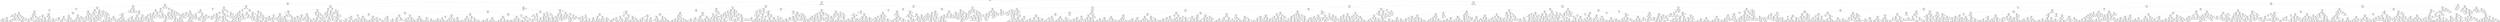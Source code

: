 digraph Tree {
node [shape=box] ;
0 [label="NO_RISK <= 0.5\ngini = 0.5\nsamples = 28408\nvalue = [22595, 22405]"] ;
1 [label="BMI <= 28.35\ngini = 0.371\nsamples = 10884\nvalue = [4211, 12926]"] ;
0 -> 1 [labeldistance=2.5, labelangle=45, headlabel="True"] ;
2 [label="Induction_of_labor_N <= 0.5\ngini = 0.394\nsamples = 5599\nvalue = [2382, 6433]"] ;
1 -> 2 ;
3 [label="Prior_Births_Living <= 0.5\ngini = 0.472\nsamples = 1039\nvalue = [1003, 621]"] ;
2 -> 3 ;
4 [label="Medical_Attendant <= 2.5\ngini = 0.499\nsamples = 555\nvalue = [452, 418]"] ;
3 -> 4 ;
5 [label="Age_of_Mother <= 24.5\ngini = 0.499\nsamples = 512\nvalue = [381, 416]"] ;
4 -> 5 ;
6 [label="Cigarette_Consumption <= 1.5\ngini = 0.442\nsamples = 151\nvalue = [167, 82]"] ;
5 -> 6 ;
7 [label="Prior_Terminations <= 1.5\ngini = 0.456\nsamples = 139\nvalue = [151, 82]"] ;
6 -> 7 ;
8 [label="Mothers_Height_in_Inches <= 66.5\ngini = 0.46\nsamples = 137\nvalue = [147, 82]"] ;
7 -> 8 ;
9 [label="NO_MORBIDITY <= 0.5\ngini = 0.479\nsamples = 113\nvalue = [114, 75]"] ;
8 -> 9 ;
10 [label="BMI <= 24.45\ngini = 0.408\nsamples = 4\nvalue = [2, 5]"] ;
9 -> 10 ;
11 [label="Pre_Pregnancy_Weight <= 120.0\ngini = 0.5\nsamples = 2\nvalue = [2, 2]"] ;
10 -> 11 ;
12 [label="gini = 0.0\nsamples = 1\nvalue = [0, 2]"] ;
11 -> 12 ;
13 [label="gini = 0.0\nsamples = 1\nvalue = [2, 0]"] ;
11 -> 13 ;
14 [label="gini = 0.0\nsamples = 2\nvalue = [0, 3]"] ;
10 -> 14 ;
15 [label="Weight_Gain <= 42.0\ngini = 0.473\nsamples = 109\nvalue = [112, 70]"] ;
9 -> 15 ;
16 [label="Medical_Attendant <= 1.5\ngini = 0.419\nsamples = 61\nvalue = [75, 32]"] ;
15 -> 16 ;
17 [label="BMI <= 25.15\ngini = 0.44\nsamples = 55\nvalue = [64, 31]"] ;
16 -> 17 ;
18 [label="Mothers_Height_in_Inches <= 63.5\ngini = 0.363\nsamples = 36\nvalue = [48, 15]"] ;
17 -> 18 ;
19 [label="Mothers_Height_in_Inches <= 59.5\ngini = 0.427\nsamples = 23\nvalue = [29, 13]"] ;
18 -> 19 ;
20 [label="gini = 0.0\nsamples = 3\nvalue = [8, 0]"] ;
19 -> 20 ;
21 [label="Age_of_Mother <= 22.5\ngini = 0.472\nsamples = 20\nvalue = [21, 13]"] ;
19 -> 21 ;
22 [label="gini = 0.496\nsamples = 12\nvalue = [10, 12]"] ;
21 -> 22 ;
23 [label="gini = 0.153\nsamples = 8\nvalue = [11, 1]"] ;
21 -> 23 ;
24 [label="Age_of_Mother <= 23.5\ngini = 0.172\nsamples = 13\nvalue = [19, 2]"] ;
18 -> 24 ;
25 [label="gini = 0.0\nsamples = 10\nvalue = [18, 0]"] ;
24 -> 25 ;
26 [label="Weight_Gain <= 22.0\ngini = 0.444\nsamples = 3\nvalue = [1, 2]"] ;
24 -> 26 ;
27 [label="gini = 0.0\nsamples = 1\nvalue = [1, 0]"] ;
26 -> 27 ;
28 [label="gini = 0.0\nsamples = 2\nvalue = [0, 2]"] ;
26 -> 28 ;
29 [label="BMI <= 27.4\ngini = 0.5\nsamples = 19\nvalue = [16, 16]"] ;
17 -> 29 ;
30 [label="BMI <= 26.95\ngini = 0.375\nsamples = 11\nvalue = [5, 15]"] ;
29 -> 30 ;
31 [label="Mothers_Height_in_Inches <= 61.5\ngini = 0.459\nsamples = 8\nvalue = [5, 9]"] ;
30 -> 31 ;
32 [label="gini = 0.5\nsamples = 2\nvalue = [1, 1]"] ;
31 -> 32 ;
33 [label="gini = 0.444\nsamples = 6\nvalue = [4, 8]"] ;
31 -> 33 ;
34 [label="gini = 0.0\nsamples = 3\nvalue = [0, 6]"] ;
30 -> 34 ;
35 [label="Pre_Pregnancy_Weight <= 149.5\ngini = 0.153\nsamples = 8\nvalue = [11, 1]"] ;
29 -> 35 ;
36 [label="gini = 0.0\nsamples = 1\nvalue = [0, 1]"] ;
35 -> 36 ;
37 [label="gini = 0.0\nsamples = 7\nvalue = [11, 0]"] ;
35 -> 37 ;
38 [label="Mothers_Height_in_Inches <= 62.5\ngini = 0.153\nsamples = 6\nvalue = [11, 1]"] ;
16 -> 38 ;
39 [label="gini = 0.0\nsamples = 2\nvalue = [6, 0]"] ;
38 -> 39 ;
40 [label="BMI <= 23.85\ngini = 0.278\nsamples = 4\nvalue = [5, 1]"] ;
38 -> 40 ;
41 [label="gini = 0.0\nsamples = 2\nvalue = [4, 0]"] ;
40 -> 41 ;
42 [label="BMI <= 26.15\ngini = 0.5\nsamples = 2\nvalue = [1, 1]"] ;
40 -> 42 ;
43 [label="gini = 0.0\nsamples = 1\nvalue = [0, 1]"] ;
42 -> 43 ;
44 [label="gini = 0.0\nsamples = 1\nvalue = [1, 0]"] ;
42 -> 44 ;
45 [label="Weight_Gain <= 45.5\ngini = 0.5\nsamples = 48\nvalue = [37, 38]"] ;
15 -> 45 ;
46 [label="gini = 0.0\nsamples = 4\nvalue = [0, 5]"] ;
45 -> 46 ;
47 [label="BMI <= 19.55\ngini = 0.498\nsamples = 44\nvalue = [37, 33]"] ;
45 -> 47 ;
48 [label="gini = 0.0\nsamples = 2\nvalue = [4, 0]"] ;
47 -> 48 ;
49 [label="Age_of_Mother <= 23.5\ngini = 0.5\nsamples = 42\nvalue = [33, 33]"] ;
47 -> 49 ;
50 [label="Marital_Status_  <= 0.5\ngini = 0.492\nsamples = 35\nvalue = [25, 32]"] ;
49 -> 50 ;
51 [label="BMI <= 24.45\ngini = 0.483\nsamples = 34\nvalue = [22, 32]"] ;
50 -> 51 ;
52 [label="gini = 0.5\nsamples = 22\nvalue = [17, 16]"] ;
51 -> 52 ;
53 [label="gini = 0.363\nsamples = 12\nvalue = [5, 16]"] ;
51 -> 53 ;
54 [label="gini = 0.0\nsamples = 1\nvalue = [3, 0]"] ;
50 -> 54 ;
55 [label="Mothers_Height_in_Inches <= 63.5\ngini = 0.198\nsamples = 7\nvalue = [8, 1]"] ;
49 -> 55 ;
56 [label="gini = 0.0\nsamples = 3\nvalue = [3, 0]"] ;
55 -> 56 ;
57 [label="Mothers_Height_in_Inches <= 65.0\ngini = 0.278\nsamples = 4\nvalue = [5, 1]"] ;
55 -> 57 ;
58 [label="gini = 0.444\nsamples = 2\nvalue = [2, 1]"] ;
57 -> 58 ;
59 [label="gini = 0.0\nsamples = 2\nvalue = [3, 0]"] ;
57 -> 59 ;
60 [label="Medical_Attendant <= 1.5\ngini = 0.289\nsamples = 24\nvalue = [33, 7]"] ;
8 -> 60 ;
61 [label="Age_of_Mother <= 17.5\ngini = 0.153\nsamples = 22\nvalue = [33, 3]"] ;
60 -> 61 ;
62 [label="gini = 0.0\nsamples = 1\nvalue = [0, 1]"] ;
61 -> 62 ;
63 [label="BMI <= 26.35\ngini = 0.108\nsamples = 21\nvalue = [33, 2]"] ;
61 -> 63 ;
64 [label="Age_of_Mother <= 20.5\ngini = 0.064\nsamples = 17\nvalue = [29, 1]"] ;
63 -> 64 ;
65 [label="Age_of_Mother <= 19.5\ngini = 0.133\nsamples = 6\nvalue = [13, 1]"] ;
64 -> 65 ;
66 [label="gini = 0.0\nsamples = 4\nvalue = [10, 0]"] ;
65 -> 66 ;
67 [label="Mothers_Height_in_Inches <= 68.0\ngini = 0.375\nsamples = 2\nvalue = [3, 1]"] ;
65 -> 67 ;
68 [label="gini = 0.0\nsamples = 1\nvalue = [0, 1]"] ;
67 -> 68 ;
69 [label="gini = 0.0\nsamples = 1\nvalue = [3, 0]"] ;
67 -> 69 ;
70 [label="gini = 0.0\nsamples = 11\nvalue = [16, 0]"] ;
64 -> 70 ;
71 [label="Pre_Pregnancy_Weight <= 174.0\ngini = 0.32\nsamples = 4\nvalue = [4, 1]"] ;
63 -> 71 ;
72 [label="gini = 0.0\nsamples = 1\nvalue = [0, 1]"] ;
71 -> 72 ;
73 [label="gini = 0.0\nsamples = 3\nvalue = [4, 0]"] ;
71 -> 73 ;
74 [label="gini = 0.0\nsamples = 2\nvalue = [0, 4]"] ;
60 -> 74 ;
75 [label="gini = 0.0\nsamples = 2\nvalue = [4, 0]"] ;
7 -> 75 ;
76 [label="gini = 0.0\nsamples = 12\nvalue = [16, 0]"] ;
6 -> 76 ;
77 [label="Weight_Gain <= 54.5\ngini = 0.476\nsamples = 361\nvalue = [214, 334]"] ;
5 -> 77 ;
78 [label="Cigarette_Consumption <= 12.5\ngini = 0.483\nsamples = 313\nvalue = [190, 275]"] ;
77 -> 78 ;
79 [label="Medical_Attendant <= 1.5\ngini = 0.484\nsamples = 308\nvalue = [188, 269]"] ;
78 -> 79 ;
80 [label="Pre_Pregnancy_Weight <= 150.5\ngini = 0.48\nsamples = 289\nvalue = [170, 255]"] ;
79 -> 80 ;
81 [label="Pre_Pregnancy_Weight <= 102.5\ngini = 0.462\nsamples = 207\nvalue = [112, 198]"] ;
80 -> 81 ;
82 [label="BMI <= 16.05\ngini = 0.408\nsamples = 8\nvalue = [10, 4]"] ;
81 -> 82 ;
83 [label="gini = 0.0\nsamples = 1\nvalue = [0, 1]"] ;
82 -> 83 ;
84 [label="Mothers_Height_in_Inches <= 62.0\ngini = 0.355\nsamples = 7\nvalue = [10, 3]"] ;
82 -> 84 ;
85 [label="BMI <= 19.7\ngini = 0.5\nsamples = 5\nvalue = [3, 3]"] ;
84 -> 85 ;
86 [label="gini = 0.0\nsamples = 2\nvalue = [0, 3]"] ;
85 -> 86 ;
87 [label="gini = 0.0\nsamples = 3\nvalue = [3, 0]"] ;
85 -> 87 ;
88 [label="gini = 0.0\nsamples = 2\nvalue = [7, 0]"] ;
84 -> 88 ;
89 [label="Cigarette_Consumption <= 9.0\ngini = 0.452\nsamples = 199\nvalue = [102, 194]"] ;
81 -> 89 ;
90 [label="Weight_Gain <= 27.5\ngini = 0.45\nsamples = 198\nvalue = [101, 194]"] ;
89 -> 90 ;
91 [label="Weight_Gain <= 22.5\ngini = 0.494\nsamples = 75\nvalue = [48, 60]"] ;
90 -> 91 ;
92 [label="Pre_Pregnancy_Weight <= 141.0\ngini = 0.404\nsamples = 41\nvalue = [16, 41]"] ;
91 -> 92 ;
93 [label="Pre_Pregnancy_Weight <= 138.5\ngini = 0.48\nsamples = 24\nvalue = [14, 21]"] ;
92 -> 93 ;
94 [label="gini = 0.451\nsamples = 22\nvalue = [11, 21]"] ;
93 -> 94 ;
95 [label="gini = 0.0\nsamples = 2\nvalue = [3, 0]"] ;
93 -> 95 ;
96 [label="Age_of_Mother <= 26.0\ngini = 0.165\nsamples = 17\nvalue = [2, 20]"] ;
92 -> 96 ;
97 [label="gini = 0.0\nsamples = 1\nvalue = [1, 0]"] ;
96 -> 97 ;
98 [label="gini = 0.091\nsamples = 16\nvalue = [1, 20]"] ;
96 -> 98 ;
99 [label="Age_of_Mother <= 31.5\ngini = 0.468\nsamples = 34\nvalue = [32, 19]"] ;
91 -> 99 ;
100 [label="Pre_Pregnancy_Weight <= 115.0\ngini = 0.18\nsamples = 18\nvalue = [27, 3]"] ;
99 -> 100 ;
101 [label="gini = 0.5\nsamples = 2\nvalue = [1, 1]"] ;
100 -> 101 ;
102 [label="gini = 0.133\nsamples = 16\nvalue = [26, 2]"] ;
100 -> 102 ;
103 [label="Age_of_Mother <= 40.5\ngini = 0.363\nsamples = 16\nvalue = [5, 16]"] ;
99 -> 103 ;
104 [label="gini = 0.401\nsamples = 13\nvalue = [5, 13]"] ;
103 -> 104 ;
105 [label="gini = 0.0\nsamples = 3\nvalue = [0, 3]"] ;
103 -> 105 ;
106 [label="Mothers_Height_in_Inches <= 64.5\ngini = 0.406\nsamples = 123\nvalue = [53, 134]"] ;
90 -> 106 ;
107 [label="Marital_Status_  <= 0.5\ngini = 0.337\nsamples = 83\nvalue = [29, 106]"] ;
106 -> 107 ;
108 [label="Pre_Pregnancy_Weight <= 131.0\ngini = 0.316\nsamples = 81\nvalue = [26, 106]"] ;
107 -> 108 ;
109 [label="gini = 0.237\nsamples = 43\nvalue = [11, 69]"] ;
108 -> 109 ;
110 [label="gini = 0.411\nsamples = 38\nvalue = [15, 37]"] ;
108 -> 110 ;
111 [label="gini = 0.0\nsamples = 2\nvalue = [3, 0]"] ;
107 -> 111 ;
112 [label="Weight_Gain <= 50.5\ngini = 0.497\nsamples = 40\nvalue = [24, 28]"] ;
106 -> 112 ;
113 [label="NO_MORBIDITY <= 0.5\ngini = 0.49\nsamples = 38\nvalue = [21, 28]"] ;
112 -> 113 ;
114 [label="gini = 0.0\nsamples = 1\nvalue = [1, 0]"] ;
113 -> 114 ;
115 [label="gini = 0.486\nsamples = 37\nvalue = [20, 28]"] ;
113 -> 115 ;
116 [label="gini = 0.0\nsamples = 2\nvalue = [3, 0]"] ;
112 -> 116 ;
117 [label="gini = 0.0\nsamples = 1\nvalue = [1, 0]"] ;
89 -> 117 ;
118 [label="Age_of_Mother <= 34.5\ngini = 0.5\nsamples = 82\nvalue = [58, 57]"] ;
80 -> 118 ;
119 [label="BMI <= 27.05\ngini = 0.49\nsamples = 61\nvalue = [49, 37]"] ;
118 -> 119 ;
120 [label="Weight_Gain <= 31.5\ngini = 0.395\nsamples = 33\nvalue = [35, 13]"] ;
119 -> 120 ;
121 [label="Mothers_Height_in_Inches <= 67.5\ngini = 0.43\nsamples = 11\nvalue = [5, 11]"] ;
120 -> 121 ;
122 [label="gini = 0.0\nsamples = 6\nvalue = [0, 9]"] ;
121 -> 122 ;
123 [label="Mothers_Height_in_Inches <= 71.0\ngini = 0.408\nsamples = 5\nvalue = [5, 2]"] ;
121 -> 123 ;
124 [label="gini = 0.0\nsamples = 4\nvalue = [5, 0]"] ;
123 -> 124 ;
125 [label="gini = 0.0\nsamples = 1\nvalue = [0, 2]"] ;
123 -> 125 ;
126 [label="Weight_Gain <= 38.0\ngini = 0.117\nsamples = 22\nvalue = [30, 2]"] ;
120 -> 126 ;
127 [label="Marital_Status_  <= 0.5\ngini = 0.278\nsamples = 9\nvalue = [10, 2]"] ;
126 -> 127 ;
128 [label="Mothers_Height_in_Inches <= 66.0\ngini = 0.165\nsamples = 8\nvalue = [10, 1]"] ;
127 -> 128 ;
129 [label="gini = 0.0\nsamples = 2\nvalue = [4, 0]"] ;
128 -> 129 ;
130 [label="gini = 0.245\nsamples = 6\nvalue = [6, 1]"] ;
128 -> 130 ;
131 [label="gini = 0.0\nsamples = 1\nvalue = [0, 1]"] ;
127 -> 131 ;
132 [label="gini = 0.0\nsamples = 13\nvalue = [20, 0]"] ;
126 -> 132 ;
133 [label="Age_of_Mother <= 25.5\ngini = 0.465\nsamples = 28\nvalue = [14, 24]"] ;
119 -> 133 ;
134 [label="gini = 0.0\nsamples = 3\nvalue = [0, 5]"] ;
133 -> 134 ;
135 [label="Prior_Terminations <= 1.5\ngini = 0.489\nsamples = 25\nvalue = [14, 19]"] ;
133 -> 135 ;
136 [label="Weight_Gain <= 17.0\ngini = 0.499\nsamples = 21\nvalue = [13, 14]"] ;
135 -> 136 ;
137 [label="gini = 0.0\nsamples = 1\nvalue = [0, 2]"] ;
136 -> 137 ;
138 [label="Prior_Terminations <= 0.5\ngini = 0.499\nsamples = 20\nvalue = [13, 12]"] ;
136 -> 138 ;
139 [label="gini = 0.499\nsamples = 18\nvalue = [11, 10]"] ;
138 -> 139 ;
140 [label="gini = 0.5\nsamples = 2\nvalue = [2, 2]"] ;
138 -> 140 ;
141 [label="NO_MORBIDITY <= 0.5\ngini = 0.278\nsamples = 4\nvalue = [1, 5]"] ;
135 -> 141 ;
142 [label="gini = 0.0\nsamples = 1\nvalue = [0, 1]"] ;
141 -> 142 ;
143 [label="BMI <= 27.85\ngini = 0.32\nsamples = 3\nvalue = [1, 4]"] ;
141 -> 143 ;
144 [label="gini = 0.0\nsamples = 1\nvalue = [0, 3]"] ;
143 -> 144 ;
145 [label="gini = 0.5\nsamples = 2\nvalue = [1, 1]"] ;
143 -> 145 ;
146 [label="Prior_Terminations <= 0.5\ngini = 0.428\nsamples = 21\nvalue = [9, 20]"] ;
118 -> 146 ;
147 [label="Age_of_Mother <= 43.5\ngini = 0.465\nsamples = 14\nvalue = [7, 12]"] ;
146 -> 147 ;
148 [label="Weight_Gain <= 44.0\ngini = 0.375\nsamples = 13\nvalue = [4, 12]"] ;
147 -> 148 ;
149 [label="Marital_Status_  <= 0.5\ngini = 0.153\nsamples = 10\nvalue = [1, 11]"] ;
148 -> 149 ;
150 [label="Weight_Gain <= 10.5\ngini = 0.165\nsamples = 9\nvalue = [1, 10]"] ;
149 -> 150 ;
151 [label="gini = 0.0\nsamples = 1\nvalue = [1, 0]"] ;
150 -> 151 ;
152 [label="gini = 0.0\nsamples = 8\nvalue = [0, 10]"] ;
150 -> 152 ;
153 [label="gini = 0.0\nsamples = 1\nvalue = [0, 1]"] ;
149 -> 153 ;
154 [label="Age_of_Mother <= 36.5\ngini = 0.375\nsamples = 3\nvalue = [3, 1]"] ;
148 -> 154 ;
155 [label="Pre_Pregnancy_Weight <= 161.5\ngini = 0.5\nsamples = 2\nvalue = [1, 1]"] ;
154 -> 155 ;
156 [label="gini = 0.0\nsamples = 1\nvalue = [1, 0]"] ;
155 -> 156 ;
157 [label="gini = 0.0\nsamples = 1\nvalue = [0, 1]"] ;
155 -> 157 ;
158 [label="gini = 0.0\nsamples = 1\nvalue = [2, 0]"] ;
154 -> 158 ;
159 [label="gini = 0.0\nsamples = 1\nvalue = [3, 0]"] ;
147 -> 159 ;
160 [label="BMI <= 26.75\ngini = 0.32\nsamples = 7\nvalue = [2, 8]"] ;
146 -> 160 ;
161 [label="BMI <= 25.5\ngini = 0.444\nsamples = 3\nvalue = [2, 1]"] ;
160 -> 161 ;
162 [label="gini = 0.0\nsamples = 1\nvalue = [0, 1]"] ;
161 -> 162 ;
163 [label="gini = 0.0\nsamples = 2\nvalue = [2, 0]"] ;
161 -> 163 ;
164 [label="gini = 0.0\nsamples = 4\nvalue = [0, 7]"] ;
160 -> 164 ;
165 [label="Pre_Pregnancy_Weight <= 120.5\ngini = 0.492\nsamples = 19\nvalue = [18, 14]"] ;
79 -> 165 ;
166 [label="gini = 0.0\nsamples = 2\nvalue = [3, 0]"] ;
165 -> 166 ;
167 [label="Mothers_Height_in_Inches <= 65.5\ngini = 0.499\nsamples = 17\nvalue = [15, 14]"] ;
165 -> 167 ;
168 [label="NO_MORBIDITY <= 0.5\ngini = 0.472\nsamples = 12\nvalue = [8, 13]"] ;
167 -> 168 ;
169 [label="BMI <= 24.65\ngini = 0.444\nsamples = 2\nvalue = [2, 1]"] ;
168 -> 169 ;
170 [label="gini = 0.0\nsamples = 1\nvalue = [0, 1]"] ;
169 -> 170 ;
171 [label="gini = 0.0\nsamples = 1\nvalue = [2, 0]"] ;
169 -> 171 ;
172 [label="BMI <= 25.75\ngini = 0.444\nsamples = 10\nvalue = [6, 12]"] ;
168 -> 172 ;
173 [label="Age_of_Mother <= 33.0\ngini = 0.496\nsamples = 6\nvalue = [6, 5]"] ;
172 -> 173 ;
174 [label="Prior_Terminations <= 0.5\ngini = 0.245\nsamples = 5\nvalue = [6, 1]"] ;
173 -> 174 ;
175 [label="Age_of_Mother <= 31.5\ngini = 0.278\nsamples = 4\nvalue = [5, 1]"] ;
174 -> 175 ;
176 [label="gini = 0.444\nsamples = 2\nvalue = [2, 1]"] ;
175 -> 176 ;
177 [label="gini = 0.0\nsamples = 2\nvalue = [3, 0]"] ;
175 -> 177 ;
178 [label="gini = 0.0\nsamples = 1\nvalue = [1, 0]"] ;
174 -> 178 ;
179 [label="gini = 0.0\nsamples = 1\nvalue = [0, 4]"] ;
173 -> 179 ;
180 [label="gini = 0.0\nsamples = 4\nvalue = [0, 7]"] ;
172 -> 180 ;
181 [label="Age_of_Mother <= 32.5\ngini = 0.219\nsamples = 5\nvalue = [7, 1]"] ;
167 -> 181 ;
182 [label="gini = 0.0\nsamples = 4\nvalue = [7, 0]"] ;
181 -> 182 ;
183 [label="gini = 0.0\nsamples = 1\nvalue = [0, 1]"] ;
181 -> 183 ;
184 [label="Age_of_Mother <= 28.5\ngini = 0.375\nsamples = 5\nvalue = [2, 6]"] ;
78 -> 184 ;
185 [label="Pre_Pregnancy_Weight <= 145.0\ngini = 0.48\nsamples = 3\nvalue = [2, 3]"] ;
184 -> 185 ;
186 [label="gini = 0.0\nsamples = 1\nvalue = [0, 2]"] ;
185 -> 186 ;
187 [label="BMI <= 28.15\ngini = 0.444\nsamples = 2\nvalue = [2, 1]"] ;
185 -> 187 ;
188 [label="gini = 0.0\nsamples = 1\nvalue = [0, 1]"] ;
187 -> 188 ;
189 [label="gini = 0.0\nsamples = 1\nvalue = [2, 0]"] ;
187 -> 189 ;
190 [label="gini = 0.0\nsamples = 2\nvalue = [0, 3]"] ;
184 -> 190 ;
191 [label="BMI <= 26.55\ngini = 0.411\nsamples = 48\nvalue = [24, 59]"] ;
77 -> 191 ;
192 [label="Marital_Status_  <= 0.5\ngini = 0.301\nsamples = 39\nvalue = [12, 53]"] ;
191 -> 192 ;
193 [label="Medical_Attendant <= 1.5\ngini = 0.316\nsamples = 37\nvalue = [12, 49]"] ;
192 -> 193 ;
194 [label="Mothers_Height_in_Inches <= 71.5\ngini = 0.266\nsamples = 35\nvalue = [9, 48]"] ;
193 -> 194 ;
195 [label="Pre_Pregnancy_Weight <= 152.5\ngini = 0.226\nsamples = 33\nvalue = [7, 47]"] ;
194 -> 195 ;
196 [label="BMI <= 22.6\ngini = 0.183\nsamples = 29\nvalue = [5, 44]"] ;
195 -> 196 ;
197 [label="Age_of_Mother <= 27.5\ngini = 0.269\nsamples = 16\nvalue = [4, 21]"] ;
196 -> 197 ;
198 [label="Pre_Pregnancy_Weight <= 99.5\ngini = 0.5\nsamples = 4\nvalue = [2, 2]"] ;
197 -> 198 ;
199 [label="gini = 0.0\nsamples = 1\nvalue = [0, 1]"] ;
198 -> 199 ;
200 [label="Mothers_Height_in_Inches <= 64.5\ngini = 0.444\nsamples = 3\nvalue = [2, 1]"] ;
198 -> 200 ;
201 [label="gini = 0.0\nsamples = 2\nvalue = [2, 0]"] ;
200 -> 201 ;
202 [label="gini = 0.0\nsamples = 1\nvalue = [0, 1]"] ;
200 -> 202 ;
203 [label="Weight_Gain <= 91.5\ngini = 0.172\nsamples = 12\nvalue = [2, 19]"] ;
197 -> 203 ;
204 [label="NO_MORBIDITY <= 0.5\ngini = 0.095\nsamples = 11\nvalue = [1, 19]"] ;
203 -> 204 ;
205 [label="gini = 0.0\nsamples = 1\nvalue = [0, 2]"] ;
204 -> 205 ;
206 [label="gini = 0.105\nsamples = 10\nvalue = [1, 17]"] ;
204 -> 206 ;
207 [label="gini = 0.0\nsamples = 1\nvalue = [1, 0]"] ;
203 -> 207 ;
208 [label="Age_of_Mother <= 27.0\ngini = 0.08\nsamples = 13\nvalue = [1, 23]"] ;
196 -> 208 ;
209 [label="Pre_Pregnancy_Weight <= 142.5\ngini = 0.32\nsamples = 3\nvalue = [1, 4]"] ;
208 -> 209 ;
210 [label="gini = 0.0\nsamples = 1\nvalue = [1, 0]"] ;
209 -> 210 ;
211 [label="gini = 0.0\nsamples = 2\nvalue = [0, 4]"] ;
209 -> 211 ;
212 [label="gini = 0.0\nsamples = 10\nvalue = [0, 19]"] ;
208 -> 212 ;
213 [label="Cigarette_Consumption <= 1.5\ngini = 0.48\nsamples = 4\nvalue = [2, 3]"] ;
195 -> 213 ;
214 [label="gini = 0.0\nsamples = 2\nvalue = [2, 0]"] ;
213 -> 214 ;
215 [label="gini = 0.0\nsamples = 2\nvalue = [0, 3]"] ;
213 -> 215 ;
216 [label="Weight_Gain <= 70.5\ngini = 0.444\nsamples = 2\nvalue = [2, 1]"] ;
194 -> 216 ;
217 [label="gini = 0.0\nsamples = 1\nvalue = [2, 0]"] ;
216 -> 217 ;
218 [label="gini = 0.0\nsamples = 1\nvalue = [0, 1]"] ;
216 -> 218 ;
219 [label="Age_of_Mother <= 36.0\ngini = 0.375\nsamples = 2\nvalue = [3, 1]"] ;
193 -> 219 ;
220 [label="gini = 0.0\nsamples = 1\nvalue = [3, 0]"] ;
219 -> 220 ;
221 [label="gini = 0.0\nsamples = 1\nvalue = [0, 1]"] ;
219 -> 221 ;
222 [label="gini = 0.0\nsamples = 2\nvalue = [0, 4]"] ;
192 -> 222 ;
223 [label="Mothers_Height_in_Inches <= 61.0\ngini = 0.444\nsamples = 9\nvalue = [12, 6]"] ;
191 -> 223 ;
224 [label="gini = 0.0\nsamples = 2\nvalue = [4, 0]"] ;
223 -> 224 ;
225 [label="Pre_Pregnancy_Weight <= 155.0\ngini = 0.49\nsamples = 7\nvalue = [8, 6]"] ;
223 -> 225 ;
226 [label="gini = 0.0\nsamples = 2\nvalue = [0, 3]"] ;
225 -> 226 ;
227 [label="Weight_Gain <= 62.0\ngini = 0.397\nsamples = 5\nvalue = [8, 3]"] ;
225 -> 227 ;
228 [label="Age_of_Mother <= 28.5\ngini = 0.48\nsamples = 3\nvalue = [2, 3]"] ;
227 -> 228 ;
229 [label="gini = 0.0\nsamples = 1\nvalue = [0, 2]"] ;
228 -> 229 ;
230 [label="Weight_Gain <= 58.5\ngini = 0.444\nsamples = 2\nvalue = [2, 1]"] ;
228 -> 230 ;
231 [label="gini = 0.0\nsamples = 1\nvalue = [0, 1]"] ;
230 -> 231 ;
232 [label="gini = 0.0\nsamples = 1\nvalue = [2, 0]"] ;
230 -> 232 ;
233 [label="gini = 0.0\nsamples = 2\nvalue = [6, 0]"] ;
227 -> 233 ;
234 [label="Cigarette_Consumption <= 3.0\ngini = 0.053\nsamples = 43\nvalue = [71, 2]"] ;
4 -> 234 ;
235 [label="BMI <= 20.5\ngini = 0.056\nsamples = 41\nvalue = [67, 2]"] ;
234 -> 235 ;
236 [label="BMI <= 19.6\ngini = 0.278\nsamples = 3\nvalue = [5, 1]"] ;
235 -> 236 ;
237 [label="gini = 0.0\nsamples = 1\nvalue = [3, 0]"] ;
236 -> 237 ;
238 [label="Prior_Terminations <= 0.5\ngini = 0.444\nsamples = 2\nvalue = [2, 1]"] ;
236 -> 238 ;
239 [label="gini = 0.0\nsamples = 1\nvalue = [0, 1]"] ;
238 -> 239 ;
240 [label="gini = 0.0\nsamples = 1\nvalue = [2, 0]"] ;
238 -> 240 ;
241 [label="Marital_Status_  <= 0.5\ngini = 0.031\nsamples = 38\nvalue = [62, 1]"] ;
235 -> 241 ;
242 [label="Medical_Attendant <= 6.5\ngini = 0.037\nsamples = 33\nvalue = [52, 1]"] ;
241 -> 242 ;
243 [label="gini = 0.0\nsamples = 32\nvalue = [52, 0]"] ;
242 -> 243 ;
244 [label="gini = 0.0\nsamples = 1\nvalue = [0, 1]"] ;
242 -> 244 ;
245 [label="gini = 0.0\nsamples = 5\nvalue = [10, 0]"] ;
241 -> 245 ;
246 [label="gini = 0.0\nsamples = 2\nvalue = [4, 0]"] ;
234 -> 246 ;
247 [label="Previous_Cesarian_Y <= 0.5\ngini = 0.393\nsamples = 484\nvalue = [551, 203]"] ;
3 -> 247 ;
248 [label="Prior_Terminations <= 52.5\ngini = 0.285\nsamples = 360\nvalue = [476, 99]"] ;
247 -> 248 ;
249 [label="Cigarette_Consumption <= 59.5\ngini = 0.281\nsamples = 359\nvalue = [476, 97]"] ;
248 -> 249 ;
250 [label="Weight_Gain <= 53.5\ngini = 0.269\nsamples = 356\nvalue = [473, 90]"] ;
249 -> 250 ;
251 [label="Pre_Pregnancy_Weight <= 88.0\ngini = 0.249\nsamples = 327\nvalue = [451, 77]"] ;
250 -> 251 ;
252 [label="gini = 0.0\nsamples = 1\nvalue = [0, 2]"] ;
251 -> 252 ;
253 [label="Age_of_Mother <= 31.5\ngini = 0.245\nsamples = 326\nvalue = [451, 75]"] ;
251 -> 253 ;
254 [label="Mothers_Height_in_Inches <= 58.5\ngini = 0.289\nsamples = 161\nvalue = [217, 46]"] ;
253 -> 254 ;
255 [label="gini = 0.0\nsamples = 2\nvalue = [0, 3]"] ;
254 -> 255 ;
256 [label="Prior_Births_Living <= 1.5\ngini = 0.276\nsamples = 159\nvalue = [217, 43]"] ;
254 -> 256 ;
257 [label="Weight_Gain <= 28.5\ngini = 0.306\nsamples = 102\nvalue = [138, 32]"] ;
256 -> 257 ;
258 [label="Medical_Attendant <= 1.5\ngini = 0.186\nsamples = 44\nvalue = [69, 8]"] ;
257 -> 258 ;
259 [label="BMI <= 27.55\ngini = 0.249\nsamples = 33\nvalue = [47, 8]"] ;
258 -> 259 ;
260 [label="Prior_Births_Dead <= 0.5\ngini = 0.211\nsamples = 30\nvalue = [44, 6]"] ;
259 -> 260 ;
261 [label="gini = 0.187\nsamples = 28\nvalue = [43, 5]"] ;
260 -> 261 ;
262 [label="gini = 0.5\nsamples = 2\nvalue = [1, 1]"] ;
260 -> 262 ;
263 [label="BMI <= 28.0\ngini = 0.48\nsamples = 3\nvalue = [3, 2]"] ;
259 -> 263 ;
264 [label="gini = 0.0\nsamples = 1\nvalue = [0, 2]"] ;
263 -> 264 ;
265 [label="gini = 0.0\nsamples = 2\nvalue = [3, 0]"] ;
263 -> 265 ;
266 [label="gini = 0.0\nsamples = 11\nvalue = [22, 0]"] ;
258 -> 266 ;
267 [label="Marital_Status_  <= 0.5\ngini = 0.383\nsamples = 58\nvalue = [69, 24]"] ;
257 -> 267 ;
268 [label="Cigarette_Consumption <= 4.5\ngini = 0.38\nsamples = 55\nvalue = [67, 23]"] ;
267 -> 268 ;
269 [label="Mothers_Height_in_Inches <= 63.5\ngini = 0.404\nsamples = 49\nvalue = [59, 23]"] ;
268 -> 269 ;
270 [label="gini = 0.498\nsamples = 18\nvalue = [16, 14]"] ;
269 -> 270 ;
271 [label="gini = 0.286\nsamples = 31\nvalue = [43, 9]"] ;
269 -> 271 ;
272 [label="gini = 0.0\nsamples = 6\nvalue = [8, 0]"] ;
268 -> 272 ;
273 [label="Mothers_Height_in_Inches <= 64.0\ngini = 0.444\nsamples = 3\nvalue = [2, 1]"] ;
267 -> 273 ;
274 [label="gini = 0.0\nsamples = 2\nvalue = [2, 0]"] ;
273 -> 274 ;
275 [label="gini = 0.0\nsamples = 1\nvalue = [0, 1]"] ;
273 -> 275 ;
276 [label="Medical_Attendant <= 1.5\ngini = 0.215\nsamples = 57\nvalue = [79, 11]"] ;
256 -> 276 ;
277 [label="Pre_Pregnancy_Weight <= 126.5\ngini = 0.248\nsamples = 49\nvalue = [65, 11]"] ;
276 -> 277 ;
278 [label="Cigarette_Consumption <= 17.5\ngini = 0.375\nsamples = 11\nvalue = [9, 3]"] ;
277 -> 278 ;
279 [label="Age_of_Mother <= 23.5\ngini = 0.298\nsamples = 10\nvalue = [9, 2]"] ;
278 -> 279 ;
280 [label="gini = 0.0\nsamples = 1\nvalue = [0, 2]"] ;
279 -> 280 ;
281 [label="gini = 0.0\nsamples = 9\nvalue = [9, 0]"] ;
279 -> 281 ;
282 [label="gini = 0.0\nsamples = 1\nvalue = [0, 1]"] ;
278 -> 282 ;
283 [label="Mothers_Height_in_Inches <= 63.5\ngini = 0.219\nsamples = 38\nvalue = [56, 8]"] ;
277 -> 283 ;
284 [label="BMI <= 24.5\ngini = 0.061\nsamples = 17\nvalue = [31, 1]"] ;
283 -> 284 ;
285 [label="gini = 0.278\nsamples = 4\nvalue = [5, 1]"] ;
284 -> 285 ;
286 [label="gini = 0.0\nsamples = 13\nvalue = [26, 0]"] ;
284 -> 286 ;
287 [label="Age_of_Mother <= 29.5\ngini = 0.342\nsamples = 21\nvalue = [25, 7]"] ;
283 -> 287 ;
288 [label="gini = 0.444\nsamples = 14\nvalue = [14, 7]"] ;
287 -> 288 ;
289 [label="gini = 0.0\nsamples = 7\nvalue = [11, 0]"] ;
287 -> 289 ;
290 [label="gini = 0.0\nsamples = 8\nvalue = [14, 0]"] ;
276 -> 290 ;
291 [label="Age_of_Mother <= 36.5\ngini = 0.196\nsamples = 165\nvalue = [234, 29]"] ;
253 -> 291 ;
292 [label="Prior_Terminations <= 1.5\ngini = 0.13\nsamples = 114\nvalue = [173, 13]"] ;
291 -> 292 ;
293 [label="BMI <= 22.0\ngini = 0.148\nsamples = 91\nvalue = [137, 12]"] ;
292 -> 293 ;
294 [label="gini = 0.0\nsamples = 29\nvalue = [48, 0]"] ;
293 -> 294 ;
295 [label="Weight_Gain <= 12.5\ngini = 0.209\nsamples = 62\nvalue = [89, 12]"] ;
293 -> 295 ;
296 [label="Prior_Terminations <= 0.5\ngini = 0.5\nsamples = 4\nvalue = [3, 3]"] ;
295 -> 296 ;
297 [label="gini = 0.0\nsamples = 2\nvalue = [2, 0]"] ;
296 -> 297 ;
298 [label="Pre_Pregnancy_Weight <= 151.5\ngini = 0.375\nsamples = 2\nvalue = [1, 3]"] ;
296 -> 298 ;
299 [label="gini = 0.0\nsamples = 1\nvalue = [0, 3]"] ;
298 -> 299 ;
300 [label="gini = 0.0\nsamples = 1\nvalue = [1, 0]"] ;
298 -> 300 ;
301 [label="Weight_Gain <= 21.5\ngini = 0.172\nsamples = 58\nvalue = [86, 9]"] ;
295 -> 301 ;
302 [label="BMI <= 26.15\ngini = 0.311\nsamples = 14\nvalue = [21, 5]"] ;
301 -> 302 ;
303 [label="gini = 0.0\nsamples = 8\nvalue = [15, 0]"] ;
302 -> 303 ;
304 [label="gini = 0.496\nsamples = 6\nvalue = [6, 5]"] ;
302 -> 304 ;
305 [label="Medical_Attendant <= 2.5\ngini = 0.109\nsamples = 44\nvalue = [65, 4]"] ;
301 -> 305 ;
306 [label="gini = 0.116\nsamples = 41\nvalue = [61, 4]"] ;
305 -> 306 ;
307 [label="gini = 0.0\nsamples = 3\nvalue = [4, 0]"] ;
305 -> 307 ;
308 [label="Prior_Births_Living <= 1.5\ngini = 0.053\nsamples = 23\nvalue = [36, 1]"] ;
292 -> 308 ;
309 [label="Marital_Status_  <= 0.5\ngini = 0.133\nsamples = 9\nvalue = [13, 1]"] ;
308 -> 309 ;
310 [label="Mothers_Height_in_Inches <= 66.5\ngini = 0.142\nsamples = 8\nvalue = [12, 1]"] ;
309 -> 310 ;
311 [label="gini = 0.0\nsamples = 5\nvalue = [9, 0]"] ;
310 -> 311 ;
312 [label="Medical_Attendant <= 1.5\ngini = 0.375\nsamples = 3\nvalue = [3, 1]"] ;
310 -> 312 ;
313 [label="gini = 0.444\nsamples = 2\nvalue = [2, 1]"] ;
312 -> 313 ;
314 [label="gini = 0.0\nsamples = 1\nvalue = [1, 0]"] ;
312 -> 314 ;
315 [label="gini = 0.0\nsamples = 1\nvalue = [1, 0]"] ;
309 -> 315 ;
316 [label="gini = 0.0\nsamples = 14\nvalue = [23, 0]"] ;
308 -> 316 ;
317 [label="Prior_Births_Living <= 1.5\ngini = 0.329\nsamples = 51\nvalue = [61, 16]"] ;
291 -> 317 ;
318 [label="Prior_Terminations <= 1.5\ngini = 0.43\nsamples = 11\nvalue = [11, 5]"] ;
317 -> 318 ;
319 [label="Mothers_Height_in_Inches <= 69.5\ngini = 0.337\nsamples = 10\nvalue = [11, 3]"] ;
318 -> 319 ;
320 [label="Pre_Pregnancy_Weight <= 145.5\ngini = 0.26\nsamples = 9\nvalue = [11, 2]"] ;
319 -> 320 ;
321 [label="BMI <= 23.95\ngini = 0.444\nsamples = 4\nvalue = [4, 2]"] ;
320 -> 321 ;
322 [label="gini = 0.0\nsamples = 3\nvalue = [4, 0]"] ;
321 -> 322 ;
323 [label="gini = 0.0\nsamples = 1\nvalue = [0, 2]"] ;
321 -> 323 ;
324 [label="gini = 0.0\nsamples = 5\nvalue = [7, 0]"] ;
320 -> 324 ;
325 [label="gini = 0.0\nsamples = 1\nvalue = [0, 1]"] ;
319 -> 325 ;
326 [label="gini = 0.0\nsamples = 1\nvalue = [0, 2]"] ;
318 -> 326 ;
327 [label="BMI <= 28.0\ngini = 0.296\nsamples = 40\nvalue = [50, 11]"] ;
317 -> 327 ;
328 [label="BMI <= 19.7\ngini = 0.259\nsamples = 38\nvalue = [50, 9]"] ;
327 -> 328 ;
329 [label="Age_of_Mother <= 38.0\ngini = 0.444\nsamples = 2\nvalue = [1, 2]"] ;
328 -> 329 ;
330 [label="gini = 0.0\nsamples = 1\nvalue = [1, 0]"] ;
329 -> 330 ;
331 [label="gini = 0.0\nsamples = 1\nvalue = [0, 2]"] ;
329 -> 331 ;
332 [label="Weight_Gain <= 25.5\ngini = 0.219\nsamples = 36\nvalue = [49, 7]"] ;
328 -> 332 ;
333 [label="Pre_Pregnancy_Weight <= 139.0\ngini = 0.062\nsamples = 17\nvalue = [30, 1]"] ;
332 -> 333 ;
334 [label="gini = 0.198\nsamples = 6\nvalue = [8, 1]"] ;
333 -> 334 ;
335 [label="gini = 0.0\nsamples = 11\nvalue = [22, 0]"] ;
333 -> 335 ;
336 [label="Age_of_Mother <= 37.5\ngini = 0.365\nsamples = 19\nvalue = [19, 6]"] ;
332 -> 336 ;
337 [label="gini = 0.0\nsamples = 4\nvalue = [5, 0]"] ;
336 -> 337 ;
338 [label="gini = 0.42\nsamples = 15\nvalue = [14, 6]"] ;
336 -> 338 ;
339 [label="gini = 0.0\nsamples = 2\nvalue = [0, 2]"] ;
327 -> 339 ;
340 [label="Prior_Terminations <= 0.5\ngini = 0.467\nsamples = 29\nvalue = [22, 13]"] ;
250 -> 340 ;
341 [label="BMI <= 23.8\ngini = 0.42\nsamples = 17\nvalue = [14, 6]"] ;
340 -> 341 ;
342 [label="BMI <= 20.75\ngini = 0.496\nsamples = 8\nvalue = [6, 5]"] ;
341 -> 342 ;
343 [label="Weight_Gain <= 58.0\ngini = 0.375\nsamples = 5\nvalue = [6, 2]"] ;
342 -> 343 ;
344 [label="gini = 0.0\nsamples = 1\nvalue = [0, 1]"] ;
343 -> 344 ;
345 [label="Weight_Gain <= 76.5\ngini = 0.245\nsamples = 4\nvalue = [6, 1]"] ;
343 -> 345 ;
346 [label="BMI <= 19.85\ngini = 0.444\nsamples = 2\nvalue = [2, 1]"] ;
345 -> 346 ;
347 [label="gini = 0.0\nsamples = 1\nvalue = [0, 1]"] ;
346 -> 347 ;
348 [label="gini = 0.0\nsamples = 1\nvalue = [2, 0]"] ;
346 -> 348 ;
349 [label="gini = 0.0\nsamples = 2\nvalue = [4, 0]"] ;
345 -> 349 ;
350 [label="gini = 0.0\nsamples = 3\nvalue = [0, 3]"] ;
342 -> 350 ;
351 [label="Medical_Attendant <= 1.5\ngini = 0.198\nsamples = 9\nvalue = [8, 1]"] ;
341 -> 351 ;
352 [label="Pre_Pregnancy_Weight <= 167.5\ngini = 0.278\nsamples = 6\nvalue = [5, 1]"] ;
351 -> 352 ;
353 [label="gini = 0.0\nsamples = 4\nvalue = [4, 0]"] ;
352 -> 353 ;
354 [label="BMI <= 27.0\ngini = 0.5\nsamples = 2\nvalue = [1, 1]"] ;
352 -> 354 ;
355 [label="gini = 0.0\nsamples = 1\nvalue = [1, 0]"] ;
354 -> 355 ;
356 [label="gini = 0.0\nsamples = 1\nvalue = [0, 1]"] ;
354 -> 356 ;
357 [label="gini = 0.0\nsamples = 3\nvalue = [3, 0]"] ;
351 -> 357 ;
358 [label="Mothers_Height_in_Inches <= 64.5\ngini = 0.498\nsamples = 12\nvalue = [8, 7]"] ;
340 -> 358 ;
359 [label="Prior_Terminations <= 2.5\ngini = 0.245\nsamples = 6\nvalue = [6, 1]"] ;
358 -> 359 ;
360 [label="gini = 0.0\nsamples = 4\nvalue = [5, 0]"] ;
359 -> 360 ;
361 [label="Prior_Births_Living <= 1.5\ngini = 0.5\nsamples = 2\nvalue = [1, 1]"] ;
359 -> 361 ;
362 [label="gini = 0.0\nsamples = 1\nvalue = [0, 1]"] ;
361 -> 362 ;
363 [label="gini = 0.0\nsamples = 1\nvalue = [1, 0]"] ;
361 -> 363 ;
364 [label="Pre_Pregnancy_Weight <= 156.0\ngini = 0.375\nsamples = 6\nvalue = [2, 6]"] ;
358 -> 364 ;
365 [label="Prior_Terminations <= 1.5\ngini = 0.5\nsamples = 3\nvalue = [2, 2]"] ;
364 -> 365 ;
366 [label="gini = 0.0\nsamples = 1\nvalue = [1, 0]"] ;
365 -> 366 ;
367 [label="Weight_Gain <= 60.5\ngini = 0.444\nsamples = 2\nvalue = [1, 2]"] ;
365 -> 367 ;
368 [label="gini = 0.0\nsamples = 1\nvalue = [1, 0]"] ;
367 -> 368 ;
369 [label="gini = 0.0\nsamples = 1\nvalue = [0, 2]"] ;
367 -> 369 ;
370 [label="gini = 0.0\nsamples = 3\nvalue = [0, 4]"] ;
364 -> 370 ;
371 [label="Age_of_Mother <= 38.0\ngini = 0.42\nsamples = 3\nvalue = [3, 7]"] ;
249 -> 371 ;
372 [label="Prior_Births_Living <= 2.0\ngini = 0.48\nsamples = 2\nvalue = [3, 2]"] ;
371 -> 372 ;
373 [label="gini = 0.0\nsamples = 1\nvalue = [3, 0]"] ;
372 -> 373 ;
374 [label="gini = 0.0\nsamples = 1\nvalue = [0, 2]"] ;
372 -> 374 ;
375 [label="gini = 0.0\nsamples = 1\nvalue = [0, 5]"] ;
371 -> 375 ;
376 [label="gini = 0.0\nsamples = 1\nvalue = [0, 2]"] ;
248 -> 376 ;
377 [label="Weight_Gain <= 7.0\ngini = 0.487\nsamples = 124\nvalue = [75, 104]"] ;
247 -> 377 ;
378 [label="gini = 0.0\nsamples = 3\nvalue = [0, 6]"] ;
377 -> 378 ;
379 [label="Induction_of_labor_Y <= 0.5\ngini = 0.491\nsamples = 121\nvalue = [75, 98]"] ;
377 -> 379 ;
380 [label="gini = 0.0\nsamples = 2\nvalue = [3, 0]"] ;
379 -> 380 ;
381 [label="Mothers_Height_in_Inches <= 66.5\ngini = 0.488\nsamples = 119\nvalue = [72, 98]"] ;
379 -> 381 ;
382 [label="Medical_Attendant <= 2.5\ngini = 0.469\nsamples = 105\nvalue = [56, 93]"] ;
381 -> 382 ;
383 [label="Cigarette_Consumption <= 12.5\ngini = 0.453\nsamples = 99\nvalue = [49, 92]"] ;
382 -> 383 ;
384 [label="Weight_Gain <= 20.5\ngini = 0.438\nsamples = 97\nvalue = [44, 92]"] ;
383 -> 384 ;
385 [label="Prior_Terminations <= 1.5\ngini = 0.49\nsamples = 22\nvalue = [16, 12]"] ;
384 -> 385 ;
386 [label="Mothers_Height_in_Inches <= 59.5\ngini = 0.5\nsamples = 18\nvalue = [11, 11]"] ;
385 -> 386 ;
387 [label="gini = 0.0\nsamples = 3\nvalue = [3, 0]"] ;
386 -> 387 ;
388 [label="#_of_Previous_Cesareans <= 2.5\ngini = 0.488\nsamples = 15\nvalue = [8, 11]"] ;
386 -> 388 ;
389 [label="Cigarette_Consumption <= 5.0\ngini = 0.498\nsamples = 13\nvalue = [8, 9]"] ;
388 -> 389 ;
390 [label="BMI <= 21.7\ngini = 0.5\nsamples = 12\nvalue = [8, 8]"] ;
389 -> 390 ;
391 [label="gini = 0.0\nsamples = 3\nvalue = [0, 3]"] ;
390 -> 391 ;
392 [label="gini = 0.473\nsamples = 9\nvalue = [8, 5]"] ;
390 -> 392 ;
393 [label="gini = 0.0\nsamples = 1\nvalue = [0, 1]"] ;
389 -> 393 ;
394 [label="gini = 0.0\nsamples = 2\nvalue = [0, 2]"] ;
388 -> 394 ;
395 [label="Age_of_Mother <= 36.5\ngini = 0.278\nsamples = 4\nvalue = [5, 1]"] ;
385 -> 395 ;
396 [label="gini = 0.0\nsamples = 2\nvalue = [4, 0]"] ;
395 -> 396 ;
397 [label="Weight_Gain <= 18.0\ngini = 0.5\nsamples = 2\nvalue = [1, 1]"] ;
395 -> 397 ;
398 [label="gini = 0.0\nsamples = 1\nvalue = [1, 0]"] ;
397 -> 398 ;
399 [label="gini = 0.0\nsamples = 1\nvalue = [0, 1]"] ;
397 -> 399 ;
400 [label="#_of_Previous_Cesareans <= 51.0\ngini = 0.384\nsamples = 75\nvalue = [28, 80]"] ;
384 -> 400 ;
401 [label="Pre_Pregnancy_Weight <= 99.0\ngini = 0.363\nsamples = 74\nvalue = [25, 80]"] ;
400 -> 401 ;
402 [label="gini = 0.0\nsamples = 2\nvalue = [0, 5]"] ;
401 -> 402 ;
403 [label="#_of_Previous_Cesareans <= 2.5\ngini = 0.375\nsamples = 72\nvalue = [25, 75]"] ;
401 -> 403 ;
404 [label="Pre_Pregnancy_Weight <= 102.0\ngini = 0.38\nsamples = 70\nvalue = [25, 73]"] ;
403 -> 404 ;
405 [label="Mothers_Height_in_Inches <= 58.0\ngini = 0.375\nsamples = 3\nvalue = [3, 1]"] ;
404 -> 405 ;
406 [label="gini = 0.0\nsamples = 1\nvalue = [2, 0]"] ;
405 -> 406 ;
407 [label="gini = 0.5\nsamples = 2\nvalue = [1, 1]"] ;
405 -> 407 ;
408 [label="BMI <= 18.95\ngini = 0.359\nsamples = 67\nvalue = [22, 72]"] ;
404 -> 408 ;
409 [label="gini = 0.0\nsamples = 2\nvalue = [2, 0]"] ;
408 -> 409 ;
410 [label="gini = 0.34\nsamples = 65\nvalue = [20, 72]"] ;
408 -> 410 ;
411 [label="gini = 0.0\nsamples = 2\nvalue = [0, 2]"] ;
403 -> 411 ;
412 [label="gini = 0.0\nsamples = 1\nvalue = [3, 0]"] ;
400 -> 412 ;
413 [label="gini = 0.0\nsamples = 2\nvalue = [5, 0]"] ;
383 -> 413 ;
414 [label="Prior_Births_Living <= 1.5\ngini = 0.219\nsamples = 6\nvalue = [7, 1]"] ;
382 -> 414 ;
415 [label="gini = 0.0\nsamples = 4\nvalue = [6, 0]"] ;
414 -> 415 ;
416 [label="Prior_Terminations <= 1.5\ngini = 0.5\nsamples = 2\nvalue = [1, 1]"] ;
414 -> 416 ;
417 [label="gini = 0.0\nsamples = 1\nvalue = [1, 0]"] ;
416 -> 417 ;
418 [label="gini = 0.0\nsamples = 1\nvalue = [0, 1]"] ;
416 -> 418 ;
419 [label="BMI <= 23.55\ngini = 0.363\nsamples = 14\nvalue = [16, 5]"] ;
381 -> 419 ;
420 [label="gini = 0.0\nsamples = 9\nvalue = [15, 0]"] ;
419 -> 420 ;
421 [label="Weight_Gain <= 43.0\ngini = 0.278\nsamples = 5\nvalue = [1, 5]"] ;
419 -> 421 ;
422 [label="gini = 0.0\nsamples = 3\nvalue = [0, 4]"] ;
421 -> 422 ;
423 [label="NO_MORBIDITY <= 0.5\ngini = 0.5\nsamples = 2\nvalue = [1, 1]"] ;
421 -> 423 ;
424 [label="gini = 0.0\nsamples = 1\nvalue = [1, 0]"] ;
423 -> 424 ;
425 [label="gini = 0.0\nsamples = 1\nvalue = [0, 1]"] ;
423 -> 425 ;
426 [label="Age_of_Mother <= 23.5\ngini = 0.31\nsamples = 4560\nvalue = [1379, 5812]"] ;
2 -> 426 ;
427 [label="#_of_Previous_Cesareans <= 0.5\ngini = 0.391\nsamples = 467\nvalue = [192, 529]"] ;
426 -> 427 ;
428 [label="Weight_Gain <= 35.5\ngini = 0.487\nsamples = 176\nvalue = [156, 112]"] ;
427 -> 428 ;
429 [label="Medical_Attendant <= 2.5\ngini = 0.444\nsamples = 103\nvalue = [104, 52]"] ;
428 -> 429 ;
430 [label="BMI <= 21.85\ngini = 0.475\nsamples = 92\nvalue = [82, 52]"] ;
429 -> 430 ;
431 [label="Prior_Births_Living <= 0.5\ngini = 0.325\nsamples = 34\nvalue = [39, 10]"] ;
430 -> 431 ;
432 [label="Marital_Status_  <= 0.5\ngini = 0.42\nsamples = 20\nvalue = [21, 9]"] ;
431 -> 432 ;
433 [label="Prior_Terminations <= 0.5\ngini = 0.408\nsamples = 18\nvalue = [20, 8]"] ;
432 -> 433 ;
434 [label="BMI <= 20.5\ngini = 0.426\nsamples = 17\nvalue = [18, 8]"] ;
433 -> 434 ;
435 [label="Prior_Births_Dead <= 0.5\ngini = 0.48\nsamples = 8\nvalue = [4, 6]"] ;
434 -> 435 ;
436 [label="Weight_Gain <= 20.0\ngini = 0.444\nsamples = 7\nvalue = [3, 6]"] ;
435 -> 436 ;
437 [label="Weight_Gain <= 8.0\ngini = 0.375\nsamples = 3\nvalue = [3, 1]"] ;
436 -> 437 ;
438 [label="gini = 0.0\nsamples = 1\nvalue = [2, 0]"] ;
437 -> 438 ;
439 [label="Weight_Gain <= 16.5\ngini = 0.5\nsamples = 2\nvalue = [1, 1]"] ;
437 -> 439 ;
440 [label="gini = 0.0\nsamples = 1\nvalue = [0, 1]"] ;
439 -> 440 ;
441 [label="gini = 0.0\nsamples = 1\nvalue = [1, 0]"] ;
439 -> 441 ;
442 [label="gini = 0.0\nsamples = 4\nvalue = [0, 5]"] ;
436 -> 442 ;
443 [label="gini = 0.0\nsamples = 1\nvalue = [1, 0]"] ;
435 -> 443 ;
444 [label="Weight_Gain <= 19.5\ngini = 0.219\nsamples = 9\nvalue = [14, 2]"] ;
434 -> 444 ;
445 [label="gini = 0.0\nsamples = 2\nvalue = [0, 2]"] ;
444 -> 445 ;
446 [label="gini = 0.0\nsamples = 7\nvalue = [14, 0]"] ;
444 -> 446 ;
447 [label="gini = 0.0\nsamples = 1\nvalue = [2, 0]"] ;
433 -> 447 ;
448 [label="Pre_Pregnancy_Weight <= 119.5\ngini = 0.5\nsamples = 2\nvalue = [1, 1]"] ;
432 -> 448 ;
449 [label="gini = 0.0\nsamples = 1\nvalue = [1, 0]"] ;
448 -> 449 ;
450 [label="gini = 0.0\nsamples = 1\nvalue = [0, 1]"] ;
448 -> 450 ;
451 [label="Weight_Gain <= 28.5\ngini = 0.1\nsamples = 14\nvalue = [18, 1]"] ;
431 -> 451 ;
452 [label="gini = 0.0\nsamples = 8\nvalue = [13, 0]"] ;
451 -> 452 ;
453 [label="Weight_Gain <= 29.5\ngini = 0.278\nsamples = 6\nvalue = [5, 1]"] ;
451 -> 453 ;
454 [label="Prior_Births_Living <= 2.5\ngini = 0.5\nsamples = 2\nvalue = [1, 1]"] ;
453 -> 454 ;
455 [label="gini = 0.0\nsamples = 1\nvalue = [0, 1]"] ;
454 -> 455 ;
456 [label="gini = 0.0\nsamples = 1\nvalue = [1, 0]"] ;
454 -> 456 ;
457 [label="gini = 0.0\nsamples = 4\nvalue = [4, 0]"] ;
453 -> 457 ;
458 [label="Mothers_Height_in_Inches <= 68.5\ngini = 0.5\nsamples = 58\nvalue = [43, 42]"] ;
430 -> 458 ;
459 [label="Mothers_Height_in_Inches <= 62.5\ngini = 0.497\nsamples = 56\nvalue = [43, 37]"] ;
458 -> 459 ;
460 [label="Age_of_Mother <= 17.5\ngini = 0.457\nsamples = 24\nvalue = [12, 22]"] ;
459 -> 460 ;
461 [label="BMI <= 25.8\ngini = 0.444\nsamples = 2\nvalue = [2, 1]"] ;
460 -> 461 ;
462 [label="gini = 0.0\nsamples = 1\nvalue = [0, 1]"] ;
461 -> 462 ;
463 [label="gini = 0.0\nsamples = 1\nvalue = [2, 0]"] ;
461 -> 463 ;
464 [label="Prior_Births_Living <= 0.5\ngini = 0.437\nsamples = 22\nvalue = [10, 21]"] ;
460 -> 464 ;
465 [label="BMI <= 27.7\ngini = 0.32\nsamples = 17\nvalue = [5, 20]"] ;
464 -> 465 ;
466 [label="Weight_Gain <= 32.0\ngini = 0.388\nsamples = 13\nvalue = [5, 14]"] ;
465 -> 466 ;
467 [label="Mothers_Height_in_Inches <= 60.5\ngini = 0.291\nsamples = 11\nvalue = [3, 14]"] ;
466 -> 467 ;
468 [label="Weight_Gain <= 10.5\ngini = 0.375\nsamples = 3\nvalue = [1, 3]"] ;
467 -> 468 ;
469 [label="gini = 0.0\nsamples = 1\nvalue = [0, 2]"] ;
468 -> 469 ;
470 [label="gini = 0.5\nsamples = 2\nvalue = [1, 1]"] ;
468 -> 470 ;
471 [label="Weight_Gain <= 13.0\ngini = 0.26\nsamples = 8\nvalue = [2, 11]"] ;
467 -> 471 ;
472 [label="gini = 0.0\nsamples = 1\nvalue = [1, 0]"] ;
471 -> 472 ;
473 [label="gini = 0.153\nsamples = 7\nvalue = [1, 11]"] ;
471 -> 473 ;
474 [label="gini = 0.0\nsamples = 2\nvalue = [2, 0]"] ;
466 -> 474 ;
475 [label="gini = 0.0\nsamples = 4\nvalue = [0, 6]"] ;
465 -> 475 ;
476 [label="Weight_Gain <= 20.5\ngini = 0.278\nsamples = 5\nvalue = [5, 1]"] ;
464 -> 476 ;
477 [label="gini = 0.0\nsamples = 3\nvalue = [4, 0]"] ;
476 -> 477 ;
478 [label="Prior_Terminations <= 0.5\ngini = 0.5\nsamples = 2\nvalue = [1, 1]"] ;
476 -> 478 ;
479 [label="gini = 0.0\nsamples = 1\nvalue = [1, 0]"] ;
478 -> 479 ;
480 [label="gini = 0.0\nsamples = 1\nvalue = [0, 1]"] ;
478 -> 480 ;
481 [label="Cigarette_Consumption <= 1.0\ngini = 0.44\nsamples = 32\nvalue = [31, 15]"] ;
459 -> 481 ;
482 [label="BMI <= 23.35\ngini = 0.393\nsamples = 28\nvalue = [30, 11]"] ;
481 -> 482 ;
483 [label="Age_of_Mother <= 21.5\ngini = 0.5\nsamples = 6\nvalue = [4, 4]"] ;
482 -> 483 ;
484 [label="Prior_Births_Dead <= 0.5\ngini = 0.444\nsamples = 4\nvalue = [4, 2]"] ;
483 -> 484 ;
485 [label="BMI <= 22.9\ngini = 0.32\nsamples = 3\nvalue = [4, 1]"] ;
484 -> 485 ;
486 [label="gini = 0.0\nsamples = 2\nvalue = [4, 0]"] ;
485 -> 486 ;
487 [label="gini = 0.0\nsamples = 1\nvalue = [0, 1]"] ;
485 -> 487 ;
488 [label="gini = 0.0\nsamples = 1\nvalue = [0, 1]"] ;
484 -> 488 ;
489 [label="gini = 0.0\nsamples = 2\nvalue = [0, 2]"] ;
483 -> 489 ;
490 [label="Prior_Births_Dead <= 0.5\ngini = 0.334\nsamples = 22\nvalue = [26, 7]"] ;
482 -> 490 ;
491 [label="Age_of_Mother <= 18.5\ngini = 0.271\nsamples = 21\nvalue = [26, 5]"] ;
490 -> 491 ;
492 [label="gini = 0.0\nsamples = 3\nvalue = [5, 0]"] ;
491 -> 492 ;
493 [label="Prior_Terminations <= 1.5\ngini = 0.311\nsamples = 18\nvalue = [21, 5]"] ;
491 -> 493 ;
494 [label="Prior_Births_Living <= 1.5\ngini = 0.363\nsamples = 15\nvalue = [16, 5]"] ;
493 -> 494 ;
495 [label="gini = 0.278\nsamples = 12\nvalue = [15, 3]"] ;
494 -> 495 ;
496 [label="gini = 0.444\nsamples = 3\nvalue = [1, 2]"] ;
494 -> 496 ;
497 [label="gini = 0.0\nsamples = 3\nvalue = [5, 0]"] ;
493 -> 497 ;
498 [label="gini = 0.0\nsamples = 1\nvalue = [0, 2]"] ;
490 -> 498 ;
499 [label="Cigarette_Consumption <= 6.5\ngini = 0.32\nsamples = 4\nvalue = [1, 4]"] ;
481 -> 499 ;
500 [label="gini = 0.0\nsamples = 2\nvalue = [0, 3]"] ;
499 -> 500 ;
501 [label="Pre_Pregnancy_Weight <= 150.0\ngini = 0.5\nsamples = 2\nvalue = [1, 1]"] ;
499 -> 501 ;
502 [label="gini = 0.0\nsamples = 1\nvalue = [1, 0]"] ;
501 -> 502 ;
503 [label="gini = 0.0\nsamples = 1\nvalue = [0, 1]"] ;
501 -> 503 ;
504 [label="gini = 0.0\nsamples = 2\nvalue = [0, 5]"] ;
458 -> 504 ;
505 [label="gini = 0.0\nsamples = 11\nvalue = [22, 0]"] ;
429 -> 505 ;
506 [label="BMI <= 17.35\ngini = 0.497\nsamples = 73\nvalue = [52, 60]"] ;
428 -> 506 ;
507 [label="gini = 0.0\nsamples = 3\nvalue = [10, 0]"] ;
506 -> 507 ;
508 [label="Cigarette_Consumption <= 3.0\ngini = 0.484\nsamples = 70\nvalue = [42, 60]"] ;
506 -> 508 ;
509 [label="Pre_Pregnancy_Weight <= 141.5\ngini = 0.496\nsamples = 61\nvalue = [40, 48]"] ;
508 -> 509 ;
510 [label="Pre_Pregnancy_Weight <= 133.0\ngini = 0.381\nsamples = 33\nvalue = [11, 32]"] ;
509 -> 510 ;
511 [label="Pre_Pregnancy_Weight <= 121.0\ngini = 0.458\nsamples = 25\nvalue = [11, 20]"] ;
510 -> 511 ;
512 [label="Weight_Gain <= 43.5\ngini = 0.26\nsamples = 11\nvalue = [2, 11]"] ;
511 -> 512 ;
513 [label="Weight_Gain <= 42.5\ngini = 0.48\nsamples = 5\nvalue = [2, 3]"] ;
512 -> 513 ;
514 [label="Medical_Attendant <= 2.5\ngini = 0.375\nsamples = 4\nvalue = [1, 3]"] ;
513 -> 514 ;
515 [label="gini = 0.0\nsamples = 3\nvalue = [0, 3]"] ;
514 -> 515 ;
516 [label="gini = 0.0\nsamples = 1\nvalue = [1, 0]"] ;
514 -> 516 ;
517 [label="gini = 0.0\nsamples = 1\nvalue = [1, 0]"] ;
513 -> 517 ;
518 [label="gini = 0.0\nsamples = 6\nvalue = [0, 8]"] ;
512 -> 518 ;
519 [label="Prior_Terminations <= 0.5\ngini = 0.5\nsamples = 14\nvalue = [9, 9]"] ;
511 -> 519 ;
520 [label="Mothers_Height_in_Inches <= 59.0\ngini = 0.486\nsamples = 10\nvalue = [7, 5]"] ;
519 -> 520 ;
521 [label="gini = 0.0\nsamples = 1\nvalue = [0, 2]"] ;
520 -> 521 ;
522 [label="BMI <= 24.2\ngini = 0.42\nsamples = 9\nvalue = [7, 3]"] ;
520 -> 522 ;
523 [label="Prior_Births_Living <= 0.5\ngini = 0.219\nsamples = 7\nvalue = [7, 1]"] ;
522 -> 523 ;
524 [label="NO_MORBIDITY <= 0.5\ngini = 0.32\nsamples = 4\nvalue = [4, 1]"] ;
523 -> 524 ;
525 [label="gini = 0.0\nsamples = 1\nvalue = [1, 0]"] ;
524 -> 525 ;
526 [label="gini = 0.375\nsamples = 3\nvalue = [3, 1]"] ;
524 -> 526 ;
527 [label="gini = 0.0\nsamples = 3\nvalue = [3, 0]"] ;
523 -> 527 ;
528 [label="gini = 0.0\nsamples = 2\nvalue = [0, 2]"] ;
522 -> 528 ;
529 [label="Weight_Gain <= 41.5\ngini = 0.444\nsamples = 4\nvalue = [2, 4]"] ;
519 -> 529 ;
530 [label="gini = 0.0\nsamples = 2\nvalue = [0, 4]"] ;
529 -> 530 ;
531 [label="gini = 0.0\nsamples = 2\nvalue = [2, 0]"] ;
529 -> 531 ;
532 [label="gini = 0.0\nsamples = 8\nvalue = [0, 12]"] ;
510 -> 532 ;
533 [label="Age_of_Mother <= 18.5\ngini = 0.458\nsamples = 28\nvalue = [29, 16]"] ;
509 -> 533 ;
534 [label="gini = 0.0\nsamples = 5\nvalue = [7, 0]"] ;
533 -> 534 ;
535 [label="BMI <= 26.25\ngini = 0.488\nsamples = 23\nvalue = [22, 16]"] ;
533 -> 535 ;
536 [label="Cigarette_Consumption <= 1.0\ngini = 0.436\nsamples = 17\nvalue = [19, 9]"] ;
535 -> 536 ;
537 [label="Pre_Pregnancy_Weight <= 163.0\ngini = 0.453\nsamples = 16\nvalue = [17, 9]"] ;
536 -> 537 ;
538 [label="Age_of_Mother <= 20.5\ngini = 0.49\nsamples = 13\nvalue = [12, 9]"] ;
537 -> 538 ;
539 [label="Age_of_Mother <= 19.5\ngini = 0.346\nsamples = 5\nvalue = [2, 7]"] ;
538 -> 539 ;
540 [label="gini = 0.0\nsamples = 2\nvalue = [0, 3]"] ;
539 -> 540 ;
541 [label="Mothers_Height_in_Inches <= 64.5\ngini = 0.444\nsamples = 3\nvalue = [2, 4]"] ;
539 -> 541 ;
542 [label="gini = 0.0\nsamples = 1\nvalue = [2, 0]"] ;
541 -> 542 ;
543 [label="gini = 0.0\nsamples = 2\nvalue = [0, 4]"] ;
541 -> 543 ;
544 [label="Age_of_Mother <= 21.5\ngini = 0.278\nsamples = 8\nvalue = [10, 2]"] ;
538 -> 544 ;
545 [label="gini = 0.0\nsamples = 5\nvalue = [9, 0]"] ;
544 -> 545 ;
546 [label="BMI <= 23.9\ngini = 0.444\nsamples = 3\nvalue = [1, 2]"] ;
544 -> 546 ;
547 [label="gini = 0.0\nsamples = 1\nvalue = [0, 1]"] ;
546 -> 547 ;
548 [label="gini = 0.5\nsamples = 2\nvalue = [1, 1]"] ;
546 -> 548 ;
549 [label="gini = 0.0\nsamples = 3\nvalue = [5, 0]"] ;
537 -> 549 ;
550 [label="gini = 0.0\nsamples = 1\nvalue = [2, 0]"] ;
536 -> 550 ;
551 [label="Weight_Gain <= 46.5\ngini = 0.42\nsamples = 6\nvalue = [3, 7]"] ;
535 -> 551 ;
552 [label="gini = 0.0\nsamples = 2\nvalue = [3, 0]"] ;
551 -> 552 ;
553 [label="gini = 0.0\nsamples = 4\nvalue = [0, 7]"] ;
551 -> 553 ;
554 [label="Pre_Pregnancy_Weight <= 102.5\ngini = 0.245\nsamples = 9\nvalue = [2, 12]"] ;
508 -> 554 ;
555 [label="gini = 0.0\nsamples = 1\nvalue = [1, 0]"] ;
554 -> 555 ;
556 [label="Medical_Attendant <= 1.5\ngini = 0.142\nsamples = 8\nvalue = [1, 12]"] ;
554 -> 556 ;
557 [label="Prior_Terminations <= 0.5\ngini = 0.278\nsamples = 5\nvalue = [1, 5]"] ;
556 -> 557 ;
558 [label="Prior_Births_Living <= 0.5\ngini = 0.32\nsamples = 4\nvalue = [1, 4]"] ;
557 -> 558 ;
559 [label="gini = 0.0\nsamples = 3\nvalue = [0, 4]"] ;
558 -> 559 ;
560 [label="gini = 0.0\nsamples = 1\nvalue = [1, 0]"] ;
558 -> 560 ;
561 [label="gini = 0.0\nsamples = 1\nvalue = [0, 1]"] ;
557 -> 561 ;
562 [label="gini = 0.0\nsamples = 3\nvalue = [0, 7]"] ;
556 -> 562 ;
563 [label="Prior_Births_Dead <= 0.5\ngini = 0.146\nsamples = 291\nvalue = [36, 417]"] ;
427 -> 563 ;
564 [label="Age_of_Mother <= 20.5\ngini = 0.148\nsamples = 286\nvalue = [36, 411]"] ;
563 -> 564 ;
565 [label="Pre_Pregnancy_Weight <= 126.5\ngini = 0.034\nsamples = 65\nvalue = [2, 114]"] ;
564 -> 565 ;
566 [label="BMI <= 22.8\ngini = 0.075\nsamples = 29\nvalue = [2, 49]"] ;
565 -> 566 ;
567 [label="gini = 0.0\nsamples = 23\nvalue = [0, 41]"] ;
566 -> 567 ;
568 [label="BMI <= 23.35\ngini = 0.32\nsamples = 6\nvalue = [2, 8]"] ;
566 -> 568 ;
569 [label="Age_of_Mother <= 19.5\ngini = 0.48\nsamples = 3\nvalue = [2, 3]"] ;
568 -> 569 ;
570 [label="gini = 0.0\nsamples = 2\nvalue = [0, 3]"] ;
569 -> 570 ;
571 [label="gini = 0.0\nsamples = 1\nvalue = [2, 0]"] ;
569 -> 571 ;
572 [label="gini = 0.0\nsamples = 3\nvalue = [0, 5]"] ;
568 -> 572 ;
573 [label="gini = 0.0\nsamples = 36\nvalue = [0, 65]"] ;
565 -> 573 ;
574 [label="Cigarette_Consumption <= 2.5\ngini = 0.184\nsamples = 221\nvalue = [34, 297]"] ;
564 -> 574 ;
575 [label="Age_of_Mother <= 22.5\ngini = 0.203\nsamples = 181\nvalue = [32, 247]"] ;
574 -> 575 ;
576 [label="Prior_Births_Living <= 1.5\ngini = 0.168\nsamples = 99\nvalue = [14, 137]"] ;
575 -> 576 ;
577 [label="BMI <= 27.2\ngini = 0.217\nsamples = 68\nvalue = [13, 92]"] ;
576 -> 577 ;
578 [label="Weight_Gain <= 1.0\ngini = 0.162\nsamples = 57\nvalue = [8, 82]"] ;
577 -> 578 ;
579 [label="Age_of_Mother <= 21.5\ngini = 0.5\nsamples = 2\nvalue = [2, 2]"] ;
578 -> 579 ;
580 [label="gini = 0.0\nsamples = 1\nvalue = [2, 0]"] ;
579 -> 580 ;
581 [label="gini = 0.0\nsamples = 1\nvalue = [0, 2]"] ;
579 -> 581 ;
582 [label="NO_MORBIDITY <= 0.5\ngini = 0.13\nsamples = 55\nvalue = [6, 80]"] ;
578 -> 582 ;
583 [label="gini = 0.0\nsamples = 1\nvalue = [0, 1]"] ;
582 -> 583 ;
584 [label="Medical_Attendant <= 1.5\ngini = 0.131\nsamples = 54\nvalue = [6, 79]"] ;
582 -> 584 ;
585 [label="Mothers_Height_in_Inches <= 63.5\ngini = 0.142\nsamples = 48\nvalue = [6, 72]"] ;
584 -> 585 ;
586 [label="Prior_Terminations <= 0.5\ngini = 0.187\nsamples = 27\nvalue = [5, 43]"] ;
585 -> 586 ;
587 [label="gini = 0.219\nsamples = 22\nvalue = [5, 35]"] ;
586 -> 587 ;
588 [label="gini = 0.0\nsamples = 5\nvalue = [0, 8]"] ;
586 -> 588 ;
589 [label="Weight_Gain <= 59.0\ngini = 0.064\nsamples = 21\nvalue = [1, 29]"] ;
585 -> 589 ;
590 [label="gini = 0.0\nsamples = 17\nvalue = [0, 23]"] ;
589 -> 590 ;
591 [label="gini = 0.245\nsamples = 4\nvalue = [1, 6]"] ;
589 -> 591 ;
592 [label="gini = 0.0\nsamples = 6\nvalue = [0, 7]"] ;
584 -> 592 ;
593 [label="Pre_Pregnancy_Weight <= 148.5\ngini = 0.444\nsamples = 11\nvalue = [5, 10]"] ;
577 -> 593 ;
594 [label="Prior_Terminations <= 1.0\ngini = 0.198\nsamples = 6\nvalue = [1, 8]"] ;
593 -> 594 ;
595 [label="BMI <= 27.55\ngini = 0.245\nsamples = 5\nvalue = [1, 6]"] ;
594 -> 595 ;
596 [label="Age_of_Mother <= 21.5\ngini = 0.444\nsamples = 3\nvalue = [1, 2]"] ;
595 -> 596 ;
597 [label="Weight_Gain <= 49.5\ngini = 0.5\nsamples = 2\nvalue = [1, 1]"] ;
596 -> 597 ;
598 [label="gini = 0.0\nsamples = 1\nvalue = [1, 0]"] ;
597 -> 598 ;
599 [label="gini = 0.0\nsamples = 1\nvalue = [0, 1]"] ;
597 -> 599 ;
600 [label="gini = 0.0\nsamples = 1\nvalue = [0, 1]"] ;
596 -> 600 ;
601 [label="gini = 0.0\nsamples = 2\nvalue = [0, 4]"] ;
595 -> 601 ;
602 [label="gini = 0.0\nsamples = 1\nvalue = [0, 2]"] ;
594 -> 602 ;
603 [label="Weight_Gain <= 24.0\ngini = 0.444\nsamples = 5\nvalue = [4, 2]"] ;
593 -> 603 ;
604 [label="Pre_Pregnancy_Weight <= 155.0\ngini = 0.444\nsamples = 2\nvalue = [1, 2]"] ;
603 -> 604 ;
605 [label="gini = 0.0\nsamples = 1\nvalue = [1, 0]"] ;
604 -> 605 ;
606 [label="gini = 0.0\nsamples = 1\nvalue = [0, 2]"] ;
604 -> 606 ;
607 [label="gini = 0.0\nsamples = 3\nvalue = [3, 0]"] ;
603 -> 607 ;
608 [label="Mothers_Height_in_Inches <= 63.5\ngini = 0.043\nsamples = 31\nvalue = [1, 45]"] ;
576 -> 608 ;
609 [label="gini = 0.0\nsamples = 16\nvalue = [0, 23]"] ;
608 -> 609 ;
610 [label="Mothers_Height_in_Inches <= 64.5\ngini = 0.083\nsamples = 15\nvalue = [1, 22]"] ;
608 -> 610 ;
611 [label="BMI <= 24.05\ngini = 0.375\nsamples = 3\nvalue = [1, 3]"] ;
610 -> 611 ;
612 [label="gini = 0.0\nsamples = 1\nvalue = [1, 0]"] ;
611 -> 612 ;
613 [label="gini = 0.0\nsamples = 2\nvalue = [0, 3]"] ;
611 -> 613 ;
614 [label="gini = 0.0\nsamples = 12\nvalue = [0, 19]"] ;
610 -> 614 ;
615 [label="Weight_Gain <= 89.0\ngini = 0.242\nsamples = 82\nvalue = [18, 110]"] ;
575 -> 615 ;
616 [label="Pre_Pregnancy_Weight <= 139.5\ngini = 0.211\nsamples = 81\nvalue = [15, 110]"] ;
615 -> 616 ;
617 [label="Cigarette_Consumption <= 1.0\ngini = 0.133\nsamples = 53\nvalue = [6, 78]"] ;
616 -> 617 ;
618 [label="Weight_Gain <= 39.0\ngini = 0.049\nsamples = 52\nvalue = [2, 78]"] ;
617 -> 618 ;
619 [label="gini = 0.0\nsamples = 38\nvalue = [0, 56]"] ;
618 -> 619 ;
620 [label="Mothers_Height_in_Inches <= 63.5\ngini = 0.153\nsamples = 14\nvalue = [2, 22]"] ;
618 -> 620 ;
621 [label="gini = 0.0\nsamples = 8\nvalue = [0, 14]"] ;
620 -> 621 ;
622 [label="Prior_Births_Living <= 0.5\ngini = 0.32\nsamples = 6\nvalue = [2, 8]"] ;
620 -> 622 ;
623 [label="gini = 0.0\nsamples = 1\nvalue = [2, 0]"] ;
622 -> 623 ;
624 [label="gini = 0.0\nsamples = 5\nvalue = [0, 8]"] ;
622 -> 624 ;
625 [label="gini = 0.0\nsamples = 1\nvalue = [4, 0]"] ;
617 -> 625 ;
626 [label="Prior_Terminations <= 0.5\ngini = 0.343\nsamples = 28\nvalue = [9, 32]"] ;
616 -> 626 ;
627 [label="BMI <= 25.65\ngini = 0.404\nsamples = 21\nvalue = [9, 23]"] ;
626 -> 627 ;
628 [label="#_of_Previous_Cesareans <= 1.5\ngini = 0.498\nsamples = 12\nvalue = [9, 8]"] ;
627 -> 628 ;
629 [label="BMI <= 24.1\ngini = 0.459\nsamples = 9\nvalue = [9, 5]"] ;
628 -> 629 ;
630 [label="gini = 0.0\nsamples = 3\nvalue = [0, 3]"] ;
629 -> 630 ;
631 [label="Marital_Status_  <= 0.5\ngini = 0.298\nsamples = 6\nvalue = [9, 2]"] ;
629 -> 631 ;
632 [label="gini = 0.346\nsamples = 5\nvalue = [7, 2]"] ;
631 -> 632 ;
633 [label="gini = 0.0\nsamples = 1\nvalue = [2, 0]"] ;
631 -> 633 ;
634 [label="gini = 0.0\nsamples = 3\nvalue = [0, 3]"] ;
628 -> 634 ;
635 [label="gini = 0.0\nsamples = 9\nvalue = [0, 15]"] ;
627 -> 635 ;
636 [label="gini = 0.0\nsamples = 7\nvalue = [0, 9]"] ;
626 -> 636 ;
637 [label="gini = 0.0\nsamples = 1\nvalue = [3, 0]"] ;
615 -> 637 ;
638 [label="Prior_Births_Living <= 1.5\ngini = 0.074\nsamples = 40\nvalue = [2, 50]"] ;
574 -> 638 ;
639 [label="Cigarette_Consumption <= 15.0\ngini = 0.121\nsamples = 23\nvalue = [2, 29]"] ;
638 -> 639 ;
640 [label="gini = 0.0\nsamples = 12\nvalue = [0, 16]"] ;
639 -> 640 ;
641 [label="Age_of_Mother <= 22.5\ngini = 0.231\nsamples = 11\nvalue = [2, 13]"] ;
639 -> 641 ;
642 [label="Weight_Gain <= 31.0\ngini = 0.375\nsamples = 6\nvalue = [2, 6]"] ;
641 -> 642 ;
643 [label="gini = 0.0\nsamples = 3\nvalue = [0, 4]"] ;
642 -> 643 ;
644 [label="Prior_Terminations <= 1.5\ngini = 0.5\nsamples = 3\nvalue = [2, 2]"] ;
642 -> 644 ;
645 [label="gini = 0.0\nsamples = 2\nvalue = [0, 2]"] ;
644 -> 645 ;
646 [label="gini = 0.0\nsamples = 1\nvalue = [2, 0]"] ;
644 -> 646 ;
647 [label="gini = 0.0\nsamples = 5\nvalue = [0, 7]"] ;
641 -> 647 ;
648 [label="gini = 0.0\nsamples = 17\nvalue = [0, 21]"] ;
638 -> 648 ;
649 [label="gini = 0.0\nsamples = 5\nvalue = [0, 6]"] ;
563 -> 649 ;
650 [label="Pre_Pregnancy_Weight <= 115.5\ngini = 0.3\nsamples = 4093\nvalue = [1187, 5283]"] ;
426 -> 650 ;
651 [label="Medical_Attendant <= 2.5\ngini = 0.354\nsamples = 548\nvalue = [193, 646]"] ;
650 -> 651 ;
652 [label="Marital_Status_  <= 0.5\ngini = 0.327\nsamples = 529\nvalue = [165, 638]"] ;
651 -> 652 ;
653 [label="Previous_Cesarian_Y <= 0.5\ngini = 0.348\nsamples = 442\nvalue = [148, 513]"] ;
652 -> 653 ;
654 [label="Mothers_Height_in_Inches <= 57.5\ngini = 0.499\nsamples = 127\nvalue = [104, 95]"] ;
653 -> 654 ;
655 [label="gini = 0.0\nsamples = 4\nvalue = [0, 6]"] ;
654 -> 655 ;
656 [label="Pre_Pregnancy_Weight <= 106.5\ngini = 0.497\nsamples = 123\nvalue = [104, 89]"] ;
654 -> 656 ;
657 [label="Prior_Terminations <= 1.5\ngini = 0.496\nsamples = 54\nvalue = [37, 44]"] ;
656 -> 657 ;
658 [label="Cigarette_Consumption <= 3.5\ngini = 0.499\nsamples = 41\nvalue = [34, 31]"] ;
657 -> 658 ;
659 [label="Weight_Gain <= 24.5\ngini = 0.488\nsamples = 33\nvalue = [22, 30]"] ;
658 -> 659 ;
660 [label="Prior_Terminations <= 0.5\ngini = 0.32\nsamples = 9\nvalue = [3, 12]"] ;
659 -> 660 ;
661 [label="Prior_Births_Living <= 1.5\ngini = 0.375\nsamples = 7\nvalue = [3, 9]"] ;
660 -> 661 ;
662 [label="Prior_Births_Living <= 0.5\ngini = 0.18\nsamples = 6\nvalue = [1, 9]"] ;
661 -> 662 ;
663 [label="gini = 0.0\nsamples = 3\nvalue = [0, 6]"] ;
662 -> 663 ;
664 [label="gini = 0.375\nsamples = 3\nvalue = [1, 3]"] ;
662 -> 664 ;
665 [label="gini = 0.0\nsamples = 1\nvalue = [2, 0]"] ;
661 -> 665 ;
666 [label="gini = 0.0\nsamples = 2\nvalue = [0, 3]"] ;
660 -> 666 ;
667 [label="Prior_Births_Living <= 0.5\ngini = 0.5\nsamples = 24\nvalue = [19, 18]"] ;
659 -> 667 ;
668 [label="BMI <= 21.3\ngini = 0.453\nsamples = 17\nvalue = [9, 17]"] ;
667 -> 668 ;
669 [label="Mothers_Height_in_Inches <= 65.5\ngini = 0.386\nsamples = 16\nvalue = [6, 17]"] ;
668 -> 669 ;
670 [label="gini = 0.444\nsamples = 14\nvalue = [6, 12]"] ;
669 -> 670 ;
671 [label="gini = 0.0\nsamples = 2\nvalue = [0, 5]"] ;
669 -> 671 ;
672 [label="gini = 0.0\nsamples = 1\nvalue = [3, 0]"] ;
668 -> 672 ;
673 [label="Weight_Gain <= 39.0\ngini = 0.165\nsamples = 7\nvalue = [10, 1]"] ;
667 -> 673 ;
674 [label="gini = 0.0\nsamples = 5\nvalue = [8, 0]"] ;
673 -> 674 ;
675 [label="Cigarette_Consumption <= 1.5\ngini = 0.444\nsamples = 2\nvalue = [2, 1]"] ;
673 -> 675 ;
676 [label="gini = 0.0\nsamples = 1\nvalue = [2, 0]"] ;
675 -> 676 ;
677 [label="gini = 0.0\nsamples = 1\nvalue = [0, 1]"] ;
675 -> 677 ;
678 [label="BMI <= 17.35\ngini = 0.142\nsamples = 8\nvalue = [12, 1]"] ;
658 -> 678 ;
679 [label="Pre_Pregnancy_Weight <= 99.5\ngini = 0.444\nsamples = 2\nvalue = [2, 1]"] ;
678 -> 679 ;
680 [label="gini = 0.0\nsamples = 1\nvalue = [2, 0]"] ;
679 -> 680 ;
681 [label="gini = 0.0\nsamples = 1\nvalue = [0, 1]"] ;
679 -> 681 ;
682 [label="gini = 0.0\nsamples = 6\nvalue = [10, 0]"] ;
678 -> 682 ;
683 [label="Pre_Pregnancy_Weight <= 101.0\ngini = 0.305\nsamples = 13\nvalue = [3, 13]"] ;
657 -> 683 ;
684 [label="Age_of_Mother <= 26.5\ngini = 0.469\nsamples = 7\nvalue = [3, 5]"] ;
683 -> 684 ;
685 [label="Pre_Pregnancy_Weight <= 84.5\ngini = 0.444\nsamples = 3\nvalue = [2, 1]"] ;
684 -> 685 ;
686 [label="gini = 0.0\nsamples = 1\nvalue = [0, 1]"] ;
685 -> 686 ;
687 [label="gini = 0.0\nsamples = 2\nvalue = [2, 0]"] ;
685 -> 687 ;
688 [label="BMI <= 16.6\ngini = 0.32\nsamples = 4\nvalue = [1, 4]"] ;
684 -> 688 ;
689 [label="gini = 0.0\nsamples = 2\nvalue = [0, 3]"] ;
688 -> 689 ;
690 [label="BMI <= 17.3\ngini = 0.5\nsamples = 2\nvalue = [1, 1]"] ;
688 -> 690 ;
691 [label="gini = 0.0\nsamples = 1\nvalue = [1, 0]"] ;
690 -> 691 ;
692 [label="gini = 0.0\nsamples = 1\nvalue = [0, 1]"] ;
690 -> 692 ;
693 [label="gini = 0.0\nsamples = 6\nvalue = [0, 8]"] ;
683 -> 693 ;
694 [label="BMI <= 22.0\ngini = 0.481\nsamples = 69\nvalue = [67, 45]"] ;
656 -> 694 ;
695 [label="Prior_Terminations <= 51.0\ngini = 0.467\nsamples = 64\nvalue = [66, 39]"] ;
694 -> 695 ;
696 [label="Pre_Pregnancy_Weight <= 107.5\ngini = 0.464\nsamples = 63\nvalue = [66, 38]"] ;
695 -> 696 ;
697 [label="gini = 0.0\nsamples = 2\nvalue = [4, 0]"] ;
696 -> 697 ;
698 [label="Prior_Births_Living <= 0.5\ngini = 0.471\nsamples = 61\nvalue = [62, 38]"] ;
696 -> 698 ;
699 [label="Weight_Gain <= 29.5\ngini = 0.5\nsamples = 31\nvalue = [27, 27]"] ;
698 -> 699 ;
700 [label="BMI <= 19.55\ngini = 0.32\nsamples = 15\nvalue = [20, 5]"] ;
699 -> 700 ;
701 [label="gini = 0.0\nsamples = 3\nvalue = [5, 0]"] ;
700 -> 701 ;
702 [label="gini = 0.375\nsamples = 12\nvalue = [15, 5]"] ;
700 -> 702 ;
703 [label="Age_of_Mother <= 36.0\ngini = 0.366\nsamples = 16\nvalue = [7, 22]"] ;
699 -> 703 ;
704 [label="gini = 0.413\nsamples = 12\nvalue = [7, 17]"] ;
703 -> 704 ;
705 [label="gini = 0.0\nsamples = 4\nvalue = [0, 5]"] ;
703 -> 705 ;
706 [label="BMI <= 21.6\ngini = 0.364\nsamples = 30\nvalue = [35, 11]"] ;
698 -> 706 ;
707 [label="Prior_Births_Living <= 3.5\ngini = 0.303\nsamples = 29\nvalue = [35, 8]"] ;
706 -> 707 ;
708 [label="gini = 0.278\nsamples = 28\nvalue = [35, 7]"] ;
707 -> 708 ;
709 [label="gini = 0.0\nsamples = 1\nvalue = [0, 1]"] ;
707 -> 709 ;
710 [label="gini = 0.0\nsamples = 1\nvalue = [0, 3]"] ;
706 -> 710 ;
711 [label="gini = 0.0\nsamples = 1\nvalue = [0, 1]"] ;
695 -> 711 ;
712 [label="Pre_Pregnancy_Weight <= 113.5\ngini = 0.245\nsamples = 5\nvalue = [1, 6]"] ;
694 -> 712 ;
713 [label="gini = 0.0\nsamples = 3\nvalue = [0, 3]"] ;
712 -> 713 ;
714 [label="Age_of_Mother <= 34.0\ngini = 0.375\nsamples = 2\nvalue = [1, 3]"] ;
712 -> 714 ;
715 [label="gini = 0.0\nsamples = 1\nvalue = [1, 0]"] ;
714 -> 715 ;
716 [label="gini = 0.0\nsamples = 1\nvalue = [0, 3]"] ;
714 -> 716 ;
717 [label="Weight_Gain <= 98.5\ngini = 0.172\nsamples = 315\nvalue = [44, 418]"] ;
653 -> 717 ;
718 [label="Pre_Pregnancy_Weight <= 111.5\ngini = 0.164\nsamples = 311\nvalue = [41, 413]"] ;
717 -> 718 ;
719 [label="Prior_Births_Living <= 2.5\ngini = 0.109\nsamples = 202\nvalue = [17, 277]"] ;
718 -> 719 ;
720 [label="Mothers_Height_in_Inches <= 66.5\ngini = 0.089\nsamples = 175\nvalue = [12, 245]"] ;
719 -> 720 ;
721 [label="Cigarette_Consumption <= 3.5\ngini = 0.083\nsamples = 172\nvalue = [11, 243]"] ;
720 -> 721 ;
722 [label="BMI <= 18.95\ngini = 0.067\nsamples = 153\nvalue = [8, 221]"] ;
721 -> 722 ;
723 [label="Age_of_Mother <= 35.5\ngini = 0.134\nsamples = 61\nvalue = [7, 90]"] ;
722 -> 723 ;
724 [label="gini = 0.0\nsamples = 46\nvalue = [0, 70]"] ;
723 -> 724 ;
725 [label="Age_of_Mother <= 40.5\ngini = 0.384\nsamples = 15\nvalue = [7, 20]"] ;
723 -> 725 ;
726 [label="gini = 0.434\nsamples = 12\nvalue = [7, 15]"] ;
725 -> 726 ;
727 [label="gini = 0.0\nsamples = 3\nvalue = [0, 5]"] ;
725 -> 727 ;
728 [label="Weight_Gain <= 21.0\ngini = 0.015\nsamples = 92\nvalue = [1, 131]"] ;
722 -> 728 ;
729 [label="BMI <= 19.5\ngini = 0.057\nsamples = 24\nvalue = [1, 33]"] ;
728 -> 729 ;
730 [label="gini = 0.444\nsamples = 3\nvalue = [1, 2]"] ;
729 -> 730 ;
731 [label="gini = 0.0\nsamples = 21\nvalue = [0, 31]"] ;
729 -> 731 ;
732 [label="gini = 0.0\nsamples = 68\nvalue = [0, 98]"] ;
728 -> 732 ;
733 [label="NO_MORBIDITY <= 0.5\ngini = 0.211\nsamples = 19\nvalue = [3, 22]"] ;
721 -> 733 ;
734 [label="gini = 0.0\nsamples = 1\nvalue = [0, 1]"] ;
733 -> 734 ;
735 [label="Cigarette_Consumption <= 5.5\ngini = 0.219\nsamples = 18\nvalue = [3, 21]"] ;
733 -> 735 ;
736 [label="Weight_Gain <= 55.0\ngini = 0.48\nsamples = 2\nvalue = [3, 2]"] ;
735 -> 736 ;
737 [label="gini = 0.0\nsamples = 1\nvalue = [3, 0]"] ;
736 -> 737 ;
738 [label="gini = 0.0\nsamples = 1\nvalue = [0, 2]"] ;
736 -> 738 ;
739 [label="gini = 0.0\nsamples = 16\nvalue = [0, 19]"] ;
735 -> 739 ;
740 [label="Cigarette_Consumption <= 5.0\ngini = 0.444\nsamples = 3\nvalue = [1, 2]"] ;
720 -> 740 ;
741 [label="gini = 0.0\nsamples = 2\nvalue = [0, 2]"] ;
740 -> 741 ;
742 [label="gini = 0.0\nsamples = 1\nvalue = [1, 0]"] ;
740 -> 742 ;
743 [label="Mothers_Height_in_Inches <= 58.5\ngini = 0.234\nsamples = 27\nvalue = [5, 32]"] ;
719 -> 743 ;
744 [label="gini = 0.0\nsamples = 1\nvalue = [1, 0]"] ;
743 -> 744 ;
745 [label="Weight_Gain <= 40.5\ngini = 0.198\nsamples = 26\nvalue = [4, 32]"] ;
743 -> 745 ;
746 [label="#_of_Previous_Cesareans <= 1.5\ngini = 0.071\nsamples = 18\nvalue = [1, 26]"] ;
745 -> 746 ;
747 [label="BMI <= 19.2\ngini = 0.32\nsamples = 4\nvalue = [1, 4]"] ;
746 -> 747 ;
748 [label="gini = 0.0\nsamples = 3\nvalue = [0, 4]"] ;
747 -> 748 ;
749 [label="gini = 0.0\nsamples = 1\nvalue = [1, 0]"] ;
747 -> 749 ;
750 [label="gini = 0.0\nsamples = 14\nvalue = [0, 22]"] ;
746 -> 750 ;
751 [label="Prior_Births_Living <= 3.5\ngini = 0.444\nsamples = 8\nvalue = [3, 6]"] ;
745 -> 751 ;
752 [label="Pre_Pregnancy_Weight <= 109.5\ngini = 0.375\nsamples = 7\nvalue = [2, 6]"] ;
751 -> 752 ;
753 [label="gini = 0.0\nsamples = 5\nvalue = [0, 5]"] ;
752 -> 753 ;
754 [label="Weight_Gain <= 43.0\ngini = 0.444\nsamples = 2\nvalue = [2, 1]"] ;
752 -> 754 ;
755 [label="gini = 0.0\nsamples = 1\nvalue = [0, 1]"] ;
754 -> 755 ;
756 [label="gini = 0.0\nsamples = 1\nvalue = [2, 0]"] ;
754 -> 756 ;
757 [label="gini = 0.0\nsamples = 1\nvalue = [1, 0]"] ;
751 -> 757 ;
758 [label="Weight_Gain <= 3.0\ngini = 0.255\nsamples = 109\nvalue = [24, 136]"] ;
718 -> 758 ;
759 [label="gini = 0.0\nsamples = 1\nvalue = [2, 0]"] ;
758 -> 759 ;
760 [label="Prior_Births_Living <= 4.5\ngini = 0.24\nsamples = 108\nvalue = [22, 136]"] ;
758 -> 760 ;
761 [label="Prior_Terminations <= 1.5\ngini = 0.22\nsamples = 104\nvalue = [19, 132]"] ;
760 -> 761 ;
762 [label="Weight_Gain <= 25.5\ngini = 0.176\nsamples = 86\nvalue = [12, 111]"] ;
761 -> 762 ;
763 [label="Mothers_Height_in_Inches <= 66.5\ngini = 0.312\nsamples = 21\nvalue = [6, 25]"] ;
762 -> 763 ;
764 [label="Pre_Pregnancy_Weight <= 114.5\ngini = 0.278\nsamples = 20\nvalue = [5, 25]"] ;
763 -> 764 ;
765 [label="gini = 0.375\nsamples = 11\nvalue = [4, 12]"] ;
764 -> 765 ;
766 [label="gini = 0.133\nsamples = 9\nvalue = [1, 13]"] ;
764 -> 766 ;
767 [label="gini = 0.0\nsamples = 1\nvalue = [1, 0]"] ;
763 -> 767 ;
768 [label="Medical_Attendant <= 1.5\ngini = 0.122\nsamples = 65\nvalue = [6, 86]"] ;
762 -> 768 ;
769 [label="Pre_Pregnancy_Weight <= 113.5\ngini = 0.112\nsamples = 59\nvalue = [5, 79]"] ;
768 -> 769 ;
770 [label="gini = 0.285\nsamples = 21\nvalue = [5, 24]"] ;
769 -> 770 ;
771 [label="gini = 0.0\nsamples = 38\nvalue = [0, 55]"] ;
769 -> 771 ;
772 [label="Mothers_Height_in_Inches <= 63.0\ngini = 0.219\nsamples = 6\nvalue = [1, 7]"] ;
768 -> 772 ;
773 [label="gini = 0.444\nsamples = 3\nvalue = [1, 2]"] ;
772 -> 773 ;
774 [label="gini = 0.0\nsamples = 3\nvalue = [0, 5]"] ;
772 -> 774 ;
775 [label="#_of_Previous_Cesareans <= 1.5\ngini = 0.375\nsamples = 18\nvalue = [7, 21]"] ;
761 -> 775 ;
776 [label="Pre_Pregnancy_Weight <= 114.5\ngini = 0.455\nsamples = 13\nvalue = [7, 13]"] ;
775 -> 776 ;
777 [label="gini = 0.0\nsamples = 4\nvalue = [0, 4]"] ;
776 -> 777 ;
778 [label="Weight_Gain <= 32.0\ngini = 0.492\nsamples = 9\nvalue = [7, 9]"] ;
776 -> 778 ;
779 [label="gini = 0.497\nsamples = 7\nvalue = [7, 6]"] ;
778 -> 779 ;
780 [label="gini = 0.0\nsamples = 2\nvalue = [0, 3]"] ;
778 -> 780 ;
781 [label="gini = 0.0\nsamples = 5\nvalue = [0, 8]"] ;
775 -> 781 ;
782 [label="Age_of_Mother <= 31.0\ngini = 0.49\nsamples = 4\nvalue = [3, 4]"] ;
760 -> 782 ;
783 [label="gini = 0.0\nsamples = 2\nvalue = [0, 4]"] ;
782 -> 783 ;
784 [label="gini = 0.0\nsamples = 2\nvalue = [3, 0]"] ;
782 -> 784 ;
785 [label="BMI <= 19.05\ngini = 0.469\nsamples = 4\nvalue = [3, 5]"] ;
717 -> 785 ;
786 [label="gini = 0.0\nsamples = 2\nvalue = [0, 4]"] ;
785 -> 786 ;
787 [label="BMI <= 20.1\ngini = 0.375\nsamples = 2\nvalue = [3, 1]"] ;
785 -> 787 ;
788 [label="gini = 0.0\nsamples = 1\nvalue = [3, 0]"] ;
787 -> 788 ;
789 [label="gini = 0.0\nsamples = 1\nvalue = [0, 1]"] ;
787 -> 789 ;
790 [label="Age_of_Mother <= 26.5\ngini = 0.211\nsamples = 87\nvalue = [17, 125]"] ;
652 -> 790 ;
791 [label="BMI <= 16.55\ngini = 0.367\nsamples = 19\nvalue = [8, 25]"] ;
790 -> 791 ;
792 [label="gini = 0.0\nsamples = 1\nvalue = [2, 0]"] ;
791 -> 792 ;
793 [label="BMI <= 20.9\ngini = 0.312\nsamples = 18\nvalue = [6, 25]"] ;
791 -> 793 ;
794 [label="NO_MORBIDITY <= 0.5\ngini = 0.408\nsamples = 11\nvalue = [6, 15]"] ;
793 -> 794 ;
795 [label="gini = 0.0\nsamples = 1\nvalue = [1, 0]"] ;
794 -> 795 ;
796 [label="Medical_Attendant <= 1.5\ngini = 0.375\nsamples = 10\nvalue = [5, 15]"] ;
794 -> 796 ;
797 [label="Mothers_Height_in_Inches <= 59.5\ngini = 0.43\nsamples = 9\nvalue = [5, 11]"] ;
796 -> 797 ;
798 [label="gini = 0.0\nsamples = 1\nvalue = [1, 0]"] ;
797 -> 798 ;
799 [label="Pre_Pregnancy_Weight <= 114.5\ngini = 0.391\nsamples = 8\nvalue = [4, 11]"] ;
797 -> 799 ;
800 [label="#_of_Previous_Cesareans <= 0.5\ngini = 0.18\nsamples = 6\nvalue = [1, 9]"] ;
799 -> 800 ;
801 [label="Mothers_Height_in_Inches <= 64.0\ngini = 0.375\nsamples = 2\nvalue = [1, 3]"] ;
800 -> 801 ;
802 [label="gini = 0.0\nsamples = 1\nvalue = [1, 0]"] ;
801 -> 802 ;
803 [label="gini = 0.0\nsamples = 1\nvalue = [0, 3]"] ;
801 -> 803 ;
804 [label="gini = 0.0\nsamples = 4\nvalue = [0, 6]"] ;
800 -> 804 ;
805 [label="Age_of_Mother <= 25.5\ngini = 0.48\nsamples = 2\nvalue = [3, 2]"] ;
799 -> 805 ;
806 [label="gini = 0.0\nsamples = 1\nvalue = [0, 2]"] ;
805 -> 806 ;
807 [label="gini = 0.0\nsamples = 1\nvalue = [3, 0]"] ;
805 -> 807 ;
808 [label="gini = 0.0\nsamples = 1\nvalue = [0, 4]"] ;
796 -> 808 ;
809 [label="gini = 0.0\nsamples = 7\nvalue = [0, 10]"] ;
793 -> 809 ;
810 [label="Mothers_Height_in_Inches <= 61.5\ngini = 0.152\nsamples = 68\nvalue = [9, 100]"] ;
790 -> 810 ;
811 [label="Previous_Cesarian_Y <= 0.5\ngini = 0.234\nsamples = 26\nvalue = [5, 32]"] ;
810 -> 811 ;
812 [label="Pre_Pregnancy_Weight <= 103.0\ngini = 0.494\nsamples = 7\nvalue = [5, 4]"] ;
811 -> 812 ;
813 [label="gini = 0.0\nsamples = 1\nvalue = [2, 0]"] ;
812 -> 813 ;
814 [label="Prior_Births_Living <= 0.5\ngini = 0.49\nsamples = 6\nvalue = [3, 4]"] ;
812 -> 814 ;
815 [label="Mothers_Height_in_Inches <= 59.5\ngini = 0.32\nsamples = 4\nvalue = [1, 4]"] ;
814 -> 815 ;
816 [label="gini = 0.0\nsamples = 1\nvalue = [1, 0]"] ;
815 -> 816 ;
817 [label="gini = 0.0\nsamples = 3\nvalue = [0, 4]"] ;
815 -> 817 ;
818 [label="gini = 0.0\nsamples = 2\nvalue = [2, 0]"] ;
814 -> 818 ;
819 [label="gini = 0.0\nsamples = 19\nvalue = [0, 28]"] ;
811 -> 819 ;
820 [label="Weight_Gain <= 7.0\ngini = 0.105\nsamples = 42\nvalue = [4, 68]"] ;
810 -> 820 ;
821 [label="gini = 0.0\nsamples = 1\nvalue = [1, 0]"] ;
820 -> 821 ;
822 [label="Cigarette_Consumption <= 5.0\ngini = 0.081\nsamples = 41\nvalue = [3, 68]"] ;
820 -> 822 ;
823 [label="#_of_Previous_Cesareans <= 0.5\ngini = 0.082\nsamples = 40\nvalue = [3, 67]"] ;
822 -> 823 ;
824 [label="Mothers_Height_in_Inches <= 65.5\ngini = 0.278\nsamples = 9\nvalue = [3, 15]"] ;
823 -> 824 ;
825 [label="Weight_Gain <= 31.5\ngini = 0.32\nsamples = 8\nvalue = [3, 12]"] ;
824 -> 825 ;
826 [label="gini = 0.0\nsamples = 2\nvalue = [0, 4]"] ;
825 -> 826 ;
827 [label="Prior_Births_Living <= 0.5\ngini = 0.397\nsamples = 6\nvalue = [3, 8]"] ;
825 -> 827 ;
828 [label="Pre_Pregnancy_Weight <= 101.0\ngini = 0.245\nsamples = 3\nvalue = [1, 6]"] ;
827 -> 828 ;
829 [label="gini = 0.0\nsamples = 1\nvalue = [0, 4]"] ;
828 -> 829 ;
830 [label="gini = 0.444\nsamples = 2\nvalue = [1, 2]"] ;
828 -> 830 ;
831 [label="Mothers_Height_in_Inches <= 63.0\ngini = 0.5\nsamples = 3\nvalue = [2, 2]"] ;
827 -> 831 ;
832 [label="gini = 0.0\nsamples = 1\nvalue = [1, 0]"] ;
831 -> 832 ;
833 [label="gini = 0.444\nsamples = 2\nvalue = [1, 2]"] ;
831 -> 833 ;
834 [label="gini = 0.0\nsamples = 1\nvalue = [0, 3]"] ;
824 -> 834 ;
835 [label="gini = 0.0\nsamples = 31\nvalue = [0, 52]"] ;
823 -> 835 ;
836 [label="gini = 0.0\nsamples = 1\nvalue = [0, 1]"] ;
822 -> 836 ;
837 [label="Mothers_Height_in_Inches <= 59.5\ngini = 0.346\nsamples = 19\nvalue = [28, 8]"] ;
651 -> 837 ;
838 [label="gini = 0.0\nsamples = 2\nvalue = [0, 6]"] ;
837 -> 838 ;
839 [label="BMI <= 19.2\ngini = 0.124\nsamples = 17\nvalue = [28, 2]"] ;
837 -> 839 ;
840 [label="Prior_Terminations <= 0.5\ngini = 0.48\nsamples = 3\nvalue = [3, 2]"] ;
839 -> 840 ;
841 [label="gini = 0.0\nsamples = 1\nvalue = [0, 2]"] ;
840 -> 841 ;
842 [label="gini = 0.0\nsamples = 2\nvalue = [3, 0]"] ;
840 -> 842 ;
843 [label="gini = 0.0\nsamples = 14\nvalue = [25, 0]"] ;
839 -> 843 ;
844 [label="Birth_Place <= 1.5\ngini = 0.291\nsamples = 3545\nvalue = [994, 4637]"] ;
650 -> 844 ;
845 [label="Medical_Attendant <= 2.5\ngini = 0.286\nsamples = 3527\nvalue = [968, 4637]"] ;
844 -> 845 ;
846 [label="Prior_Terminations <= 1.5\ngini = 0.258\nsamples = 3422\nvalue = [826, 4604]"] ;
845 -> 846 ;
847 [label="Age_of_Mother <= 30.5\ngini = 0.253\nsamples = 2995\nvalue = [708, 4047]"] ;
846 -> 847 ;
848 [label="Previous_Cesarian_N <= 0.5\ngini = 0.273\nsamples = 1127\nvalue = [292, 1497]"] ;
847 -> 848 ;
849 [label="Weight_Gain <= 8.5\ngini = 0.122\nsamples = 838\nvalue = [88, 1258]"] ;
848 -> 849 ;
850 [label="Marital_Status_  <= 0.5\ngini = 0.359\nsamples = 30\nvalue = [11, 36]"] ;
849 -> 850 ;
851 [label="Pre_Pregnancy_Weight <= 138.5\ngini = 0.381\nsamples = 28\nvalue = [11, 32]"] ;
850 -> 851 ;
852 [label="gini = 0.0\nsamples = 12\nvalue = [0, 19]"] ;
851 -> 852 ;
853 [label="Weight_Gain <= 6.5\ngini = 0.497\nsamples = 16\nvalue = [11, 13]"] ;
851 -> 853 ;
854 [label="Mothers_Height_in_Inches <= 63.5\ngini = 0.444\nsamples = 12\nvalue = [6, 12]"] ;
853 -> 854 ;
855 [label="gini = 0.0\nsamples = 3\nvalue = [0, 5]"] ;
854 -> 855 ;
856 [label="Pre_Pregnancy_Weight <= 163.5\ngini = 0.497\nsamples = 9\nvalue = [6, 7]"] ;
854 -> 856 ;
857 [label="gini = 0.375\nsamples = 5\nvalue = [6, 2]"] ;
856 -> 857 ;
858 [label="gini = 0.0\nsamples = 4\nvalue = [0, 5]"] ;
856 -> 858 ;
859 [label="Pre_Pregnancy_Weight <= 155.5\ngini = 0.278\nsamples = 4\nvalue = [5, 1]"] ;
853 -> 859 ;
860 [label="Mothers_Height_in_Inches <= 62.0\ngini = 0.444\nsamples = 3\nvalue = [2, 1]"] ;
859 -> 860 ;
861 [label="gini = 0.0\nsamples = 2\nvalue = [2, 0]"] ;
860 -> 861 ;
862 [label="gini = 0.0\nsamples = 1\nvalue = [0, 1]"] ;
860 -> 862 ;
863 [label="gini = 0.0\nsamples = 1\nvalue = [3, 0]"] ;
859 -> 863 ;
864 [label="gini = 0.0\nsamples = 2\nvalue = [0, 4]"] ;
850 -> 864 ;
865 [label="Prior_Births_Living <= 2.5\ngini = 0.112\nsamples = 808\nvalue = [77, 1222]"] ;
849 -> 865 ;
866 [label="Pre_Pregnancy_Weight <= 117.5\ngini = 0.098\nsamples = 709\nvalue = [59, 1083]"] ;
865 -> 866 ;
867 [label="Weight_Gain <= 28.5\ngini = 0.305\nsamples = 10\nvalue = [3, 13]"] ;
866 -> 867 ;
868 [label="#_of_Previous_Cesareans <= 1.5\ngini = 0.49\nsamples = 4\nvalue = [3, 4]"] ;
867 -> 868 ;
869 [label="BMI <= 21.75\ngini = 0.5\nsamples = 3\nvalue = [3, 3]"] ;
868 -> 869 ;
870 [label="gini = 0.0\nsamples = 1\nvalue = [3, 0]"] ;
869 -> 870 ;
871 [label="gini = 0.0\nsamples = 2\nvalue = [0, 3]"] ;
869 -> 871 ;
872 [label="gini = 0.0\nsamples = 1\nvalue = [0, 1]"] ;
868 -> 872 ;
873 [label="gini = 0.0\nsamples = 6\nvalue = [0, 9]"] ;
867 -> 873 ;
874 [label="BMI <= 24.95\ngini = 0.095\nsamples = 699\nvalue = [56, 1070]"] ;
866 -> 874 ;
875 [label="NO_MORBIDITY <= 0.5\ngini = 0.117\nsamples = 388\nvalue = [40, 599]"] ;
874 -> 875 ;
876 [label="Age_of_Mother <= 27.5\ngini = 0.48\nsamples = 7\nvalue = [4, 6]"] ;
875 -> 876 ;
877 [label="gini = 0.0\nsamples = 2\nvalue = [0, 3]"] ;
876 -> 877 ;
878 [label="gini = 0.49\nsamples = 5\nvalue = [4, 3]"] ;
876 -> 878 ;
879 [label="Mothers_Height_in_Inches <= 60.5\ngini = 0.108\nsamples = 381\nvalue = [36, 593]"] ;
875 -> 879 ;
880 [label="gini = 0.311\nsamples = 17\nvalue = [5, 21]"] ;
879 -> 880 ;
881 [label="gini = 0.098\nsamples = 364\nvalue = [31, 572]"] ;
879 -> 881 ;
882 [label="Mothers_Height_in_Inches <= 66.5\ngini = 0.064\nsamples = 311\nvalue = [16, 471]"] ;
874 -> 882 ;
883 [label="Weight_Gain <= 41.5\ngini = 0.073\nsamples = 265\nvalue = [16, 403]"] ;
882 -> 883 ;
884 [label="gini = 0.04\nsamples = 215\nvalue = [7, 337]"] ;
883 -> 884 ;
885 [label="gini = 0.211\nsamples = 50\nvalue = [9, 66]"] ;
883 -> 885 ;
886 [label="gini = 0.0\nsamples = 46\nvalue = [0, 68]"] ;
882 -> 886 ;
887 [label="Cigarette_Consumption <= 3.5\ngini = 0.203\nsamples = 99\nvalue = [18, 139]"] ;
865 -> 887 ;
888 [label="Weight_Gain <= 56.5\ngini = 0.167\nsamples = 88\nvalue = [13, 128]"] ;
887 -> 888 ;
889 [label="#_of_Previous_Cesareans <= 1.5\ngini = 0.135\nsamples = 85\nvalue = [10, 127]"] ;
888 -> 889 ;
890 [label="Pre_Pregnancy_Weight <= 151.5\ngini = 0.287\nsamples = 29\nvalue = [8, 38]"] ;
889 -> 890 ;
891 [label="gini = 0.353\nsamples = 22\nvalue = [8, 27]"] ;
890 -> 891 ;
892 [label="gini = 0.0\nsamples = 7\nvalue = [0, 11]"] ;
890 -> 892 ;
893 [label="Weight_Gain <= 43.5\ngini = 0.043\nsamples = 56\nvalue = [2, 89]"] ;
889 -> 893 ;
894 [label="gini = 0.025\nsamples = 49\nvalue = [1, 79]"] ;
893 -> 894 ;
895 [label="gini = 0.165\nsamples = 7\nvalue = [1, 10]"] ;
893 -> 895 ;
896 [label="Weight_Gain <= 65.5\ngini = 0.375\nsamples = 3\nvalue = [3, 1]"] ;
888 -> 896 ;
897 [label="gini = 0.0\nsamples = 1\nvalue = [1, 0]"] ;
896 -> 897 ;
898 [label="Pre_Pregnancy_Weight <= 142.5\ngini = 0.444\nsamples = 2\nvalue = [2, 1]"] ;
896 -> 898 ;
899 [label="gini = 0.0\nsamples = 1\nvalue = [2, 0]"] ;
898 -> 899 ;
900 [label="gini = 0.0\nsamples = 1\nvalue = [0, 1]"] ;
898 -> 900 ;
901 [label="Cigarette_Consumption <= 7.5\ngini = 0.43\nsamples = 11\nvalue = [5, 11]"] ;
887 -> 901 ;
902 [label="gini = 0.0\nsamples = 1\nvalue = [4, 0]"] ;
901 -> 902 ;
903 [label="Cigarette_Consumption <= 30.0\ngini = 0.153\nsamples = 10\nvalue = [1, 11]"] ;
901 -> 903 ;
904 [label="gini = 0.0\nsamples = 8\nvalue = [0, 10]"] ;
903 -> 904 ;
905 [label="Prior_Births_Dead <= 0.5\ngini = 0.5\nsamples = 2\nvalue = [1, 1]"] ;
903 -> 905 ;
906 [label="gini = 0.0\nsamples = 1\nvalue = [1, 0]"] ;
905 -> 906 ;
907 [label="gini = 0.0\nsamples = 1\nvalue = [0, 1]"] ;
905 -> 907 ;
908 [label="Age_of_Mother <= 25.5\ngini = 0.497\nsamples = 289\nvalue = [204, 239]"] ;
848 -> 908 ;
909 [label="Pre_Pregnancy_Weight <= 124.5\ngini = 0.489\nsamples = 48\nvalue = [38, 28]"] ;
908 -> 909 ;
910 [label="Pre_Pregnancy_Weight <= 118.0\ngini = 0.26\nsamples = 10\nvalue = [2, 11]"] ;
909 -> 910 ;
911 [label="gini = 0.0\nsamples = 1\nvalue = [1, 0]"] ;
910 -> 911 ;
912 [label="Age_of_Mother <= 24.5\ngini = 0.153\nsamples = 9\nvalue = [1, 11]"] ;
910 -> 912 ;
913 [label="gini = 0.0\nsamples = 6\nvalue = [0, 8]"] ;
912 -> 913 ;
914 [label="Pre_Pregnancy_Weight <= 119.5\ngini = 0.375\nsamples = 3\nvalue = [1, 3]"] ;
912 -> 914 ;
915 [label="gini = 0.0\nsamples = 1\nvalue = [0, 2]"] ;
914 -> 915 ;
916 [label="Mothers_Height_in_Inches <= 62.5\ngini = 0.5\nsamples = 2\nvalue = [1, 1]"] ;
914 -> 916 ;
917 [label="gini = 0.0\nsamples = 1\nvalue = [0, 1]"] ;
916 -> 917 ;
918 [label="gini = 0.0\nsamples = 1\nvalue = [1, 0]"] ;
916 -> 918 ;
919 [label="Marital_Status_  <= 0.5\ngini = 0.436\nsamples = 38\nvalue = [36, 17]"] ;
909 -> 919 ;
920 [label="Age_of_Mother <= 24.5\ngini = 0.449\nsamples = 34\nvalue = [31, 16]"] ;
919 -> 920 ;
921 [label="Weight_Gain <= 11.0\ngini = 0.499\nsamples = 19\nvalue = [12, 13]"] ;
920 -> 921 ;
922 [label="gini = 0.0\nsamples = 3\nvalue = [0, 4]"] ;
921 -> 922 ;
923 [label="Prior_Births_Living <= 2.0\ngini = 0.49\nsamples = 16\nvalue = [12, 9]"] ;
921 -> 923 ;
924 [label="gini = 0.499\nsamples = 14\nvalue = [10, 9]"] ;
923 -> 924 ;
925 [label="gini = 0.0\nsamples = 2\nvalue = [2, 0]"] ;
923 -> 925 ;
926 [label="Medical_Attendant <= 1.5\ngini = 0.236\nsamples = 15\nvalue = [19, 3]"] ;
920 -> 926 ;
927 [label="Mothers_Height_in_Inches <= 62.5\ngini = 0.255\nsamples = 14\nvalue = [17, 3]"] ;
926 -> 927 ;
928 [label="gini = 0.0\nsamples = 4\nvalue = [5, 0]"] ;
927 -> 928 ;
929 [label="gini = 0.32\nsamples = 10\nvalue = [12, 3]"] ;
927 -> 929 ;
930 [label="gini = 0.0\nsamples = 1\nvalue = [2, 0]"] ;
926 -> 930 ;
931 [label="Age_of_Mother <= 24.5\ngini = 0.278\nsamples = 4\nvalue = [5, 1]"] ;
919 -> 931 ;
932 [label="BMI <= 21.6\ngini = 0.444\nsamples = 2\nvalue = [2, 1]"] ;
931 -> 932 ;
933 [label="gini = 0.0\nsamples = 1\nvalue = [2, 0]"] ;
932 -> 933 ;
934 [label="gini = 0.0\nsamples = 1\nvalue = [0, 1]"] ;
932 -> 934 ;
935 [label="gini = 0.0\nsamples = 2\nvalue = [3, 0]"] ;
931 -> 935 ;
936 [label="Pre_Pregnancy_Weight <= 120.5\ngini = 0.493\nsamples = 241\nvalue = [166, 211]"] ;
908 -> 936 ;
937 [label="BMI <= 22.6\ngini = 0.453\nsamples = 17\nvalue = [17, 9]"] ;
936 -> 937 ;
938 [label="Cigarette_Consumption <= 5.0\ngini = 0.346\nsamples = 12\nvalue = [14, 4]"] ;
937 -> 938 ;
939 [label="Mothers_Height_in_Inches <= 64.5\ngini = 0.219\nsamples = 10\nvalue = [14, 2]"] ;
938 -> 939 ;
940 [label="gini = 0.0\nsamples = 6\nvalue = [10, 0]"] ;
939 -> 940 ;
941 [label="Pre_Pregnancy_Weight <= 119.0\ngini = 0.444\nsamples = 4\nvalue = [4, 2]"] ;
939 -> 941 ;
942 [label="gini = 0.444\nsamples = 2\nvalue = [1, 2]"] ;
941 -> 942 ;
943 [label="gini = 0.0\nsamples = 2\nvalue = [3, 0]"] ;
941 -> 943 ;
944 [label="gini = 0.0\nsamples = 2\nvalue = [0, 2]"] ;
938 -> 944 ;
945 [label="Prior_Terminations <= 0.5\ngini = 0.469\nsamples = 5\nvalue = [3, 5]"] ;
937 -> 945 ;
946 [label="Weight_Gain <= 17.5\ngini = 0.408\nsamples = 4\nvalue = [2, 5]"] ;
945 -> 946 ;
947 [label="gini = 0.0\nsamples = 1\nvalue = [1, 0]"] ;
946 -> 947 ;
948 [label="Prior_Births_Living <= 1.5\ngini = 0.278\nsamples = 3\nvalue = [1, 5]"] ;
946 -> 948 ;
949 [label="gini = 0.0\nsamples = 2\nvalue = [0, 5]"] ;
948 -> 949 ;
950 [label="gini = 0.0\nsamples = 1\nvalue = [1, 0]"] ;
948 -> 950 ;
951 [label="gini = 0.0\nsamples = 1\nvalue = [1, 0]"] ;
945 -> 951 ;
952 [label="Medical_Attendant <= 1.5\ngini = 0.489\nsamples = 224\nvalue = [149, 202]"] ;
936 -> 952 ;
953 [label="Prior_Births_Living <= 1.5\ngini = 0.487\nsamples = 205\nvalue = [136, 189]"] ;
952 -> 953 ;
954 [label="Weight_Gain <= 44.5\ngini = 0.463\nsamples = 163\nvalue = [93, 163]"] ;
953 -> 954 ;
955 [label="Age_of_Mother <= 28.5\ngini = 0.48\nsamples = 134\nvalue = [85, 127]"] ;
954 -> 955 ;
956 [label="gini = 0.496\nsamples = 63\nvalue = [40, 48]"] ;
955 -> 956 ;
957 [label="gini = 0.462\nsamples = 71\nvalue = [45, 79]"] ;
955 -> 957 ;
958 [label="Mothers_Height_in_Inches <= 63.5\ngini = 0.298\nsamples = 29\nvalue = [8, 36]"] ;
954 -> 958 ;
959 [label="gini = 0.0\nsamples = 6\nvalue = [0, 9]"] ;
958 -> 959 ;
960 [label="gini = 0.353\nsamples = 23\nvalue = [8, 27]"] ;
958 -> 960 ;
961 [label="Cigarette_Consumption <= 1.5\ngini = 0.47\nsamples = 42\nvalue = [43, 26]"] ;
953 -> 961 ;
962 [label="BMI <= 19.95\ngini = 0.392\nsamples = 36\nvalue = [41, 15]"] ;
961 -> 962 ;
963 [label="gini = 0.0\nsamples = 1\nvalue = [0, 1]"] ;
962 -> 963 ;
964 [label="gini = 0.38\nsamples = 35\nvalue = [41, 14]"] ;
962 -> 964 ;
965 [label="BMI <= 24.9\ngini = 0.26\nsamples = 6\nvalue = [2, 11]"] ;
961 -> 965 ;
966 [label="gini = 0.0\nsamples = 4\nvalue = [0, 9]"] ;
965 -> 966 ;
967 [label="gini = 0.5\nsamples = 2\nvalue = [2, 2]"] ;
965 -> 967 ;
968 [label="Mothers_Height_in_Inches <= 64.5\ngini = 0.5\nsamples = 19\nvalue = [13, 13]"] ;
952 -> 968 ;
969 [label="Prior_Births_Living <= 1.5\ngini = 0.408\nsamples = 10\nvalue = [4, 10]"] ;
968 -> 969 ;
970 [label="Mothers_Height_in_Inches <= 63.5\ngini = 0.278\nsamples = 8\nvalue = [2, 10]"] ;
969 -> 970 ;
971 [label="gini = 0.0\nsamples = 4\nvalue = [0, 7]"] ;
970 -> 971 ;
972 [label="gini = 0.48\nsamples = 4\nvalue = [2, 3]"] ;
970 -> 972 ;
973 [label="gini = 0.0\nsamples = 2\nvalue = [2, 0]"] ;
969 -> 973 ;
974 [label="Prior_Births_Living <= 0.5\ngini = 0.375\nsamples = 9\nvalue = [9, 3]"] ;
968 -> 974 ;
975 [label="Mothers_Height_in_Inches <= 65.5\ngini = 0.444\nsamples = 7\nvalue = [6, 3]"] ;
974 -> 975 ;
976 [label="gini = 0.0\nsamples = 1\nvalue = [0, 1]"] ;
975 -> 976 ;
977 [label="gini = 0.375\nsamples = 6\nvalue = [6, 2]"] ;
975 -> 977 ;
978 [label="gini = 0.0\nsamples = 2\nvalue = [3, 0]"] ;
974 -> 978 ;
979 [label="#_of_Previous_Cesareans <= 0.5\ngini = 0.241\nsamples = 1868\nvalue = [416, 2550]"] ;
847 -> 979 ;
980 [label="Prior_Births_Living <= 0.5\ngini = 0.489\nsamples = 475\nvalue = [320, 434]"] ;
979 -> 980 ;
981 [label="Mothers_Height_in_Inches <= 69.5\ngini = 0.386\nsamples = 197\nvalue = [80, 226]"] ;
980 -> 981 ;
982 [label="Cigarette_Consumption <= 3.5\ngini = 0.368\nsamples = 191\nvalue = [72, 224]"] ;
981 -> 982 ;
983 [label="BMI <= 21.7\ngini = 0.372\nsamples = 188\nvalue = [72, 219]"] ;
982 -> 983 ;
984 [label="Pre_Pregnancy_Weight <= 116.5\ngini = 0.461\nsamples = 36\nvalue = [22, 39]"] ;
983 -> 984 ;
985 [label="gini = 0.0\nsamples = 3\nvalue = [0, 5]"] ;
984 -> 985 ;
986 [label="Age_of_Mother <= 31.5\ngini = 0.477\nsamples = 33\nvalue = [22, 34]"] ;
984 -> 986 ;
987 [label="gini = 0.32\nsamples = 3\nvalue = [4, 1]"] ;
986 -> 987 ;
988 [label="gini = 0.457\nsamples = 30\nvalue = [18, 33]"] ;
986 -> 988 ;
989 [label="Weight_Gain <= 29.5\ngini = 0.34\nsamples = 152\nvalue = [50, 180]"] ;
983 -> 989 ;
990 [label="Age_of_Mother <= 35.5\ngini = 0.442\nsamples = 65\nvalue = [31, 63]"] ;
989 -> 990 ;
991 [label="gini = 0.479\nsamples = 44\nvalue = [25, 38]"] ;
990 -> 991 ;
992 [label="gini = 0.312\nsamples = 21\nvalue = [6, 25]"] ;
990 -> 992 ;
993 [label="Pre_Pregnancy_Weight <= 147.0\ngini = 0.24\nsamples = 87\nvalue = [19, 117]"] ;
989 -> 993 ;
994 [label="gini = 0.167\nsamples = 56\nvalue = [8, 79]"] ;
993 -> 994 ;
995 [label="gini = 0.348\nsamples = 31\nvalue = [11, 38]"] ;
993 -> 995 ;
996 [label="gini = 0.0\nsamples = 3\nvalue = [0, 5]"] ;
982 -> 996 ;
997 [label="Mothers_Height_in_Inches <= 70.5\ngini = 0.32\nsamples = 6\nvalue = [8, 2]"] ;
981 -> 997 ;
998 [label="Marital_Status_  <= 0.5\ngini = 0.346\nsamples = 5\nvalue = [7, 2]"] ;
997 -> 998 ;
999 [label="Pre_Pregnancy_Weight <= 151.5\ngini = 0.408\nsamples = 4\nvalue = [5, 2]"] ;
998 -> 999 ;
1000 [label="Age_of_Mother <= 33.5\ngini = 0.444\nsamples = 2\nvalue = [1, 2]"] ;
999 -> 1000 ;
1001 [label="gini = 0.0\nsamples = 1\nvalue = [1, 0]"] ;
1000 -> 1001 ;
1002 [label="gini = 0.0\nsamples = 1\nvalue = [0, 2]"] ;
1000 -> 1002 ;
1003 [label="gini = 0.0\nsamples = 2\nvalue = [4, 0]"] ;
999 -> 1003 ;
1004 [label="gini = 0.0\nsamples = 1\nvalue = [2, 0]"] ;
998 -> 1004 ;
1005 [label="gini = 0.0\nsamples = 1\nvalue = [1, 0]"] ;
997 -> 1005 ;
1006 [label="Prior_Births_Living <= 2.5\ngini = 0.497\nsamples = 278\nvalue = [240, 208]"] ;
980 -> 1006 ;
1007 [label="Age_of_Mother <= 36.5\ngini = 0.5\nsamples = 207\nvalue = [159, 155]"] ;
1006 -> 1007 ;
1008 [label="Cigarette_Consumption <= 0.5\ngini = 0.495\nsamples = 150\nvalue = [123, 100]"] ;
1007 -> 1008 ;
1009 [label="Weight_Gain <= 61.5\ngini = 0.488\nsamples = 142\nvalue = [119, 87]"] ;
1008 -> 1009 ;
1010 [label="BMI <= 20.2\ngini = 0.476\nsamples = 134\nvalue = [117, 75]"] ;
1009 -> 1010 ;
1011 [label="gini = 0.219\nsamples = 9\nvalue = [14, 2]"] ;
1010 -> 1011 ;
1012 [label="gini = 0.485\nsamples = 125\nvalue = [103, 73]"] ;
1010 -> 1012 ;
1013 [label="Prior_Births_Living <= 1.5\ngini = 0.245\nsamples = 8\nvalue = [2, 12]"] ;
1009 -> 1013 ;
1014 [label="gini = 0.0\nsamples = 3\nvalue = [0, 6]"] ;
1013 -> 1014 ;
1015 [label="gini = 0.375\nsamples = 5\nvalue = [2, 6]"] ;
1013 -> 1015 ;
1016 [label="Pre_Pregnancy_Weight <= 163.5\ngini = 0.36\nsamples = 8\nvalue = [4, 13]"] ;
1008 -> 1016 ;
1017 [label="BMI <= 23.8\ngini = 0.231\nsamples = 7\nvalue = [2, 13]"] ;
1016 -> 1017 ;
1018 [label="gini = 0.0\nsamples = 2\nvalue = [0, 7]"] ;
1017 -> 1018 ;
1019 [label="gini = 0.375\nsamples = 5\nvalue = [2, 6]"] ;
1017 -> 1019 ;
1020 [label="gini = 0.0\nsamples = 1\nvalue = [2, 0]"] ;
1016 -> 1020 ;
1021 [label="Prior_Terminations <= 0.5\ngini = 0.478\nsamples = 57\nvalue = [36, 55]"] ;
1007 -> 1021 ;
1022 [label="Prior_Births_Living <= 1.5\ngini = 0.495\nsamples = 42\nvalue = [31, 38]"] ;
1021 -> 1022 ;
1023 [label="Pre_Pregnancy_Weight <= 127.5\ngini = 0.474\nsamples = 26\nvalue = [17, 27]"] ;
1022 -> 1023 ;
1024 [label="gini = 0.42\nsamples = 4\nvalue = [7, 3]"] ;
1023 -> 1024 ;
1025 [label="gini = 0.415\nsamples = 22\nvalue = [10, 24]"] ;
1023 -> 1025 ;
1026 [label="Cigarette_Consumption <= 5.0\ngini = 0.493\nsamples = 16\nvalue = [14, 11]"] ;
1022 -> 1026 ;
1027 [label="gini = 0.486\nsamples = 15\nvalue = [14, 10]"] ;
1026 -> 1027 ;
1028 [label="gini = 0.0\nsamples = 1\nvalue = [0, 1]"] ;
1026 -> 1028 ;
1029 [label="Prior_Births_Living <= 1.5\ngini = 0.351\nsamples = 15\nvalue = [5, 17]"] ;
1021 -> 1029 ;
1030 [label="BMI <= 27.45\ngini = 0.291\nsamples = 11\nvalue = [3, 14]"] ;
1029 -> 1030 ;
1031 [label="gini = 0.219\nsamples = 10\nvalue = [2, 14]"] ;
1030 -> 1031 ;
1032 [label="gini = 0.0\nsamples = 1\nvalue = [1, 0]"] ;
1030 -> 1032 ;
1033 [label="Weight_Gain <= 55.0\ngini = 0.48\nsamples = 4\nvalue = [2, 3]"] ;
1029 -> 1033 ;
1034 [label="gini = 0.375\nsamples = 3\nvalue = [1, 3]"] ;
1033 -> 1034 ;
1035 [label="gini = 0.0\nsamples = 1\nvalue = [1, 0]"] ;
1033 -> 1035 ;
1036 [label="Prior_Births_Dead <= 0.5\ngini = 0.478\nsamples = 71\nvalue = [81, 53]"] ;
1006 -> 1036 ;
1037 [label="Mothers_Height_in_Inches <= 59.0\ngini = 0.486\nsamples = 68\nvalue = [74, 53]"] ;
1036 -> 1037 ;
1038 [label="gini = 0.0\nsamples = 4\nvalue = [0, 7]"] ;
1037 -> 1038 ;
1039 [label="Medical_Attendant <= 1.5\ngini = 0.473\nsamples = 64\nvalue = [74, 46]"] ;
1037 -> 1039 ;
1040 [label="Pre_Pregnancy_Weight <= 161.5\ngini = 0.478\nsamples = 57\nvalue = [66, 43]"] ;
1039 -> 1040 ;
1041 [label="gini = 0.493\nsamples = 52\nvalue = [55, 43]"] ;
1040 -> 1041 ;
1042 [label="gini = 0.0\nsamples = 5\nvalue = [11, 0]"] ;
1040 -> 1042 ;
1043 [label="Prior_Births_Living <= 3.5\ngini = 0.397\nsamples = 7\nvalue = [8, 3]"] ;
1039 -> 1043 ;
1044 [label="gini = 0.444\nsamples = 2\nvalue = [1, 2]"] ;
1043 -> 1044 ;
1045 [label="gini = 0.219\nsamples = 5\nvalue = [7, 1]"] ;
1043 -> 1045 ;
1046 [label="gini = 0.0\nsamples = 3\nvalue = [7, 0]"] ;
1036 -> 1046 ;
1047 [label="Prior_Births_Dead <= 0.5\ngini = 0.083\nsamples = 1393\nvalue = [96, 2116]"] ;
979 -> 1047 ;
1048 [label="#_of_Previous_Cesareans <= 1.5\ngini = 0.084\nsamples = 1371\nvalue = [95, 2077]"] ;
1047 -> 1048 ;
1049 [label="Pre_Pregnancy_Weight <= 145.5\ngini = 0.107\nsamples = 923\nvalue = [82, 1366]"] ;
1048 -> 1049 ;
1050 [label="Prior_Terminations <= 0.5\ngini = 0.133\nsamples = 551\nvalue = [60, 778]"] ;
1049 -> 1050 ;
1051 [label="Marital_Status_  <= 0.5\ngini = 0.114\nsamples = 430\nvalue = [40, 617]"] ;
1050 -> 1051 ;
1052 [label="Pre_Pregnancy_Weight <= 116.5\ngini = 0.104\nsamples = 349\nvalue = [30, 514]"] ;
1051 -> 1052 ;
1053 [label="gini = 0.5\nsamples = 3\nvalue = [2, 2]"] ;
1052 -> 1053 ;
1054 [label="gini = 0.098\nsamples = 346\nvalue = [28, 512]"] ;
1052 -> 1054 ;
1055 [label="Age_of_Mother <= 38.5\ngini = 0.161\nsamples = 81\nvalue = [10, 103]"] ;
1051 -> 1055 ;
1056 [label="gini = 0.137\nsamples = 67\nvalue = [7, 88]"] ;
1055 -> 1056 ;
1057 [label="gini = 0.278\nsamples = 14\nvalue = [3, 15]"] ;
1055 -> 1057 ;
1058 [label="Marital_Status_  <= 0.5\ngini = 0.197\nsamples = 121\nvalue = [20, 161]"] ;
1050 -> 1058 ;
1059 [label="Pre_Pregnancy_Weight <= 137.5\ngini = 0.206\nsamples = 110\nvalue = [19, 144]"] ;
1058 -> 1059 ;
1060 [label="gini = 0.062\nsamples = 66\nvalue = [3, 90]"] ;
1059 -> 1060 ;
1061 [label="gini = 0.353\nsamples = 44\nvalue = [16, 54]"] ;
1059 -> 1061 ;
1062 [label="Weight_Gain <= 15.0\ngini = 0.105\nsamples = 11\nvalue = [1, 17]"] ;
1058 -> 1062 ;
1063 [label="gini = 0.0\nsamples = 1\nvalue = [1, 0]"] ;
1062 -> 1063 ;
1064 [label="gini = 0.0\nsamples = 10\nvalue = [0, 17]"] ;
1062 -> 1064 ;
1065 [label="Pre_Pregnancy_Weight <= 170.5\ngini = 0.07\nsamples = 372\nvalue = [22, 588]"] ;
1049 -> 1065 ;
1066 [label="Pre_Pregnancy_Weight <= 159.5\ngini = 0.049\nsamples = 337\nvalue = [14, 539]"] ;
1065 -> 1066 ;
1067 [label="BMI <= 25.75\ngini = 0.028\nsamples = 213\nvalue = [5, 353]"] ;
1066 -> 1067 ;
1068 [label="gini = 0.051\nsamples = 116\nvalue = [5, 187]"] ;
1067 -> 1068 ;
1069 [label="gini = 0.0\nsamples = 97\nvalue = [0, 166]"] ;
1067 -> 1069 ;
1070 [label="Weight_Gain <= 67.0\ngini = 0.088\nsamples = 124\nvalue = [9, 186]"] ;
1066 -> 1070 ;
1071 [label="gini = 0.079\nsamples = 123\nvalue = [8, 186]"] ;
1070 -> 1071 ;
1072 [label="gini = 0.0\nsamples = 1\nvalue = [1, 0]"] ;
1070 -> 1072 ;
1073 [label="BMI <= 26.3\ngini = 0.241\nsamples = 35\nvalue = [8, 49]"] ;
1065 -> 1073 ;
1074 [label="Weight_Gain <= 27.0\ngini = 0.469\nsamples = 6\nvalue = [3, 5]"] ;
1073 -> 1074 ;
1075 [label="gini = 0.375\nsamples = 3\nvalue = [3, 1]"] ;
1074 -> 1075 ;
1076 [label="gini = 0.0\nsamples = 3\nvalue = [0, 4]"] ;
1074 -> 1076 ;
1077 [label="Mothers_Height_in_Inches <= 66.5\ngini = 0.183\nsamples = 29\nvalue = [5, 44]"] ;
1073 -> 1077 ;
1078 [label="gini = 0.444\nsamples = 5\nvalue = [3, 6]"] ;
1077 -> 1078 ;
1079 [label="gini = 0.095\nsamples = 24\nvalue = [2, 38]"] ;
1077 -> 1079 ;
1080 [label="Mothers_Height_in_Inches <= 67.5\ngini = 0.035\nsamples = 448\nvalue = [13, 711]"] ;
1048 -> 1080 ;
1081 [label="Age_of_Mother <= 32.5\ngini = 0.025\nsamples = 395\nvalue = [8, 634]"] ;
1080 -> 1081 ;
1082 [label="Pre_Pregnancy_Weight <= 169.0\ngini = 0.068\nsamples = 100\nvalue = [6, 165]"] ;
1081 -> 1082 ;
1083 [label="Cigarette_Consumption <= 15.0\ngini = 0.048\nsamples = 94\nvalue = [4, 159]"] ;
1082 -> 1083 ;
1084 [label="gini = 0.025\nsamples = 88\nvalue = [2, 153]"] ;
1083 -> 1084 ;
1085 [label="gini = 0.375\nsamples = 6\nvalue = [2, 6]"] ;
1083 -> 1085 ;
1086 [label="Cigarette_Consumption <= 10.0\ngini = 0.375\nsamples = 6\nvalue = [2, 6]"] ;
1082 -> 1086 ;
1087 [label="gini = 0.444\nsamples = 5\nvalue = [2, 4]"] ;
1086 -> 1087 ;
1088 [label="gini = 0.0\nsamples = 1\nvalue = [0, 2]"] ;
1086 -> 1088 ;
1089 [label="#_of_Previous_Cesareans <= 2.5\ngini = 0.008\nsamples = 295\nvalue = [2, 469]"] ;
1081 -> 1089 ;
1090 [label="Pre_Pregnancy_Weight <= 164.5\ngini = 0.006\nsamples = 218\nvalue = [1, 347]"] ;
1089 -> 1090 ;
1091 [label="gini = 0.0\nsamples = 201\nvalue = [0, 320]"] ;
1090 -> 1091 ;
1092 [label="gini = 0.069\nsamples = 17\nvalue = [1, 27]"] ;
1090 -> 1092 ;
1093 [label="Mothers_Height_in_Inches <= 61.5\ngini = 0.016\nsamples = 77\nvalue = [1, 122]"] ;
1089 -> 1093 ;
1094 [label="gini = 0.062\nsamples = 19\nvalue = [1, 30]"] ;
1093 -> 1094 ;
1095 [label="gini = 0.0\nsamples = 58\nvalue = [0, 92]"] ;
1093 -> 1095 ;
1096 [label="Mothers_Height_in_Inches <= 68.5\ngini = 0.115\nsamples = 53\nvalue = [5, 77]"] ;
1080 -> 1096 ;
1097 [label="Weight_Gain <= 38.5\ngini = 0.184\nsamples = 23\nvalue = [4, 35]"] ;
1096 -> 1097 ;
1098 [label="gini = 0.0\nsamples = 15\nvalue = [0, 23]"] ;
1097 -> 1098 ;
1099 [label="Prior_Births_Living <= 2.5\ngini = 0.375\nsamples = 8\nvalue = [4, 12]"] ;
1097 -> 1099 ;
1100 [label="gini = 0.426\nsamples = 6\nvalue = [4, 9]"] ;
1099 -> 1100 ;
1101 [label="gini = 0.0\nsamples = 2\nvalue = [0, 3]"] ;
1099 -> 1101 ;
1102 [label="Mothers_Height_in_Inches <= 69.5\ngini = 0.045\nsamples = 30\nvalue = [1, 42]"] ;
1096 -> 1102 ;
1103 [label="gini = 0.0\nsamples = 17\nvalue = [0, 22]"] ;
1102 -> 1103 ;
1104 [label="#_of_Previous_Cesareans <= 2.5\ngini = 0.091\nsamples = 13\nvalue = [1, 20]"] ;
1102 -> 1104 ;
1105 [label="gini = 0.0\nsamples = 10\nvalue = [0, 16]"] ;
1104 -> 1105 ;
1106 [label="gini = 0.32\nsamples = 3\nvalue = [1, 4]"] ;
1104 -> 1106 ;
1107 [label="Pre_Pregnancy_Weight <= 169.0\ngini = 0.049\nsamples = 22\nvalue = [1, 39]"] ;
1047 -> 1107 ;
1108 [label="gini = 0.0\nsamples = 20\nvalue = [0, 37]"] ;
1107 -> 1108 ;
1109 [label="Mothers_Height_in_Inches <= 70.0\ngini = 0.444\nsamples = 2\nvalue = [1, 2]"] ;
1107 -> 1109 ;
1110 [label="gini = 0.0\nsamples = 1\nvalue = [0, 2]"] ;
1109 -> 1110 ;
1111 [label="gini = 0.0\nsamples = 1\nvalue = [1, 0]"] ;
1109 -> 1111 ;
1112 [label="Prior_Births_Dead <= 1.5\ngini = 0.289\nsamples = 427\nvalue = [118, 557]"] ;
846 -> 1112 ;
1113 [label="Weight_Gain <= 4.5\ngini = 0.294\nsamples = 418\nvalue = [117, 536]"] ;
1112 -> 1113 ;
1114 [label="Previous_Cesarian_N <= 0.5\ngini = 0.49\nsamples = 7\nvalue = [4, 3]"] ;
1113 -> 1114 ;
1115 [label="#_of_Previous_Cesareans <= 2.0\ngini = 0.444\nsamples = 3\nvalue = [2, 1]"] ;
1114 -> 1115 ;
1116 [label="gini = 0.0\nsamples = 2\nvalue = [2, 0]"] ;
1115 -> 1116 ;
1117 [label="gini = 0.0\nsamples = 1\nvalue = [0, 1]"] ;
1115 -> 1117 ;
1118 [label="Weight_Gain <= 1.5\ngini = 0.5\nsamples = 4\nvalue = [2, 2]"] ;
1114 -> 1118 ;
1119 [label="gini = 0.0\nsamples = 1\nvalue = [0, 1]"] ;
1118 -> 1119 ;
1120 [label="Age_of_Mother <= 33.5\ngini = 0.444\nsamples = 3\nvalue = [2, 1]"] ;
1118 -> 1120 ;
1121 [label="BMI <= 25.25\ngini = 0.5\nsamples = 2\nvalue = [1, 1]"] ;
1120 -> 1121 ;
1122 [label="gini = 0.0\nsamples = 1\nvalue = [0, 1]"] ;
1121 -> 1122 ;
1123 [label="gini = 0.0\nsamples = 1\nvalue = [1, 0]"] ;
1121 -> 1123 ;
1124 [label="gini = 0.0\nsamples = 1\nvalue = [1, 0]"] ;
1120 -> 1124 ;
1125 [label="#_of_Previous_Cesareans <= 0.5\ngini = 0.289\nsamples = 411\nvalue = [113, 533]"] ;
1113 -> 1125 ;
1126 [label="Weight_Gain <= 46.5\ngini = 0.5\nsamples = 111\nvalue = [89, 92]"] ;
1125 -> 1126 ;
1127 [label="BMI <= 20.4\ngini = 0.496\nsamples = 94\nvalue = [84, 71]"] ;
1126 -> 1127 ;
1128 [label="BMI <= 19.65\ngini = 0.426\nsamples = 6\nvalue = [4, 9]"] ;
1127 -> 1128 ;
1129 [label="Prior_Terminations <= 3.0\ngini = 0.375\nsamples = 2\nvalue = [3, 1]"] ;
1128 -> 1129 ;
1130 [label="gini = 0.0\nsamples = 1\nvalue = [3, 0]"] ;
1129 -> 1130 ;
1131 [label="gini = 0.0\nsamples = 1\nvalue = [0, 1]"] ;
1129 -> 1131 ;
1132 [label="Weight_Gain <= 28.5\ngini = 0.198\nsamples = 4\nvalue = [1, 8]"] ;
1128 -> 1132 ;
1133 [label="Prior_Terminations <= 2.5\ngini = 0.444\nsamples = 2\nvalue = [1, 2]"] ;
1132 -> 1133 ;
1134 [label="gini = 0.0\nsamples = 1\nvalue = [1, 0]"] ;
1133 -> 1134 ;
1135 [label="gini = 0.0\nsamples = 1\nvalue = [0, 2]"] ;
1133 -> 1135 ;
1136 [label="gini = 0.0\nsamples = 2\nvalue = [0, 6]"] ;
1132 -> 1136 ;
1137 [label="Prior_Births_Dead <= 0.5\ngini = 0.492\nsamples = 88\nvalue = [80, 62]"] ;
1127 -> 1137 ;
1138 [label="Cigarette_Consumption <= 15.0\ngini = 0.493\nsamples = 87\nvalue = [78, 62]"] ;
1137 -> 1138 ;
1139 [label="Age_of_Mother <= 43.5\ngini = 0.499\nsamples = 80\nvalue = [67, 61]"] ;
1138 -> 1139 ;
1140 [label="gini = 0.491\nsamples = 75\nvalue = [67, 51]"] ;
1139 -> 1140 ;
1141 [label="gini = 0.0\nsamples = 5\nvalue = [0, 10]"] ;
1139 -> 1141 ;
1142 [label="BMI <= 27.85\ngini = 0.153\nsamples = 7\nvalue = [11, 1]"] ;
1138 -> 1142 ;
1143 [label="gini = 0.0\nsamples = 6\nvalue = [11, 0]"] ;
1142 -> 1143 ;
1144 [label="gini = 0.0\nsamples = 1\nvalue = [0, 1]"] ;
1142 -> 1144 ;
1145 [label="gini = 0.0\nsamples = 1\nvalue = [2, 0]"] ;
1137 -> 1145 ;
1146 [label="Weight_Gain <= 57.0\ngini = 0.311\nsamples = 17\nvalue = [5, 21]"] ;
1126 -> 1146 ;
1147 [label="gini = 0.0\nsamples = 9\nvalue = [0, 14]"] ;
1146 -> 1147 ;
1148 [label="Cigarette_Consumption <= 20.0\ngini = 0.486\nsamples = 8\nvalue = [5, 7]"] ;
1146 -> 1148 ;
1149 [label="BMI <= 24.35\ngini = 0.463\nsamples = 7\nvalue = [4, 7]"] ;
1148 -> 1149 ;
1150 [label="Age_of_Mother <= 34.0\ngini = 0.32\nsamples = 3\nvalue = [4, 1]"] ;
1149 -> 1150 ;
1151 [label="gini = 0.0\nsamples = 1\nvalue = [0, 1]"] ;
1150 -> 1151 ;
1152 [label="gini = 0.0\nsamples = 2\nvalue = [4, 0]"] ;
1150 -> 1152 ;
1153 [label="gini = 0.0\nsamples = 4\nvalue = [0, 6]"] ;
1149 -> 1153 ;
1154 [label="gini = 0.0\nsamples = 1\nvalue = [1, 0]"] ;
1148 -> 1154 ;
1155 [label="Mothers_Height_in_Inches <= 57.5\ngini = 0.098\nsamples = 300\nvalue = [24, 441]"] ;
1125 -> 1155 ;
1156 [label="gini = 0.0\nsamples = 2\nvalue = [3, 0]"] ;
1155 -> 1156 ;
1157 [label="BMI <= 26.85\ngini = 0.087\nsamples = 298\nvalue = [21, 441]"] ;
1155 -> 1157 ;
1158 [label="BMI <= 26.7\ngini = 0.106\nsamples = 237\nvalue = [21, 354]"] ;
1157 -> 1158 ;
1159 [label="Prior_Terminations <= 55.0\ngini = 0.097\nsamples = 235\nvalue = [19, 353]"] ;
1158 -> 1159 ;
1160 [label="Prior_Births_Living <= 2.5\ngini = 0.084\nsamples = 231\nvalue = [16, 349]"] ;
1159 -> 1160 ;
1161 [label="gini = 0.066\nsamples = 187\nvalue = [10, 283]"] ;
1160 -> 1161 ;
1162 [label="gini = 0.153\nsamples = 44\nvalue = [6, 66]"] ;
1160 -> 1162 ;
1163 [label="BMI <= 24.8\ngini = 0.49\nsamples = 4\nvalue = [3, 4]"] ;
1159 -> 1163 ;
1164 [label="gini = 0.0\nsamples = 2\nvalue = [0, 2]"] ;
1163 -> 1164 ;
1165 [label="gini = 0.48\nsamples = 2\nvalue = [3, 2]"] ;
1163 -> 1165 ;
1166 [label="Pre_Pregnancy_Weight <= 154.0\ngini = 0.444\nsamples = 2\nvalue = [2, 1]"] ;
1158 -> 1166 ;
1167 [label="gini = 0.0\nsamples = 1\nvalue = [0, 1]"] ;
1166 -> 1167 ;
1168 [label="gini = 0.0\nsamples = 1\nvalue = [2, 0]"] ;
1166 -> 1168 ;
1169 [label="gini = 0.0\nsamples = 61\nvalue = [0, 87]"] ;
1157 -> 1169 ;
1170 [label="Pre_Pregnancy_Weight <= 153.5\ngini = 0.087\nsamples = 9\nvalue = [1, 21]"] ;
1112 -> 1170 ;
1171 [label="gini = 0.0\nsamples = 7\nvalue = [0, 20]"] ;
1170 -> 1171 ;
1172 [label="Prior_Births_Living <= 1.5\ngini = 0.5\nsamples = 2\nvalue = [1, 1]"] ;
1170 -> 1172 ;
1173 [label="gini = 0.0\nsamples = 1\nvalue = [1, 0]"] ;
1172 -> 1173 ;
1174 [label="gini = 0.0\nsamples = 1\nvalue = [0, 1]"] ;
1172 -> 1174 ;
1175 [label="#_of_Previous_Cesareans <= 2.5\ngini = 0.306\nsamples = 105\nvalue = [142, 33]"] ;
845 -> 1175 ;
1176 [label="Pre_Pregnancy_Weight <= 122.5\ngini = 0.232\nsamples = 101\nvalue = [142, 22]"] ;
1175 -> 1176 ;
1177 [label="BMI <= 24.45\ngini = 0.499\nsamples = 13\nvalue = [10, 9]"] ;
1176 -> 1177 ;
1178 [label="Pre_Pregnancy_Weight <= 119.5\ngini = 0.484\nsamples = 12\nvalue = [10, 7]"] ;
1177 -> 1178 ;
1179 [label="Previous_Cesarian_Y <= 0.5\ngini = 0.48\nsamples = 3\nvalue = [2, 3]"] ;
1178 -> 1179 ;
1180 [label="Medical_Attendant <= 4.0\ngini = 0.375\nsamples = 2\nvalue = [1, 3]"] ;
1179 -> 1180 ;
1181 [label="gini = 0.0\nsamples = 1\nvalue = [1, 0]"] ;
1180 -> 1181 ;
1182 [label="gini = 0.0\nsamples = 1\nvalue = [0, 3]"] ;
1180 -> 1182 ;
1183 [label="gini = 0.0\nsamples = 1\nvalue = [1, 0]"] ;
1179 -> 1183 ;
1184 [label="Medical_Attendant <= 6.0\ngini = 0.444\nsamples = 9\nvalue = [8, 4]"] ;
1178 -> 1184 ;
1185 [label="Mothers_Height_in_Inches <= 61.5\ngini = 0.32\nsamples = 8\nvalue = [8, 2]"] ;
1184 -> 1185 ;
1186 [label="gini = 0.0\nsamples = 4\nvalue = [4, 0]"] ;
1185 -> 1186 ;
1187 [label="BMI <= 20.95\ngini = 0.444\nsamples = 4\nvalue = [4, 2]"] ;
1185 -> 1187 ;
1188 [label="gini = 0.0\nsamples = 2\nvalue = [2, 0]"] ;
1187 -> 1188 ;
1189 [label="Age_of_Mother <= 33.5\ngini = 0.5\nsamples = 2\nvalue = [2, 2]"] ;
1187 -> 1189 ;
1190 [label="gini = 0.0\nsamples = 1\nvalue = [2, 0]"] ;
1189 -> 1190 ;
1191 [label="gini = 0.0\nsamples = 1\nvalue = [0, 2]"] ;
1189 -> 1191 ;
1192 [label="gini = 0.0\nsamples = 1\nvalue = [0, 2]"] ;
1184 -> 1192 ;
1193 [label="gini = 0.0\nsamples = 1\nvalue = [0, 2]"] ;
1177 -> 1193 ;
1194 [label="Medical_Attendant <= 4.0\ngini = 0.163\nsamples = 88\nvalue = [132, 13]"] ;
1176 -> 1194 ;
1195 [label="Prior_Terminations <= 0.5\ngini = 0.087\nsamples = 79\nvalue = [126, 6]"] ;
1194 -> 1195 ;
1196 [label="gini = 0.0\nsamples = 50\nvalue = [81, 0]"] ;
1195 -> 1196 ;
1197 [label="#_of_Previous_Cesareans <= 0.5\ngini = 0.208\nsamples = 29\nvalue = [45, 6]"] ;
1195 -> 1197 ;
1198 [label="Mothers_Height_in_Inches <= 64.5\ngini = 0.057\nsamples = 19\nvalue = [33, 1]"] ;
1197 -> 1198 ;
1199 [label="Pre_Pregnancy_Weight <= 162.5\ngini = 0.153\nsamples = 9\nvalue = [11, 1]"] ;
1198 -> 1199 ;
1200 [label="gini = 0.0\nsamples = 8\nvalue = [11, 0]"] ;
1199 -> 1200 ;
1201 [label="gini = 0.0\nsamples = 1\nvalue = [0, 1]"] ;
1199 -> 1201 ;
1202 [label="gini = 0.0\nsamples = 10\nvalue = [22, 0]"] ;
1198 -> 1202 ;
1203 [label="BMI <= 20.6\ngini = 0.415\nsamples = 10\nvalue = [12, 5]"] ;
1197 -> 1203 ;
1204 [label="gini = 0.0\nsamples = 1\nvalue = [0, 2]"] ;
1203 -> 1204 ;
1205 [label="Weight_Gain <= 22.0\ngini = 0.32\nsamples = 9\nvalue = [12, 3]"] ;
1203 -> 1205 ;
1206 [label="gini = 0.0\nsamples = 1\nvalue = [0, 2]"] ;
1205 -> 1206 ;
1207 [label="Age_of_Mother <= 32.5\ngini = 0.142\nsamples = 8\nvalue = [12, 1]"] ;
1205 -> 1207 ;
1208 [label="Weight_Gain <= 43.5\ngini = 0.278\nsamples = 5\nvalue = [5, 1]"] ;
1207 -> 1208 ;
1209 [label="gini = 0.0\nsamples = 4\nvalue = [5, 0]"] ;
1208 -> 1209 ;
1210 [label="gini = 0.0\nsamples = 1\nvalue = [0, 1]"] ;
1208 -> 1210 ;
1211 [label="gini = 0.0\nsamples = 3\nvalue = [7, 0]"] ;
1207 -> 1211 ;
1212 [label="Pre_Pregnancy_Weight <= 135.0\ngini = 0.497\nsamples = 9\nvalue = [6, 7]"] ;
1194 -> 1212 ;
1213 [label="gini = 0.0\nsamples = 3\nvalue = [0, 4]"] ;
1212 -> 1213 ;
1214 [label="Pre_Pregnancy_Weight <= 148.5\ngini = 0.444\nsamples = 6\nvalue = [6, 3]"] ;
1212 -> 1214 ;
1215 [label="BMI <= 23.75\ngini = 0.278\nsamples = 4\nvalue = [5, 1]"] ;
1214 -> 1215 ;
1216 [label="gini = 0.0\nsamples = 2\nvalue = [4, 0]"] ;
1215 -> 1216 ;
1217 [label="BMI <= 25.0\ngini = 0.5\nsamples = 2\nvalue = [1, 1]"] ;
1215 -> 1217 ;
1218 [label="gini = 0.0\nsamples = 1\nvalue = [0, 1]"] ;
1217 -> 1218 ;
1219 [label="gini = 0.0\nsamples = 1\nvalue = [1, 0]"] ;
1217 -> 1219 ;
1220 [label="Weight_Gain <= 21.5\ngini = 0.444\nsamples = 2\nvalue = [1, 2]"] ;
1214 -> 1220 ;
1221 [label="gini = 0.0\nsamples = 1\nvalue = [1, 0]"] ;
1220 -> 1221 ;
1222 [label="gini = 0.0\nsamples = 1\nvalue = [0, 2]"] ;
1220 -> 1222 ;
1223 [label="gini = 0.0\nsamples = 4\nvalue = [0, 11]"] ;
1175 -> 1223 ;
1224 [label="gini = 0.0\nsamples = 18\nvalue = [26, 0]"] ;
844 -> 1224 ;
1225 [label="Birth_Place <= 1.5\ngini = 0.343\nsamples = 5285\nvalue = [1829, 6493]"] ;
1 -> 1225 ;
1226 [label="Induction_of_labor_Y <= 0.5\ngini = 0.342\nsamples = 5280\nvalue = [1820, 6493]"] ;
1225 -> 1226 ;
1227 [label="#_of_Previous_Cesareans <= 0.5\ngini = 0.227\nsamples = 4132\nvalue = [847, 5640]"] ;
1226 -> 1227 ;
1228 [label="Age_of_Mother <= 38.5\ngini = 0.468\nsamples = 1182\nvalue = [697, 1171]"] ;
1227 -> 1228 ;
1229 [label="Medical_Attendant <= 2.5\ngini = 0.476\nsamples = 1066\nvalue = [658, 1023]"] ;
1228 -> 1229 ;
1230 [label="Prior_Births_Living <= 0.5\ngini = 0.457\nsamples = 997\nvalue = [556, 1021]"] ;
1229 -> 1230 ;
1231 [label="Induction_of_labor_N <= 0.5\ngini = 0.374\nsamples = 480\nvalue = [184, 554]"] ;
1230 -> 1231 ;
1232 [label="gini = 0.0\nsamples = 2\nvalue = [0, 4]"] ;
1231 -> 1232 ;
1233 [label="Age_of_Mother <= 28.5\ngini = 0.376\nsamples = 478\nvalue = [184, 550]"] ;
1231 -> 1233 ;
1234 [label="Age_of_Mother <= 18.5\ngini = 0.436\nsamples = 219\nvalue = [109, 231]"] ;
1233 -> 1234 ;
1235 [label="BMI <= 41.55\ngini = 0.465\nsamples = 11\nvalue = [12, 7]"] ;
1234 -> 1235 ;
1236 [label="Marital_Status_  <= 0.5\ngini = 0.165\nsamples = 6\nvalue = [10, 1]"] ;
1235 -> 1236 ;
1237 [label="Medical_Attendant <= 1.5\ngini = 0.245\nsamples = 5\nvalue = [6, 1]"] ;
1236 -> 1237 ;
1238 [label="gini = 0.0\nsamples = 4\nvalue = [6, 0]"] ;
1237 -> 1238 ;
1239 [label="gini = 0.0\nsamples = 1\nvalue = [0, 1]"] ;
1237 -> 1239 ;
1240 [label="gini = 0.0\nsamples = 1\nvalue = [4, 0]"] ;
1236 -> 1240 ;
1241 [label="BMI <= 73.7\ngini = 0.375\nsamples = 5\nvalue = [2, 6]"] ;
1235 -> 1241 ;
1242 [label="gini = 0.0\nsamples = 1\nvalue = [0, 1]"] ;
1241 -> 1242 ;
1243 [label="Marital_Status_  <= 0.5\ngini = 0.408\nsamples = 4\nvalue = [2, 5]"] ;
1241 -> 1243 ;
1244 [label="Pre_Pregnancy_Weight <= 604.5\ngini = 0.48\nsamples = 3\nvalue = [2, 3]"] ;
1243 -> 1244 ;
1245 [label="gini = 0.0\nsamples = 1\nvalue = [0, 2]"] ;
1244 -> 1245 ;
1246 [label="Mothers_Height_in_Inches <= 61.0\ngini = 0.444\nsamples = 2\nvalue = [2, 1]"] ;
1244 -> 1246 ;
1247 [label="gini = 0.0\nsamples = 1\nvalue = [2, 0]"] ;
1246 -> 1247 ;
1248 [label="gini = 0.0\nsamples = 1\nvalue = [0, 1]"] ;
1246 -> 1248 ;
1249 [label="gini = 0.0\nsamples = 1\nvalue = [0, 2]"] ;
1243 -> 1249 ;
1250 [label="Cigarette_Consumption <= 1.5\ngini = 0.422\nsamples = 208\nvalue = [97, 224]"] ;
1234 -> 1250 ;
1251 [label="Pre_Pregnancy_Weight <= 204.5\ngini = 0.412\nsamples = 185\nvalue = [84, 206]"] ;
1250 -> 1251 ;
1252 [label="BMI <= 32.5\ngini = 0.465\nsamples = 91\nvalue = [51, 88]"] ;
1251 -> 1252 ;
1253 [label="Prior_Terminations <= 0.5\ngini = 0.407\nsamples = 54\nvalue = [23, 58]"] ;
1252 -> 1253 ;
1254 [label="Mothers_Height_in_Inches <= 66.5\ngini = 0.351\nsamples = 44\nvalue = [15, 51]"] ;
1253 -> 1254 ;
1255 [label="gini = 0.307\nsamples = 38\nvalue = [11, 47]"] ;
1254 -> 1255 ;
1256 [label="gini = 0.5\nsamples = 6\nvalue = [4, 4]"] ;
1254 -> 1256 ;
1257 [label="BMI <= 31.05\ngini = 0.498\nsamples = 10\nvalue = [8, 7]"] ;
1253 -> 1257 ;
1258 [label="gini = 0.397\nsamples = 6\nvalue = [8, 3]"] ;
1257 -> 1258 ;
1259 [label="gini = 0.0\nsamples = 4\nvalue = [0, 4]"] ;
1257 -> 1259 ;
1260 [label="Prior_Terminations <= 1.5\ngini = 0.499\nsamples = 37\nvalue = [28, 30]"] ;
1252 -> 1260 ;
1261 [label="BMI <= 36.5\ngini = 0.491\nsamples = 35\nvalue = [23, 30]"] ;
1260 -> 1261 ;
1262 [label="gini = 0.5\nsamples = 30\nvalue = [23, 23]"] ;
1261 -> 1262 ;
1263 [label="gini = 0.0\nsamples = 5\nvalue = [0, 7]"] ;
1261 -> 1263 ;
1264 [label="gini = 0.0\nsamples = 2\nvalue = [5, 0]"] ;
1260 -> 1264 ;
1265 [label="Weight_Gain <= 71.5\ngini = 0.342\nsamples = 94\nvalue = [33, 118]"] ;
1251 -> 1265 ;
1266 [label="Medical_Attendant <= 1.5\ngini = 0.371\nsamples = 84\nvalue = [33, 101]"] ;
1265 -> 1266 ;
1267 [label="BMI <= 52.75\ngini = 0.371\nsamples = 81\nvalue = [32, 98]"] ;
1266 -> 1267 ;
1268 [label="gini = 0.339\nsamples = 75\nvalue = [26, 94]"] ;
1267 -> 1268 ;
1269 [label="gini = 0.48\nsamples = 6\nvalue = [6, 4]"] ;
1267 -> 1269 ;
1270 [label="BMI <= 40.85\ngini = 0.375\nsamples = 3\nvalue = [1, 3]"] ;
1266 -> 1270 ;
1271 [label="gini = 0.0\nsamples = 1\nvalue = [1, 0]"] ;
1270 -> 1271 ;
1272 [label="gini = 0.0\nsamples = 2\nvalue = [0, 3]"] ;
1270 -> 1272 ;
1273 [label="gini = 0.0\nsamples = 10\nvalue = [0, 17]"] ;
1265 -> 1273 ;
1274 [label="Weight_Gain <= 24.5\ngini = 0.487\nsamples = 23\nvalue = [13, 18]"] ;
1250 -> 1274 ;
1275 [label="BMI <= 40.25\ngini = 0.459\nsamples = 10\nvalue = [9, 5]"] ;
1274 -> 1275 ;
1276 [label="gini = 0.0\nsamples = 5\nvalue = [7, 0]"] ;
1275 -> 1276 ;
1277 [label="Prior_Terminations <= 2.0\ngini = 0.408\nsamples = 5\nvalue = [2, 5]"] ;
1275 -> 1277 ;
1278 [label="Pre_Pregnancy_Weight <= 340.0\ngini = 0.278\nsamples = 4\nvalue = [1, 5]"] ;
1277 -> 1278 ;
1279 [label="gini = 0.0\nsamples = 3\nvalue = [0, 5]"] ;
1278 -> 1279 ;
1280 [label="gini = 0.0\nsamples = 1\nvalue = [1, 0]"] ;
1278 -> 1280 ;
1281 [label="gini = 0.0\nsamples = 1\nvalue = [1, 0]"] ;
1277 -> 1281 ;
1282 [label="BMI <= 69.15\ngini = 0.36\nsamples = 13\nvalue = [4, 13]"] ;
1274 -> 1282 ;
1283 [label="BMI <= 31.5\ngini = 0.305\nsamples = 12\nvalue = [3, 13]"] ;
1282 -> 1283 ;
1284 [label="Pre_Pregnancy_Weight <= 182.0\ngini = 0.469\nsamples = 6\nvalue = [3, 5]"] ;
1283 -> 1284 ;
1285 [label="gini = 0.48\nsamples = 4\nvalue = [3, 2]"] ;
1284 -> 1285 ;
1286 [label="gini = 0.0\nsamples = 2\nvalue = [0, 3]"] ;
1284 -> 1286 ;
1287 [label="gini = 0.0\nsamples = 6\nvalue = [0, 8]"] ;
1283 -> 1287 ;
1288 [label="gini = 0.0\nsamples = 1\nvalue = [1, 0]"] ;
1282 -> 1288 ;
1289 [label="Age_of_Mother <= 30.5\ngini = 0.308\nsamples = 259\nvalue = [75, 319]"] ;
1233 -> 1289 ;
1290 [label="Prior_Births_Dead <= 0.5\ngini = 0.254\nsamples = 73\nvalue = [17, 97]"] ;
1289 -> 1290 ;
1291 [label="Marital_Status_  <= 0.5\ngini = 0.243\nsamples = 72\nvalue = [16, 97]"] ;
1290 -> 1291 ;
1292 [label="Pre_Pregnancy_Weight <= 282.5\ngini = 0.259\nsamples = 61\nvalue = [15, 83]"] ;
1291 -> 1292 ;
1293 [label="Cigarette_Consumption <= 54.5\ngini = 0.206\nsamples = 54\nvalue = [10, 76]"] ;
1292 -> 1293 ;
1294 [label="Weight_Gain <= 92.5\ngini = 0.189\nsamples = 53\nvalue = [9, 76]"] ;
1293 -> 1294 ;
1295 [label="gini = 0.136\nsamples = 52\nvalue = [6, 76]"] ;
1294 -> 1295 ;
1296 [label="gini = 0.0\nsamples = 1\nvalue = [3, 0]"] ;
1294 -> 1296 ;
1297 [label="gini = 0.0\nsamples = 1\nvalue = [1, 0]"] ;
1293 -> 1297 ;
1298 [label="BMI <= 47.4\ngini = 0.486\nsamples = 7\nvalue = [5, 7]"] ;
1292 -> 1298 ;
1299 [label="gini = 0.0\nsamples = 1\nvalue = [3, 0]"] ;
1298 -> 1299 ;
1300 [label="Weight_Gain <= 34.5\ngini = 0.346\nsamples = 6\nvalue = [2, 7]"] ;
1298 -> 1300 ;
1301 [label="gini = 0.5\nsamples = 2\nvalue = [1, 1]"] ;
1300 -> 1301 ;
1302 [label="gini = 0.245\nsamples = 4\nvalue = [1, 6]"] ;
1300 -> 1302 ;
1303 [label="Mothers_Height_in_Inches <= 61.5\ngini = 0.124\nsamples = 11\nvalue = [1, 14]"] ;
1291 -> 1303 ;
1304 [label="gini = 0.0\nsamples = 3\nvalue = [0, 6]"] ;
1303 -> 1304 ;
1305 [label="Age_of_Mother <= 29.5\ngini = 0.198\nsamples = 8\nvalue = [1, 8]"] ;
1303 -> 1305 ;
1306 [label="gini = 0.0\nsamples = 2\nvalue = [0, 2]"] ;
1305 -> 1306 ;
1307 [label="Mothers_Height_in_Inches <= 62.5\ngini = 0.245\nsamples = 6\nvalue = [1, 6]"] ;
1305 -> 1307 ;
1308 [label="gini = 0.5\nsamples = 2\nvalue = [1, 1]"] ;
1307 -> 1308 ;
1309 [label="gini = 0.0\nsamples = 4\nvalue = [0, 5]"] ;
1307 -> 1309 ;
1310 [label="gini = 0.0\nsamples = 1\nvalue = [1, 0]"] ;
1290 -> 1310 ;
1311 [label="Mothers_Height_in_Inches <= 62.5\ngini = 0.328\nsamples = 186\nvalue = [58, 222]"] ;
1289 -> 1311 ;
1312 [label="BMI <= 40.75\ngini = 0.393\nsamples = 45\nvalue = [18, 49]"] ;
1311 -> 1312 ;
1313 [label="Cigarette_Consumption <= 9.0\ngini = 0.432\nsamples = 38\nvalue = [18, 39]"] ;
1312 -> 1313 ;
1314 [label="Prior_Births_Dead <= 0.5\ngini = 0.423\nsamples = 37\nvalue = [17, 39]"] ;
1313 -> 1314 ;
1315 [label="Medical_Attendant <= 1.5\ngini = 0.413\nsamples = 36\nvalue = [16, 39]"] ;
1314 -> 1315 ;
1316 [label="gini = 0.43\nsamples = 32\nvalue = [15, 33]"] ;
1315 -> 1316 ;
1317 [label="gini = 0.245\nsamples = 4\nvalue = [1, 6]"] ;
1315 -> 1317 ;
1318 [label="gini = 0.0\nsamples = 1\nvalue = [1, 0]"] ;
1314 -> 1318 ;
1319 [label="gini = 0.0\nsamples = 1\nvalue = [1, 0]"] ;
1313 -> 1319 ;
1320 [label="gini = 0.0\nsamples = 7\nvalue = [0, 10]"] ;
1312 -> 1320 ;
1321 [label="Prior_Births_Dead <= 1.0\ngini = 0.305\nsamples = 141\nvalue = [40, 173]"] ;
1311 -> 1321 ;
1322 [label="Mothers_Height_in_Inches <= 66.5\ngini = 0.31\nsamples = 139\nvalue = [40, 169]"] ;
1321 -> 1322 ;
1323 [label="Medical_Attendant <= 1.5\ngini = 0.286\nsamples = 103\nvalue = [27, 129]"] ;
1322 -> 1323 ;
1324 [label="Cigarette_Consumption <= 1.5\ngini = 0.262\nsamples = 95\nvalue = [22, 120]"] ;
1323 -> 1324 ;
1325 [label="gini = 0.27\nsamples = 92\nvalue = [22, 115]"] ;
1324 -> 1325 ;
1326 [label="gini = 0.0\nsamples = 3\nvalue = [0, 5]"] ;
1324 -> 1326 ;
1327 [label="Prior_Terminations <= 1.5\ngini = 0.459\nsamples = 8\nvalue = [5, 9]"] ;
1323 -> 1327 ;
1328 [label="gini = 0.486\nsamples = 7\nvalue = [5, 7]"] ;
1327 -> 1328 ;
1329 [label="gini = 0.0\nsamples = 1\nvalue = [0, 2]"] ;
1327 -> 1329 ;
1330 [label="Pre_Pregnancy_Weight <= 183.0\ngini = 0.37\nsamples = 36\nvalue = [13, 40]"] ;
1322 -> 1330 ;
1331 [label="gini = 0.0\nsamples = 1\nvalue = [2, 0]"] ;
1330 -> 1331 ;
1332 [label="BMI <= 33.0\ngini = 0.338\nsamples = 35\nvalue = [11, 40]"] ;
1330 -> 1332 ;
1333 [label="gini = 0.0\nsamples = 13\nvalue = [0, 20]"] ;
1332 -> 1333 ;
1334 [label="gini = 0.458\nsamples = 22\nvalue = [11, 20]"] ;
1332 -> 1334 ;
1335 [label="gini = 0.0\nsamples = 2\nvalue = [0, 4]"] ;
1321 -> 1335 ;
1336 [label="Prior_Births_Living <= 2.5\ngini = 0.494\nsamples = 517\nvalue = [372, 467]"] ;
1230 -> 1336 ;
1337 [label="Weight_Gain <= 23.5\ngini = 0.485\nsamples = 374\nvalue = [249, 352]"] ;
1336 -> 1337 ;
1338 [label="Weight_Gain <= 10.5\ngini = 0.5\nsamples = 187\nvalue = [149, 154]"] ;
1337 -> 1338 ;
1339 [label="Mothers_Height_in_Inches <= 59.5\ngini = 0.469\nsamples = 79\nvalue = [48, 80]"] ;
1338 -> 1339 ;
1340 [label="gini = 0.0\nsamples = 3\nvalue = [5, 0]"] ;
1339 -> 1340 ;
1341 [label="Cigarette_Consumption <= 5.0\ngini = 0.455\nsamples = 76\nvalue = [43, 80]"] ;
1339 -> 1341 ;
1342 [label="Induction_of_labor_N <= 0.5\ngini = 0.437\nsamples = 73\nvalue = [38, 80]"] ;
1341 -> 1342 ;
1343 [label="gini = 0.0\nsamples = 1\nvalue = [2, 0]"] ;
1342 -> 1343 ;
1344 [label="Prior_Terminations <= 3.5\ngini = 0.428\nsamples = 72\nvalue = [36, 80]"] ;
1342 -> 1344 ;
1345 [label="Prior_Births_Dead <= 0.5\ngini = 0.436\nsamples = 71\nvalue = [36, 76]"] ;
1344 -> 1345 ;
1346 [label="gini = 0.442\nsamples = 70\nvalue = [36, 73]"] ;
1345 -> 1346 ;
1347 [label="gini = 0.0\nsamples = 1\nvalue = [0, 3]"] ;
1345 -> 1347 ;
1348 [label="gini = 0.0\nsamples = 1\nvalue = [0, 4]"] ;
1344 -> 1348 ;
1349 [label="gini = 0.0\nsamples = 3\nvalue = [5, 0]"] ;
1341 -> 1349 ;
1350 [label="Mothers_Height_in_Inches <= 64.5\ngini = 0.488\nsamples = 108\nvalue = [101, 74]"] ;
1338 -> 1350 ;
1351 [label="Pre_Pregnancy_Weight <= 183.0\ngini = 0.469\nsamples = 66\nvalue = [70, 42]"] ;
1350 -> 1351 ;
1352 [label="BMI <= 33.4\ngini = 0.343\nsamples = 29\nvalue = [39, 11]"] ;
1351 -> 1352 ;
1353 [label="Weight_Gain <= 15.5\ngini = 0.273\nsamples = 25\nvalue = [36, 7]"] ;
1352 -> 1353 ;
1354 [label="gini = 0.0\nsamples = 10\nvalue = [18, 0]"] ;
1353 -> 1354 ;
1355 [label="Medical_Attendant <= 1.5\ngini = 0.403\nsamples = 15\nvalue = [18, 7]"] ;
1353 -> 1355 ;
1356 [label="gini = 0.375\nsamples = 14\nvalue = [18, 6]"] ;
1355 -> 1356 ;
1357 [label="gini = 0.0\nsamples = 1\nvalue = [0, 1]"] ;
1355 -> 1357 ;
1358 [label="Age_of_Mother <= 29.0\ngini = 0.49\nsamples = 4\nvalue = [3, 4]"] ;
1352 -> 1358 ;
1359 [label="Weight_Gain <= 18.0\ngini = 0.48\nsamples = 3\nvalue = [3, 2]"] ;
1358 -> 1359 ;
1360 [label="gini = 0.0\nsamples = 1\nvalue = [0, 2]"] ;
1359 -> 1360 ;
1361 [label="gini = 0.0\nsamples = 2\nvalue = [3, 0]"] ;
1359 -> 1361 ;
1362 [label="gini = 0.0\nsamples = 1\nvalue = [0, 2]"] ;
1358 -> 1362 ;
1363 [label="Age_of_Mother <= 24.5\ngini = 0.5\nsamples = 37\nvalue = [31, 31]"] ;
1351 -> 1363 ;
1364 [label="BMI <= 42.65\ngini = 0.278\nsamples = 5\nvalue = [2, 10]"] ;
1363 -> 1364 ;
1365 [label="gini = 0.0\nsamples = 4\nvalue = [0, 10]"] ;
1364 -> 1365 ;
1366 [label="gini = 0.0\nsamples = 1\nvalue = [2, 0]"] ;
1364 -> 1366 ;
1367 [label="Marital_Status_  <= 0.5\ngini = 0.487\nsamples = 32\nvalue = [29, 21]"] ;
1363 -> 1367 ;
1368 [label="Prior_Births_Dead <= 0.5\ngini = 0.496\nsamples = 28\nvalue = [25, 21]"] ;
1367 -> 1368 ;
1369 [label="gini = 0.499\nsamples = 25\nvalue = [22, 20]"] ;
1368 -> 1369 ;
1370 [label="gini = 0.375\nsamples = 3\nvalue = [3, 1]"] ;
1368 -> 1370 ;
1371 [label="gini = 0.0\nsamples = 4\nvalue = [4, 0]"] ;
1367 -> 1371 ;
1372 [label="BMI <= 45.75\ngini = 0.5\nsamples = 42\nvalue = [31, 32]"] ;
1350 -> 1372 ;
1373 [label="Prior_Births_Living <= 1.5\ngini = 0.498\nsamples = 38\nvalue = [31, 27]"] ;
1372 -> 1373 ;
1374 [label="Weight_Gain <= 20.5\ngini = 0.389\nsamples = 23\nvalue = [25, 9]"] ;
1373 -> 1374 ;
1375 [label="BMI <= 38.75\ngini = 0.49\nsamples = 16\nvalue = [12, 9]"] ;
1374 -> 1375 ;
1376 [label="gini = 0.498\nsamples = 14\nvalue = [8, 9]"] ;
1375 -> 1376 ;
1377 [label="gini = 0.0\nsamples = 2\nvalue = [4, 0]"] ;
1375 -> 1377 ;
1378 [label="gini = 0.0\nsamples = 7\nvalue = [13, 0]"] ;
1374 -> 1378 ;
1379 [label="Marital_Status_  <= 0.5\ngini = 0.375\nsamples = 15\nvalue = [6, 18]"] ;
1373 -> 1379 ;
1380 [label="Weight_Gain <= 15.0\ngini = 0.308\nsamples = 13\nvalue = [4, 17]"] ;
1379 -> 1380 ;
1381 [label="gini = 0.444\nsamples = 2\nvalue = [2, 1]"] ;
1380 -> 1381 ;
1382 [label="gini = 0.198\nsamples = 11\nvalue = [2, 16]"] ;
1380 -> 1382 ;
1383 [label="Weight_Gain <= 14.0\ngini = 0.444\nsamples = 2\nvalue = [2, 1]"] ;
1379 -> 1383 ;
1384 [label="gini = 0.0\nsamples = 1\nvalue = [2, 0]"] ;
1383 -> 1384 ;
1385 [label="gini = 0.0\nsamples = 1\nvalue = [0, 1]"] ;
1383 -> 1385 ;
1386 [label="gini = 0.0\nsamples = 4\nvalue = [0, 5]"] ;
1372 -> 1386 ;
1387 [label="Mothers_Height_in_Inches <= 71.5\ngini = 0.446\nsamples = 187\nvalue = [100, 198]"] ;
1337 -> 1387 ;
1388 [label="Mothers_Height_in_Inches <= 58.0\ngini = 0.437\nsamples = 185\nvalue = [94, 198]"] ;
1387 -> 1388 ;
1389 [label="gini = 0.0\nsamples = 3\nvalue = [4, 0]"] ;
1388 -> 1389 ;
1390 [label="Age_of_Mother <= 30.5\ngini = 0.43\nsamples = 182\nvalue = [90, 198]"] ;
1388 -> 1390 ;
1391 [label="Age_of_Mother <= 23.5\ngini = 0.481\nsamples = 101\nvalue = [67, 99]"] ;
1390 -> 1391 ;
1392 [label="Weight_Gain <= 37.5\ngini = 0.492\nsamples = 25\nvalue = [22, 17]"] ;
1391 -> 1392 ;
1393 [label="Cigarette_Consumption <= 15.0\ngini = 0.32\nsamples = 10\nvalue = [12, 3]"] ;
1392 -> 1393 ;
1394 [label="gini = 0.337\nsamples = 9\nvalue = [11, 3]"] ;
1393 -> 1394 ;
1395 [label="gini = 0.0\nsamples = 1\nvalue = [1, 0]"] ;
1393 -> 1395 ;
1396 [label="BMI <= 31.25\ngini = 0.486\nsamples = 15\nvalue = [10, 14]"] ;
1392 -> 1396 ;
1397 [label="gini = 0.346\nsamples = 4\nvalue = [7, 2]"] ;
1396 -> 1397 ;
1398 [label="gini = 0.32\nsamples = 11\nvalue = [3, 12]"] ;
1396 -> 1398 ;
1399 [label="Pre_Pregnancy_Weight <= 319.0\ngini = 0.458\nsamples = 76\nvalue = [45, 82]"] ;
1391 -> 1399 ;
1400 [label="Marital_Status_  <= 0.5\ngini = 0.432\nsamples = 69\nvalue = [37, 80]"] ;
1399 -> 1400 ;
1401 [label="gini = 0.448\nsamples = 64\nvalue = [37, 72]"] ;
1400 -> 1401 ;
1402 [label="gini = 0.0\nsamples = 5\nvalue = [0, 8]"] ;
1400 -> 1402 ;
1403 [label="Mothers_Height_in_Inches <= 62.5\ngini = 0.32\nsamples = 7\nvalue = [8, 2]"] ;
1399 -> 1403 ;
1404 [label="gini = 0.0\nsamples = 1\nvalue = [0, 1]"] ;
1403 -> 1404 ;
1405 [label="gini = 0.198\nsamples = 6\nvalue = [8, 1]"] ;
1403 -> 1405 ;
1406 [label="BMI <= 29.8\ngini = 0.306\nsamples = 81\nvalue = [23, 99]"] ;
1390 -> 1406 ;
1407 [label="gini = 0.0\nsamples = 11\nvalue = [0, 19]"] ;
1406 -> 1407 ;
1408 [label="NO_MORBIDITY <= 0.5\ngini = 0.347\nsamples = 70\nvalue = [23, 80]"] ;
1406 -> 1408 ;
1409 [label="gini = 0.0\nsamples = 1\nvalue = [1, 0]"] ;
1408 -> 1409 ;
1410 [label="Weight_Gain <= 35.0\ngini = 0.338\nsamples = 69\nvalue = [22, 80]"] ;
1408 -> 1410 ;
1411 [label="gini = 0.467\nsamples = 29\nvalue = [16, 27]"] ;
1410 -> 1411 ;
1412 [label="gini = 0.183\nsamples = 40\nvalue = [6, 53]"] ;
1410 -> 1412 ;
1413 [label="gini = 0.0\nsamples = 2\nvalue = [6, 0]"] ;
1387 -> 1413 ;
1414 [label="Pre_Pregnancy_Weight <= 225.5\ngini = 0.499\nsamples = 143\nvalue = [123, 115]"] ;
1336 -> 1414 ;
1415 [label="Prior_Births_Living <= 6.5\ngini = 0.482\nsamples = 98\nvalue = [97, 66]"] ;
1414 -> 1415 ;
1416 [label="BMI <= 29.95\ngini = 0.477\nsamples = 95\nvalue = [97, 63]"] ;
1415 -> 1416 ;
1417 [label="Pre_Pregnancy_Weight <= 174.5\ngini = 0.466\nsamples = 20\nvalue = [10, 17]"] ;
1416 -> 1417 ;
1418 [label="Prior_Terminations <= 0.5\ngini = 0.332\nsamples = 14\nvalue = [4, 15]"] ;
1417 -> 1418 ;
1419 [label="Mothers_Height_in_Inches <= 61.0\ngini = 0.48\nsamples = 5\nvalue = [2, 3]"] ;
1418 -> 1419 ;
1420 [label="gini = 0.0\nsamples = 1\nvalue = [0, 1]"] ;
1419 -> 1420 ;
1421 [label="Mothers_Height_in_Inches <= 63.0\ngini = 0.5\nsamples = 4\nvalue = [2, 2]"] ;
1419 -> 1421 ;
1422 [label="gini = 0.0\nsamples = 1\nvalue = [1, 0]"] ;
1421 -> 1422 ;
1423 [label="gini = 0.444\nsamples = 3\nvalue = [1, 2]"] ;
1421 -> 1423 ;
1424 [label="Mothers_Height_in_Inches <= 60.5\ngini = 0.245\nsamples = 9\nvalue = [2, 12]"] ;
1418 -> 1424 ;
1425 [label="Medical_Attendant <= 1.5\ngini = 0.444\nsamples = 2\nvalue = [2, 1]"] ;
1424 -> 1425 ;
1426 [label="gini = 0.0\nsamples = 1\nvalue = [2, 0]"] ;
1425 -> 1426 ;
1427 [label="gini = 0.0\nsamples = 1\nvalue = [0, 1]"] ;
1425 -> 1427 ;
1428 [label="gini = 0.0\nsamples = 7\nvalue = [0, 11]"] ;
1424 -> 1428 ;
1429 [label="Cigarette_Consumption <= 2.5\ngini = 0.375\nsamples = 6\nvalue = [6, 2]"] ;
1417 -> 1429 ;
1430 [label="Pre_Pregnancy_Weight <= 190.5\ngini = 0.48\nsamples = 4\nvalue = [3, 2]"] ;
1429 -> 1430 ;
1431 [label="gini = 0.0\nsamples = 2\nvalue = [2, 0]"] ;
1430 -> 1431 ;
1432 [label="Age_of_Mother <= 29.5\ngini = 0.444\nsamples = 2\nvalue = [1, 2]"] ;
1430 -> 1432 ;
1433 [label="gini = 0.0\nsamples = 1\nvalue = [0, 2]"] ;
1432 -> 1433 ;
1434 [label="gini = 0.0\nsamples = 1\nvalue = [1, 0]"] ;
1432 -> 1434 ;
1435 [label="gini = 0.0\nsamples = 2\nvalue = [3, 0]"] ;
1429 -> 1435 ;
1436 [label="Age_of_Mother <= 37.5\ngini = 0.452\nsamples = 75\nvalue = [87, 46]"] ;
1416 -> 1436 ;
1437 [label="Prior_Births_Living <= 4.5\ngini = 0.429\nsamples = 68\nvalue = [86, 39]"] ;
1436 -> 1437 ;
1438 [label="Pre_Pregnancy_Weight <= 173.5\ngini = 0.446\nsamples = 59\nvalue = [73, 37]"] ;
1437 -> 1438 ;
1439 [label="BMI <= 31.75\ngini = 0.278\nsamples = 12\nvalue = [20, 4]"] ;
1438 -> 1439 ;
1440 [label="gini = 0.0\nsamples = 7\nvalue = [15, 0]"] ;
1439 -> 1440 ;
1441 [label="gini = 0.494\nsamples = 5\nvalue = [5, 4]"] ;
1439 -> 1441 ;
1442 [label="Mothers_Height_in_Inches <= 61.5\ngini = 0.473\nsamples = 47\nvalue = [53, 33]"] ;
1438 -> 1442 ;
1443 [label="gini = 0.432\nsamples = 10\nvalue = [6, 13]"] ;
1442 -> 1443 ;
1444 [label="gini = 0.419\nsamples = 37\nvalue = [47, 20]"] ;
1442 -> 1444 ;
1445 [label="Pre_Pregnancy_Weight <= 222.0\ngini = 0.231\nsamples = 9\nvalue = [13, 2]"] ;
1437 -> 1445 ;
1446 [label="Weight_Gain <= 21.5\ngini = 0.133\nsamples = 8\nvalue = [13, 1]"] ;
1445 -> 1446 ;
1447 [label="gini = 0.0\nsamples = 5\nvalue = [11, 0]"] ;
1446 -> 1447 ;
1448 [label="gini = 0.444\nsamples = 3\nvalue = [2, 1]"] ;
1446 -> 1448 ;
1449 [label="gini = 0.0\nsamples = 1\nvalue = [0, 1]"] ;
1445 -> 1449 ;
1450 [label="Prior_Terminations <= 0.5\ngini = 0.219\nsamples = 7\nvalue = [1, 7]"] ;
1436 -> 1450 ;
1451 [label="gini = 0.0\nsamples = 4\nvalue = [0, 5]"] ;
1450 -> 1451 ;
1452 [label="NO_MORBIDITY <= 0.5\ngini = 0.444\nsamples = 3\nvalue = [1, 2]"] ;
1450 -> 1452 ;
1453 [label="gini = 0.0\nsamples = 1\nvalue = [0, 1]"] ;
1452 -> 1453 ;
1454 [label="Weight_Gain <= 24.5\ngini = 0.5\nsamples = 2\nvalue = [1, 1]"] ;
1452 -> 1454 ;
1455 [label="gini = 0.0\nsamples = 1\nvalue = [0, 1]"] ;
1454 -> 1455 ;
1456 [label="gini = 0.0\nsamples = 1\nvalue = [1, 0]"] ;
1454 -> 1456 ;
1457 [label="gini = 0.0\nsamples = 3\nvalue = [0, 3]"] ;
1415 -> 1457 ;
1458 [label="BMI <= 48.95\ngini = 0.453\nsamples = 45\nvalue = [26, 49]"] ;
1414 -> 1458 ;
1459 [label="BMI <= 34.0\ngini = 0.282\nsamples = 32\nvalue = [9, 44]"] ;
1458 -> 1459 ;
1460 [label="gini = 0.0\nsamples = 1\nvalue = [1, 0]"] ;
1459 -> 1460 ;
1461 [label="BMI <= 45.9\ngini = 0.26\nsamples = 31\nvalue = [8, 44]"] ;
1459 -> 1461 ;
1462 [label="Age_of_Mother <= 31.5\ngini = 0.298\nsamples = 26\nvalue = [8, 36]"] ;
1461 -> 1462 ;
1463 [label="Cigarette_Consumption <= 3.0\ngini = 0.49\nsamples = 9\nvalue = [8, 6]"] ;
1462 -> 1463 ;
1464 [label="Prior_Terminations <= 0.5\ngini = 0.42\nsamples = 7\nvalue = [7, 3]"] ;
1463 -> 1464 ;
1465 [label="gini = 0.49\nsamples = 5\nvalue = [4, 3]"] ;
1464 -> 1465 ;
1466 [label="gini = 0.0\nsamples = 2\nvalue = [3, 0]"] ;
1464 -> 1466 ;
1467 [label="Pre_Pregnancy_Weight <= 259.0\ngini = 0.375\nsamples = 2\nvalue = [1, 3]"] ;
1463 -> 1467 ;
1468 [label="gini = 0.0\nsamples = 1\nvalue = [0, 3]"] ;
1467 -> 1468 ;
1469 [label="gini = 0.0\nsamples = 1\nvalue = [1, 0]"] ;
1467 -> 1469 ;
1470 [label="gini = 0.0\nsamples = 17\nvalue = [0, 30]"] ;
1462 -> 1470 ;
1471 [label="gini = 0.0\nsamples = 5\nvalue = [0, 8]"] ;
1461 -> 1471 ;
1472 [label="Pre_Pregnancy_Weight <= 275.5\ngini = 0.351\nsamples = 13\nvalue = [17, 5]"] ;
1458 -> 1472 ;
1473 [label="gini = 0.0\nsamples = 1\nvalue = [0, 1]"] ;
1472 -> 1473 ;
1474 [label="BMI <= 75.85\ngini = 0.308\nsamples = 12\nvalue = [17, 4]"] ;
1472 -> 1474 ;
1475 [label="gini = 0.0\nsamples = 4\nvalue = [9, 0]"] ;
1474 -> 1475 ;
1476 [label="Mothers_Height_in_Inches <= 61.5\ngini = 0.444\nsamples = 8\nvalue = [8, 4]"] ;
1474 -> 1476 ;
1477 [label="gini = 0.0\nsamples = 1\nvalue = [0, 2]"] ;
1476 -> 1477 ;
1478 [label="Cigarette_Consumption <= 49.5\ngini = 0.32\nsamples = 7\nvalue = [8, 2]"] ;
1476 -> 1478 ;
1479 [label="Mothers_Height_in_Inches <= 68.0\ngini = 0.375\nsamples = 5\nvalue = [6, 2]"] ;
1478 -> 1479 ;
1480 [label="gini = 0.0\nsamples = 3\nvalue = [6, 0]"] ;
1479 -> 1480 ;
1481 [label="gini = 0.0\nsamples = 2\nvalue = [0, 2]"] ;
1479 -> 1481 ;
1482 [label="gini = 0.0\nsamples = 2\nvalue = [2, 0]"] ;
1478 -> 1482 ;
1483 [label="Prior_Terminations <= 1.5\ngini = 0.038\nsamples = 69\nvalue = [102, 2]"] ;
1229 -> 1483 ;
1484 [label="gini = 0.0\nsamples = 59\nvalue = [87, 0]"] ;
1483 -> 1484 ;
1485 [label="Weight_Gain <= 30.5\ngini = 0.208\nsamples = 10\nvalue = [15, 2]"] ;
1483 -> 1485 ;
1486 [label="gini = 0.0\nsamples = 8\nvalue = [14, 0]"] ;
1485 -> 1486 ;
1487 [label="Age_of_Mother <= 28.5\ngini = 0.444\nsamples = 2\nvalue = [1, 2]"] ;
1485 -> 1487 ;
1488 [label="gini = 0.0\nsamples = 1\nvalue = [1, 0]"] ;
1487 -> 1488 ;
1489 [label="gini = 0.0\nsamples = 1\nvalue = [0, 2]"] ;
1487 -> 1489 ;
1490 [label="BMI <= 30.4\ngini = 0.33\nsamples = 116\nvalue = [39, 148]"] ;
1228 -> 1490 ;
1491 [label="Pre_Pregnancy_Weight <= 163.0\ngini = 0.476\nsamples = 24\nvalue = [16, 25]"] ;
1490 -> 1491 ;
1492 [label="Prior_Terminations <= 7.0\ngini = 0.457\nsamples = 11\nvalue = [11, 6]"] ;
1491 -> 1492 ;
1493 [label="Age_of_Mother <= 45.0\ngini = 0.48\nsamples = 10\nvalue = [9, 6]"] ;
1492 -> 1493 ;
1494 [label="BMI <= 29.25\ngini = 0.497\nsamples = 9\nvalue = [7, 6]"] ;
1493 -> 1494 ;
1495 [label="Prior_Births_Living <= 3.5\ngini = 0.278\nsamples = 4\nvalue = [1, 5]"] ;
1494 -> 1495 ;
1496 [label="gini = 0.0\nsamples = 3\nvalue = [0, 5]"] ;
1495 -> 1496 ;
1497 [label="gini = 0.0\nsamples = 1\nvalue = [1, 0]"] ;
1495 -> 1497 ;
1498 [label="BMI <= 30.1\ngini = 0.245\nsamples = 5\nvalue = [6, 1]"] ;
1494 -> 1498 ;
1499 [label="gini = 0.0\nsamples = 3\nvalue = [3, 0]"] ;
1498 -> 1499 ;
1500 [label="Mothers_Height_in_Inches <= 60.0\ngini = 0.375\nsamples = 2\nvalue = [3, 1]"] ;
1498 -> 1500 ;
1501 [label="gini = 0.0\nsamples = 1\nvalue = [3, 0]"] ;
1500 -> 1501 ;
1502 [label="gini = 0.0\nsamples = 1\nvalue = [0, 1]"] ;
1500 -> 1502 ;
1503 [label="gini = 0.0\nsamples = 1\nvalue = [2, 0]"] ;
1493 -> 1503 ;
1504 [label="gini = 0.0\nsamples = 1\nvalue = [2, 0]"] ;
1492 -> 1504 ;
1505 [label="Cigarette_Consumption <= 15.0\ngini = 0.33\nsamples = 13\nvalue = [5, 19]"] ;
1491 -> 1505 ;
1506 [label="Age_of_Mother <= 40.5\ngini = 0.236\nsamples = 12\nvalue = [3, 19]"] ;
1505 -> 1506 ;
1507 [label="Age_of_Mother <= 39.5\ngini = 0.117\nsamples = 6\nvalue = [1, 15]"] ;
1506 -> 1507 ;
1508 [label="Prior_Births_Living <= 1.0\ngini = 0.124\nsamples = 5\nvalue = [1, 14]"] ;
1507 -> 1508 ;
1509 [label="gini = 0.0\nsamples = 1\nvalue = [1, 0]"] ;
1508 -> 1509 ;
1510 [label="gini = 0.0\nsamples = 4\nvalue = [0, 14]"] ;
1508 -> 1510 ;
1511 [label="gini = 0.0\nsamples = 1\nvalue = [0, 1]"] ;
1507 -> 1511 ;
1512 [label="Age_of_Mother <= 41.5\ngini = 0.444\nsamples = 6\nvalue = [2, 4]"] ;
1506 -> 1512 ;
1513 [label="gini = 0.0\nsamples = 2\nvalue = [2, 0]"] ;
1512 -> 1513 ;
1514 [label="gini = 0.0\nsamples = 4\nvalue = [0, 4]"] ;
1512 -> 1514 ;
1515 [label="gini = 0.0\nsamples = 1\nvalue = [2, 0]"] ;
1505 -> 1515 ;
1516 [label="Age_of_Mother <= 44.5\ngini = 0.265\nsamples = 92\nvalue = [23, 123]"] ;
1490 -> 1516 ;
1517 [label="Medical_Attendant <= 2.5\ngini = 0.279\nsamples = 84\nvalue = [23, 114]"] ;
1516 -> 1517 ;
1518 [label="Weight_Gain <= 1.5\ngini = 0.245\nsamples = 80\nvalue = [19, 114]"] ;
1517 -> 1518 ;
1519 [label="Pre_Pregnancy_Weight <= 212.0\ngini = 0.469\nsamples = 6\nvalue = [3, 5]"] ;
1518 -> 1519 ;
1520 [label="Prior_Births_Living <= 0.5\ngini = 0.375\nsamples = 3\nvalue = [3, 1]"] ;
1519 -> 1520 ;
1521 [label="gini = 0.0\nsamples = 1\nvalue = [0, 1]"] ;
1520 -> 1521 ;
1522 [label="gini = 0.0\nsamples = 2\nvalue = [3, 0]"] ;
1520 -> 1522 ;
1523 [label="gini = 0.0\nsamples = 3\nvalue = [0, 4]"] ;
1519 -> 1523 ;
1524 [label="Pre_Pregnancy_Weight <= 175.5\ngini = 0.223\nsamples = 74\nvalue = [16, 109]"] ;
1518 -> 1524 ;
1525 [label="gini = 0.0\nsamples = 10\nvalue = [0, 22]"] ;
1524 -> 1525 ;
1526 [label="Pre_Pregnancy_Weight <= 181.0\ngini = 0.262\nsamples = 64\nvalue = [16, 87]"] ;
1524 -> 1526 ;
1527 [label="Weight_Gain <= 29.5\ngini = 0.486\nsamples = 9\nvalue = [5, 7]"] ;
1526 -> 1527 ;
1528 [label="gini = 0.0\nsamples = 4\nvalue = [4, 0]"] ;
1527 -> 1528 ;
1529 [label="Prior_Births_Living <= 0.5\ngini = 0.219\nsamples = 5\nvalue = [1, 7]"] ;
1527 -> 1529 ;
1530 [label="gini = 0.0\nsamples = 3\nvalue = [0, 6]"] ;
1529 -> 1530 ;
1531 [label="Weight_Gain <= 40.5\ngini = 0.5\nsamples = 2\nvalue = [1, 1]"] ;
1529 -> 1531 ;
1532 [label="gini = 0.0\nsamples = 1\nvalue = [1, 0]"] ;
1531 -> 1532 ;
1533 [label="gini = 0.0\nsamples = 1\nvalue = [0, 1]"] ;
1531 -> 1533 ;
1534 [label="Prior_Births_Living <= 1.5\ngini = 0.213\nsamples = 55\nvalue = [11, 80]"] ;
1526 -> 1534 ;
1535 [label="Pre_Pregnancy_Weight <= 662.0\ngini = 0.064\nsamples = 36\nvalue = [2, 58]"] ;
1534 -> 1535 ;
1536 [label="Age_of_Mother <= 40.5\ngini = 0.036\nsamples = 34\nvalue = [1, 54]"] ;
1535 -> 1536 ;
1537 [label="gini = 0.0\nsamples = 23\nvalue = [0, 35]"] ;
1536 -> 1537 ;
1538 [label="Weight_Gain <= 48.0\ngini = 0.095\nsamples = 11\nvalue = [1, 19]"] ;
1536 -> 1538 ;
1539 [label="gini = 0.0\nsamples = 9\nvalue = [0, 17]"] ;
1538 -> 1539 ;
1540 [label="gini = 0.444\nsamples = 2\nvalue = [1, 2]"] ;
1538 -> 1540 ;
1541 [label="Prior_Terminations <= 0.5\ngini = 0.32\nsamples = 2\nvalue = [1, 4]"] ;
1535 -> 1541 ;
1542 [label="gini = 0.0\nsamples = 1\nvalue = [0, 4]"] ;
1541 -> 1542 ;
1543 [label="gini = 0.0\nsamples = 1\nvalue = [1, 0]"] ;
1541 -> 1543 ;
1544 [label="Mothers_Height_in_Inches <= 67.5\ngini = 0.412\nsamples = 19\nvalue = [9, 22]"] ;
1534 -> 1544 ;
1545 [label="Prior_Terminations <= 1.5\ngini = 0.355\nsamples = 16\nvalue = [6, 20]"] ;
1544 -> 1545 ;
1546 [label="Pre_Pregnancy_Weight <= 248.5\ngini = 0.432\nsamples = 12\nvalue = [6, 13]"] ;
1545 -> 1546 ;
1547 [label="gini = 0.496\nsamples = 8\nvalue = [6, 5]"] ;
1546 -> 1547 ;
1548 [label="gini = 0.0\nsamples = 4\nvalue = [0, 8]"] ;
1546 -> 1548 ;
1549 [label="gini = 0.0\nsamples = 4\nvalue = [0, 7]"] ;
1545 -> 1549 ;
1550 [label="Mothers_Height_in_Inches <= 70.5\ngini = 0.48\nsamples = 3\nvalue = [3, 2]"] ;
1544 -> 1550 ;
1551 [label="gini = 0.0\nsamples = 2\nvalue = [3, 0]"] ;
1550 -> 1551 ;
1552 [label="gini = 0.0\nsamples = 1\nvalue = [0, 2]"] ;
1550 -> 1552 ;
1553 [label="gini = 0.0\nsamples = 4\nvalue = [4, 0]"] ;
1517 -> 1553 ;
1554 [label="gini = 0.0\nsamples = 8\nvalue = [0, 9]"] ;
1516 -> 1554 ;
1555 [label="NO_MORBIDITY <= 0.5\ngini = 0.063\nsamples = 2950\nvalue = [150, 4469]"] ;
1227 -> 1555 ;
1556 [label="Pre_Pregnancy_Weight <= 167.0\ngini = 0.117\nsamples = 25\nvalue = [3, 45]"] ;
1555 -> 1556 ;
1557 [label="#_of_Previous_Cesareans <= 1.5\ngini = 0.32\nsamples = 3\nvalue = [1, 4]"] ;
1556 -> 1557 ;
1558 [label="Mothers_Height_in_Inches <= 59.5\ngini = 0.5\nsamples = 2\nvalue = [1, 1]"] ;
1557 -> 1558 ;
1559 [label="gini = 0.0\nsamples = 1\nvalue = [1, 0]"] ;
1558 -> 1559 ;
1560 [label="gini = 0.0\nsamples = 1\nvalue = [0, 1]"] ;
1558 -> 1560 ;
1561 [label="gini = 0.0\nsamples = 1\nvalue = [0, 3]"] ;
1557 -> 1561 ;
1562 [label="Age_of_Mother <= 35.0\ngini = 0.089\nsamples = 22\nvalue = [2, 41]"] ;
1556 -> 1562 ;
1563 [label="gini = 0.0\nsamples = 17\nvalue = [0, 33]"] ;
1562 -> 1563 ;
1564 [label="Age_of_Mother <= 37.0\ngini = 0.32\nsamples = 5\nvalue = [2, 8]"] ;
1562 -> 1564 ;
1565 [label="Marital_Status_  <= 0.5\ngini = 0.444\nsamples = 3\nvalue = [2, 4]"] ;
1564 -> 1565 ;
1566 [label="Prior_Terminations <= 1.0\ngini = 0.444\nsamples = 2\nvalue = [2, 1]"] ;
1565 -> 1566 ;
1567 [label="gini = 0.0\nsamples = 1\nvalue = [2, 0]"] ;
1566 -> 1567 ;
1568 [label="gini = 0.0\nsamples = 1\nvalue = [0, 1]"] ;
1566 -> 1568 ;
1569 [label="gini = 0.0\nsamples = 1\nvalue = [0, 3]"] ;
1565 -> 1569 ;
1570 [label="gini = 0.0\nsamples = 2\nvalue = [0, 4]"] ;
1564 -> 1570 ;
1571 [label="#_of_Previous_Cesareans <= 1.5\ngini = 0.062\nsamples = 2925\nvalue = [147, 4424]"] ;
1555 -> 1571 ;
1572 [label="Prior_Births_Living <= 1.5\ngini = 0.086\nsamples = 1815\nvalue = [127, 2689]"] ;
1571 -> 1572 ;
1573 [label="Induction_of_labor_N <= 0.5\ngini = 0.041\nsamples = 1412\nvalue = [47, 2177]"] ;
1572 -> 1573 ;
1574 [label="gini = 0.0\nsamples = 2\nvalue = [0, 3]"] ;
1573 -> 1574 ;
1575 [label="BMI <= 29.15\ngini = 0.041\nsamples = 1410\nvalue = [47, 2174]"] ;
1573 -> 1575 ;
1576 [label="Pre_Pregnancy_Weight <= 199.5\ngini = 0.095\nsamples = 97\nvalue = [7, 133]"] ;
1575 -> 1576 ;
1577 [label="Age_of_Mother <= 19.0\ngini = 0.083\nsamples = 95\nvalue = [6, 132]"] ;
1576 -> 1577 ;
1578 [label="gini = 0.0\nsamples = 1\nvalue = [2, 0]"] ;
1577 -> 1578 ;
1579 [label="Weight_Gain <= 19.0\ngini = 0.057\nsamples = 94\nvalue = [4, 132]"] ;
1577 -> 1579 ;
1580 [label="Weight_Gain <= 17.5\ngini = 0.133\nsamples = 20\nvalue = [2, 26]"] ;
1579 -> 1580 ;
1581 [label="gini = 0.0\nsamples = 18\nvalue = [0, 25]"] ;
1580 -> 1581 ;
1582 [label="Mothers_Height_in_Inches <= 65.5\ngini = 0.444\nsamples = 2\nvalue = [2, 1]"] ;
1580 -> 1582 ;
1583 [label="gini = 0.0\nsamples = 1\nvalue = [0, 1]"] ;
1582 -> 1583 ;
1584 [label="gini = 0.0\nsamples = 1\nvalue = [2, 0]"] ;
1582 -> 1584 ;
1585 [label="Medical_Attendant <= 1.5\ngini = 0.036\nsamples = 74\nvalue = [2, 106]"] ;
1579 -> 1585 ;
1586 [label="BMI <= 28.95\ngini = 0.042\nsamples = 66\nvalue = [2, 91]"] ;
1585 -> 1586 ;
1587 [label="gini = 0.0\nsamples = 35\nvalue = [0, 44]"] ;
1586 -> 1587 ;
1588 [label="Age_of_Mother <= 27.0\ngini = 0.078\nsamples = 31\nvalue = [2, 47]"] ;
1586 -> 1588 ;
1589 [label="gini = 0.245\nsamples = 4\nvalue = [1, 6]"] ;
1588 -> 1589 ;
1590 [label="gini = 0.046\nsamples = 27\nvalue = [1, 41]"] ;
1588 -> 1590 ;
1591 [label="gini = 0.0\nsamples = 8\nvalue = [0, 15]"] ;
1585 -> 1591 ;
1592 [label="Weight_Gain <= 12.5\ngini = 0.5\nsamples = 2\nvalue = [1, 1]"] ;
1576 -> 1592 ;
1593 [label="gini = 0.0\nsamples = 1\nvalue = [0, 1]"] ;
1592 -> 1593 ;
1594 [label="gini = 0.0\nsamples = 1\nvalue = [1, 0]"] ;
1592 -> 1594 ;
1595 [label="Pre_Pregnancy_Weight <= 153.5\ngini = 0.038\nsamples = 1313\nvalue = [40, 2041]"] ;
1575 -> 1595 ;
1596 [label="Medical_Attendant <= 2.0\ngini = 0.135\nsamples = 37\nvalue = [4, 51]"] ;
1595 -> 1596 ;
1597 [label="Cigarette_Consumption <= 10.0\ngini = 0.105\nsamples = 36\nvalue = [3, 51]"] ;
1596 -> 1597 ;
1598 [label="Prior_Terminations <= 0.5\ngini = 0.107\nsamples = 35\nvalue = [3, 50]"] ;
1597 -> 1598 ;
1599 [label="Age_of_Mother <= 28.5\ngini = 0.161\nsamples = 21\nvalue = [3, 31]"] ;
1598 -> 1599 ;
1600 [label="BMI <= 31.8\ngini = 0.355\nsamples = 7\nvalue = [3, 10]"] ;
1599 -> 1600 ;
1601 [label="gini = 0.0\nsamples = 6\nvalue = [0, 10]"] ;
1600 -> 1601 ;
1602 [label="gini = 0.0\nsamples = 1\nvalue = [3, 0]"] ;
1600 -> 1602 ;
1603 [label="gini = 0.0\nsamples = 14\nvalue = [0, 21]"] ;
1599 -> 1603 ;
1604 [label="gini = 0.0\nsamples = 14\nvalue = [0, 19]"] ;
1598 -> 1604 ;
1605 [label="gini = 0.0\nsamples = 1\nvalue = [0, 1]"] ;
1597 -> 1605 ;
1606 [label="gini = 0.0\nsamples = 1\nvalue = [1, 0]"] ;
1596 -> 1606 ;
1607 [label="Prior_Births_Dead <= 0.5\ngini = 0.035\nsamples = 1276\nvalue = [36, 1990]"] ;
1595 -> 1607 ;
1608 [label="Prior_Terminations <= 1.5\ngini = 0.034\nsamples = 1257\nvalue = [35, 1962]"] ;
1607 -> 1608 ;
1609 [label="Age_of_Mother <= 33.5\ngini = 0.036\nsamples = 1129\nvalue = [33, 1766]"] ;
1608 -> 1609 ;
1610 [label="Marital_Status_  <= 0.5\ngini = 0.046\nsamples = 804\nvalue = [30, 1233]"] ;
1609 -> 1610 ;
1611 [label="Prior_Births_Living <= 0.5\ngini = 0.039\nsamples = 704\nvalue = [22, 1090]"] ;
1610 -> 1611 ;
1612 [label="gini = 0.0\nsamples = 1\nvalue = [0, 1]"] ;
1611 -> 1612 ;
1613 [label="gini = 0.039\nsamples = 703\nvalue = [22, 1089]"] ;
1611 -> 1613 ;
1614 [label="Age_of_Mother <= 30.5\ngini = 0.1\nsamples = 100\nvalue = [8, 143]"] ;
1610 -> 1614 ;
1615 [label="gini = 0.131\nsamples = 76\nvalue = [8, 106]"] ;
1614 -> 1615 ;
1616 [label="gini = 0.0\nsamples = 24\nvalue = [0, 37]"] ;
1614 -> 1616 ;
1617 [label="Weight_Gain <= 64.5\ngini = 0.011\nsamples = 325\nvalue = [3, 533]"] ;
1609 -> 1617 ;
1618 [label="Marital_Status_  <= 0.5\ngini = 0.004\nsamples = 297\nvalue = [1, 488]"] ;
1617 -> 1618 ;
1619 [label="gini = 0.005\nsamples = 250\nvalue = [1, 421]"] ;
1618 -> 1619 ;
1620 [label="gini = 0.0\nsamples = 47\nvalue = [0, 67]"] ;
1618 -> 1620 ;
1621 [label="Pre_Pregnancy_Weight <= 208.5\ngini = 0.081\nsamples = 28\nvalue = [2, 45]"] ;
1617 -> 1621 ;
1622 [label="gini = 0.245\nsamples = 8\nvalue = [2, 12]"] ;
1621 -> 1622 ;
1623 [label="gini = 0.0\nsamples = 20\nvalue = [0, 33]"] ;
1621 -> 1623 ;
1624 [label="Cigarette_Consumption <= 9.0\ngini = 0.02\nsamples = 128\nvalue = [2, 196]"] ;
1608 -> 1624 ;
1625 [label="Pre_Pregnancy_Weight <= 237.5\ngini = 0.011\nsamples = 118\nvalue = [1, 185]"] ;
1624 -> 1625 ;
1626 [label="gini = 0.0\nsamples = 93\nvalue = [0, 148]"] ;
1625 -> 1626 ;
1627 [label="Age_of_Mother <= 31.5\ngini = 0.051\nsamples = 25\nvalue = [1, 37]"] ;
1625 -> 1627 ;
1628 [label="gini = 0.0\nsamples = 12\nvalue = [0, 19]"] ;
1627 -> 1628 ;
1629 [label="gini = 0.1\nsamples = 13\nvalue = [1, 18]"] ;
1627 -> 1629 ;
1630 [label="Medical_Attendant <= 1.5\ngini = 0.153\nsamples = 10\nvalue = [1, 11]"] ;
1624 -> 1630 ;
1631 [label="Pre_Pregnancy_Weight <= 215.0\ngini = 0.165\nsamples = 9\nvalue = [1, 10]"] ;
1630 -> 1631 ;
1632 [label="gini = 0.32\nsamples = 5\nvalue = [1, 4]"] ;
1631 -> 1632 ;
1633 [label="gini = 0.0\nsamples = 4\nvalue = [0, 6]"] ;
1631 -> 1633 ;
1634 [label="gini = 0.0\nsamples = 1\nvalue = [0, 1]"] ;
1630 -> 1634 ;
1635 [label="BMI <= 74.1\ngini = 0.067\nsamples = 19\nvalue = [1, 28]"] ;
1607 -> 1635 ;
1636 [label="gini = 0.0\nsamples = 17\nvalue = [0, 26]"] ;
1635 -> 1636 ;
1637 [label="Prior_Terminations <= 0.5\ngini = 0.444\nsamples = 2\nvalue = [1, 2]"] ;
1635 -> 1637 ;
1638 [label="gini = 0.0\nsamples = 1\nvalue = [1, 0]"] ;
1637 -> 1638 ;
1639 [label="gini = 0.0\nsamples = 1\nvalue = [0, 2]"] ;
1637 -> 1639 ;
1640 [label="Age_of_Mother <= 19.5\ngini = 0.234\nsamples = 403\nvalue = [80, 512]"] ;
1572 -> 1640 ;
1641 [label="Mothers_Height_in_Inches <= 64.5\ngini = 0.48\nsamples = 2\nvalue = [3, 2]"] ;
1640 -> 1641 ;
1642 [label="gini = 0.0\nsamples = 1\nvalue = [0, 2]"] ;
1641 -> 1642 ;
1643 [label="gini = 0.0\nsamples = 1\nvalue = [3, 0]"] ;
1641 -> 1643 ;
1644 [label="Cigarette_Consumption <= 8.0\ngini = 0.228\nsamples = 401\nvalue = [77, 510]"] ;
1640 -> 1644 ;
1645 [label="Pre_Pregnancy_Weight <= 285.5\ngini = 0.239\nsamples = 377\nvalue = [76, 473]"] ;
1644 -> 1645 ;
1646 [label="Weight_Gain <= 89.5\ngini = 0.218\nsamples = 342\nvalue = [62, 436]"] ;
1645 -> 1646 ;
1647 [label="Age_of_Mother <= 39.5\ngini = 0.21\nsamples = 339\nvalue = [59, 435]"] ;
1646 -> 1647 ;
1648 [label="Cigarette_Consumption <= 5.5\ngini = 0.199\nsamples = 315\nvalue = [51, 403]"] ;
1647 -> 1648 ;
1649 [label="Mothers_Height_in_Inches <= 65.5\ngini = 0.194\nsamples = 313\nvalue = [49, 402]"] ;
1648 -> 1649 ;
1650 [label="BMI <= 28.6\ngini = 0.223\nsamples = 232\nvalue = [43, 293]"] ;
1649 -> 1650 ;
1651 [label="gini = 0.0\nsamples = 1\nvalue = [3, 0]"] ;
1650 -> 1651 ;
1652 [label="gini = 0.211\nsamples = 231\nvalue = [40, 293]"] ;
1650 -> 1652 ;
1653 [label="Mothers_Height_in_Inches <= 85.5\ngini = 0.099\nsamples = 81\nvalue = [6, 109]"] ;
1649 -> 1653 ;
1654 [label="gini = 0.088\nsamples = 78\nvalue = [5, 103]"] ;
1653 -> 1654 ;
1655 [label="gini = 0.245\nsamples = 3\nvalue = [1, 6]"] ;
1653 -> 1655 ;
1656 [label="Pre_Pregnancy_Weight <= 177.5\ngini = 0.444\nsamples = 2\nvalue = [2, 1]"] ;
1648 -> 1656 ;
1657 [label="gini = 0.0\nsamples = 1\nvalue = [0, 1]"] ;
1656 -> 1657 ;
1658 [label="gini = 0.0\nsamples = 1\nvalue = [2, 0]"] ;
1656 -> 1658 ;
1659 [label="Mothers_Height_in_Inches <= 65.0\ngini = 0.32\nsamples = 24\nvalue = [8, 32]"] ;
1647 -> 1659 ;
1660 [label="Pre_Pregnancy_Weight <= 188.5\ngini = 0.17\nsamples = 20\nvalue = [3, 29]"] ;
1659 -> 1660 ;
1661 [label="gini = 0.0\nsamples = 14\nvalue = [0, 23]"] ;
1660 -> 1661 ;
1662 [label="Age_of_Mother <= 41.0\ngini = 0.444\nsamples = 6\nvalue = [3, 6]"] ;
1660 -> 1662 ;
1663 [label="gini = 0.0\nsamples = 4\nvalue = [0, 6]"] ;
1662 -> 1663 ;
1664 [label="gini = 0.0\nsamples = 2\nvalue = [3, 0]"] ;
1662 -> 1664 ;
1665 [label="Mothers_Height_in_Inches <= 67.5\ngini = 0.469\nsamples = 4\nvalue = [5, 3]"] ;
1659 -> 1665 ;
1666 [label="gini = 0.0\nsamples = 2\nvalue = [5, 0]"] ;
1665 -> 1666 ;
1667 [label="gini = 0.0\nsamples = 2\nvalue = [0, 3]"] ;
1665 -> 1667 ;
1668 [label="Mothers_Height_in_Inches <= 62.5\ngini = 0.375\nsamples = 3\nvalue = [3, 1]"] ;
1646 -> 1668 ;
1669 [label="gini = 0.0\nsamples = 1\nvalue = [0, 1]"] ;
1668 -> 1669 ;
1670 [label="gini = 0.0\nsamples = 2\nvalue = [3, 0]"] ;
1668 -> 1670 ;
1671 [label="Pre_Pregnancy_Weight <= 286.5\ngini = 0.398\nsamples = 35\nvalue = [14, 37]"] ;
1645 -> 1671 ;
1672 [label="gini = 0.0\nsamples = 1\nvalue = [2, 0]"] ;
1671 -> 1672 ;
1673 [label="Weight_Gain <= 10.0\ngini = 0.37\nsamples = 34\nvalue = [12, 37]"] ;
1671 -> 1673 ;
1674 [label="NO_MORBIDITY <= 5.0\ngini = 0.444\nsamples = 4\nvalue = [4, 2]"] ;
1673 -> 1674 ;
1675 [label="BMI <= 42.0\ngini = 0.32\nsamples = 3\nvalue = [4, 1]"] ;
1674 -> 1675 ;
1676 [label="gini = 0.0\nsamples = 1\nvalue = [0, 1]"] ;
1675 -> 1676 ;
1677 [label="gini = 0.0\nsamples = 2\nvalue = [4, 0]"] ;
1675 -> 1677 ;
1678 [label="gini = 0.0\nsamples = 1\nvalue = [0, 1]"] ;
1674 -> 1678 ;
1679 [label="Medical_Attendant <= 2.5\ngini = 0.303\nsamples = 30\nvalue = [8, 35]"] ;
1673 -> 1679 ;
1680 [label="Prior_Terminations <= 1.5\ngini = 0.25\nsamples = 29\nvalue = [6, 35]"] ;
1679 -> 1680 ;
1681 [label="Pre_Pregnancy_Weight <= 299.0\ngini = 0.114\nsamples = 23\nvalue = [2, 31]"] ;
1680 -> 1681 ;
1682 [label="gini = 0.0\nsamples = 4\nvalue = [0, 9]"] ;
1681 -> 1682 ;
1683 [label="gini = 0.153\nsamples = 19\nvalue = [2, 22]"] ;
1681 -> 1683 ;
1684 [label="Weight_Gain <= 24.5\ngini = 0.5\nsamples = 6\nvalue = [4, 4]"] ;
1680 -> 1684 ;
1685 [label="gini = 0.0\nsamples = 1\nvalue = [0, 1]"] ;
1684 -> 1685 ;
1686 [label="gini = 0.49\nsamples = 5\nvalue = [4, 3]"] ;
1684 -> 1686 ;
1687 [label="gini = 0.0\nsamples = 1\nvalue = [2, 0]"] ;
1679 -> 1687 ;
1688 [label="Cigarette_Consumption <= 69.5\ngini = 0.051\nsamples = 24\nvalue = [1, 37]"] ;
1644 -> 1688 ;
1689 [label="gini = 0.0\nsamples = 22\nvalue = [0, 35]"] ;
1688 -> 1689 ;
1690 [label="BMI <= 36.65\ngini = 0.444\nsamples = 2\nvalue = [1, 2]"] ;
1688 -> 1690 ;
1691 [label="gini = 0.0\nsamples = 1\nvalue = [0, 2]"] ;
1690 -> 1691 ;
1692 [label="gini = 0.0\nsamples = 1\nvalue = [1, 0]"] ;
1690 -> 1692 ;
1693 [label="Mothers_Height_in_Inches <= 67.5\ngini = 0.023\nsamples = 1110\nvalue = [20, 1735]"] ;
1571 -> 1693 ;
1694 [label="Weight_Gain <= 0.5\ngini = 0.015\nsamples = 998\nvalue = [12, 1564]"] ;
1693 -> 1694 ;
1695 [label="#_of_Previous_Cesareans <= 2.5\ngini = 0.085\nsamples = 65\nvalue = [5, 107]"] ;
1694 -> 1695 ;
1696 [label="Mothers_Height_in_Inches <= 62.5\ngini = 0.116\nsamples = 47\nvalue = [5, 76]"] ;
1695 -> 1696 ;
1697 [label="Age_of_Mother <= 40.5\ngini = 0.302\nsamples = 14\nvalue = [5, 22]"] ;
1696 -> 1697 ;
1698 [label="Pre_Pregnancy_Weight <= 168.5\ngini = 0.211\nsamples = 13\nvalue = [3, 22]"] ;
1697 -> 1698 ;
1699 [label="BMI <= 30.05\ngini = 0.469\nsamples = 4\nvalue = [3, 5]"] ;
1698 -> 1699 ;
1700 [label="gini = 0.0\nsamples = 2\nvalue = [0, 3]"] ;
1699 -> 1700 ;
1701 [label="Marital_Status_  <= 0.5\ngini = 0.48\nsamples = 2\nvalue = [3, 2]"] ;
1699 -> 1701 ;
1702 [label="gini = 0.0\nsamples = 1\nvalue = [3, 0]"] ;
1701 -> 1702 ;
1703 [label="gini = 0.0\nsamples = 1\nvalue = [0, 2]"] ;
1701 -> 1703 ;
1704 [label="gini = 0.0\nsamples = 9\nvalue = [0, 17]"] ;
1698 -> 1704 ;
1705 [label="gini = 0.0\nsamples = 1\nvalue = [2, 0]"] ;
1697 -> 1705 ;
1706 [label="gini = 0.0\nsamples = 33\nvalue = [0, 54]"] ;
1696 -> 1706 ;
1707 [label="gini = 0.0\nsamples = 18\nvalue = [0, 31]"] ;
1695 -> 1707 ;
1708 [label="Age_of_Mother <= 29.5\ngini = 0.01\nsamples = 933\nvalue = [7, 1457]"] ;
1694 -> 1708 ;
1709 [label="Mothers_Height_in_Inches <= 64.5\ngini = 0.018\nsamples = 355\nvalue = [5, 543]"] ;
1708 -> 1709 ;
1710 [label="Pre_Pregnancy_Weight <= 214.5\ngini = 0.026\nsamples = 257\nvalue = [5, 381]"] ;
1709 -> 1710 ;
1711 [label="Cigarette_Consumption <= 89.5\ngini = 0.014\nsamples = 185\nvalue = [2, 276]"] ;
1710 -> 1711 ;
1712 [label="Weight_Gain <= 28.5\ngini = 0.007\nsamples = 183\nvalue = [1, 275]"] ;
1711 -> 1712 ;
1713 [label="gini = 0.0\nsamples = 113\nvalue = [0, 168]"] ;
1712 -> 1713 ;
1714 [label="BMI <= 30.75\ngini = 0.018\nsamples = 70\nvalue = [1, 107]"] ;
1712 -> 1714 ;
1715 [label="Weight_Gain <= 29.5\ngini = 0.053\nsamples = 23\nvalue = [1, 36]"] ;
1714 -> 1715 ;
1716 [label="gini = 0.5\nsamples = 2\nvalue = [1, 1]"] ;
1715 -> 1716 ;
1717 [label="gini = 0.0\nsamples = 21\nvalue = [0, 35]"] ;
1715 -> 1717 ;
1718 [label="gini = 0.0\nsamples = 47\nvalue = [0, 71]"] ;
1714 -> 1718 ;
1719 [label="Pre_Pregnancy_Weight <= 176.0\ngini = 0.5\nsamples = 2\nvalue = [1, 1]"] ;
1711 -> 1719 ;
1720 [label="gini = 0.0\nsamples = 1\nvalue = [1, 0]"] ;
1719 -> 1720 ;
1721 [label="gini = 0.0\nsamples = 1\nvalue = [0, 1]"] ;
1719 -> 1721 ;
1722 [label="Pre_Pregnancy_Weight <= 238.5\ngini = 0.054\nsamples = 72\nvalue = [3, 105]"] ;
1710 -> 1722 ;
1723 [label="Medical_Attendant <= 1.5\ngini = 0.165\nsamples = 28\nvalue = [3, 30]"] ;
1722 -> 1723 ;
1724 [label="Prior_Terminations <= 0.5\ngini = 0.064\nsamples = 26\nvalue = [1, 29]"] ;
1723 -> 1724 ;
1725 [label="Age_of_Mother <= 25.5\ngini = 0.133\nsamples = 13\nvalue = [1, 13]"] ;
1724 -> 1725 ;
1726 [label="gini = 0.0\nsamples = 6\nvalue = [0, 7]"] ;
1725 -> 1726 ;
1727 [label="gini = 0.245\nsamples = 7\nvalue = [1, 6]"] ;
1725 -> 1727 ;
1728 [label="gini = 0.0\nsamples = 13\nvalue = [0, 16]"] ;
1724 -> 1728 ;
1729 [label="Age_of_Mother <= 28.5\ngini = 0.444\nsamples = 2\nvalue = [2, 1]"] ;
1723 -> 1729 ;
1730 [label="gini = 0.0\nsamples = 1\nvalue = [2, 0]"] ;
1729 -> 1730 ;
1731 [label="gini = 0.0\nsamples = 1\nvalue = [0, 1]"] ;
1729 -> 1731 ;
1732 [label="gini = 0.0\nsamples = 44\nvalue = [0, 75]"] ;
1722 -> 1732 ;
1733 [label="gini = 0.0\nsamples = 98\nvalue = [0, 162]"] ;
1709 -> 1733 ;
1734 [label="BMI <= 34.1\ngini = 0.004\nsamples = 578\nvalue = [2, 914]"] ;
1708 -> 1734 ;
1735 [label="gini = 0.0\nsamples = 307\nvalue = [0, 497]"] ;
1734 -> 1735 ;
1736 [label="BMI <= 34.25\ngini = 0.01\nsamples = 271\nvalue = [2, 417]"] ;
1734 -> 1736 ;
1737 [label="Prior_Births_Living <= 2.5\ngini = 0.32\nsamples = 5\nvalue = [1, 4]"] ;
1736 -> 1737 ;
1738 [label="Pre_Pregnancy_Weight <= 187.0\ngini = 0.375\nsamples = 4\nvalue = [1, 3]"] ;
1737 -> 1738 ;
1739 [label="gini = 0.0\nsamples = 1\nvalue = [0, 1]"] ;
1738 -> 1739 ;
1740 [label="Prior_Terminations <= 0.5\ngini = 0.444\nsamples = 3\nvalue = [1, 2]"] ;
1738 -> 1740 ;
1741 [label="Weight_Gain <= 25.5\ngini = 0.5\nsamples = 2\nvalue = [1, 1]"] ;
1740 -> 1741 ;
1742 [label="gini = 0.0\nsamples = 1\nvalue = [0, 1]"] ;
1741 -> 1742 ;
1743 [label="gini = 0.0\nsamples = 1\nvalue = [1, 0]"] ;
1741 -> 1743 ;
1744 [label="gini = 0.0\nsamples = 1\nvalue = [0, 1]"] ;
1740 -> 1744 ;
1745 [label="gini = 0.0\nsamples = 1\nvalue = [0, 1]"] ;
1737 -> 1745 ;
1746 [label="#_of_Previous_Cesareans <= 2.5\ngini = 0.005\nsamples = 266\nvalue = [1, 413]"] ;
1736 -> 1746 ;
1747 [label="Mothers_Height_in_Inches <= 64.5\ngini = 0.007\nsamples = 187\nvalue = [1, 297]"] ;
1746 -> 1747 ;
1748 [label="gini = 0.0\nsamples = 129\nvalue = [0, 201]"] ;
1747 -> 1748 ;
1749 [label="Age_of_Mother <= 39.5\ngini = 0.02\nsamples = 58\nvalue = [1, 96]"] ;
1747 -> 1749 ;
1750 [label="gini = 0.0\nsamples = 50\nvalue = [0, 86]"] ;
1749 -> 1750 ;
1751 [label="BMI <= 40.95\ngini = 0.165\nsamples = 8\nvalue = [1, 10]"] ;
1749 -> 1751 ;
1752 [label="gini = 0.5\nsamples = 2\nvalue = [1, 1]"] ;
1751 -> 1752 ;
1753 [label="gini = 0.0\nsamples = 6\nvalue = [0, 9]"] ;
1751 -> 1753 ;
1754 [label="gini = 0.0\nsamples = 79\nvalue = [0, 116]"] ;
1746 -> 1754 ;
1755 [label="Prior_Terminations <= 4.5\ngini = 0.085\nsamples = 112\nvalue = [8, 171]"] ;
1693 -> 1755 ;
1756 [label="Pre_Pregnancy_Weight <= 198.0\ngini = 0.045\nsamples = 109\nvalue = [4, 169]"] ;
1755 -> 1756 ;
1757 [label="Medical_Attendant <= 1.5\ngini = 0.278\nsamples = 9\nvalue = [3, 15]"] ;
1756 -> 1757 ;
1758 [label="Weight_Gain <= 8.0\ngini = 0.291\nsamples = 8\nvalue = [3, 14]"] ;
1757 -> 1758 ;
1759 [label="gini = 0.0\nsamples = 1\nvalue = [3, 0]"] ;
1758 -> 1759 ;
1760 [label="gini = 0.0\nsamples = 7\nvalue = [0, 14]"] ;
1758 -> 1760 ;
1761 [label="gini = 0.0\nsamples = 1\nvalue = [0, 1]"] ;
1757 -> 1761 ;
1762 [label="#_of_Previous_Cesareans <= 2.5\ngini = 0.013\nsamples = 100\nvalue = [1, 154]"] ;
1756 -> 1762 ;
1763 [label="gini = 0.0\nsamples = 72\nvalue = [0, 116]"] ;
1762 -> 1763 ;
1764 [label="Prior_Births_Living <= 2.5\ngini = 0.05\nsamples = 28\nvalue = [1, 38]"] ;
1762 -> 1764 ;
1765 [label="Age_of_Mother <= 28.5\ngini = 0.375\nsamples = 3\nvalue = [1, 3]"] ;
1764 -> 1765 ;
1766 [label="gini = 0.0\nsamples = 1\nvalue = [1, 0]"] ;
1765 -> 1766 ;
1767 [label="gini = 0.0\nsamples = 2\nvalue = [0, 3]"] ;
1765 -> 1767 ;
1768 [label="gini = 0.0\nsamples = 25\nvalue = [0, 35]"] ;
1764 -> 1768 ;
1769 [label="Mothers_Height_in_Inches <= 68.5\ngini = 0.444\nsamples = 3\nvalue = [4, 2]"] ;
1755 -> 1769 ;
1770 [label="gini = 0.0\nsamples = 1\nvalue = [0, 1]"] ;
1769 -> 1770 ;
1771 [label="Cigarette_Consumption <= 2.0\ngini = 0.32\nsamples = 2\nvalue = [4, 1]"] ;
1769 -> 1771 ;
1772 [label="gini = 0.0\nsamples = 1\nvalue = [4, 0]"] ;
1771 -> 1772 ;
1773 [label="gini = 0.0\nsamples = 1\nvalue = [0, 1]"] ;
1771 -> 1773 ;
1774 [label="Previous_Cesarian_Y <= 0.5\ngini = 0.498\nsamples = 1148\nvalue = [973, 853]"] ;
1226 -> 1774 ;
1775 [label="Weight_Gain <= 36.5\ngini = 0.492\nsamples = 1024\nvalue = [917, 708]"] ;
1774 -> 1775 ;
1776 [label="NO_MORBIDITY <= 0.5\ngini = 0.479\nsamples = 758\nvalue = [714, 471]"] ;
1775 -> 1776 ;
1777 [label="Prior_Terminations <= 1.5\ngini = 0.384\nsamples = 15\nvalue = [20, 7]"] ;
1776 -> 1777 ;
1778 [label="Age_of_Mother <= 21.5\ngini = 0.423\nsamples = 13\nvalue = [16, 7]"] ;
1777 -> 1778 ;
1779 [label="gini = 0.0\nsamples = 3\nvalue = [6, 0]"] ;
1778 -> 1779 ;
1780 [label="Mothers_Height_in_Inches <= 62.5\ngini = 0.484\nsamples = 10\nvalue = [10, 7]"] ;
1778 -> 1780 ;
1781 [label="BMI <= 35.1\ngini = 0.219\nsamples = 4\nvalue = [1, 7]"] ;
1780 -> 1781 ;
1782 [label="gini = 0.0\nsamples = 3\nvalue = [0, 7]"] ;
1781 -> 1782 ;
1783 [label="gini = 0.0\nsamples = 1\nvalue = [1, 0]"] ;
1781 -> 1783 ;
1784 [label="gini = 0.0\nsamples = 6\nvalue = [9, 0]"] ;
1780 -> 1784 ;
1785 [label="gini = 0.0\nsamples = 2\nvalue = [4, 0]"] ;
1777 -> 1785 ;
1786 [label="Prior_Births_Living <= 0.5\ngini = 0.48\nsamples = 743\nvalue = [694, 464]"] ;
1776 -> 1786 ;
1787 [label="Pre_Pregnancy_Weight <= 256.0\ngini = 0.487\nsamples = 403\nvalue = [257, 355]"] ;
1786 -> 1787 ;
1788 [label="Age_of_Mother <= 32.5\ngini = 0.497\nsamples = 322\nvalue = [220, 256]"] ;
1787 -> 1788 ;
1789 [label="Prior_Terminations <= 0.5\ngini = 0.499\nsamples = 234\nvalue = [180, 168]"] ;
1788 -> 1789 ;
1790 [label="Mothers_Height_in_Inches <= 63.5\ngini = 0.499\nsamples = 183\nvalue = [128, 139]"] ;
1789 -> 1790 ;
1791 [label="Age_of_Mother <= 17.5\ngini = 0.489\nsamples = 85\nvalue = [55, 74]"] ;
1790 -> 1791 ;
1792 [label="gini = 0.0\nsamples = 3\nvalue = [0, 3]"] ;
1791 -> 1792 ;
1793 [label="Medical_Attendant <= 2.5\ngini = 0.492\nsamples = 82\nvalue = [55, 71]"] ;
1791 -> 1793 ;
1794 [label="Cigarette_Consumption <= 3.0\ngini = 0.471\nsamples = 72\nvalue = [43, 70]"] ;
1793 -> 1794 ;
1795 [label="Age_of_Mother <= 29.5\ngini = 0.444\nsamples = 67\nvalue = [34, 68]"] ;
1794 -> 1795 ;
1796 [label="gini = 0.399\nsamples = 57\nvalue = [22, 58]"] ;
1795 -> 1796 ;
1797 [label="gini = 0.496\nsamples = 10\nvalue = [12, 10]"] ;
1795 -> 1797 ;
1798 [label="BMI <= 29.35\ngini = 0.298\nsamples = 5\nvalue = [9, 2]"] ;
1794 -> 1798 ;
1799 [label="gini = 0.0\nsamples = 1\nvalue = [0, 2]"] ;
1798 -> 1799 ;
1800 [label="gini = 0.0\nsamples = 4\nvalue = [9, 0]"] ;
1798 -> 1800 ;
1801 [label="BMI <= 31.15\ngini = 0.142\nsamples = 10\nvalue = [12, 1]"] ;
1793 -> 1801 ;
1802 [label="Mothers_Height_in_Inches <= 62.5\ngini = 0.444\nsamples = 3\nvalue = [2, 1]"] ;
1801 -> 1802 ;
1803 [label="gini = 0.0\nsamples = 1\nvalue = [1, 0]"] ;
1802 -> 1803 ;
1804 [label="gini = 0.5\nsamples = 2\nvalue = [1, 1]"] ;
1802 -> 1804 ;
1805 [label="gini = 0.0\nsamples = 7\nvalue = [10, 0]"] ;
1801 -> 1805 ;
1806 [label="Pre_Pregnancy_Weight <= 218.5\ngini = 0.498\nsamples = 98\nvalue = [73, 65]"] ;
1790 -> 1806 ;
1807 [label="BMI <= 31.55\ngini = 0.473\nsamples = 49\nvalue = [45, 28]"] ;
1806 -> 1807 ;
1808 [label="Medical_Attendant <= 1.5\ngini = 0.5\nsamples = 25\nvalue = [19, 18]"] ;
1807 -> 1808 ;
1809 [label="Marital_Status_  <= 0.5\ngini = 0.492\nsamples = 22\nvalue = [14, 18]"] ;
1808 -> 1809 ;
1810 [label="gini = 0.485\nsamples = 20\nvalue = [12, 17]"] ;
1809 -> 1810 ;
1811 [label="gini = 0.444\nsamples = 2\nvalue = [2, 1]"] ;
1809 -> 1811 ;
1812 [label="gini = 0.0\nsamples = 3\nvalue = [5, 0]"] ;
1808 -> 1812 ;
1813 [label="BMI <= 33.2\ngini = 0.401\nsamples = 24\nvalue = [26, 10]"] ;
1807 -> 1813 ;
1814 [label="BMI <= 31.75\ngini = 0.32\nsamples = 12\nvalue = [16, 4]"] ;
1813 -> 1814 ;
1815 [label="gini = 0.444\nsamples = 3\nvalue = [4, 2]"] ;
1814 -> 1815 ;
1816 [label="gini = 0.245\nsamples = 9\nvalue = [12, 2]"] ;
1814 -> 1816 ;
1817 [label="Weight_Gain <= 8.0\ngini = 0.469\nsamples = 12\nvalue = [10, 6]"] ;
1813 -> 1817 ;
1818 [label="gini = 0.0\nsamples = 2\nvalue = [0, 2]"] ;
1817 -> 1818 ;
1819 [label="gini = 0.408\nsamples = 10\nvalue = [10, 4]"] ;
1817 -> 1819 ;
1820 [label="BMI <= 34.95\ngini = 0.49\nsamples = 49\nvalue = [28, 37]"] ;
1806 -> 1820 ;
1821 [label="gini = 0.0\nsamples = 5\nvalue = [0, 7]"] ;
1820 -> 1821 ;
1822 [label="Pre_Pregnancy_Weight <= 250.5\ngini = 0.499\nsamples = 44\nvalue = [28, 30]"] ;
1820 -> 1822 ;
1823 [label="Weight_Gain <= 35.5\ngini = 0.495\nsamples = 39\nvalue = [23, 28]"] ;
1822 -> 1823 ;
1824 [label="gini = 0.482\nsamples = 37\nvalue = [19, 28]"] ;
1823 -> 1824 ;
1825 [label="gini = 0.0\nsamples = 2\nvalue = [4, 0]"] ;
1823 -> 1825 ;
1826 [label="Pre_Pregnancy_Weight <= 253.0\ngini = 0.408\nsamples = 5\nvalue = [5, 2]"] ;
1822 -> 1826 ;
1827 [label="gini = 0.0\nsamples = 1\nvalue = [1, 0]"] ;
1826 -> 1827 ;
1828 [label="gini = 0.444\nsamples = 4\nvalue = [4, 2]"] ;
1826 -> 1828 ;
1829 [label="Age_of_Mother <= 26.5\ngini = 0.46\nsamples = 51\nvalue = [52, 29]"] ;
1789 -> 1829 ;
1830 [label="Mothers_Height_in_Inches <= 59.5\ngini = 0.34\nsamples = 26\nvalue = [36, 10]"] ;
1829 -> 1830 ;
1831 [label="gini = 0.0\nsamples = 3\nvalue = [0, 3]"] ;
1830 -> 1831 ;
1832 [label="Weight_Gain <= 2.5\ngini = 0.273\nsamples = 23\nvalue = [36, 7]"] ;
1830 -> 1832 ;
1833 [label="gini = 0.0\nsamples = 1\nvalue = [0, 2]"] ;
1832 -> 1833 ;
1834 [label="Mothers_Height_in_Inches <= 69.0\ngini = 0.214\nsamples = 22\nvalue = [36, 5]"] ;
1832 -> 1834 ;
1835 [label="BMI <= 40.55\ngini = 0.18\nsamples = 21\nvalue = [36, 4]"] ;
1834 -> 1835 ;
1836 [label="gini = 0.054\nsamples = 18\nvalue = [35, 1]"] ;
1835 -> 1836 ;
1837 [label="gini = 0.375\nsamples = 3\nvalue = [1, 3]"] ;
1835 -> 1837 ;
1838 [label="gini = 0.0\nsamples = 1\nvalue = [0, 1]"] ;
1834 -> 1838 ;
1839 [label="Age_of_Mother <= 29.5\ngini = 0.496\nsamples = 25\nvalue = [16, 19]"] ;
1829 -> 1839 ;
1840 [label="Mothers_Height_in_Inches <= 62.5\ngini = 0.291\nsamples = 13\nvalue = [3, 14]"] ;
1839 -> 1840 ;
1841 [label="BMI <= 40.35\ngini = 0.49\nsamples = 6\nvalue = [3, 4]"] ;
1840 -> 1841 ;
1842 [label="gini = 0.0\nsamples = 2\nvalue = [0, 2]"] ;
1841 -> 1842 ;
1843 [label="BMI <= 44.55\ngini = 0.48\nsamples = 4\nvalue = [3, 2]"] ;
1841 -> 1843 ;
1844 [label="gini = 0.0\nsamples = 2\nvalue = [3, 0]"] ;
1843 -> 1844 ;
1845 [label="gini = 0.0\nsamples = 2\nvalue = [0, 2]"] ;
1843 -> 1845 ;
1846 [label="gini = 0.0\nsamples = 7\nvalue = [0, 10]"] ;
1840 -> 1846 ;
1847 [label="Prior_Terminations <= 1.5\ngini = 0.401\nsamples = 12\nvalue = [13, 5]"] ;
1839 -> 1847 ;
1848 [label="Medical_Attendant <= 1.5\ngini = 0.305\nsamples = 11\nvalue = [13, 3]"] ;
1847 -> 1848 ;
1849 [label="Mothers_Height_in_Inches <= 65.5\ngini = 0.337\nsamples = 9\nvalue = [11, 3]"] ;
1848 -> 1849 ;
1850 [label="gini = 0.153\nsamples = 7\nvalue = [11, 1]"] ;
1849 -> 1850 ;
1851 [label="gini = 0.0\nsamples = 2\nvalue = [0, 2]"] ;
1849 -> 1851 ;
1852 [label="gini = 0.0\nsamples = 2\nvalue = [2, 0]"] ;
1848 -> 1852 ;
1853 [label="gini = 0.0\nsamples = 1\nvalue = [0, 2]"] ;
1847 -> 1853 ;
1854 [label="Age_of_Mother <= 41.5\ngini = 0.43\nsamples = 88\nvalue = [40, 88]"] ;
1788 -> 1854 ;
1855 [label="Weight_Gain <= 16.5\ngini = 0.443\nsamples = 81\nvalue = [39, 79]"] ;
1854 -> 1855 ;
1856 [label="Prior_Terminations <= 1.5\ngini = 0.311\nsamples = 39\nvalue = [10, 42]"] ;
1855 -> 1856 ;
1857 [label="Mothers_Height_in_Inches <= 60.5\ngini = 0.325\nsamples = 36\nvalue = [10, 39]"] ;
1856 -> 1857 ;
1858 [label="gini = 0.0\nsamples = 1\nvalue = [1, 0]"] ;
1857 -> 1858 ;
1859 [label="Mothers_Height_in_Inches <= 62.5\ngini = 0.305\nsamples = 35\nvalue = [9, 39]"] ;
1857 -> 1859 ;
1860 [label="gini = 0.0\nsamples = 5\nvalue = [0, 8]"] ;
1859 -> 1860 ;
1861 [label="BMI <= 42.25\ngini = 0.349\nsamples = 30\nvalue = [9, 31]"] ;
1859 -> 1861 ;
1862 [label="gini = 0.326\nsamples = 29\nvalue = [8, 31]"] ;
1861 -> 1862 ;
1863 [label="gini = 0.0\nsamples = 1\nvalue = [1, 0]"] ;
1861 -> 1863 ;
1864 [label="gini = 0.0\nsamples = 3\nvalue = [0, 3]"] ;
1856 -> 1864 ;
1865 [label="Mothers_Height_in_Inches <= 62.5\ngini = 0.493\nsamples = 42\nvalue = [29, 37]"] ;
1855 -> 1865 ;
1866 [label="Mothers_Height_in_Inches <= 61.5\ngini = 0.298\nsamples = 8\nvalue = [9, 2]"] ;
1865 -> 1866 ;
1867 [label="BMI <= 30.05\ngini = 0.444\nsamples = 3\nvalue = [1, 2]"] ;
1866 -> 1867 ;
1868 [label="gini = 0.0\nsamples = 1\nvalue = [0, 1]"] ;
1867 -> 1868 ;
1869 [label="BMI <= 31.65\ngini = 0.5\nsamples = 2\nvalue = [1, 1]"] ;
1867 -> 1869 ;
1870 [label="gini = 0.0\nsamples = 1\nvalue = [1, 0]"] ;
1869 -> 1870 ;
1871 [label="gini = 0.0\nsamples = 1\nvalue = [0, 1]"] ;
1869 -> 1871 ;
1872 [label="gini = 0.0\nsamples = 5\nvalue = [8, 0]"] ;
1866 -> 1872 ;
1873 [label="BMI <= 36.5\ngini = 0.463\nsamples = 34\nvalue = [20, 35]"] ;
1865 -> 1873 ;
1874 [label="Cigarette_Consumption <= 1.5\ngini = 0.416\nsamples = 27\nvalue = [13, 31]"] ;
1873 -> 1874 ;
1875 [label="Pre_Pregnancy_Weight <= 175.5\ngini = 0.478\nsamples = 21\nvalue = [13, 20]"] ;
1874 -> 1875 ;
1876 [label="gini = 0.408\nsamples = 5\nvalue = [5, 2]"] ;
1875 -> 1876 ;
1877 [label="gini = 0.426\nsamples = 16\nvalue = [8, 18]"] ;
1875 -> 1877 ;
1878 [label="gini = 0.0\nsamples = 6\nvalue = [0, 11]"] ;
1874 -> 1878 ;
1879 [label="Mothers_Height_in_Inches <= 66.0\ngini = 0.463\nsamples = 7\nvalue = [7, 4]"] ;
1873 -> 1879 ;
1880 [label="Pre_Pregnancy_Weight <= 213.5\ngini = 0.49\nsamples = 5\nvalue = [3, 4]"] ;
1879 -> 1880 ;
1881 [label="gini = 0.0\nsamples = 1\nvalue = [3, 0]"] ;
1880 -> 1881 ;
1882 [label="gini = 0.0\nsamples = 4\nvalue = [0, 4]"] ;
1880 -> 1882 ;
1883 [label="gini = 0.0\nsamples = 2\nvalue = [4, 0]"] ;
1879 -> 1883 ;
1884 [label="Pre_Pregnancy_Weight <= 226.0\ngini = 0.18\nsamples = 7\nvalue = [1, 9]"] ;
1854 -> 1884 ;
1885 [label="gini = 0.0\nsamples = 6\nvalue = [0, 9]"] ;
1884 -> 1885 ;
1886 [label="gini = 0.0\nsamples = 1\nvalue = [1, 0]"] ;
1884 -> 1886 ;
1887 [label="Prior_Terminations <= 2.5\ngini = 0.396\nsamples = 81\nvalue = [37, 99]"] ;
1787 -> 1887 ;
1888 [label="Age_of_Mother <= 19.5\ngini = 0.413\nsamples = 76\nvalue = [37, 90]"] ;
1887 -> 1888 ;
1889 [label="gini = 0.0\nsamples = 2\nvalue = [4, 0]"] ;
1888 -> 1889 ;
1890 [label="Mothers_Height_in_Inches <= 60.5\ngini = 0.393\nsamples = 74\nvalue = [33, 90]"] ;
1888 -> 1890 ;
1891 [label="gini = 0.0\nsamples = 2\nvalue = [4, 0]"] ;
1890 -> 1891 ;
1892 [label="Prior_Terminations <= 1.5\ngini = 0.369\nsamples = 72\nvalue = [29, 90]"] ;
1890 -> 1892 ;
1893 [label="Mothers_Height_in_Inches <= 70.5\ngini = 0.346\nsamples = 64\nvalue = [24, 84]"] ;
1892 -> 1893 ;
1894 [label="Age_of_Mother <= 32.5\ngini = 0.365\nsamples = 61\nvalue = [24, 76]"] ;
1893 -> 1894 ;
1895 [label="Pre_Pregnancy_Weight <= 263.0\ngini = 0.415\nsamples = 41\nvalue = [20, 48]"] ;
1894 -> 1895 ;
1896 [label="gini = 0.1\nsamples = 9\nvalue = [1, 18]"] ;
1895 -> 1896 ;
1897 [label="gini = 0.475\nsamples = 32\nvalue = [19, 30]"] ;
1895 -> 1897 ;
1898 [label="Medical_Attendant <= 1.5\ngini = 0.219\nsamples = 20\nvalue = [4, 28]"] ;
1894 -> 1898 ;
1899 [label="gini = 0.26\nsamples = 17\nvalue = [4, 22]"] ;
1898 -> 1899 ;
1900 [label="gini = 0.0\nsamples = 3\nvalue = [0, 6]"] ;
1898 -> 1900 ;
1901 [label="gini = 0.0\nsamples = 3\nvalue = [0, 8]"] ;
1893 -> 1901 ;
1902 [label="Age_of_Mother <= 26.0\ngini = 0.496\nsamples = 8\nvalue = [5, 6]"] ;
1892 -> 1902 ;
1903 [label="Cigarette_Consumption <= 10.0\ngini = 0.32\nsamples = 2\nvalue = [4, 1]"] ;
1902 -> 1903 ;
1904 [label="gini = 0.0\nsamples = 1\nvalue = [4, 0]"] ;
1903 -> 1904 ;
1905 [label="gini = 0.0\nsamples = 1\nvalue = [0, 1]"] ;
1903 -> 1905 ;
1906 [label="Cigarette_Consumption <= 2.5\ngini = 0.278\nsamples = 6\nvalue = [1, 5]"] ;
1902 -> 1906 ;
1907 [label="Pre_Pregnancy_Weight <= 287.0\ngini = 0.32\nsamples = 5\nvalue = [1, 4]"] ;
1906 -> 1907 ;
1908 [label="gini = 0.0\nsamples = 3\nvalue = [0, 3]"] ;
1907 -> 1908 ;
1909 [label="gini = 0.5\nsamples = 2\nvalue = [1, 1]"] ;
1907 -> 1909 ;
1910 [label="gini = 0.0\nsamples = 1\nvalue = [0, 1]"] ;
1906 -> 1910 ;
1911 [label="gini = 0.0\nsamples = 5\nvalue = [0, 9]"] ;
1887 -> 1911 ;
1912 [label="Medical_Attendant <= 2.5\ngini = 0.32\nsamples = 340\nvalue = [437, 109]"] ;
1786 -> 1912 ;
1913 [label="Age_of_Mother <= 37.5\ngini = 0.348\nsamples = 302\nvalue = [376, 109]"] ;
1912 -> 1913 ;
1914 [label="Prior_Births_Living <= 5.5\ngini = 0.324\nsamples = 252\nvalue = [321, 82]"] ;
1913 -> 1914 ;
1915 [label="Pre_Pregnancy_Weight <= 142.5\ngini = 0.318\nsamples = 248\nvalue = [320, 79]"] ;
1914 -> 1915 ;
1916 [label="gini = 0.0\nsamples = 1\nvalue = [0, 3]"] ;
1915 -> 1916 ;
1917 [label="Pre_Pregnancy_Weight <= 151.5\ngini = 0.31\nsamples = 247\nvalue = [320, 76]"] ;
1915 -> 1917 ;
1918 [label="gini = 0.0\nsamples = 8\nvalue = [14, 0]"] ;
1917 -> 1918 ;
1919 [label="Age_of_Mother <= 21.5\ngini = 0.319\nsamples = 239\nvalue = [306, 76]"] ;
1917 -> 1919 ;
1920 [label="Prior_Births_Living <= 1.5\ngini = 0.5\nsamples = 5\nvalue = [6, 6]"] ;
1919 -> 1920 ;
1921 [label="Pre_Pregnancy_Weight <= 218.5\ngini = 0.48\nsamples = 4\nvalue = [6, 4]"] ;
1920 -> 1921 ;
1922 [label="gini = 0.32\nsamples = 2\nvalue = [1, 4]"] ;
1921 -> 1922 ;
1923 [label="gini = 0.0\nsamples = 2\nvalue = [5, 0]"] ;
1921 -> 1923 ;
1924 [label="gini = 0.0\nsamples = 1\nvalue = [0, 2]"] ;
1920 -> 1924 ;
1925 [label="BMI <= 53.85\ngini = 0.307\nsamples = 234\nvalue = [300, 70]"] ;
1919 -> 1925 ;
1926 [label="Prior_Births_Dead <= 51.5\ngini = 0.298\nsamples = 233\nvalue = [300, 67]"] ;
1925 -> 1926 ;
1927 [label="gini = 0.296\nsamples = 232\nvalue = [300, 66]"] ;
1926 -> 1927 ;
1928 [label="gini = 0.0\nsamples = 1\nvalue = [0, 1]"] ;
1926 -> 1928 ;
1929 [label="gini = 0.0\nsamples = 1\nvalue = [0, 3]"] ;
1925 -> 1929 ;
1930 [label="Prior_Births_Living <= 54.5\ngini = 0.375\nsamples = 4\nvalue = [1, 3]"] ;
1914 -> 1930 ;
1931 [label="gini = 0.0\nsamples = 3\nvalue = [0, 3]"] ;
1930 -> 1931 ;
1932 [label="gini = 0.0\nsamples = 1\nvalue = [1, 0]"] ;
1930 -> 1932 ;
1933 [label="Age_of_Mother <= 39.5\ngini = 0.442\nsamples = 50\nvalue = [55, 27]"] ;
1913 -> 1933 ;
1934 [label="Pre_Pregnancy_Weight <= 184.0\ngini = 0.47\nsamples = 32\nvalue = [33, 20]"] ;
1933 -> 1934 ;
1935 [label="gini = 0.0\nsamples = 6\nvalue = [9, 0]"] ;
1934 -> 1935 ;
1936 [label="Mothers_Height_in_Inches <= 67.5\ngini = 0.496\nsamples = 26\nvalue = [24, 20]"] ;
1934 -> 1936 ;
1937 [label="Weight_Gain <= 27.0\ngini = 0.5\nsamples = 23\nvalue = [19, 20]"] ;
1936 -> 1937 ;
1938 [label="Pre_Pregnancy_Weight <= 197.5\ngini = 0.493\nsamples = 21\nvalue = [19, 15]"] ;
1937 -> 1938 ;
1939 [label="gini = 0.0\nsamples = 2\nvalue = [0, 5]"] ;
1938 -> 1939 ;
1940 [label="Pre_Pregnancy_Weight <= 219.5\ngini = 0.452\nsamples = 19\nvalue = [19, 10]"] ;
1938 -> 1940 ;
1941 [label="gini = 0.26\nsamples = 8\nvalue = [11, 2]"] ;
1940 -> 1941 ;
1942 [label="gini = 0.5\nsamples = 11\nvalue = [8, 8]"] ;
1940 -> 1942 ;
1943 [label="gini = 0.0\nsamples = 2\nvalue = [0, 5]"] ;
1937 -> 1943 ;
1944 [label="gini = 0.0\nsamples = 3\nvalue = [5, 0]"] ;
1936 -> 1944 ;
1945 [label="Prior_Terminations <= 0.5\ngini = 0.366\nsamples = 18\nvalue = [22, 7]"] ;
1933 -> 1945 ;
1946 [label="Cigarette_Consumption <= 10.0\ngini = 0.465\nsamples = 10\nvalue = [12, 7]"] ;
1945 -> 1946 ;
1947 [label="Marital_Status_  <= 0.5\ngini = 0.444\nsamples = 9\nvalue = [12, 6]"] ;
1946 -> 1947 ;
1948 [label="Prior_Births_Living <= 4.0\ngini = 0.48\nsamples = 8\nvalue = [9, 6]"] ;
1947 -> 1948 ;
1949 [label="Pre_Pregnancy_Weight <= 228.5\ngini = 0.49\nsamples = 7\nvalue = [8, 6]"] ;
1948 -> 1949 ;
1950 [label="gini = 0.444\nsamples = 6\nvalue = [8, 4]"] ;
1949 -> 1950 ;
1951 [label="gini = 0.0\nsamples = 1\nvalue = [0, 2]"] ;
1949 -> 1951 ;
1952 [label="gini = 0.0\nsamples = 1\nvalue = [1, 0]"] ;
1948 -> 1952 ;
1953 [label="gini = 0.0\nsamples = 1\nvalue = [3, 0]"] ;
1947 -> 1953 ;
1954 [label="gini = 0.0\nsamples = 1\nvalue = [0, 1]"] ;
1946 -> 1954 ;
1955 [label="gini = 0.0\nsamples = 8\nvalue = [10, 0]"] ;
1945 -> 1955 ;
1956 [label="gini = 0.0\nsamples = 38\nvalue = [61, 0]"] ;
1912 -> 1956 ;
1957 [label="Pre_Pregnancy_Weight <= 306.0\ngini = 0.497\nsamples = 266\nvalue = [203, 237]"] ;
1775 -> 1957 ;
1958 [label="Age_of_Mother <= 21.5\ngini = 0.488\nsamples = 234\nvalue = [163, 222]"] ;
1957 -> 1958 ;
1959 [label="Age_of_Mother <= 20.5\ngini = 0.357\nsamples = 32\nvalue = [13, 43]"] ;
1958 -> 1959 ;
1960 [label="Weight_Gain <= 47.0\ngini = 0.401\nsamples = 22\nvalue = [10, 26]"] ;
1959 -> 1960 ;
1961 [label="Pre_Pregnancy_Weight <= 235.0\ngini = 0.231\nsamples = 9\nvalue = [2, 13]"] ;
1960 -> 1961 ;
1962 [label="gini = 0.0\nsamples = 7\nvalue = [0, 11]"] ;
1961 -> 1962 ;
1963 [label="Weight_Gain <= 41.0\ngini = 0.5\nsamples = 2\nvalue = [2, 2]"] ;
1961 -> 1963 ;
1964 [label="gini = 0.0\nsamples = 1\nvalue = [2, 0]"] ;
1963 -> 1964 ;
1965 [label="gini = 0.0\nsamples = 1\nvalue = [0, 2]"] ;
1963 -> 1965 ;
1966 [label="BMI <= 29.1\ngini = 0.472\nsamples = 13\nvalue = [8, 13]"] ;
1960 -> 1966 ;
1967 [label="gini = 0.0\nsamples = 1\nvalue = [0, 3]"] ;
1966 -> 1967 ;
1968 [label="BMI <= 30.9\ngini = 0.494\nsamples = 12\nvalue = [8, 10]"] ;
1966 -> 1968 ;
1969 [label="BMI <= 29.65\ngini = 0.32\nsamples = 3\nvalue = [4, 1]"] ;
1968 -> 1969 ;
1970 [label="gini = 0.0\nsamples = 1\nvalue = [2, 0]"] ;
1969 -> 1970 ;
1971 [label="Age_of_Mother <= 17.5\ngini = 0.444\nsamples = 2\nvalue = [2, 1]"] ;
1969 -> 1971 ;
1972 [label="gini = 0.0\nsamples = 1\nvalue = [2, 0]"] ;
1971 -> 1972 ;
1973 [label="gini = 0.0\nsamples = 1\nvalue = [0, 1]"] ;
1971 -> 1973 ;
1974 [label="Prior_Terminations <= 0.5\ngini = 0.426\nsamples = 9\nvalue = [4, 9]"] ;
1968 -> 1974 ;
1975 [label="Pre_Pregnancy_Weight <= 204.0\ngini = 0.375\nsamples = 8\nvalue = [3, 9]"] ;
1974 -> 1975 ;
1976 [label="Mothers_Height_in_Inches <= 64.0\ngini = 0.198\nsamples = 5\nvalue = [1, 8]"] ;
1975 -> 1976 ;
1977 [label="gini = 0.0\nsamples = 3\nvalue = [0, 5]"] ;
1976 -> 1977 ;
1978 [label="Mothers_Height_in_Inches <= 65.5\ngini = 0.375\nsamples = 2\nvalue = [1, 3]"] ;
1976 -> 1978 ;
1979 [label="gini = 0.0\nsamples = 1\nvalue = [1, 0]"] ;
1978 -> 1979 ;
1980 [label="gini = 0.0\nsamples = 1\nvalue = [0, 3]"] ;
1978 -> 1980 ;
1981 [label="BMI <= 35.8\ngini = 0.444\nsamples = 3\nvalue = [2, 1]"] ;
1975 -> 1981 ;
1982 [label="gini = 0.0\nsamples = 1\nvalue = [1, 0]"] ;
1981 -> 1982 ;
1983 [label="BMI <= 39.85\ngini = 0.5\nsamples = 2\nvalue = [1, 1]"] ;
1981 -> 1983 ;
1984 [label="gini = 0.0\nsamples = 1\nvalue = [0, 1]"] ;
1983 -> 1984 ;
1985 [label="gini = 0.0\nsamples = 1\nvalue = [1, 0]"] ;
1983 -> 1985 ;
1986 [label="gini = 0.0\nsamples = 1\nvalue = [1, 0]"] ;
1974 -> 1986 ;
1987 [label="Cigarette_Consumption <= 20.0\ngini = 0.255\nsamples = 10\nvalue = [3, 17]"] ;
1959 -> 1987 ;
1988 [label="Prior_Births_Living <= 1.0\ngini = 0.32\nsamples = 9\nvalue = [3, 12]"] ;
1987 -> 1988 ;
1989 [label="NO_MORBIDITY <= 0.5\ngini = 0.245\nsamples = 8\nvalue = [2, 12]"] ;
1988 -> 1989 ;
1990 [label="gini = 0.0\nsamples = 1\nvalue = [0, 1]"] ;
1989 -> 1990 ;
1991 [label="BMI <= 35.25\ngini = 0.26\nsamples = 7\nvalue = [2, 11]"] ;
1989 -> 1991 ;
1992 [label="Mothers_Height_in_Inches <= 65.0\ngini = 0.444\nsamples = 3\nvalue = [2, 1]"] ;
1991 -> 1992 ;
1993 [label="gini = 0.0\nsamples = 1\nvalue = [0, 1]"] ;
1992 -> 1993 ;
1994 [label="gini = 0.0\nsamples = 2\nvalue = [2, 0]"] ;
1992 -> 1994 ;
1995 [label="gini = 0.0\nsamples = 4\nvalue = [0, 10]"] ;
1991 -> 1995 ;
1996 [label="gini = 0.0\nsamples = 1\nvalue = [1, 0]"] ;
1988 -> 1996 ;
1997 [label="gini = 0.0\nsamples = 1\nvalue = [0, 5]"] ;
1987 -> 1997 ;
1998 [label="Cigarette_Consumption <= 17.5\ngini = 0.496\nsamples = 202\nvalue = [150, 179]"] ;
1958 -> 1998 ;
1999 [label="Weight_Gain <= 98.5\ngini = 0.493\nsamples = 192\nvalue = [138, 175]"] ;
1998 -> 1999 ;
2000 [label="Age_of_Mother <= 41.5\ngini = 0.49\nsamples = 181\nvalue = [128, 171]"] ;
1999 -> 2000 ;
2001 [label="Medical_Attendant <= 2.5\ngini = 0.492\nsamples = 178\nvalue = [127, 165]"] ;
2000 -> 2001 ;
2002 [label="Weight_Gain <= 79.0\ngini = 0.487\nsamples = 168\nvalue = [117, 162]"] ;
2001 -> 2002 ;
2003 [label="Age_of_Mother <= 24.5\ngini = 0.491\nsamples = 161\nvalue = [117, 153]"] ;
2002 -> 2003 ;
2004 [label="BMI <= 28.9\ngini = 0.434\nsamples = 27\nvalue = [14, 30]"] ;
2003 -> 2004 ;
2005 [label="gini = 0.0\nsamples = 1\nvalue = [3, 0]"] ;
2004 -> 2005 ;
2006 [label="Weight_Gain <= 47.5\ngini = 0.393\nsamples = 26\nvalue = [11, 30]"] ;
2004 -> 2006 ;
2007 [label="gini = 0.159\nsamples = 12\nvalue = [2, 21]"] ;
2006 -> 2007 ;
2008 [label="gini = 0.5\nsamples = 14\nvalue = [9, 9]"] ;
2006 -> 2008 ;
2009 [label="Cigarette_Consumption <= 1.5\ngini = 0.496\nsamples = 134\nvalue = [103, 123]"] ;
2003 -> 2009 ;
2010 [label="Prior_Births_Living <= 0.5\ngini = 0.5\nsamples = 123\nvalue = [103, 106]"] ;
2009 -> 2010 ;
2011 [label="gini = 0.459\nsamples = 80\nvalue = [51, 92]"] ;
2010 -> 2011 ;
2012 [label="gini = 0.334\nsamples = 43\nvalue = [52, 14]"] ;
2010 -> 2012 ;
2013 [label="gini = 0.0\nsamples = 11\nvalue = [0, 17]"] ;
2009 -> 2013 ;
2014 [label="gini = 0.0\nsamples = 7\nvalue = [0, 9]"] ;
2002 -> 2014 ;
2015 [label="Medical_Attendant <= 4.0\ngini = 0.355\nsamples = 10\nvalue = [10, 3]"] ;
2001 -> 2015 ;
2016 [label="gini = 0.0\nsamples = 8\nvalue = [10, 0]"] ;
2015 -> 2016 ;
2017 [label="gini = 0.0\nsamples = 2\nvalue = [0, 3]"] ;
2015 -> 2017 ;
2018 [label="Prior_Terminations <= 1.5\ngini = 0.245\nsamples = 3\nvalue = [1, 6]"] ;
2000 -> 2018 ;
2019 [label="gini = 0.0\nsamples = 2\nvalue = [0, 6]"] ;
2018 -> 2019 ;
2020 [label="gini = 0.0\nsamples = 1\nvalue = [1, 0]"] ;
2018 -> 2020 ;
2021 [label="BMI <= 47.9\ngini = 0.408\nsamples = 11\nvalue = [10, 4]"] ;
1999 -> 2021 ;
2022 [label="Prior_Births_Living <= 0.5\ngini = 0.278\nsamples = 9\nvalue = [10, 2]"] ;
2021 -> 2022 ;
2023 [label="Mothers_Height_in_Inches <= 62.5\ngini = 0.444\nsamples = 2\nvalue = [2, 1]"] ;
2022 -> 2023 ;
2024 [label="gini = 0.0\nsamples = 1\nvalue = [0, 1]"] ;
2023 -> 2024 ;
2025 [label="gini = 0.0\nsamples = 1\nvalue = [2, 0]"] ;
2023 -> 2025 ;
2026 [label="BMI <= 34.9\ngini = 0.198\nsamples = 7\nvalue = [8, 1]"] ;
2022 -> 2026 ;
2027 [label="gini = 0.0\nsamples = 1\nvalue = [0, 1]"] ;
2026 -> 2027 ;
2028 [label="gini = 0.0\nsamples = 6\nvalue = [8, 0]"] ;
2026 -> 2028 ;
2029 [label="gini = 0.0\nsamples = 2\nvalue = [0, 2]"] ;
2021 -> 2029 ;
2030 [label="Cigarette_Consumption <= 30.0\ngini = 0.375\nsamples = 10\nvalue = [12, 4]"] ;
1998 -> 2030 ;
2031 [label="Pre_Pregnancy_Weight <= 208.0\ngini = 0.391\nsamples = 9\nvalue = [11, 4]"] ;
2030 -> 2031 ;
2032 [label="Age_of_Mother <= 30.5\ngini = 0.444\nsamples = 5\nvalue = [2, 4]"] ;
2031 -> 2032 ;
2033 [label="Prior_Terminations <= 0.5\ngini = 0.444\nsamples = 3\nvalue = [2, 1]"] ;
2032 -> 2033 ;
2034 [label="gini = 0.0\nsamples = 1\nvalue = [1, 0]"] ;
2033 -> 2034 ;
2035 [label="BMI <= 30.45\ngini = 0.5\nsamples = 2\nvalue = [1, 1]"] ;
2033 -> 2035 ;
2036 [label="gini = 0.0\nsamples = 1\nvalue = [0, 1]"] ;
2035 -> 2036 ;
2037 [label="gini = 0.0\nsamples = 1\nvalue = [1, 0]"] ;
2035 -> 2037 ;
2038 [label="gini = 0.0\nsamples = 2\nvalue = [0, 3]"] ;
2032 -> 2038 ;
2039 [label="gini = 0.0\nsamples = 4\nvalue = [9, 0]"] ;
2031 -> 2039 ;
2040 [label="gini = 0.0\nsamples = 1\nvalue = [1, 0]"] ;
2030 -> 2040 ;
2041 [label="Prior_Births_Dead <= 0.5\ngini = 0.397\nsamples = 32\nvalue = [40, 15]"] ;
1957 -> 2041 ;
2042 [label="Prior_Births_Living <= 0.5\ngini = 0.384\nsamples = 31\nvalue = [40, 14]"] ;
2041 -> 2042 ;
2043 [label="Pre_Pregnancy_Weight <= 314.0\ngini = 0.461\nsamples = 18\nvalue = [23, 13]"] ;
2042 -> 2043 ;
2044 [label="gini = 0.0\nsamples = 1\nvalue = [3, 0]"] ;
2043 -> 2044 ;
2045 [label="BMI <= 61.25\ngini = 0.478\nsamples = 17\nvalue = [20, 13]"] ;
2043 -> 2045 ;
2046 [label="gini = 0.0\nsamples = 4\nvalue = [0, 4]"] ;
2045 -> 2046 ;
2047 [label="Age_of_Mother <= 35.5\ngini = 0.428\nsamples = 13\nvalue = [20, 9]"] ;
2045 -> 2047 ;
2048 [label="Pre_Pregnancy_Weight <= 684.0\ngini = 0.32\nsamples = 11\nvalue = [20, 5]"] ;
2047 -> 2048 ;
2049 [label="gini = 0.0\nsamples = 1\nvalue = [2, 0]"] ;
2048 -> 2049 ;
2050 [label="Mothers_Height_in_Inches <= 63.5\ngini = 0.34\nsamples = 10\nvalue = [18, 5]"] ;
2048 -> 2050 ;
2051 [label="gini = 0.0\nsamples = 3\nvalue = [8, 0]"] ;
2050 -> 2051 ;
2052 [label="Age_of_Mother <= 33.5\ngini = 0.444\nsamples = 7\nvalue = [10, 5]"] ;
2050 -> 2052 ;
2053 [label="Mothers_Height_in_Inches <= 67.0\ngini = 0.355\nsamples = 6\nvalue = [10, 3]"] ;
2052 -> 2053 ;
2054 [label="gini = 0.444\nsamples = 5\nvalue = [6, 3]"] ;
2053 -> 2054 ;
2055 [label="gini = 0.0\nsamples = 1\nvalue = [4, 0]"] ;
2053 -> 2055 ;
2056 [label="gini = 0.0\nsamples = 1\nvalue = [0, 2]"] ;
2052 -> 2056 ;
2057 [label="gini = 0.0\nsamples = 2\nvalue = [0, 4]"] ;
2047 -> 2057 ;
2058 [label="Prior_Births_Living <= 1.5\ngini = 0.105\nsamples = 13\nvalue = [17, 1]"] ;
2042 -> 2058 ;
2059 [label="gini = 0.0\nsamples = 8\nvalue = [12, 0]"] ;
2058 -> 2059 ;
2060 [label="Medical_Attendant <= 2.0\ngini = 0.278\nsamples = 5\nvalue = [5, 1]"] ;
2058 -> 2060 ;
2061 [label="Cigarette_Consumption <= 5.0\ngini = 0.32\nsamples = 4\nvalue = [4, 1]"] ;
2060 -> 2061 ;
2062 [label="Prior_Births_Living <= 2.5\ngini = 0.375\nsamples = 3\nvalue = [3, 1]"] ;
2061 -> 2062 ;
2063 [label="Prior_Terminations <= 0.5\ngini = 0.5\nsamples = 2\nvalue = [1, 1]"] ;
2062 -> 2063 ;
2064 [label="gini = 0.0\nsamples = 1\nvalue = [1, 0]"] ;
2063 -> 2064 ;
2065 [label="gini = 0.0\nsamples = 1\nvalue = [0, 1]"] ;
2063 -> 2065 ;
2066 [label="gini = 0.0\nsamples = 1\nvalue = [2, 0]"] ;
2062 -> 2066 ;
2067 [label="gini = 0.0\nsamples = 1\nvalue = [1, 0]"] ;
2061 -> 2067 ;
2068 [label="gini = 0.0\nsamples = 1\nvalue = [1, 0]"] ;
2060 -> 2068 ;
2069 [label="gini = 0.0\nsamples = 1\nvalue = [0, 1]"] ;
2041 -> 2069 ;
2070 [label="Prior_Births_Living <= 1.5\ngini = 0.402\nsamples = 124\nvalue = [56, 145]"] ;
1774 -> 2070 ;
2071 [label="BMI <= 29.35\ngini = 0.337\nsamples = 69\nvalue = [24, 88]"] ;
2070 -> 2071 ;
2072 [label="BMI <= 29.15\ngini = 0.444\nsamples = 6\nvalue = [6, 3]"] ;
2071 -> 2072 ;
2073 [label="Weight_Gain <= 39.0\ngini = 0.49\nsamples = 5\nvalue = [4, 3]"] ;
2072 -> 2073 ;
2074 [label="BMI <= 28.75\ngini = 0.375\nsamples = 4\nvalue = [1, 3]"] ;
2073 -> 2074 ;
2075 [label="gini = 0.0\nsamples = 1\nvalue = [1, 0]"] ;
2074 -> 2075 ;
2076 [label="gini = 0.0\nsamples = 3\nvalue = [0, 3]"] ;
2074 -> 2076 ;
2077 [label="gini = 0.0\nsamples = 1\nvalue = [3, 0]"] ;
2073 -> 2077 ;
2078 [label="gini = 0.0\nsamples = 1\nvalue = [2, 0]"] ;
2072 -> 2078 ;
2079 [label="Weight_Gain <= 0.5\ngini = 0.288\nsamples = 63\nvalue = [18, 85]"] ;
2071 -> 2079 ;
2080 [label="Prior_Terminations <= 4.0\ngini = 0.375\nsamples = 2\nvalue = [3, 1]"] ;
2079 -> 2080 ;
2081 [label="gini = 0.0\nsamples = 1\nvalue = [0, 1]"] ;
2080 -> 2081 ;
2082 [label="gini = 0.0\nsamples = 1\nvalue = [3, 0]"] ;
2080 -> 2082 ;
2083 [label="Pre_Pregnancy_Weight <= 169.5\ngini = 0.257\nsamples = 61\nvalue = [15, 84]"] ;
2079 -> 2083 ;
2084 [label="gini = 0.0\nsamples = 9\nvalue = [0, 13]"] ;
2083 -> 2084 ;
2085 [label="Prior_Terminations <= 2.5\ngini = 0.288\nsamples = 52\nvalue = [15, 71]"] ;
2083 -> 2085 ;
2086 [label="Mothers_Height_in_Inches <= 64.5\ngini = 0.269\nsamples = 49\nvalue = [13, 68]"] ;
2085 -> 2086 ;
2087 [label="Pre_Pregnancy_Weight <= 173.0\ngini = 0.201\nsamples = 32\nvalue = [6, 47]"] ;
2086 -> 2087 ;
2088 [label="Age_of_Mother <= 28.5\ngini = 0.48\nsamples = 3\nvalue = [3, 2]"] ;
2087 -> 2088 ;
2089 [label="gini = 0.0\nsamples = 1\nvalue = [0, 2]"] ;
2088 -> 2089 ;
2090 [label="gini = 0.0\nsamples = 2\nvalue = [3, 0]"] ;
2088 -> 2090 ;
2091 [label="Pre_Pregnancy_Weight <= 204.5\ngini = 0.117\nsamples = 29\nvalue = [3, 45]"] ;
2087 -> 2091 ;
2092 [label="gini = 0.0\nsamples = 17\nvalue = [0, 30]"] ;
2091 -> 2092 ;
2093 [label="Marital_Status_  <= 0.5\ngini = 0.278\nsamples = 12\nvalue = [3, 15]"] ;
2091 -> 2093 ;
2094 [label="Pre_Pregnancy_Weight <= 212.0\ngini = 0.142\nsamples = 10\nvalue = [1, 12]"] ;
2093 -> 2094 ;
2095 [label="gini = 0.0\nsamples = 1\nvalue = [1, 0]"] ;
2094 -> 2095 ;
2096 [label="gini = 0.0\nsamples = 9\nvalue = [0, 12]"] ;
2094 -> 2096 ;
2097 [label="Weight_Gain <= 55.0\ngini = 0.48\nsamples = 2\nvalue = [2, 3]"] ;
2093 -> 2097 ;
2098 [label="gini = 0.0\nsamples = 1\nvalue = [2, 0]"] ;
2097 -> 2098 ;
2099 [label="gini = 0.0\nsamples = 1\nvalue = [0, 3]"] ;
2097 -> 2099 ;
2100 [label="Age_of_Mother <= 28.5\ngini = 0.375\nsamples = 17\nvalue = [7, 21]"] ;
2086 -> 2100 ;
2101 [label="Medical_Attendant <= 2.0\ngini = 0.5\nsamples = 8\nvalue = [7, 7]"] ;
2100 -> 2101 ;
2102 [label="Marital_Status_  <= 0.5\ngini = 0.463\nsamples = 7\nvalue = [4, 7]"] ;
2101 -> 2102 ;
2103 [label="Mothers_Height_in_Inches <= 67.0\ngini = 0.42\nsamples = 6\nvalue = [3, 7]"] ;
2102 -> 2103 ;
2104 [label="Prior_Terminations <= 0.5\ngini = 0.469\nsamples = 5\nvalue = [3, 5]"] ;
2103 -> 2104 ;
2105 [label="gini = 0.408\nsamples = 4\nvalue = [2, 5]"] ;
2104 -> 2105 ;
2106 [label="gini = 0.0\nsamples = 1\nvalue = [1, 0]"] ;
2104 -> 2106 ;
2107 [label="gini = 0.0\nsamples = 1\nvalue = [0, 2]"] ;
2103 -> 2107 ;
2108 [label="gini = 0.0\nsamples = 1\nvalue = [1, 0]"] ;
2102 -> 2108 ;
2109 [label="gini = 0.0\nsamples = 1\nvalue = [3, 0]"] ;
2101 -> 2109 ;
2110 [label="gini = 0.0\nsamples = 9\nvalue = [0, 14]"] ;
2100 -> 2110 ;
2111 [label="Age_of_Mother <= 29.5\ngini = 0.48\nsamples = 3\nvalue = [2, 3]"] ;
2085 -> 2111 ;
2112 [label="gini = 0.0\nsamples = 1\nvalue = [2, 0]"] ;
2111 -> 2112 ;
2113 [label="gini = 0.0\nsamples = 2\nvalue = [0, 3]"] ;
2111 -> 2113 ;
2114 [label="#_of_Previous_Cesareans <= 1.5\ngini = 0.461\nsamples = 55\nvalue = [32, 57]"] ;
2070 -> 2114 ;
2115 [label="Age_of_Mother <= 33.5\ngini = 0.5\nsamples = 36\nvalue = [27, 28]"] ;
2114 -> 2115 ;
2116 [label="Cigarette_Consumption <= 3.0\ngini = 0.428\nsamples = 19\nvalue = [20, 9]"] ;
2115 -> 2116 ;
2117 [label="Prior_Terminations <= 0.5\ngini = 0.453\nsamples = 17\nvalue = [17, 9]"] ;
2116 -> 2117 ;
2118 [label="Age_of_Mother <= 27.5\ngini = 0.5\nsamples = 10\nvalue = [8, 8]"] ;
2117 -> 2118 ;
2119 [label="Age_of_Mother <= 24.0\ngini = 0.278\nsamples = 3\nvalue = [1, 5]"] ;
2118 -> 2119 ;
2120 [label="gini = 0.0\nsamples = 1\nvalue = [1, 0]"] ;
2119 -> 2120 ;
2121 [label="gini = 0.0\nsamples = 2\nvalue = [0, 5]"] ;
2119 -> 2121 ;
2122 [label="Pre_Pregnancy_Weight <= 169.5\ngini = 0.42\nsamples = 7\nvalue = [7, 3]"] ;
2118 -> 2122 ;
2123 [label="gini = 0.0\nsamples = 1\nvalue = [0, 1]"] ;
2122 -> 2123 ;
2124 [label="Marital_Status_  <= 0.5\ngini = 0.346\nsamples = 6\nvalue = [7, 2]"] ;
2122 -> 2124 ;
2125 [label="Mothers_Height_in_Inches <= 64.0\ngini = 0.219\nsamples = 5\nvalue = [7, 1]"] ;
2124 -> 2125 ;
2126 [label="gini = 0.0\nsamples = 1\nvalue = [3, 0]"] ;
2125 -> 2126 ;
2127 [label="Weight_Gain <= 43.0\ngini = 0.32\nsamples = 4\nvalue = [4, 1]"] ;
2125 -> 2127 ;
2128 [label="gini = 0.0\nsamples = 3\nvalue = [4, 0]"] ;
2127 -> 2128 ;
2129 [label="gini = 0.0\nsamples = 1\nvalue = [0, 1]"] ;
2127 -> 2129 ;
2130 [label="gini = 0.0\nsamples = 1\nvalue = [0, 1]"] ;
2124 -> 2130 ;
2131 [label="BMI <= 67.15\ngini = 0.18\nsamples = 7\nvalue = [9, 1]"] ;
2117 -> 2131 ;
2132 [label="gini = 0.0\nsamples = 6\nvalue = [9, 0]"] ;
2131 -> 2132 ;
2133 [label="gini = 0.0\nsamples = 1\nvalue = [0, 1]"] ;
2131 -> 2133 ;
2134 [label="gini = 0.0\nsamples = 2\nvalue = [3, 0]"] ;
2116 -> 2134 ;
2135 [label="Weight_Gain <= 18.0\ngini = 0.393\nsamples = 17\nvalue = [7, 19]"] ;
2115 -> 2135 ;
2136 [label="Medical_Attendant <= 2.0\ngini = 0.496\nsamples = 7\nvalue = [5, 6]"] ;
2135 -> 2136 ;
2137 [label="BMI <= 30.9\ngini = 0.375\nsamples = 5\nvalue = [2, 6]"] ;
2136 -> 2137 ;
2138 [label="gini = 0.0\nsamples = 1\nvalue = [1, 0]"] ;
2137 -> 2138 ;
2139 [label="BMI <= 36.85\ngini = 0.245\nsamples = 4\nvalue = [1, 6]"] ;
2137 -> 2139 ;
2140 [label="Prior_Terminations <= 2.0\ngini = 0.444\nsamples = 2\nvalue = [1, 2]"] ;
2139 -> 2140 ;
2141 [label="gini = 0.0\nsamples = 1\nvalue = [0, 2]"] ;
2140 -> 2141 ;
2142 [label="gini = 0.0\nsamples = 1\nvalue = [1, 0]"] ;
2140 -> 2142 ;
2143 [label="gini = 0.0\nsamples = 2\nvalue = [0, 4]"] ;
2139 -> 2143 ;
2144 [label="gini = 0.0\nsamples = 2\nvalue = [3, 0]"] ;
2136 -> 2144 ;
2145 [label="BMI <= 30.65\ngini = 0.231\nsamples = 10\nvalue = [2, 13]"] ;
2135 -> 2145 ;
2146 [label="gini = 0.0\nsamples = 5\nvalue = [0, 9]"] ;
2145 -> 2146 ;
2147 [label="Weight_Gain <= 42.0\ngini = 0.444\nsamples = 5\nvalue = [2, 4]"] ;
2145 -> 2147 ;
2148 [label="gini = 0.0\nsamples = 4\nvalue = [0, 4]"] ;
2147 -> 2148 ;
2149 [label="gini = 0.0\nsamples = 1\nvalue = [2, 0]"] ;
2147 -> 2149 ;
2150 [label="Weight_Gain <= 83.0\ngini = 0.251\nsamples = 19\nvalue = [5, 29]"] ;
2114 -> 2150 ;
2151 [label="Weight_Gain <= 1.5\ngini = 0.17\nsamples = 18\nvalue = [3, 29]"] ;
2150 -> 2151 ;
2152 [label="Prior_Births_Dead <= 1.0\ngini = 0.49\nsamples = 3\nvalue = [3, 4]"] ;
2151 -> 2152 ;
2153 [label="#_of_Previous_Cesareans <= 3.0\ngini = 0.375\nsamples = 2\nvalue = [3, 1]"] ;
2152 -> 2153 ;
2154 [label="gini = 0.0\nsamples = 1\nvalue = [3, 0]"] ;
2153 -> 2154 ;
2155 [label="gini = 0.0\nsamples = 1\nvalue = [0, 1]"] ;
2153 -> 2155 ;
2156 [label="gini = 0.0\nsamples = 1\nvalue = [0, 3]"] ;
2152 -> 2156 ;
2157 [label="gini = 0.0\nsamples = 15\nvalue = [0, 25]"] ;
2151 -> 2157 ;
2158 [label="gini = 0.0\nsamples = 1\nvalue = [2, 0]"] ;
2150 -> 2158 ;
2159 [label="gini = 0.0\nsamples = 5\nvalue = [9, 0]"] ;
1225 -> 2159 ;
2160 [label="BMI <= 28.05\ngini = 0.449\nsamples = 17524\nvalue = [18384, 9479]"] ;
0 -> 2160 [labeldistance=2.5, labelangle=-45, headlabel="False"] ;
2161 [label="Birth_Place <= 1.5\ngini = 0.424\nsamples = 11494\nvalue = [12682, 5580]"] ;
2160 -> 2161 ;
2162 [label="Prior_Births_Living <= 0.5\ngini = 0.43\nsamples = 11238\nvalue = [12265, 5580]"] ;
2161 -> 2162 ;
2163 [label="NO_MORBIDITY <= 0.5\ngini = 0.483\nsamples = 5661\nvalue = [5333, 3663]"] ;
2162 -> 2163 ;
2164 [label="Age_of_Mother <= 36.5\ngini = 0.161\nsamples = 107\nvalue = [165, 16]"] ;
2163 -> 2164 ;
2165 [label="BMI <= 22.95\ngini = 0.146\nsamples = 104\nvalue = [162, 14]"] ;
2164 -> 2165 ;
2166 [label="Pre_Pregnancy_Weight <= 113.0\ngini = 0.022\nsamples = 48\nvalue = [89, 1]"] ;
2165 -> 2166 ;
2167 [label="Induction_of_labor_N <= 0.5\ngini = 0.057\nsamples = 18\nvalue = [33, 1]"] ;
2166 -> 2167 ;
2168 [label="Pre_Pregnancy_Weight <= 111.0\ngini = 0.142\nsamples = 8\nvalue = [12, 1]"] ;
2167 -> 2168 ;
2169 [label="gini = 0.0\nsamples = 6\nvalue = [11, 0]"] ;
2168 -> 2169 ;
2170 [label="Cigarette_Consumption <= 3.5\ngini = 0.5\nsamples = 2\nvalue = [1, 1]"] ;
2168 -> 2170 ;
2171 [label="gini = 0.0\nsamples = 1\nvalue = [1, 0]"] ;
2170 -> 2171 ;
2172 [label="gini = 0.0\nsamples = 1\nvalue = [0, 1]"] ;
2170 -> 2172 ;
2173 [label="gini = 0.0\nsamples = 10\nvalue = [21, 0]"] ;
2167 -> 2173 ;
2174 [label="gini = 0.0\nsamples = 30\nvalue = [56, 0]"] ;
2166 -> 2174 ;
2175 [label="Mothers_Height_in_Inches <= 59.5\ngini = 0.257\nsamples = 56\nvalue = [73, 13]"] ;
2165 -> 2175 ;
2176 [label="Pre_Pregnancy_Weight <= 126.0\ngini = 0.496\nsamples = 6\nvalue = [5, 6]"] ;
2175 -> 2176 ;
2177 [label="Age_of_Mother <= 28.5\ngini = 0.375\nsamples = 4\nvalue = [2, 6]"] ;
2176 -> 2177 ;
2178 [label="gini = 0.0\nsamples = 3\nvalue = [0, 6]"] ;
2177 -> 2178 ;
2179 [label="gini = 0.0\nsamples = 1\nvalue = [2, 0]"] ;
2177 -> 2179 ;
2180 [label="gini = 0.0\nsamples = 2\nvalue = [3, 0]"] ;
2176 -> 2180 ;
2181 [label="Mothers_Height_in_Inches <= 68.5\ngini = 0.169\nsamples = 50\nvalue = [68, 7]"] ;
2175 -> 2181 ;
2182 [label="Mothers_Height_in_Inches <= 63.5\ngini = 0.149\nsamples = 49\nvalue = [68, 6]"] ;
2181 -> 2182 ;
2183 [label="Weight_Gain <= 37.0\ngini = 0.302\nsamples = 21\nvalue = [22, 5]"] ;
2182 -> 2183 ;
2184 [label="gini = 0.0\nsamples = 15\nvalue = [19, 0]"] ;
2183 -> 2184 ;
2185 [label="Pre_Pregnancy_Weight <= 137.0\ngini = 0.469\nsamples = 6\nvalue = [3, 5]"] ;
2183 -> 2185 ;
2186 [label="gini = 0.0\nsamples = 2\nvalue = [0, 3]"] ;
2185 -> 2186 ;
2187 [label="Pre_Pregnancy_Weight <= 144.5\ngini = 0.48\nsamples = 4\nvalue = [3, 2]"] ;
2185 -> 2187 ;
2188 [label="gini = 0.0\nsamples = 2\nvalue = [2, 0]"] ;
2187 -> 2188 ;
2189 [label="Weight_Gain <= 72.0\ngini = 0.444\nsamples = 2\nvalue = [1, 2]"] ;
2187 -> 2189 ;
2190 [label="gini = 0.0\nsamples = 1\nvalue = [1, 0]"] ;
2189 -> 2190 ;
2191 [label="gini = 0.0\nsamples = 1\nvalue = [0, 2]"] ;
2189 -> 2191 ;
2192 [label="Age_of_Mother <= 33.5\ngini = 0.042\nsamples = 28\nvalue = [46, 1]"] ;
2182 -> 2192 ;
2193 [label="gini = 0.0\nsamples = 23\nvalue = [40, 0]"] ;
2192 -> 2193 ;
2194 [label="Mothers_Height_in_Inches <= 65.5\ngini = 0.245\nsamples = 5\nvalue = [6, 1]"] ;
2192 -> 2194 ;
2195 [label="gini = 0.0\nsamples = 1\nvalue = [0, 1]"] ;
2194 -> 2195 ;
2196 [label="gini = 0.0\nsamples = 4\nvalue = [6, 0]"] ;
2194 -> 2196 ;
2197 [label="gini = 0.0\nsamples = 1\nvalue = [0, 1]"] ;
2181 -> 2197 ;
2198 [label="Mothers_Height_in_Inches <= 65.0\ngini = 0.48\nsamples = 3\nvalue = [3, 2]"] ;
2164 -> 2198 ;
2199 [label="gini = 0.0\nsamples = 2\nvalue = [3, 0]"] ;
2198 -> 2199 ;
2200 [label="gini = 0.0\nsamples = 1\nvalue = [0, 2]"] ;
2198 -> 2200 ;
2201 [label="Marital_Status_  <= 0.5\ngini = 0.485\nsamples = 5554\nvalue = [5168, 3647]"] ;
2163 -> 2201 ;
2202 [label="Age_of_Mother <= 31.5\ngini = 0.486\nsamples = 4792\nvalue = [4455, 3185]"] ;
2201 -> 2202 ;
2203 [label="Age_of_Mother <= 21.5\ngini = 0.471\nsamples = 3760\nvalue = [3753, 2287]"] ;
2202 -> 2203 ;
2204 [label="Weight_Gain <= 52.5\ngini = 0.425\nsamples = 1111\nvalue = [1264, 558]"] ;
2203 -> 2204 ;
2205 [label="#_of_Previous_Cesareans <= 49.5\ngini = 0.407\nsamples = 995\nvalue = [1169, 464]"] ;
2204 -> 2205 ;
2206 [label="Weight_Gain <= 41.5\ngini = 0.406\nsamples = 993\nvalue = [1168, 462]"] ;
2205 -> 2206 ;
2207 [label="Induction_of_labor_N <= 0.5\ngini = 0.391\nsamples = 808\nvalue = [964, 351]"] ;
2206 -> 2207 ;
2208 [label="Weight_Gain <= 25.5\ngini = 0.36\nsamples = 202\nvalue = [270, 83]"] ;
2207 -> 2208 ;
2209 [label="Pre_Pregnancy_Weight <= 141.0\ngini = 0.429\nsamples = 73\nvalue = [86, 39]"] ;
2208 -> 2209 ;
2210 [label="Weight_Gain <= 23.5\ngini = 0.343\nsamples = 57\nvalue = [78, 22]"] ;
2209 -> 2210 ;
2211 [label="BMI <= 26.3\ngini = 0.25\nsamples = 46\nvalue = [70, 12]"] ;
2210 -> 2211 ;
2212 [label="gini = 0.191\nsamples = 42\nvalue = [67, 8]"] ;
2211 -> 2212 ;
2213 [label="gini = 0.49\nsamples = 4\nvalue = [3, 4]"] ;
2211 -> 2213 ;
2214 [label="BMI <= 24.7\ngini = 0.494\nsamples = 11\nvalue = [8, 10]"] ;
2210 -> 2214 ;
2215 [label="gini = 0.444\nsamples = 9\nvalue = [8, 4]"] ;
2214 -> 2215 ;
2216 [label="gini = 0.0\nsamples = 2\nvalue = [0, 6]"] ;
2214 -> 2216 ;
2217 [label="Pre_Pregnancy_Weight <= 166.0\ngini = 0.435\nsamples = 16\nvalue = [8, 17]"] ;
2209 -> 2217 ;
2218 [label="BMI <= 26.95\ngini = 0.413\nsamples = 15\nvalue = [7, 17]"] ;
2217 -> 2218 ;
2219 [label="gini = 0.5\nsamples = 8\nvalue = [6, 6]"] ;
2218 -> 2219 ;
2220 [label="gini = 0.153\nsamples = 7\nvalue = [1, 11]"] ;
2218 -> 2220 ;
2221 [label="gini = 0.0\nsamples = 1\nvalue = [1, 0]"] ;
2217 -> 2221 ;
2222 [label="Medical_Attendant <= 2.5\ngini = 0.311\nsamples = 129\nvalue = [184, 44]"] ;
2208 -> 2222 ;
2223 [label="Medical_Attendant <= 1.5\ngini = 0.338\nsamples = 114\nvalue = [160, 44]"] ;
2222 -> 2223 ;
2224 [label="BMI <= 20.9\ngini = 0.338\nsamples = 103\nvalue = [146, 40]"] ;
2223 -> 2224 ;
2225 [label="gini = 0.144\nsamples = 30\nvalue = [59, 5]"] ;
2224 -> 2225 ;
2226 [label="gini = 0.409\nsamples = 73\nvalue = [87, 35]"] ;
2224 -> 2226 ;
2227 [label="Mothers_Height_in_Inches <= 62.5\ngini = 0.346\nsamples = 11\nvalue = [14, 4]"] ;
2223 -> 2227 ;
2228 [label="gini = 0.494\nsamples = 6\nvalue = [5, 4]"] ;
2227 -> 2228 ;
2229 [label="gini = 0.0\nsamples = 5\nvalue = [9, 0]"] ;
2227 -> 2229 ;
2230 [label="gini = 0.0\nsamples = 15\nvalue = [24, 0]"] ;
2222 -> 2230 ;
2231 [label="Age_of_Mother <= 19.5\ngini = 0.402\nsamples = 606\nvalue = [694, 268]"] ;
2207 -> 2231 ;
2232 [label="Cigarette_Consumption <= 64.5\ngini = 0.373\nsamples = 314\nvalue = [376, 124]"] ;
2231 -> 2232 ;
2233 [label="Mothers_Height_in_Inches <= 63.5\ngini = 0.368\nsamples = 311\nvalue = [373, 120]"] ;
2232 -> 2233 ;
2234 [label="Medical_Attendant <= 2.5\ngini = 0.429\nsamples = 177\nvalue = [197, 89]"] ;
2233 -> 2234 ;
2235 [label="gini = 0.459\nsamples = 155\nvalue = [160, 89]"] ;
2234 -> 2235 ;
2236 [label="gini = 0.0\nsamples = 22\nvalue = [37, 0]"] ;
2234 -> 2236 ;
2237 [label="Medical_Attendant <= 2.5\ngini = 0.255\nsamples = 134\nvalue = [176, 31]"] ;
2233 -> 2237 ;
2238 [label="gini = 0.28\nsamples = 118\nvalue = [153, 31]"] ;
2237 -> 2238 ;
2239 [label="gini = 0.0\nsamples = 16\nvalue = [23, 0]"] ;
2237 -> 2239 ;
2240 [label="Medical_Attendant <= 1.5\ngini = 0.49\nsamples = 3\nvalue = [3, 4]"] ;
2232 -> 2240 ;
2241 [label="Age_of_Mother <= 18.5\ngini = 0.32\nsamples = 2\nvalue = [1, 4]"] ;
2240 -> 2241 ;
2242 [label="gini = 0.0\nsamples = 1\nvalue = [0, 4]"] ;
2241 -> 2242 ;
2243 [label="gini = 0.0\nsamples = 1\nvalue = [1, 0]"] ;
2241 -> 2243 ;
2244 [label="gini = 0.0\nsamples = 1\nvalue = [2, 0]"] ;
2240 -> 2244 ;
2245 [label="Pre_Pregnancy_Weight <= 131.5\ngini = 0.429\nsamples = 292\nvalue = [318, 144]"] ;
2231 -> 2245 ;
2246 [label="BMI <= 15.75\ngini = 0.391\nsamples = 167\nvalue = [187, 68]"] ;
2245 -> 2246 ;
2247 [label="gini = 0.0\nsamples = 3\nvalue = [0, 5]"] ;
2246 -> 2247 ;
2248 [label="Weight_Gain <= 35.5\ngini = 0.377\nsamples = 164\nvalue = [187, 63]"] ;
2246 -> 2248 ;
2249 [label="gini = 0.341\nsamples = 133\nvalue = [158, 44]"] ;
2248 -> 2249 ;
2250 [label="gini = 0.478\nsamples = 31\nvalue = [29, 19]"] ;
2248 -> 2250 ;
2251 [label="Mothers_Height_in_Inches <= 64.5\ngini = 0.465\nsamples = 125\nvalue = [131, 76]"] ;
2245 -> 2251 ;
2252 [label="Mothers_Height_in_Inches <= 63.5\ngini = 0.404\nsamples = 65\nvalue = [82, 32]"] ;
2251 -> 2252 ;
2253 [label="gini = 0.47\nsamples = 44\nvalue = [46, 28]"] ;
2252 -> 2253 ;
2254 [label="gini = 0.18\nsamples = 21\nvalue = [36, 4]"] ;
2252 -> 2254 ;
2255 [label="Cigarette_Consumption <= 1.5\ngini = 0.499\nsamples = 60\nvalue = [49, 44]"] ;
2251 -> 2255 ;
2256 [label="gini = 0.5\nsamples = 54\nvalue = [42, 43]"] ;
2255 -> 2256 ;
2257 [label="gini = 0.219\nsamples = 6\nvalue = [7, 1]"] ;
2255 -> 2257 ;
2258 [label="Mothers_Height_in_Inches <= 60.5\ngini = 0.456\nsamples = 185\nvalue = [204, 111]"] ;
2206 -> 2258 ;
2259 [label="Weight_Gain <= 43.0\ngini = 0.499\nsamples = 16\nvalue = [15, 16]"] ;
2258 -> 2259 ;
2260 [label="BMI <= 21.3\ngini = 0.375\nsamples = 3\nvalue = [6, 2]"] ;
2259 -> 2260 ;
2261 [label="gini = 0.0\nsamples = 2\nvalue = [6, 0]"] ;
2260 -> 2261 ;
2262 [label="gini = 0.0\nsamples = 1\nvalue = [0, 2]"] ;
2260 -> 2262 ;
2263 [label="BMI <= 19.45\ngini = 0.476\nsamples = 13\nvalue = [9, 14]"] ;
2259 -> 2263 ;
2264 [label="gini = 0.0\nsamples = 2\nvalue = [0, 4]"] ;
2263 -> 2264 ;
2265 [label="Weight_Gain <= 45.5\ngini = 0.499\nsamples = 11\nvalue = [9, 10]"] ;
2263 -> 2265 ;
2266 [label="Pre_Pregnancy_Weight <= 127.5\ngini = 0.278\nsamples = 4\nvalue = [5, 1]"] ;
2265 -> 2266 ;
2267 [label="gini = 0.0\nsamples = 2\nvalue = [3, 0]"] ;
2266 -> 2267 ;
2268 [label="gini = 0.444\nsamples = 2\nvalue = [2, 1]"] ;
2266 -> 2268 ;
2269 [label="BMI <= 23.5\ngini = 0.426\nsamples = 7\nvalue = [4, 9]"] ;
2265 -> 2269 ;
2270 [label="gini = 0.5\nsamples = 5\nvalue = [4, 4]"] ;
2269 -> 2270 ;
2271 [label="gini = 0.0\nsamples = 2\nvalue = [0, 5]"] ;
2269 -> 2271 ;
2272 [label="BMI <= 27.35\ngini = 0.445\nsamples = 169\nvalue = [189, 95]"] ;
2258 -> 2272 ;
2273 [label="Cigarette_Consumption <= 5.5\ngini = 0.459\nsamples = 160\nvalue = [170, 94]"] ;
2272 -> 2273 ;
2274 [label="Pre_Pregnancy_Weight <= 150.5\ngini = 0.466\nsamples = 139\nvalue = [150, 88]"] ;
2273 -> 2274 ;
2275 [label="Weight_Gain <= 46.5\ngini = 0.441\nsamples = 127\nvalue = [145, 71]"] ;
2274 -> 2275 ;
2276 [label="gini = 0.478\nsamples = 64\nvalue = [66, 43]"] ;
2275 -> 2276 ;
2277 [label="gini = 0.386\nsamples = 63\nvalue = [79, 28]"] ;
2275 -> 2277 ;
2278 [label="Age_of_Mother <= 18.5\ngini = 0.351\nsamples = 12\nvalue = [5, 17]"] ;
2274 -> 2278 ;
2279 [label="gini = 0.49\nsamples = 4\nvalue = [3, 4]"] ;
2278 -> 2279 ;
2280 [label="gini = 0.231\nsamples = 8\nvalue = [2, 13]"] ;
2278 -> 2280 ;
2281 [label="BMI <= 17.4\ngini = 0.355\nsamples = 21\nvalue = [20, 6]"] ;
2273 -> 2281 ;
2282 [label="gini = 0.0\nsamples = 1\nvalue = [0, 1]"] ;
2281 -> 2282 ;
2283 [label="Age_of_Mother <= 20.5\ngini = 0.32\nsamples = 20\nvalue = [20, 5]"] ;
2281 -> 2283 ;
2284 [label="gini = 0.375\nsamples = 16\nvalue = [15, 5]"] ;
2283 -> 2284 ;
2285 [label="gini = 0.0\nsamples = 4\nvalue = [5, 0]"] ;
2283 -> 2285 ;
2286 [label="Age_of_Mother <= 18.5\ngini = 0.095\nsamples = 9\nvalue = [19, 1]"] ;
2272 -> 2286 ;
2287 [label="Pre_Pregnancy_Weight <= 160.5\ngini = 0.198\nsamples = 4\nvalue = [8, 1]"] ;
2286 -> 2287 ;
2288 [label="BMI <= 27.5\ngini = 0.444\nsamples = 2\nvalue = [2, 1]"] ;
2287 -> 2288 ;
2289 [label="gini = 0.0\nsamples = 1\nvalue = [2, 0]"] ;
2288 -> 2289 ;
2290 [label="gini = 0.0\nsamples = 1\nvalue = [0, 1]"] ;
2288 -> 2290 ;
2291 [label="gini = 0.0\nsamples = 2\nvalue = [6, 0]"] ;
2287 -> 2291 ;
2292 [label="gini = 0.0\nsamples = 5\nvalue = [11, 0]"] ;
2286 -> 2292 ;
2293 [label="Pre_Pregnancy_Weight <= 131.5\ngini = 0.444\nsamples = 2\nvalue = [1, 2]"] ;
2205 -> 2293 ;
2294 [label="gini = 0.0\nsamples = 1\nvalue = [0, 2]"] ;
2293 -> 2294 ;
2295 [label="gini = 0.0\nsamples = 1\nvalue = [1, 0]"] ;
2293 -> 2295 ;
2296 [label="Cigarette_Consumption <= 30.0\ngini = 0.5\nsamples = 116\nvalue = [95, 94]"] ;
2204 -> 2296 ;
2297 [label="Mothers_Height_in_Inches <= 67.5\ngini = 0.5\nsamples = 115\nvalue = [95, 92]"] ;
2296 -> 2297 ;
2298 [label="Pre_Pregnancy_Weight <= 127.5\ngini = 0.498\nsamples = 105\nvalue = [80, 91]"] ;
2297 -> 2298 ;
2299 [label="Cigarette_Consumption <= 17.5\ngini = 0.473\nsamples = 44\nvalue = [37, 23]"] ;
2298 -> 2299 ;
2300 [label="Induction_of_labor_N <= 0.5\ngini = 0.453\nsamples = 39\nvalue = [34, 18]"] ;
2299 -> 2300 ;
2301 [label="Age_of_Mother <= 19.5\ngini = 0.5\nsamples = 17\nvalue = [11, 11]"] ;
2300 -> 2301 ;
2302 [label="Pre_Pregnancy_Weight <= 112.5\ngini = 0.463\nsamples = 9\nvalue = [7, 4]"] ;
2301 -> 2302 ;
2303 [label="gini = 0.0\nsamples = 2\nvalue = [0, 2]"] ;
2302 -> 2303 ;
2304 [label="gini = 0.346\nsamples = 7\nvalue = [7, 2]"] ;
2302 -> 2304 ;
2305 [label="Weight_Gain <= 62.5\ngini = 0.463\nsamples = 8\nvalue = [4, 7]"] ;
2301 -> 2305 ;
2306 [label="gini = 0.32\nsamples = 4\nvalue = [4, 1]"] ;
2305 -> 2306 ;
2307 [label="gini = 0.0\nsamples = 4\nvalue = [0, 6]"] ;
2305 -> 2307 ;
2308 [label="Cigarette_Consumption <= 0.5\ngini = 0.358\nsamples = 22\nvalue = [23, 7]"] ;
2300 -> 2308 ;
2309 [label="Age_of_Mother <= 17.5\ngini = 0.311\nsamples = 18\nvalue = [21, 5]"] ;
2308 -> 2309 ;
2310 [label="gini = 0.0\nsamples = 6\nvalue = [9, 0]"] ;
2309 -> 2310 ;
2311 [label="gini = 0.415\nsamples = 12\nvalue = [12, 5]"] ;
2309 -> 2311 ;
2312 [label="Prior_Terminations <= 1.5\ngini = 0.5\nsamples = 4\nvalue = [2, 2]"] ;
2308 -> 2312 ;
2313 [label="gini = 0.444\nsamples = 3\nvalue = [1, 2]"] ;
2312 -> 2313 ;
2314 [label="gini = 0.0\nsamples = 1\nvalue = [1, 0]"] ;
2312 -> 2314 ;
2315 [label="Weight_Gain <= 62.5\ngini = 0.469\nsamples = 5\nvalue = [3, 5]"] ;
2299 -> 2315 ;
2316 [label="gini = 0.0\nsamples = 3\nvalue = [0, 4]"] ;
2315 -> 2316 ;
2317 [label="BMI <= 18.4\ngini = 0.375\nsamples = 2\nvalue = [3, 1]"] ;
2315 -> 2317 ;
2318 [label="gini = 0.0\nsamples = 1\nvalue = [0, 1]"] ;
2317 -> 2318 ;
2319 [label="gini = 0.0\nsamples = 1\nvalue = [3, 0]"] ;
2317 -> 2319 ;
2320 [label="Age_of_Mother <= 18.5\ngini = 0.475\nsamples = 61\nvalue = [43, 68]"] ;
2298 -> 2320 ;
2321 [label="Age_of_Mother <= 16.5\ngini = 0.231\nsamples = 15\nvalue = [4, 26]"] ;
2320 -> 2321 ;
2322 [label="gini = 0.0\nsamples = 5\nvalue = [0, 10]"] ;
2321 -> 2322 ;
2323 [label="Prior_Terminations <= 0.5\ngini = 0.32\nsamples = 10\nvalue = [4, 16]"] ;
2321 -> 2323 ;
2324 [label="Medical_Attendant <= 1.5\ngini = 0.332\nsamples = 9\nvalue = [4, 15]"] ;
2323 -> 2324 ;
2325 [label="gini = 0.208\nsamples = 7\nvalue = [2, 15]"] ;
2324 -> 2325 ;
2326 [label="gini = 0.0\nsamples = 2\nvalue = [2, 0]"] ;
2324 -> 2326 ;
2327 [label="gini = 0.0\nsamples = 1\nvalue = [0, 1]"] ;
2323 -> 2327 ;
2328 [label="Pre_Pregnancy_Weight <= 154.5\ngini = 0.499\nsamples = 46\nvalue = [39, 42]"] ;
2320 -> 2328 ;
2329 [label="Induction_of_labor_N <= 0.5\ngini = 0.489\nsamples = 41\nvalue = [31, 42]"] ;
2328 -> 2329 ;
2330 [label="Prior_Terminations <= 0.5\ngini = 0.444\nsamples = 16\nvalue = [10, 20]"] ;
2329 -> 2330 ;
2331 [label="gini = 0.463\nsamples = 12\nvalue = [8, 14]"] ;
2330 -> 2331 ;
2332 [label="gini = 0.375\nsamples = 4\nvalue = [2, 6]"] ;
2330 -> 2332 ;
2333 [label="Age_of_Mother <= 20.5\ngini = 0.5\nsamples = 25\nvalue = [21, 22]"] ;
2329 -> 2333 ;
2334 [label="gini = 0.475\nsamples = 19\nvalue = [12, 19]"] ;
2333 -> 2334 ;
2335 [label="gini = 0.375\nsamples = 6\nvalue = [9, 3]"] ;
2333 -> 2335 ;
2336 [label="gini = 0.0\nsamples = 5\nvalue = [8, 0]"] ;
2328 -> 2336 ;
2337 [label="Pre_Pregnancy_Weight <= 142.5\ngini = 0.117\nsamples = 10\nvalue = [15, 1]"] ;
2297 -> 2337 ;
2338 [label="BMI <= 21.05\ngini = 0.375\nsamples = 3\nvalue = [3, 1]"] ;
2337 -> 2338 ;
2339 [label="gini = 0.0\nsamples = 2\nvalue = [3, 0]"] ;
2338 -> 2339 ;
2340 [label="gini = 0.0\nsamples = 1\nvalue = [0, 1]"] ;
2338 -> 2340 ;
2341 [label="gini = 0.0\nsamples = 7\nvalue = [12, 0]"] ;
2337 -> 2341 ;
2342 [label="gini = 0.0\nsamples = 1\nvalue = [0, 2]"] ;
2296 -> 2342 ;
2343 [label="Weight_Gain <= 42.5\ngini = 0.484\nsamples = 2649\nvalue = [2489, 1729]"] ;
2203 -> 2343 ;
2344 [label="Mothers_Height_in_Inches <= 65.5\ngini = 0.471\nsamples = 1982\nvalue = [1964, 1202]"] ;
2343 -> 2344 ;
2345 [label="Induction_of_labor_N <= 0.5\ngini = 0.492\nsamples = 1369\nvalue = [1215, 943]"] ;
2344 -> 2345 ;
2346 [label="Age_of_Mother <= 30.5\ngini = 0.499\nsamples = 405\nvalue = [333, 299]"] ;
2345 -> 2346 ;
2347 [label="BMI <= 23.75\ngini = 0.496\nsamples = 362\nvalue = [312, 260]"] ;
2346 -> 2347 ;
2348 [label="Mothers_Height_in_Inches <= 62.5\ngini = 0.478\nsamples = 225\nvalue = [216, 141]"] ;
2347 -> 2348 ;
2349 [label="Cigarette_Consumption <= 2.5\ngini = 0.493\nsamples = 95\nvalue = [65, 83]"] ;
2348 -> 2349 ;
2350 [label="Weight_Gain <= 38.5\ngini = 0.498\nsamples = 80\nvalue = [58, 65]"] ;
2349 -> 2350 ;
2351 [label="gini = 0.496\nsamples = 69\nvalue = [56, 47]"] ;
2350 -> 2351 ;
2352 [label="gini = 0.18\nsamples = 11\nvalue = [2, 18]"] ;
2350 -> 2352 ;
2353 [label="Pre_Pregnancy_Weight <= 108.0\ngini = 0.403\nsamples = 15\nvalue = [7, 18]"] ;
2349 -> 2353 ;
2354 [label="gini = 0.291\nsamples = 8\nvalue = [3, 14]"] ;
2353 -> 2354 ;
2355 [label="gini = 0.5\nsamples = 7\nvalue = [4, 4]"] ;
2353 -> 2355 ;
2356 [label="Pre_Pregnancy_Weight <= 109.0\ngini = 0.401\nsamples = 130\nvalue = [151, 58]"] ;
2348 -> 2356 ;
2357 [label="BMI <= 16.4\ngini = 0.43\nsamples = 12\nvalue = [5, 11]"] ;
2356 -> 2357 ;
2358 [label="gini = 0.0\nsamples = 2\nvalue = [2, 0]"] ;
2357 -> 2358 ;
2359 [label="gini = 0.337\nsamples = 10\nvalue = [3, 11]"] ;
2357 -> 2359 ;
2360 [label="Cigarette_Consumption <= 1.5\ngini = 0.368\nsamples = 118\nvalue = [146, 47]"] ;
2356 -> 2360 ;
2361 [label="gini = 0.338\nsamples = 104\nvalue = [131, 36]"] ;
2360 -> 2361 ;
2362 [label="gini = 0.488\nsamples = 14\nvalue = [15, 11]"] ;
2360 -> 2362 ;
2363 [label="Pre_Pregnancy_Weight <= 126.0\ngini = 0.494\nsamples = 137\nvalue = [96, 119]"] ;
2347 -> 2363 ;
2364 [label="Weight_Gain <= 7.5\ngini = 0.105\nsamples = 9\nvalue = [1, 17]"] ;
2363 -> 2364 ;
2365 [label="gini = 0.0\nsamples = 1\nvalue = [1, 0]"] ;
2364 -> 2365 ;
2366 [label="gini = 0.0\nsamples = 8\nvalue = [0, 17]"] ;
2364 -> 2366 ;
2367 [label="Cigarette_Consumption <= 1.5\ngini = 0.499\nsamples = 128\nvalue = [95, 102]"] ;
2363 -> 2367 ;
2368 [label="Pre_Pregnancy_Weight <= 149.5\ngini = 0.498\nsamples = 113\nvalue = [90, 79]"] ;
2367 -> 2368 ;
2369 [label="gini = 0.498\nsamples = 74\nvalue = [51, 57]"] ;
2368 -> 2369 ;
2370 [label="gini = 0.461\nsamples = 39\nvalue = [39, 22]"] ;
2368 -> 2370 ;
2371 [label="Medical_Attendant <= 2.5\ngini = 0.293\nsamples = 15\nvalue = [5, 23]"] ;
2367 -> 2371 ;
2372 [label="gini = 0.252\nsamples = 14\nvalue = [4, 23]"] ;
2371 -> 2372 ;
2373 [label="gini = 0.0\nsamples = 1\nvalue = [1, 0]"] ;
2371 -> 2373 ;
2374 [label="Medical_Attendant <= 1.5\ngini = 0.455\nsamples = 43\nvalue = [21, 39]"] ;
2346 -> 2374 ;
2375 [label="Weight_Gain <= 39.5\ngini = 0.448\nsamples = 42\nvalue = [20, 39]"] ;
2374 -> 2375 ;
2376 [label="Weight_Gain <= 29.5\ngini = 0.398\nsamples = 37\nvalue = [14, 37]"] ;
2375 -> 2376 ;
2377 [label="Weight_Gain <= 22.5\ngini = 0.488\nsamples = 20\nvalue = [11, 15]"] ;
2376 -> 2377 ;
2378 [label="gini = 0.32\nsamples = 10\nvalue = [3, 12]"] ;
2377 -> 2378 ;
2379 [label="gini = 0.397\nsamples = 10\nvalue = [8, 3]"] ;
2377 -> 2379 ;
2380 [label="BMI <= 25.95\ngini = 0.211\nsamples = 17\nvalue = [3, 22]"] ;
2376 -> 2380 ;
2381 [label="gini = 0.159\nsamples = 15\nvalue = [2, 21]"] ;
2380 -> 2381 ;
2382 [label="gini = 0.5\nsamples = 2\nvalue = [1, 1]"] ;
2380 -> 2382 ;
2383 [label="Weight_Gain <= 41.5\ngini = 0.375\nsamples = 5\nvalue = [6, 2]"] ;
2375 -> 2383 ;
2384 [label="gini = 0.0\nsamples = 3\nvalue = [5, 0]"] ;
2383 -> 2384 ;
2385 [label="Mothers_Height_in_Inches <= 62.0\ngini = 0.444\nsamples = 2\nvalue = [1, 2]"] ;
2383 -> 2385 ;
2386 [label="gini = 0.0\nsamples = 1\nvalue = [0, 2]"] ;
2385 -> 2386 ;
2387 [label="gini = 0.0\nsamples = 1\nvalue = [1, 0]"] ;
2385 -> 2387 ;
2388 [label="gini = 0.0\nsamples = 1\nvalue = [1, 0]"] ;
2374 -> 2388 ;
2389 [label="Medical_Attendant <= 2.5\ngini = 0.488\nsamples = 964\nvalue = [882, 644]"] ;
2345 -> 2389 ;
2390 [label="Age_of_Mother <= 30.5\ngini = 0.496\nsamples = 875\nvalue = [754, 637]"] ;
2389 -> 2390 ;
2391 [label="Pre_Pregnancy_Weight <= 147.5\ngini = 0.498\nsamples = 782\nvalue = [663, 580]"] ;
2390 -> 2391 ;
2392 [label="Mothers_Height_in_Inches <= 59.5\ngini = 0.494\nsamples = 661\nvalue = [588, 475]"] ;
2391 -> 2392 ;
2393 [label="BMI <= 23.25\ngini = 0.464\nsamples = 51\nvalue = [30, 52]"] ;
2392 -> 2393 ;
2394 [label="gini = 0.5\nsamples = 24\nvalue = [18, 17]"] ;
2393 -> 2394 ;
2395 [label="gini = 0.38\nsamples = 27\nvalue = [12, 35]"] ;
2393 -> 2395 ;
2396 [label="Cigarette_Consumption <= 59.5\ngini = 0.491\nsamples = 610\nvalue = [558, 423]"] ;
2392 -> 2396 ;
2397 [label="gini = 0.491\nsamples = 609\nvalue = [556, 423]"] ;
2396 -> 2397 ;
2398 [label="gini = 0.0\nsamples = 1\nvalue = [2, 0]"] ;
2396 -> 2398 ;
2399 [label="Prior_Births_Dead <= 0.5\ngini = 0.486\nsamples = 121\nvalue = [75, 105]"] ;
2391 -> 2399 ;
2400 [label="Mothers_Height_in_Inches <= 64.5\ngini = 0.487\nsamples = 120\nvalue = [75, 104]"] ;
2399 -> 2400 ;
2401 [label="gini = 0.473\nsamples = 75\nvalue = [43, 69]"] ;
2400 -> 2401 ;
2402 [label="gini = 0.499\nsamples = 45\nvalue = [32, 35]"] ;
2400 -> 2402 ;
2403 [label="gini = 0.0\nsamples = 1\nvalue = [0, 1]"] ;
2399 -> 2403 ;
2404 [label="Prior_Terminations <= 1.5\ngini = 0.474\nsamples = 93\nvalue = [91, 57]"] ;
2390 -> 2404 ;
2405 [label="Medical_Attendant <= 1.5\ngini = 0.465\nsamples = 87\nvalue = [88, 51]"] ;
2404 -> 2405 ;
2406 [label="Cigarette_Consumption <= 5.0\ngini = 0.469\nsamples = 80\nvalue = [78, 47]"] ;
2405 -> 2406 ;
2407 [label="gini = 0.464\nsamples = 78\nvalue = [78, 45]"] ;
2406 -> 2407 ;
2408 [label="gini = 0.0\nsamples = 2\nvalue = [0, 2]"] ;
2406 -> 2408 ;
2409 [label="BMI <= 26.25\ngini = 0.408\nsamples = 7\nvalue = [10, 4]"] ;
2405 -> 2409 ;
2410 [label="gini = 0.278\nsamples = 6\nvalue = [10, 2]"] ;
2409 -> 2410 ;
2411 [label="gini = 0.0\nsamples = 1\nvalue = [0, 2]"] ;
2409 -> 2411 ;
2412 [label="Weight_Gain <= 26.5\ngini = 0.444\nsamples = 6\nvalue = [3, 6]"] ;
2404 -> 2412 ;
2413 [label="gini = 0.0\nsamples = 1\nvalue = [1, 0]"] ;
2412 -> 2413 ;
2414 [label="Weight_Gain <= 31.5\ngini = 0.375\nsamples = 5\nvalue = [2, 6]"] ;
2412 -> 2414 ;
2415 [label="gini = 0.0\nsamples = 3\nvalue = [0, 4]"] ;
2414 -> 2415 ;
2416 [label="gini = 0.5\nsamples = 2\nvalue = [2, 2]"] ;
2414 -> 2416 ;
2417 [label="Prior_Terminations <= 1.5\ngini = 0.098\nsamples = 89\nvalue = [128, 7]"] ;
2389 -> 2417 ;
2418 [label="Mothers_Height_in_Inches <= 63.5\ngini = 0.072\nsamples = 88\nvalue = [128, 5]"] ;
2417 -> 2418 ;
2419 [label="Medical_Attendant <= 4.5\ngini = 0.028\nsamples = 49\nvalue = [70, 1]"] ;
2418 -> 2419 ;
2420 [label="gini = 0.0\nsamples = 45\nvalue = [66, 0]"] ;
2419 -> 2420 ;
2421 [label="Weight_Gain <= 36.5\ngini = 0.32\nsamples = 4\nvalue = [4, 1]"] ;
2419 -> 2421 ;
2422 [label="gini = 0.0\nsamples = 3\nvalue = [4, 0]"] ;
2421 -> 2422 ;
2423 [label="gini = 0.0\nsamples = 1\nvalue = [0, 1]"] ;
2421 -> 2423 ;
2424 [label="Medical_Attendant <= 3.5\ngini = 0.121\nsamples = 39\nvalue = [58, 4]"] ;
2418 -> 2424 ;
2425 [label="Pre_Pregnancy_Weight <= 157.0\ngini = 0.128\nsamples = 37\nvalue = [54, 4]"] ;
2424 -> 2425 ;
2426 [label="gini = 0.075\nsamples = 33\nvalue = [49, 2]"] ;
2425 -> 2426 ;
2427 [label="gini = 0.408\nsamples = 4\nvalue = [5, 2]"] ;
2425 -> 2427 ;
2428 [label="gini = 0.0\nsamples = 2\nvalue = [4, 0]"] ;
2424 -> 2428 ;
2429 [label="gini = 0.0\nsamples = 1\nvalue = [0, 2]"] ;
2417 -> 2429 ;
2430 [label="Weight_Gain <= 38.5\ngini = 0.382\nsamples = 613\nvalue = [749, 259]"] ;
2344 -> 2430 ;
2431 [label="Prior_Births_Dead <= 0.5\ngini = 0.357\nsamples = 525\nvalue = [648, 196]"] ;
2430 -> 2431 ;
2432 [label="Medical_Attendant <= 2.5\ngini = 0.354\nsamples = 524\nvalue = [648, 193]"] ;
2431 -> 2432 ;
2433 [label="Cigarette_Consumption <= 13.5\ngini = 0.378\nsamples = 474\nvalue = [566, 192]"] ;
2432 -> 2433 ;
2434 [label="Mothers_Height_in_Inches <= 67.5\ngini = 0.373\nsamples = 464\nvalue = [560, 185]"] ;
2433 -> 2434 ;
2435 [label="Age_of_Mother <= 30.5\ngini = 0.395\nsamples = 294\nvalue = [352, 131]"] ;
2434 -> 2435 ;
2436 [label="gini = 0.382\nsamples = 272\nvalue = [330, 114]"] ;
2435 -> 2436 ;
2437 [label="gini = 0.492\nsamples = 22\nvalue = [22, 17]"] ;
2435 -> 2437 ;
2438 [label="Mothers_Height_in_Inches <= 72.5\ngini = 0.327\nsamples = 170\nvalue = [208, 54]"] ;
2434 -> 2438 ;
2439 [label="gini = 0.313\nsamples = 166\nvalue = [203, 49]"] ;
2438 -> 2439 ;
2440 [label="gini = 0.5\nsamples = 4\nvalue = [5, 5]"] ;
2438 -> 2440 ;
2441 [label="Weight_Gain <= 30.5\ngini = 0.497\nsamples = 10\nvalue = [6, 7]"] ;
2433 -> 2441 ;
2442 [label="gini = 0.0\nsamples = 1\nvalue = [3, 0]"] ;
2441 -> 2442 ;
2443 [label="Induction_of_labor_N <= 0.5\ngini = 0.42\nsamples = 9\nvalue = [3, 7]"] ;
2441 -> 2443 ;
2444 [label="gini = 0.0\nsamples = 2\nvalue = [0, 3]"] ;
2443 -> 2444 ;
2445 [label="gini = 0.49\nsamples = 7\nvalue = [3, 4]"] ;
2443 -> 2445 ;
2446 [label="Weight_Gain <= 35.5\ngini = 0.024\nsamples = 50\nvalue = [82, 1]"] ;
2432 -> 2446 ;
2447 [label="gini = 0.0\nsamples = 42\nvalue = [73, 0]"] ;
2446 -> 2447 ;
2448 [label="BMI <= 26.2\ngini = 0.18\nsamples = 8\nvalue = [9, 1]"] ;
2446 -> 2448 ;
2449 [label="gini = 0.0\nsamples = 7\nvalue = [9, 0]"] ;
2448 -> 2449 ;
2450 [label="gini = 0.0\nsamples = 1\nvalue = [0, 1]"] ;
2448 -> 2450 ;
2451 [label="gini = 0.0\nsamples = 1\nvalue = [0, 3]"] ;
2431 -> 2451 ;
2452 [label="Pre_Pregnancy_Weight <= 167.5\ngini = 0.473\nsamples = 88\nvalue = [101, 63]"] ;
2430 -> 2452 ;
2453 [label="BMI <= 22.9\ngini = 0.433\nsamples = 77\nvalue = [97, 45]"] ;
2452 -> 2453 ;
2454 [label="Pre_Pregnancy_Weight <= 150.5\ngini = 0.475\nsamples = 50\nvalue = [55, 35]"] ;
2453 -> 2454 ;
2455 [label="Pre_Pregnancy_Weight <= 137.5\ngini = 0.488\nsamples = 47\nvalue = [48, 35]"] ;
2454 -> 2455 ;
2456 [label="Weight_Gain <= 40.5\ngini = 0.448\nsamples = 34\nvalue = [41, 21]"] ;
2455 -> 2456 ;
2457 [label="gini = 0.498\nsamples = 24\nvalue = [23, 20]"] ;
2456 -> 2457 ;
2458 [label="gini = 0.1\nsamples = 10\nvalue = [18, 1]"] ;
2456 -> 2458 ;
2459 [label="Age_of_Mother <= 29.5\ngini = 0.444\nsamples = 13\nvalue = [7, 14]"] ;
2455 -> 2459 ;
2460 [label="gini = 0.498\nsamples = 9\nvalue = [7, 8]"] ;
2459 -> 2460 ;
2461 [label="gini = 0.0\nsamples = 4\nvalue = [0, 6]"] ;
2459 -> 2461 ;
2462 [label="gini = 0.0\nsamples = 3\nvalue = [7, 0]"] ;
2454 -> 2462 ;
2463 [label="Mothers_Height_in_Inches <= 68.5\ngini = 0.311\nsamples = 27\nvalue = [42, 10]"] ;
2453 -> 2463 ;
2464 [label="Pre_Pregnancy_Weight <= 154.0\ngini = 0.375\nsamples = 21\nvalue = [30, 10]"] ;
2463 -> 2464 ;
2465 [label="BMI <= 23.5\ngini = 0.124\nsamples = 7\nvalue = [14, 1]"] ;
2464 -> 2465 ;
2466 [label="gini = 0.32\nsamples = 4\nvalue = [4, 1]"] ;
2465 -> 2466 ;
2467 [label="gini = 0.0\nsamples = 3\nvalue = [10, 0]"] ;
2465 -> 2467 ;
2468 [label="Induction_of_labor_Y <= 0.5\ngini = 0.461\nsamples = 14\nvalue = [16, 9]"] ;
2464 -> 2468 ;
2469 [label="gini = 0.278\nsamples = 9\nvalue = [15, 3]"] ;
2468 -> 2469 ;
2470 [label="gini = 0.245\nsamples = 5\nvalue = [1, 6]"] ;
2468 -> 2470 ;
2471 [label="gini = 0.0\nsamples = 6\nvalue = [12, 0]"] ;
2463 -> 2471 ;
2472 [label="Age_of_Mother <= 24.5\ngini = 0.298\nsamples = 11\nvalue = [4, 18]"] ;
2452 -> 2472 ;
2473 [label="gini = 0.0\nsamples = 2\nvalue = [3, 0]"] ;
2472 -> 2473 ;
2474 [label="Mothers_Height_in_Inches <= 68.5\ngini = 0.1\nsamples = 9\nvalue = [1, 18]"] ;
2472 -> 2474 ;
2475 [label="Cigarette_Consumption <= 5.0\ngini = 0.153\nsamples = 5\nvalue = [1, 11]"] ;
2474 -> 2475 ;
2476 [label="BMI <= 27.45\ngini = 0.198\nsamples = 4\nvalue = [1, 8]"] ;
2475 -> 2476 ;
2477 [label="gini = 0.0\nsamples = 3\nvalue = [0, 8]"] ;
2476 -> 2477 ;
2478 [label="gini = 0.0\nsamples = 1\nvalue = [1, 0]"] ;
2476 -> 2478 ;
2479 [label="gini = 0.0\nsamples = 1\nvalue = [0, 3]"] ;
2475 -> 2479 ;
2480 [label="gini = 0.0\nsamples = 4\nvalue = [0, 7]"] ;
2474 -> 2480 ;
2481 [label="BMI <= 21.85\ngini = 0.5\nsamples = 667\nvalue = [525, 527]"] ;
2343 -> 2481 ;
2482 [label="Mothers_Height_in_Inches <= 66.5\ngini = 0.491\nsamples = 213\nvalue = [183, 139]"] ;
2481 -> 2482 ;
2483 [label="Pre_Pregnancy_Weight <= 99.5\ngini = 0.5\nsamples = 166\nvalue = [126, 122]"] ;
2482 -> 2483 ;
2484 [label="Prior_Terminations <= 1.5\ngini = 0.291\nsamples = 9\nvalue = [3, 14]"] ;
2483 -> 2484 ;
2485 [label="gini = 0.0\nsamples = 7\nvalue = [0, 13]"] ;
2484 -> 2485 ;
2486 [label="Cigarette_Consumption <= 2.0\ngini = 0.375\nsamples = 2\nvalue = [3, 1]"] ;
2484 -> 2486 ;
2487 [label="gini = 0.0\nsamples = 1\nvalue = [0, 1]"] ;
2486 -> 2487 ;
2488 [label="gini = 0.0\nsamples = 1\nvalue = [3, 0]"] ;
2486 -> 2488 ;
2489 [label="Prior_Terminations <= 3.5\ngini = 0.498\nsamples = 157\nvalue = [123, 108]"] ;
2483 -> 2489 ;
2490 [label="Age_of_Mother <= 27.5\ngini = 0.497\nsamples = 155\nvalue = [123, 106]"] ;
2489 -> 2490 ;
2491 [label="Weight_Gain <= 61.5\ngini = 0.471\nsamples = 96\nvalue = [87, 53]"] ;
2490 -> 2491 ;
2492 [label="BMI <= 21.65\ngini = 0.432\nsamples = 81\nvalue = [80, 37]"] ;
2491 -> 2492 ;
2493 [label="gini = 0.448\nsamples = 76\nvalue = [72, 37]"] ;
2492 -> 2493 ;
2494 [label="gini = 0.0\nsamples = 5\nvalue = [8, 0]"] ;
2492 -> 2494 ;
2495 [label="Cigarette_Consumption <= 17.5\ngini = 0.423\nsamples = 15\nvalue = [7, 16]"] ;
2491 -> 2495 ;
2496 [label="gini = 0.397\nsamples = 14\nvalue = [6, 16]"] ;
2495 -> 2496 ;
2497 [label="gini = 0.0\nsamples = 1\nvalue = [1, 0]"] ;
2495 -> 2497 ;
2498 [label="Weight_Gain <= 48.5\ngini = 0.482\nsamples = 59\nvalue = [36, 53]"] ;
2490 -> 2498 ;
2499 [label="Age_of_Mother <= 29.5\ngini = 0.473\nsamples = 26\nvalue = [24, 15]"] ;
2498 -> 2499 ;
2500 [label="gini = 0.305\nsamples = 11\nvalue = [13, 3]"] ;
2499 -> 2500 ;
2501 [label="gini = 0.499\nsamples = 15\nvalue = [11, 12]"] ;
2499 -> 2501 ;
2502 [label="Mothers_Height_in_Inches <= 62.5\ngini = 0.365\nsamples = 33\nvalue = [12, 38]"] ;
2498 -> 2502 ;
2503 [label="gini = 0.496\nsamples = 7\nvalue = [6, 5]"] ;
2502 -> 2503 ;
2504 [label="gini = 0.26\nsamples = 26\nvalue = [6, 33]"] ;
2502 -> 2504 ;
2505 [label="gini = 0.0\nsamples = 2\nvalue = [0, 2]"] ;
2489 -> 2505 ;
2506 [label="Pre_Pregnancy_Weight <= 148.0\ngini = 0.354\nsamples = 47\nvalue = [57, 17]"] ;
2482 -> 2506 ;
2507 [label="Cigarette_Consumption <= 2.5\ngini = 0.323\nsamples = 43\nvalue = [55, 14]"] ;
2506 -> 2507 ;
2508 [label="Age_of_Mother <= 23.5\ngini = 0.305\nsamples = 39\nvalue = [52, 12]"] ;
2507 -> 2508 ;
2509 [label="gini = 0.0\nsamples = 3\nvalue = [0, 3]"] ;
2508 -> 2509 ;
2510 [label="Mothers_Height_in_Inches <= 67.5\ngini = 0.252\nsamples = 36\nvalue = [52, 9]"] ;
2508 -> 2510 ;
2511 [label="Age_of_Mother <= 30.5\ngini = 0.403\nsamples = 15\nvalue = [18, 7]"] ;
2510 -> 2511 ;
2512 [label="gini = 0.308\nsamples = 12\nvalue = [17, 4]"] ;
2511 -> 2512 ;
2513 [label="gini = 0.375\nsamples = 3\nvalue = [1, 3]"] ;
2511 -> 2513 ;
2514 [label="Age_of_Mother <= 27.5\ngini = 0.105\nsamples = 21\nvalue = [34, 2]"] ;
2510 -> 2514 ;
2515 [label="gini = 0.219\nsamples = 10\nvalue = [14, 2]"] ;
2514 -> 2515 ;
2516 [label="gini = 0.0\nsamples = 11\nvalue = [20, 0]"] ;
2514 -> 2516 ;
2517 [label="Induction_of_labor_N <= 0.5\ngini = 0.48\nsamples = 4\nvalue = [3, 2]"] ;
2507 -> 2517 ;
2518 [label="gini = 0.0\nsamples = 1\nvalue = [2, 0]"] ;
2517 -> 2518 ;
2519 [label="Age_of_Mother <= 27.5\ngini = 0.444\nsamples = 3\nvalue = [1, 2]"] ;
2517 -> 2519 ;
2520 [label="gini = 0.0\nsamples = 1\nvalue = [0, 1]"] ;
2519 -> 2520 ;
2521 [label="Weight_Gain <= 51.0\ngini = 0.5\nsamples = 2\nvalue = [1, 1]"] ;
2519 -> 2521 ;
2522 [label="gini = 0.0\nsamples = 1\nvalue = [0, 1]"] ;
2521 -> 2522 ;
2523 [label="gini = 0.0\nsamples = 1\nvalue = [1, 0]"] ;
2521 -> 2523 ;
2524 [label="Age_of_Mother <= 24.0\ngini = 0.48\nsamples = 4\nvalue = [2, 3]"] ;
2506 -> 2524 ;
2525 [label="gini = 0.0\nsamples = 1\nvalue = [1, 0]"] ;
2524 -> 2525 ;
2526 [label="BMI <= 21.6\ngini = 0.375\nsamples = 3\nvalue = [1, 3]"] ;
2524 -> 2526 ;
2527 [label="gini = 0.0\nsamples = 2\nvalue = [0, 3]"] ;
2526 -> 2527 ;
2528 [label="gini = 0.0\nsamples = 1\nvalue = [1, 0]"] ;
2526 -> 2528 ;
2529 [label="Pre_Pregnancy_Weight <= 155.5\ngini = 0.498\nsamples = 454\nvalue = [342, 388]"] ;
2481 -> 2529 ;
2530 [label="Prior_Terminations <= 3.5\ngini = 0.489\nsamples = 342\nvalue = [234, 317]"] ;
2529 -> 2530 ;
2531 [label="BMI <= 25.85\ngini = 0.49\nsamples = 338\nvalue = [234, 311]"] ;
2530 -> 2531 ;
2532 [label="Medical_Attendant <= 2.5\ngini = 0.498\nsamples = 294\nvalue = [224, 252]"] ;
2531 -> 2532 ;
2533 [label="Pre_Pregnancy_Weight <= 142.5\ngini = 0.49\nsamples = 272\nvalue = [186, 248]"] ;
2532 -> 2533 ;
2534 [label="Age_of_Mother <= 30.5\ngini = 0.476\nsamples = 194\nvalue = [124, 194]"] ;
2533 -> 2534 ;
2535 [label="gini = 0.487\nsamples = 174\nvalue = [119, 165]"] ;
2534 -> 2535 ;
2536 [label="gini = 0.251\nsamples = 20\nvalue = [5, 29]"] ;
2534 -> 2536 ;
2537 [label="Prior_Terminations <= 0.5\ngini = 0.498\nsamples = 78\nvalue = [62, 54]"] ;
2533 -> 2537 ;
2538 [label="gini = 0.48\nsamples = 60\nvalue = [57, 38]"] ;
2537 -> 2538 ;
2539 [label="gini = 0.363\nsamples = 18\nvalue = [5, 16]"] ;
2537 -> 2539 ;
2540 [label="Pre_Pregnancy_Weight <= 147.5\ngini = 0.172\nsamples = 22\nvalue = [38, 4]"] ;
2532 -> 2540 ;
2541 [label="Mothers_Height_in_Inches <= 63.5\ngini = 0.051\nsamples = 20\nvalue = [37, 1]"] ;
2540 -> 2541 ;
2542 [label="gini = 0.153\nsamples = 7\nvalue = [11, 1]"] ;
2541 -> 2542 ;
2543 [label="gini = 0.0\nsamples = 13\nvalue = [26, 0]"] ;
2541 -> 2543 ;
2544 [label="Weight_Gain <= 57.5\ngini = 0.375\nsamples = 2\nvalue = [1, 3]"] ;
2540 -> 2544 ;
2545 [label="gini = 0.0\nsamples = 1\nvalue = [0, 3]"] ;
2544 -> 2545 ;
2546 [label="gini = 0.0\nsamples = 1\nvalue = [1, 0]"] ;
2544 -> 2546 ;
2547 [label="Induction_of_labor_Y <= 0.5\ngini = 0.248\nsamples = 44\nvalue = [10, 59]"] ;
2531 -> 2547 ;
2548 [label="Age_of_Mother <= 26.5\ngini = 0.204\nsamples = 30\nvalue = [6, 46]"] ;
2547 -> 2548 ;
2549 [label="Weight_Gain <= 51.0\ngini = 0.337\nsamples = 15\nvalue = [6, 22]"] ;
2548 -> 2549 ;
2550 [label="gini = 0.48\nsamples = 6\nvalue = [6, 4]"] ;
2549 -> 2550 ;
2551 [label="gini = 0.0\nsamples = 9\nvalue = [0, 18]"] ;
2549 -> 2551 ;
2552 [label="gini = 0.0\nsamples = 15\nvalue = [0, 24]"] ;
2548 -> 2552 ;
2553 [label="BMI <= 26.55\ngini = 0.36\nsamples = 14\nvalue = [4, 13]"] ;
2547 -> 2553 ;
2554 [label="gini = 0.0\nsamples = 5\nvalue = [0, 5]"] ;
2553 -> 2554 ;
2555 [label="Weight_Gain <= 57.5\ngini = 0.444\nsamples = 9\nvalue = [4, 8]"] ;
2553 -> 2555 ;
2556 [label="gini = 0.5\nsamples = 6\nvalue = [4, 4]"] ;
2555 -> 2556 ;
2557 [label="gini = 0.0\nsamples = 3\nvalue = [0, 4]"] ;
2555 -> 2557 ;
2558 [label="gini = 0.0\nsamples = 4\nvalue = [0, 6]"] ;
2530 -> 2558 ;
2559 [label="Mothers_Height_in_Inches <= 65.5\ngini = 0.479\nsamples = 112\nvalue = [108, 71]"] ;
2529 -> 2559 ;
2560 [label="BMI <= 26.2\ngini = 0.229\nsamples = 22\nvalue = [33, 5]"] ;
2559 -> 2560 ;
2561 [label="gini = 0.0\nsamples = 1\nvalue = [0, 3]"] ;
2560 -> 2561 ;
2562 [label="Induction_of_labor_Y <= 0.5\ngini = 0.108\nsamples = 21\nvalue = [33, 2]"] ;
2560 -> 2562 ;
2563 [label="gini = 0.0\nsamples = 11\nvalue = [21, 0]"] ;
2562 -> 2563 ;
2564 [label="Mothers_Height_in_Inches <= 64.5\ngini = 0.245\nsamples = 10\nvalue = [12, 2]"] ;
2562 -> 2564 ;
2565 [label="Age_of_Mother <= 25.5\ngini = 0.18\nsamples = 6\nvalue = [9, 1]"] ;
2564 -> 2565 ;
2566 [label="gini = 0.0\nsamples = 4\nvalue = [8, 0]"] ;
2565 -> 2566 ;
2567 [label="gini = 0.5\nsamples = 2\nvalue = [1, 1]"] ;
2565 -> 2567 ;
2568 [label="Cigarette_Consumption <= 5.0\ngini = 0.375\nsamples = 4\nvalue = [3, 1]"] ;
2564 -> 2568 ;
2569 [label="gini = 0.444\nsamples = 3\nvalue = [2, 1]"] ;
2568 -> 2569 ;
2570 [label="gini = 0.0\nsamples = 1\nvalue = [1, 0]"] ;
2568 -> 2570 ;
2571 [label="Medical_Attendant <= 2.5\ngini = 0.498\nsamples = 90\nvalue = [75, 66]"] ;
2559 -> 2571 ;
2572 [label="Prior_Terminations <= 0.5\ngini = 0.499\nsamples = 81\nvalue = [60, 66]"] ;
2571 -> 2572 ;
2573 [label="Age_of_Mother <= 30.5\ngini = 0.497\nsamples = 64\nvalue = [53, 45]"] ;
2572 -> 2573 ;
2574 [label="Pre_Pregnancy_Weight <= 185.5\ngini = 0.499\nsamples = 62\nvalue = [50, 45]"] ;
2573 -> 2574 ;
2575 [label="gini = 0.494\nsamples = 59\nvalue = [50, 40]"] ;
2574 -> 2575 ;
2576 [label="gini = 0.0\nsamples = 3\nvalue = [0, 5]"] ;
2574 -> 2576 ;
2577 [label="gini = 0.0\nsamples = 2\nvalue = [3, 0]"] ;
2573 -> 2577 ;
2578 [label="Weight_Gain <= 66.5\ngini = 0.375\nsamples = 17\nvalue = [7, 21]"] ;
2572 -> 2578 ;
2579 [label="Induction_of_labor_N <= 0.5\ngini = 0.311\nsamples = 16\nvalue = [5, 21]"] ;
2578 -> 2579 ;
2580 [label="gini = 0.0\nsamples = 2\nvalue = [0, 4]"] ;
2579 -> 2580 ;
2581 [label="gini = 0.351\nsamples = 14\nvalue = [5, 17]"] ;
2579 -> 2581 ;
2582 [label="gini = 0.0\nsamples = 1\nvalue = [2, 0]"] ;
2578 -> 2582 ;
2583 [label="gini = 0.0\nsamples = 9\nvalue = [15, 0]"] ;
2571 -> 2583 ;
2584 [label="Age_of_Mother <= 36.5\ngini = 0.492\nsamples = 1032\nvalue = [702, 898]"] ;
2202 -> 2584 ;
2585 [label="Mothers_Height_in_Inches <= 64.5\ngini = 0.499\nsamples = 781\nvalue = [566, 628]"] ;
2584 -> 2585 ;
2586 [label="Medical_Attendant <= 2.5\ngini = 0.481\nsamples = 395\nvalue = [238, 352]"] ;
2585 -> 2586 ;
2587 [label="Weight_Gain <= 29.5\ngini = 0.472\nsamples = 378\nvalue = [215, 348]"] ;
2586 -> 2587 ;
2588 [label="Induction_of_labor_N <= 0.5\ngini = 0.5\nsamples = 159\nvalue = [115, 117]"] ;
2587 -> 2588 ;
2589 [label="Mothers_Height_in_Inches <= 59.5\ngini = 0.483\nsamples = 43\nvalue = [27, 39]"] ;
2588 -> 2589 ;
2590 [label="gini = 0.0\nsamples = 1\nvalue = [3, 0]"] ;
2589 -> 2590 ;
2591 [label="Mothers_Height_in_Inches <= 63.5\ngini = 0.472\nsamples = 42\nvalue = [24, 39]"] ;
2589 -> 2591 ;
2592 [label="Weight_Gain <= 26.5\ngini = 0.496\nsamples = 30\nvalue = [20, 24]"] ;
2591 -> 2592 ;
2593 [label="Cigarette_Consumption <= 5.5\ngini = 0.5\nsamples = 25\nvalue = [19, 18]"] ;
2592 -> 2593 ;
2594 [label="gini = 0.5\nsamples = 24\nvalue = [17, 18]"] ;
2593 -> 2594 ;
2595 [label="gini = 0.0\nsamples = 1\nvalue = [2, 0]"] ;
2593 -> 2595 ;
2596 [label="Mothers_Height_in_Inches <= 62.5\ngini = 0.245\nsamples = 5\nvalue = [1, 6]"] ;
2592 -> 2596 ;
2597 [label="gini = 0.0\nsamples = 3\nvalue = [0, 5]"] ;
2596 -> 2597 ;
2598 [label="gini = 0.5\nsamples = 2\nvalue = [1, 1]"] ;
2596 -> 2598 ;
2599 [label="Prior_Terminations <= 0.5\ngini = 0.332\nsamples = 12\nvalue = [4, 15]"] ;
2591 -> 2599 ;
2600 [label="Age_of_Mother <= 32.5\ngini = 0.408\nsamples = 10\nvalue = [4, 10]"] ;
2599 -> 2600 ;
2601 [label="gini = 0.0\nsamples = 1\nvalue = [1, 0]"] ;
2600 -> 2601 ;
2602 [label="gini = 0.355\nsamples = 9\nvalue = [3, 10]"] ;
2600 -> 2602 ;
2603 [label="gini = 0.0\nsamples = 2\nvalue = [0, 5]"] ;
2599 -> 2603 ;
2604 [label="Mothers_Height_in_Inches <= 59.5\ngini = 0.498\nsamples = 116\nvalue = [88, 78]"] ;
2588 -> 2604 ;
2605 [label="Age_of_Mother <= 35.5\ngini = 0.245\nsamples = 5\nvalue = [1, 6]"] ;
2604 -> 2605 ;
2606 [label="gini = 0.0\nsamples = 4\nvalue = [0, 6]"] ;
2605 -> 2606 ;
2607 [label="gini = 0.0\nsamples = 1\nvalue = [1, 0]"] ;
2605 -> 2607 ;
2608 [label="BMI <= 19.95\ngini = 0.496\nsamples = 111\nvalue = [87, 72]"] ;
2604 -> 2608 ;
2609 [label="Mothers_Height_in_Inches <= 61.5\ngini = 0.255\nsamples = 15\nvalue = [3, 17]"] ;
2608 -> 2609 ;
2610 [label="gini = 0.0\nsamples = 3\nvalue = [0, 4]"] ;
2609 -> 2610 ;
2611 [label="Medical_Attendant <= 1.5\ngini = 0.305\nsamples = 12\nvalue = [3, 13]"] ;
2609 -> 2611 ;
2612 [label="gini = 0.245\nsamples = 10\nvalue = [2, 12]"] ;
2611 -> 2612 ;
2613 [label="gini = 0.5\nsamples = 2\nvalue = [1, 1]"] ;
2611 -> 2613 ;
2614 [label="Weight_Gain <= 26.5\ngini = 0.478\nsamples = 96\nvalue = [84, 55]"] ;
2608 -> 2614 ;
2615 [label="Medical_Attendant <= 1.5\ngini = 0.498\nsamples = 73\nvalue = [57, 50]"] ;
2614 -> 2615 ;
2616 [label="gini = 0.496\nsamples = 71\nvalue = [57, 48]"] ;
2615 -> 2616 ;
2617 [label="gini = 0.0\nsamples = 2\nvalue = [0, 2]"] ;
2615 -> 2617 ;
2618 [label="Age_of_Mother <= 33.5\ngini = 0.264\nsamples = 23\nvalue = [27, 5]"] ;
2614 -> 2618 ;
2619 [label="gini = 0.117\nsamples = 12\nvalue = [15, 1]"] ;
2618 -> 2619 ;
2620 [label="gini = 0.375\nsamples = 11\nvalue = [12, 4]"] ;
2618 -> 2620 ;
2621 [label="BMI <= 18.35\ngini = 0.422\nsamples = 219\nvalue = [100, 231]"] ;
2587 -> 2621 ;
2622 [label="Weight_Gain <= 45.0\ngini = 0.198\nsamples = 6\nvalue = [8, 1]"] ;
2621 -> 2622 ;
2623 [label="gini = 0.0\nsamples = 4\nvalue = [7, 0]"] ;
2622 -> 2623 ;
2624 [label="Weight_Gain <= 74.5\ngini = 0.5\nsamples = 2\nvalue = [1, 1]"] ;
2622 -> 2624 ;
2625 [label="gini = 0.0\nsamples = 1\nvalue = [0, 1]"] ;
2624 -> 2625 ;
2626 [label="gini = 0.0\nsamples = 1\nvalue = [1, 0]"] ;
2624 -> 2626 ;
2627 [label="Prior_Terminations <= 1.5\ngini = 0.408\nsamples = 213\nvalue = [92, 230]"] ;
2621 -> 2627 ;
2628 [label="Prior_Births_Dead <= 1.5\ngini = 0.422\nsamples = 195\nvalue = [90, 208]"] ;
2627 -> 2628 ;
2629 [label="Weight_Gain <= 49.5\ngini = 0.422\nsamples = 194\nvalue = [90, 207]"] ;
2628 -> 2629 ;
2630 [label="Cigarette_Consumption <= 8.5\ngini = 0.407\nsamples = 164\nvalue = [70, 176]"] ;
2629 -> 2630 ;
2631 [label="gini = 0.399\nsamples = 161\nvalue = [67, 176]"] ;
2630 -> 2631 ;
2632 [label="gini = 0.0\nsamples = 3\nvalue = [3, 0]"] ;
2630 -> 2632 ;
2633 [label="BMI <= 25.85\ngini = 0.477\nsamples = 30\nvalue = [20, 31]"] ;
2629 -> 2633 ;
2634 [label="gini = 0.499\nsamples = 25\nvalue = [20, 22]"] ;
2633 -> 2634 ;
2635 [label="gini = 0.0\nsamples = 5\nvalue = [0, 9]"] ;
2633 -> 2635 ;
2636 [label="gini = 0.0\nsamples = 1\nvalue = [0, 1]"] ;
2628 -> 2636 ;
2637 [label="Pre_Pregnancy_Weight <= 148.0\ngini = 0.153\nsamples = 18\nvalue = [2, 22]"] ;
2627 -> 2637 ;
2638 [label="Pre_Pregnancy_Weight <= 108.5\ngini = 0.083\nsamples = 17\nvalue = [1, 22]"] ;
2637 -> 2638 ;
2639 [label="Pre_Pregnancy_Weight <= 103.5\ngini = 0.444\nsamples = 2\nvalue = [1, 2]"] ;
2638 -> 2639 ;
2640 [label="gini = 0.0\nsamples = 1\nvalue = [0, 2]"] ;
2639 -> 2640 ;
2641 [label="gini = 0.0\nsamples = 1\nvalue = [1, 0]"] ;
2639 -> 2641 ;
2642 [label="gini = 0.0\nsamples = 15\nvalue = [0, 20]"] ;
2638 -> 2642 ;
2643 [label="gini = 0.0\nsamples = 1\nvalue = [1, 0]"] ;
2637 -> 2643 ;
2644 [label="Age_of_Mother <= 34.5\ngini = 0.252\nsamples = 17\nvalue = [23, 4]"] ;
2586 -> 2644 ;
2645 [label="gini = 0.0\nsamples = 14\nvalue = [21, 0]"] ;
2644 -> 2645 ;
2646 [label="Pre_Pregnancy_Weight <= 114.0\ngini = 0.444\nsamples = 3\nvalue = [2, 4]"] ;
2644 -> 2646 ;
2647 [label="gini = 0.0\nsamples = 1\nvalue = [0, 2]"] ;
2646 -> 2647 ;
2648 [label="Mothers_Height_in_Inches <= 63.0\ngini = 0.5\nsamples = 2\nvalue = [2, 2]"] ;
2646 -> 2648 ;
2649 [label="gini = 0.0\nsamples = 1\nvalue = [0, 2]"] ;
2648 -> 2649 ;
2650 [label="gini = 0.0\nsamples = 1\nvalue = [2, 0]"] ;
2648 -> 2650 ;
2651 [label="Weight_Gain <= 53.0\ngini = 0.496\nsamples = 386\nvalue = [328, 276]"] ;
2585 -> 2651 ;
2652 [label="Medical_Attendant <= 2.5\ngini = 0.492\nsamples = 356\nvalue = [315, 244]"] ;
2651 -> 2652 ;
2653 [label="Prior_Births_Dead <= 0.5\ngini = 0.497\nsamples = 329\nvalue = [283, 244]"] ;
2652 -> 2653 ;
2654 [label="Cigarette_Consumption <= 0.5\ngini = 0.497\nsamples = 326\nvalue = [283, 240]"] ;
2653 -> 2654 ;
2655 [label="Pre_Pregnancy_Weight <= 118.5\ngini = 0.495\nsamples = 307\nvalue = [272, 222]"] ;
2654 -> 2655 ;
2656 [label="Weight_Gain <= 37.5\ngini = 0.358\nsamples = 20\nvalue = [7, 23]"] ;
2655 -> 2656 ;
2657 [label="Age_of_Mother <= 33.5\ngini = 0.328\nsamples = 19\nvalue = [6, 23]"] ;
2656 -> 2657 ;
2658 [label="gini = 0.236\nsamples = 13\nvalue = [3, 19]"] ;
2657 -> 2658 ;
2659 [label="gini = 0.49\nsamples = 6\nvalue = [3, 4]"] ;
2657 -> 2659 ;
2660 [label="gini = 0.0\nsamples = 1\nvalue = [1, 0]"] ;
2656 -> 2660 ;
2661 [label="Weight_Gain <= 42.5\ngini = 0.49\nsamples = 287\nvalue = [265, 199]"] ;
2655 -> 2661 ;
2662 [label="Pre_Pregnancy_Weight <= 127.5\ngini = 0.485\nsamples = 238\nvalue = [226, 159]"] ;
2661 -> 2662 ;
2663 [label="gini = 0.325\nsamples = 33\nvalue = [39, 10]"] ;
2662 -> 2663 ;
2664 [label="gini = 0.494\nsamples = 205\nvalue = [187, 149]"] ;
2662 -> 2664 ;
2665 [label="Mothers_Height_in_Inches <= 70.5\ngini = 0.5\nsamples = 49\nvalue = [39, 40]"] ;
2661 -> 2665 ;
2666 [label="gini = 0.496\nsamples = 45\nvalue = [32, 38]"] ;
2665 -> 2666 ;
2667 [label="gini = 0.346\nsamples = 4\nvalue = [7, 2]"] ;
2665 -> 2667 ;
2668 [label="Age_of_Mother <= 35.5\ngini = 0.471\nsamples = 19\nvalue = [11, 18]"] ;
2654 -> 2668 ;
2669 [label="Medical_Attendant <= 1.5\ngini = 0.5\nsamples = 14\nvalue = [11, 11]"] ;
2668 -> 2669 ;
2670 [label="Age_of_Mother <= 33.5\ngini = 0.499\nsamples = 13\nvalue = [11, 10]"] ;
2669 -> 2670 ;
2671 [label="gini = 0.408\nsamples = 5\nvalue = [5, 2]"] ;
2670 -> 2671 ;
2672 [label="gini = 0.49\nsamples = 8\nvalue = [6, 8]"] ;
2670 -> 2672 ;
2673 [label="gini = 0.0\nsamples = 1\nvalue = [0, 1]"] ;
2669 -> 2673 ;
2674 [label="gini = 0.0\nsamples = 5\nvalue = [0, 7]"] ;
2668 -> 2674 ;
2675 [label="gini = 0.0\nsamples = 3\nvalue = [0, 4]"] ;
2653 -> 2675 ;
2676 [label="gini = 0.0\nsamples = 27\nvalue = [32, 0]"] ;
2652 -> 2676 ;
2677 [label="BMI <= 21.35\ngini = 0.411\nsamples = 30\nvalue = [13, 32]"] ;
2651 -> 2677 ;
2678 [label="Medical_Attendant <= 1.5\ngini = 0.208\nsamples = 11\nvalue = [2, 15]"] ;
2677 -> 2678 ;
2679 [label="gini = 0.0\nsamples = 8\nvalue = [0, 14]"] ;
2678 -> 2679 ;
2680 [label="Pre_Pregnancy_Weight <= 108.5\ngini = 0.444\nsamples = 3\nvalue = [2, 1]"] ;
2678 -> 2680 ;
2681 [label="gini = 0.0\nsamples = 1\nvalue = [1, 0]"] ;
2680 -> 2681 ;
2682 [label="Mothers_Height_in_Inches <= 66.5\ngini = 0.5\nsamples = 2\nvalue = [1, 1]"] ;
2680 -> 2682 ;
2683 [label="gini = 0.0\nsamples = 1\nvalue = [1, 0]"] ;
2682 -> 2683 ;
2684 [label="gini = 0.0\nsamples = 1\nvalue = [0, 1]"] ;
2682 -> 2684 ;
2685 [label="Pre_Pregnancy_Weight <= 142.5\ngini = 0.477\nsamples = 19\nvalue = [11, 17]"] ;
2677 -> 2685 ;
2686 [label="gini = 0.0\nsamples = 4\nvalue = [4, 0]"] ;
2685 -> 2686 ;
2687 [label="Mothers_Height_in_Inches <= 66.5\ngini = 0.413\nsamples = 15\nvalue = [7, 17]"] ;
2685 -> 2687 ;
2688 [label="gini = 0.0\nsamples = 7\nvalue = [0, 12]"] ;
2687 -> 2688 ;
2689 [label="Weight_Gain <= 54.5\ngini = 0.486\nsamples = 8\nvalue = [7, 5]"] ;
2687 -> 2689 ;
2690 [label="gini = 0.0\nsamples = 1\nvalue = [2, 0]"] ;
2689 -> 2690 ;
2691 [label="Pre_Pregnancy_Weight <= 151.0\ngini = 0.5\nsamples = 7\nvalue = [5, 5]"] ;
2689 -> 2691 ;
2692 [label="gini = 0.0\nsamples = 2\nvalue = [0, 4]"] ;
2691 -> 2692 ;
2693 [label="Mothers_Height_in_Inches <= 67.5\ngini = 0.278\nsamples = 5\nvalue = [5, 1]"] ;
2691 -> 2693 ;
2694 [label="gini = 0.0\nsamples = 2\nvalue = [3, 0]"] ;
2693 -> 2694 ;
2695 [label="gini = 0.444\nsamples = 3\nvalue = [2, 1]"] ;
2693 -> 2695 ;
2696 [label="Age_of_Mother <= 48.5\ngini = 0.446\nsamples = 251\nvalue = [136, 270]"] ;
2584 -> 2696 ;
2697 [label="Medical_Attendant <= 2.5\ngini = 0.441\nsamples = 250\nvalue = [132, 270]"] ;
2696 -> 2697 ;
2698 [label="Mothers_Height_in_Inches <= 64.5\ngini = 0.426\nsamples = 239\nvalue = [119, 267]"] ;
2697 -> 2698 ;
2699 [label="BMI <= 24.75\ngini = 0.365\nsamples = 123\nvalue = [47, 149]"] ;
2698 -> 2699 ;
2700 [label="BMI <= 24.5\ngini = 0.429\nsamples = 87\nvalue = [44, 97]"] ;
2699 -> 2700 ;
2701 [label="Pre_Pregnancy_Weight <= 95.5\ngini = 0.407\nsamples = 81\nvalue = [37, 93]"] ;
2700 -> 2701 ;
2702 [label="gini = 0.0\nsamples = 2\nvalue = [2, 0]"] ;
2701 -> 2702 ;
2703 [label="Medical_Attendant <= 1.5\ngini = 0.397\nsamples = 79\nvalue = [35, 93]"] ;
2701 -> 2703 ;
2704 [label="Mothers_Height_in_Inches <= 63.5\ngini = 0.394\nsamples = 73\nvalue = [31, 84]"] ;
2703 -> 2704 ;
2705 [label="gini = 0.455\nsamples = 52\nvalue = [28, 52]"] ;
2704 -> 2705 ;
2706 [label="gini = 0.157\nsamples = 21\nvalue = [3, 32]"] ;
2704 -> 2706 ;
2707 [label="Weight_Gain <= 41.5\ngini = 0.426\nsamples = 6\nvalue = [4, 9]"] ;
2703 -> 2707 ;
2708 [label="gini = 0.298\nsamples = 5\nvalue = [2, 9]"] ;
2707 -> 2708 ;
2709 [label="gini = 0.0\nsamples = 1\nvalue = [2, 0]"] ;
2707 -> 2709 ;
2710 [label="Induction_of_labor_N <= 0.5\ngini = 0.463\nsamples = 6\nvalue = [7, 4]"] ;
2700 -> 2710 ;
2711 [label="gini = 0.0\nsamples = 2\nvalue = [4, 0]"] ;
2710 -> 2711 ;
2712 [label="Weight_Gain <= 15.5\ngini = 0.49\nsamples = 4\nvalue = [3, 4]"] ;
2710 -> 2712 ;
2713 [label="gini = 0.0\nsamples = 1\nvalue = [0, 3]"] ;
2712 -> 2713 ;
2714 [label="Pre_Pregnancy_Weight <= 139.5\ngini = 0.375\nsamples = 3\nvalue = [3, 1]"] ;
2712 -> 2714 ;
2715 [label="gini = 0.0\nsamples = 2\nvalue = [3, 0]"] ;
2714 -> 2715 ;
2716 [label="gini = 0.0\nsamples = 1\nvalue = [0, 1]"] ;
2714 -> 2716 ;
2717 [label="Mothers_Height_in_Inches <= 61.5\ngini = 0.103\nsamples = 36\nvalue = [3, 52]"] ;
2699 -> 2717 ;
2718 [label="gini = 0.0\nsamples = 11\nvalue = [0, 20]"] ;
2717 -> 2718 ;
2719 [label="Pre_Pregnancy_Weight <= 156.0\ngini = 0.157\nsamples = 25\nvalue = [3, 32]"] ;
2717 -> 2719 ;
2720 [label="Prior_Terminations <= 1.5\ngini = 0.219\nsamples = 18\nvalue = [3, 21]"] ;
2719 -> 2720 ;
2721 [label="Pre_Pregnancy_Weight <= 154.5\ngini = 0.245\nsamples = 16\nvalue = [3, 18]"] ;
2720 -> 2721 ;
2722 [label="gini = 0.18\nsamples = 15\nvalue = [2, 18]"] ;
2721 -> 2722 ;
2723 [label="gini = 0.0\nsamples = 1\nvalue = [1, 0]"] ;
2721 -> 2723 ;
2724 [label="gini = 0.0\nsamples = 2\nvalue = [0, 3]"] ;
2720 -> 2724 ;
2725 [label="gini = 0.0\nsamples = 7\nvalue = [0, 11]"] ;
2719 -> 2725 ;
2726 [label="Mothers_Height_in_Inches <= 70.5\ngini = 0.471\nsamples = 116\nvalue = [72, 118]"] ;
2698 -> 2726 ;
2727 [label="BMI <= 27.55\ngini = 0.461\nsamples = 110\nvalue = [65, 115]"] ;
2726 -> 2727 ;
2728 [label="Cigarette_Consumption <= 4.0\ngini = 0.451\nsamples = 105\nvalue = [59, 113]"] ;
2727 -> 2728 ;
2729 [label="Cigarette_Consumption <= 0.5\ngini = 0.457\nsamples = 103\nvalue = [59, 108]"] ;
2728 -> 2729 ;
2730 [label="Mothers_Height_in_Inches <= 67.5\ngini = 0.452\nsamples = 101\nvalue = [57, 108]"] ;
2729 -> 2730 ;
2731 [label="gini = 0.471\nsamples = 79\nvalue = [49, 80]"] ;
2730 -> 2731 ;
2732 [label="gini = 0.346\nsamples = 22\nvalue = [8, 28]"] ;
2730 -> 2732 ;
2733 [label="gini = 0.0\nsamples = 2\nvalue = [2, 0]"] ;
2729 -> 2733 ;
2734 [label="gini = 0.0\nsamples = 2\nvalue = [0, 5]"] ;
2728 -> 2734 ;
2735 [label="Pre_Pregnancy_Weight <= 166.5\ngini = 0.375\nsamples = 5\nvalue = [6, 2]"] ;
2727 -> 2735 ;
2736 [label="gini = 0.0\nsamples = 1\nvalue = [0, 2]"] ;
2735 -> 2736 ;
2737 [label="gini = 0.0\nsamples = 4\nvalue = [6, 0]"] ;
2735 -> 2737 ;
2738 [label="Pre_Pregnancy_Weight <= 162.5\ngini = 0.42\nsamples = 6\nvalue = [7, 3]"] ;
2726 -> 2738 ;
2739 [label="gini = 0.0\nsamples = 3\nvalue = [5, 0]"] ;
2738 -> 2739 ;
2740 [label="BMI <= 24.9\ngini = 0.48\nsamples = 3\nvalue = [2, 3]"] ;
2738 -> 2740 ;
2741 [label="gini = 0.0\nsamples = 1\nvalue = [0, 2]"] ;
2740 -> 2741 ;
2742 [label="Weight_Gain <= 50.0\ngini = 0.444\nsamples = 2\nvalue = [2, 1]"] ;
2740 -> 2742 ;
2743 [label="gini = 0.0\nsamples = 1\nvalue = [2, 0]"] ;
2742 -> 2743 ;
2744 [label="gini = 0.0\nsamples = 1\nvalue = [0, 1]"] ;
2742 -> 2744 ;
2745 [label="BMI <= 21.75\ngini = 0.305\nsamples = 11\nvalue = [13, 3]"] ;
2697 -> 2745 ;
2746 [label="gini = 0.0\nsamples = 3\nvalue = [6, 0]"] ;
2745 -> 2746 ;
2747 [label="Weight_Gain <= 29.5\ngini = 0.42\nsamples = 8\nvalue = [7, 3]"] ;
2745 -> 2747 ;
2748 [label="Pre_Pregnancy_Weight <= 130.5\ngini = 0.5\nsamples = 4\nvalue = [3, 3]"] ;
2747 -> 2748 ;
2749 [label="gini = 0.0\nsamples = 1\nvalue = [0, 2]"] ;
2748 -> 2749 ;
2750 [label="Pre_Pregnancy_Weight <= 160.5\ngini = 0.375\nsamples = 3\nvalue = [3, 1]"] ;
2748 -> 2750 ;
2751 [label="gini = 0.0\nsamples = 2\nvalue = [3, 0]"] ;
2750 -> 2751 ;
2752 [label="gini = 0.0\nsamples = 1\nvalue = [0, 1]"] ;
2750 -> 2752 ;
2753 [label="gini = 0.0\nsamples = 4\nvalue = [4, 0]"] ;
2747 -> 2753 ;
2754 [label="gini = 0.0\nsamples = 1\nvalue = [4, 0]"] ;
2696 -> 2754 ;
2755 [label="Cigarette_Consumption <= 30.0\ngini = 0.477\nsamples = 762\nvalue = [713, 462]"] ;
2201 -> 2755 ;
2756 [label="Medical_Attendant <= 2.5\ngini = 0.476\nsamples = 758\nvalue = [712, 458]"] ;
2755 -> 2756 ;
2757 [label="Pre_Pregnancy_Weight <= 111.5\ngini = 0.491\nsamples = 677\nvalue = [596, 452]"] ;
2756 -> 2757 ;
2758 [label="BMI <= 21.4\ngini = 0.446\nsamples = 88\nvalue = [81, 41]"] ;
2757 -> 2758 ;
2759 [label="Age_of_Mother <= 21.5\ngini = 0.416\nsamples = 80\nvalue = [79, 33]"] ;
2758 -> 2759 ;
2760 [label="BMI <= 18.65\ngini = 0.302\nsamples = 22\nvalue = [22, 5]"] ;
2759 -> 2760 ;
2761 [label="gini = 0.0\nsamples = 11\nvalue = [13, 0]"] ;
2760 -> 2761 ;
2762 [label="Pre_Pregnancy_Weight <= 99.5\ngini = 0.459\nsamples = 11\nvalue = [9, 5]"] ;
2760 -> 2762 ;
2763 [label="Induction_of_labor_N <= 0.5\ngini = 0.278\nsamples = 5\nvalue = [1, 5]"] ;
2762 -> 2763 ;
2764 [label="gini = 0.0\nsamples = 1\nvalue = [0, 1]"] ;
2763 -> 2764 ;
2765 [label="Pre_Pregnancy_Weight <= 98.5\ngini = 0.32\nsamples = 4\nvalue = [1, 4]"] ;
2763 -> 2765 ;
2766 [label="Weight_Gain <= 20.0\ngini = 0.5\nsamples = 2\nvalue = [1, 1]"] ;
2765 -> 2766 ;
2767 [label="gini = 0.0\nsamples = 1\nvalue = [1, 0]"] ;
2766 -> 2767 ;
2768 [label="gini = 0.0\nsamples = 1\nvalue = [0, 1]"] ;
2766 -> 2768 ;
2769 [label="gini = 0.0\nsamples = 2\nvalue = [0, 3]"] ;
2765 -> 2769 ;
2770 [label="gini = 0.0\nsamples = 6\nvalue = [8, 0]"] ;
2762 -> 2770 ;
2771 [label="BMI <= 16.8\ngini = 0.442\nsamples = 58\nvalue = [57, 28]"] ;
2759 -> 2771 ;
2772 [label="gini = 0.0\nsamples = 2\nvalue = [0, 3]"] ;
2771 -> 2772 ;
2773 [label="Pre_Pregnancy_Weight <= 107.5\ngini = 0.424\nsamples = 56\nvalue = [57, 25]"] ;
2771 -> 2773 ;
2774 [label="Induction_of_labor_N <= 0.5\ngini = 0.476\nsamples = 31\nvalue = [28, 18]"] ;
2773 -> 2774 ;
2775 [label="Age_of_Mother <= 28.0\ngini = 0.486\nsamples = 9\nvalue = [5, 7]"] ;
2774 -> 2775 ;
2776 [label="gini = 0.0\nsamples = 2\nvalue = [0, 2]"] ;
2775 -> 2776 ;
2777 [label="Pre_Pregnancy_Weight <= 101.5\ngini = 0.5\nsamples = 7\nvalue = [5, 5]"] ;
2775 -> 2777 ;
2778 [label="gini = 0.32\nsamples = 3\nvalue = [4, 1]"] ;
2777 -> 2778 ;
2779 [label="gini = 0.32\nsamples = 4\nvalue = [1, 4]"] ;
2777 -> 2779 ;
2780 [label="BMI <= 18.25\ngini = 0.438\nsamples = 22\nvalue = [23, 11]"] ;
2774 -> 2780 ;
2781 [label="Weight_Gain <= 43.5\ngini = 0.208\nsamples = 11\nvalue = [15, 2]"] ;
2780 -> 2781 ;
2782 [label="gini = 0.245\nsamples = 10\nvalue = [12, 2]"] ;
2781 -> 2782 ;
2783 [label="gini = 0.0\nsamples = 1\nvalue = [3, 0]"] ;
2781 -> 2783 ;
2784 [label="Weight_Gain <= 31.5\ngini = 0.498\nsamples = 11\nvalue = [8, 9]"] ;
2780 -> 2784 ;
2785 [label="gini = 0.245\nsamples = 5\nvalue = [6, 1]"] ;
2784 -> 2785 ;
2786 [label="gini = 0.32\nsamples = 6\nvalue = [2, 8]"] ;
2784 -> 2786 ;
2787 [label="Weight_Gain <= 56.0\ngini = 0.313\nsamples = 25\nvalue = [29, 7]"] ;
2773 -> 2787 ;
2788 [label="Mothers_Height_in_Inches <= 61.5\ngini = 0.284\nsamples = 24\nvalue = [29, 6]"] ;
2787 -> 2788 ;
2789 [label="Pre_Pregnancy_Weight <= 109.5\ngini = 0.5\nsamples = 4\nvalue = [2, 2]"] ;
2788 -> 2789 ;
2790 [label="gini = 0.0\nsamples = 1\nvalue = [1, 0]"] ;
2789 -> 2790 ;
2791 [label="gini = 0.444\nsamples = 3\nvalue = [1, 2]"] ;
2789 -> 2791 ;
2792 [label="Induction_of_labor_N <= 0.5\ngini = 0.225\nsamples = 20\nvalue = [27, 4]"] ;
2788 -> 2792 ;
2793 [label="gini = 0.245\nsamples = 4\nvalue = [6, 1]"] ;
2792 -> 2793 ;
2794 [label="gini = 0.219\nsamples = 16\nvalue = [21, 3]"] ;
2792 -> 2794 ;
2795 [label="gini = 0.0\nsamples = 1\nvalue = [0, 1]"] ;
2787 -> 2795 ;
2796 [label="BMI <= 21.75\ngini = 0.32\nsamples = 8\nvalue = [2, 8]"] ;
2758 -> 2796 ;
2797 [label="Prior_Terminations <= 1.0\ngini = 0.444\nsamples = 3\nvalue = [1, 2]"] ;
2796 -> 2797 ;
2798 [label="Weight_Gain <= 47.5\ngini = 0.5\nsamples = 2\nvalue = [1, 1]"] ;
2797 -> 2798 ;
2799 [label="gini = 0.0\nsamples = 1\nvalue = [1, 0]"] ;
2798 -> 2799 ;
2800 [label="gini = 0.0\nsamples = 1\nvalue = [0, 1]"] ;
2798 -> 2800 ;
2801 [label="gini = 0.0\nsamples = 1\nvalue = [0, 1]"] ;
2797 -> 2801 ;
2802 [label="Induction_of_labor_N <= 0.5\ngini = 0.245\nsamples = 5\nvalue = [1, 6]"] ;
2796 -> 2802 ;
2803 [label="gini = 0.0\nsamples = 1\nvalue = [1, 0]"] ;
2802 -> 2803 ;
2804 [label="gini = 0.0\nsamples = 4\nvalue = [0, 6]"] ;
2802 -> 2804 ;
2805 [label="Cigarette_Consumption <= 12.5\ngini = 0.494\nsamples = 589\nvalue = [515, 411]"] ;
2757 -> 2805 ;
2806 [label="Age_of_Mother <= 23.5\ngini = 0.494\nsamples = 587\nvalue = [512, 411]"] ;
2805 -> 2806 ;
2807 [label="Age_of_Mother <= 21.5\ngini = 0.396\nsamples = 145\nvalue = [161, 60]"] ;
2806 -> 2807 ;
2808 [label="Weight_Gain <= 13.0\ngini = 0.373\nsamples = 92\nvalue = [109, 36]"] ;
2807 -> 2808 ;
2809 [label="Pre_Pregnancy_Weight <= 140.5\ngini = 0.444\nsamples = 3\nvalue = [1, 2]"] ;
2808 -> 2809 ;
2810 [label="gini = 0.0\nsamples = 2\nvalue = [0, 2]"] ;
2809 -> 2810 ;
2811 [label="gini = 0.0\nsamples = 1\nvalue = [1, 0]"] ;
2809 -> 2811 ;
2812 [label="Pre_Pregnancy_Weight <= 125.5\ngini = 0.364\nsamples = 89\nvalue = [108, 34]"] ;
2808 -> 2812 ;
2813 [label="Age_of_Mother <= 17.5\ngini = 0.137\nsamples = 33\nvalue = [50, 4]"] ;
2812 -> 2813 ;
2814 [label="gini = 0.0\nsamples = 1\nvalue = [0, 1]"] ;
2813 -> 2814 ;
2815 [label="BMI <= 20.7\ngini = 0.107\nsamples = 32\nvalue = [50, 3]"] ;
2813 -> 2815 ;
2816 [label="gini = 0.255\nsamples = 11\nvalue = [17, 3]"] ;
2815 -> 2816 ;
2817 [label="gini = 0.0\nsamples = 21\nvalue = [33, 0]"] ;
2815 -> 2817 ;
2818 [label="Pre_Pregnancy_Weight <= 128.5\ngini = 0.449\nsamples = 56\nvalue = [58, 30]"] ;
2812 -> 2818 ;
2819 [label="BMI <= 21.9\ngini = 0.219\nsamples = 4\nvalue = [1, 7]"] ;
2818 -> 2819 ;
2820 [label="gini = 0.0\nsamples = 1\nvalue = [1, 0]"] ;
2819 -> 2820 ;
2821 [label="gini = 0.0\nsamples = 3\nvalue = [0, 7]"] ;
2819 -> 2821 ;
2822 [label="Mothers_Height_in_Inches <= 63.5\ngini = 0.41\nsamples = 52\nvalue = [57, 23]"] ;
2818 -> 2822 ;
2823 [label="gini = 0.499\nsamples = 19\nvalue = [16, 15]"] ;
2822 -> 2823 ;
2824 [label="gini = 0.273\nsamples = 33\nvalue = [41, 8]"] ;
2822 -> 2824 ;
2825 [label="BMI <= 22.85\ngini = 0.432\nsamples = 53\nvalue = [52, 24]"] ;
2807 -> 2825 ;
2826 [label="Weight_Gain <= 50.5\ngini = 0.498\nsamples = 21\nvalue = [14, 16]"] ;
2825 -> 2826 ;
2827 [label="Pre_Pregnancy_Weight <= 115.5\ngini = 0.5\nsamples = 19\nvalue = [14, 14]"] ;
2826 -> 2827 ;
2828 [label="Mothers_Height_in_Inches <= 60.5\ngini = 0.298\nsamples = 5\nvalue = [2, 9]"] ;
2827 -> 2828 ;
2829 [label="gini = 0.0\nsamples = 1\nvalue = [2, 0]"] ;
2828 -> 2829 ;
2830 [label="gini = 0.0\nsamples = 4\nvalue = [0, 9]"] ;
2828 -> 2830 ;
2831 [label="BMI <= 22.0\ngini = 0.415\nsamples = 14\nvalue = [12, 5]"] ;
2827 -> 2831 ;
2832 [label="gini = 0.26\nsamples = 10\nvalue = [11, 2]"] ;
2831 -> 2832 ;
2833 [label="gini = 0.375\nsamples = 4\nvalue = [1, 3]"] ;
2831 -> 2833 ;
2834 [label="gini = 0.0\nsamples = 2\nvalue = [0, 2]"] ;
2826 -> 2834 ;
2835 [label="Age_of_Mother <= 22.5\ngini = 0.287\nsamples = 32\nvalue = [38, 8]"] ;
2825 -> 2835 ;
2836 [label="Medical_Attendant <= 1.5\ngini = 0.375\nsamples = 18\nvalue = [18, 6]"] ;
2835 -> 2836 ;
2837 [label="Weight_Gain <= 58.0\ngini = 0.397\nsamples = 16\nvalue = [16, 6]"] ;
2836 -> 2837 ;
2838 [label="gini = 0.266\nsamples = 14\nvalue = [16, 3]"] ;
2837 -> 2838 ;
2839 [label="gini = 0.0\nsamples = 2\nvalue = [0, 3]"] ;
2837 -> 2839 ;
2840 [label="gini = 0.0\nsamples = 2\nvalue = [2, 0]"] ;
2836 -> 2840 ;
2841 [label="Mothers_Height_in_Inches <= 64.0\ngini = 0.165\nsamples = 14\nvalue = [20, 2]"] ;
2835 -> 2841 ;
2842 [label="BMI <= 25.5\ngini = 0.346\nsamples = 5\nvalue = [7, 2]"] ;
2841 -> 2842 ;
2843 [label="gini = 0.0\nsamples = 2\nvalue = [6, 0]"] ;
2842 -> 2843 ;
2844 [label="gini = 0.444\nsamples = 3\nvalue = [1, 2]"] ;
2842 -> 2844 ;
2845 [label="gini = 0.0\nsamples = 9\nvalue = [13, 0]"] ;
2841 -> 2845 ;
2846 [label="Induction_of_labor_N <= 0.5\ngini = 0.5\nsamples = 442\nvalue = [351, 351]"] ;
2806 -> 2846 ;
2847 [label="Prior_Terminations <= 2.5\ngini = 0.486\nsamples = 72\nvalue = [63, 45]"] ;
2846 -> 2847 ;
2848 [label="Age_of_Mother <= 31.5\ngini = 0.491\nsamples = 70\nvalue = [59, 45]"] ;
2847 -> 2848 ;
2849 [label="Pre_Pregnancy_Weight <= 119.0\ngini = 0.46\nsamples = 44\nvalue = [43, 24]"] ;
2848 -> 2849 ;
2850 [label="Age_of_Mother <= 27.0\ngini = 0.278\nsamples = 3\nvalue = [1, 5]"] ;
2849 -> 2850 ;
2851 [label="gini = 0.0\nsamples = 2\nvalue = [0, 5]"] ;
2850 -> 2851 ;
2852 [label="gini = 0.0\nsamples = 1\nvalue = [1, 0]"] ;
2850 -> 2852 ;
2853 [label="BMI <= 22.8\ngini = 0.429\nsamples = 41\nvalue = [42, 19]"] ;
2849 -> 2853 ;
2854 [label="gini = 0.095\nsamples = 14\nvalue = [19, 1]"] ;
2853 -> 2854 ;
2855 [label="gini = 0.493\nsamples = 27\nvalue = [23, 18]"] ;
2853 -> 2855 ;
2856 [label="Pre_Pregnancy_Weight <= 134.0\ngini = 0.491\nsamples = 26\nvalue = [16, 21]"] ;
2848 -> 2856 ;
2857 [label="Prior_Terminations <= 1.5\ngini = 0.444\nsamples = 11\nvalue = [10, 5]"] ;
2856 -> 2857 ;
2858 [label="gini = 0.408\nsamples = 10\nvalue = [10, 4]"] ;
2857 -> 2858 ;
2859 [label="gini = 0.0\nsamples = 1\nvalue = [0, 1]"] ;
2857 -> 2859 ;
2860 [label="Mothers_Height_in_Inches <= 68.5\ngini = 0.397\nsamples = 15\nvalue = [6, 16]"] ;
2856 -> 2860 ;
2861 [label="gini = 0.198\nsamples = 11\nvalue = [2, 16]"] ;
2860 -> 2861 ;
2862 [label="gini = 0.0\nsamples = 4\nvalue = [4, 0]"] ;
2860 -> 2862 ;
2863 [label="gini = 0.0\nsamples = 2\nvalue = [4, 0]"] ;
2847 -> 2863 ;
2864 [label="Pre_Pregnancy_Weight <= 112.5\ngini = 0.5\nsamples = 370\nvalue = [288, 306]"] ;
2846 -> 2864 ;
2865 [label="gini = 0.0\nsamples = 2\nvalue = [0, 8]"] ;
2864 -> 2865 ;
2866 [label="Weight_Gain <= 51.5\ngini = 0.5\nsamples = 368\nvalue = [288, 298]"] ;
2864 -> 2866 ;
2867 [label="Prior_Births_Dead <= 0.5\ngini = 0.499\nsamples = 346\nvalue = [285, 265]"] ;
2866 -> 2867 ;
2868 [label="Cigarette_Consumption <= 1.5\ngini = 0.499\nsamples = 345\nvalue = [285, 264]"] ;
2867 -> 2868 ;
2869 [label="gini = 0.499\nsamples = 342\nvalue = [282, 263]"] ;
2868 -> 2869 ;
2870 [label="gini = 0.375\nsamples = 3\nvalue = [3, 1]"] ;
2868 -> 2870 ;
2871 [label="gini = 0.0\nsamples = 1\nvalue = [0, 1]"] ;
2867 -> 2871 ;
2872 [label="Weight_Gain <= 66.5\ngini = 0.153\nsamples = 22\nvalue = [3, 33]"] ;
2866 -> 2872 ;
2873 [label="Age_of_Mother <= 37.0\ngini = 0.211\nsamples = 16\nvalue = [3, 22]"] ;
2872 -> 2873 ;
2874 [label="gini = 0.095\nsamples = 13\nvalue = [1, 19]"] ;
2873 -> 2874 ;
2875 [label="gini = 0.48\nsamples = 3\nvalue = [2, 3]"] ;
2873 -> 2875 ;
2876 [label="gini = 0.0\nsamples = 6\nvalue = [0, 11]"] ;
2872 -> 2876 ;
2877 [label="gini = 0.0\nsamples = 2\nvalue = [3, 0]"] ;
2805 -> 2877 ;
2878 [label="Pre_Pregnancy_Weight <= 160.5\ngini = 0.094\nsamples = 81\nvalue = [116, 6]"] ;
2756 -> 2878 ;
2879 [label="Weight_Gain <= 16.0\ngini = 0.053\nsamples = 73\nvalue = [107, 3]"] ;
2878 -> 2879 ;
2880 [label="Prior_Terminations <= 0.5\ngini = 0.444\nsamples = 2\nvalue = [1, 2]"] ;
2879 -> 2880 ;
2881 [label="gini = 0.0\nsamples = 1\nvalue = [0, 2]"] ;
2880 -> 2881 ;
2882 [label="gini = 0.0\nsamples = 1\nvalue = [1, 0]"] ;
2880 -> 2882 ;
2883 [label="Medical_Attendant <= 4.0\ngini = 0.019\nsamples = 71\nvalue = [106, 1]"] ;
2879 -> 2883 ;
2884 [label="gini = 0.0\nsamples = 68\nvalue = [102, 0]"] ;
2883 -> 2884 ;
2885 [label="Mothers_Height_in_Inches <= 66.5\ngini = 0.32\nsamples = 3\nvalue = [4, 1]"] ;
2883 -> 2885 ;
2886 [label="gini = 0.0\nsamples = 2\nvalue = [4, 0]"] ;
2885 -> 2886 ;
2887 [label="gini = 0.0\nsamples = 1\nvalue = [0, 1]"] ;
2885 -> 2887 ;
2888 [label="Mothers_Height_in_Inches <= 67.5\ngini = 0.375\nsamples = 8\nvalue = [9, 3]"] ;
2878 -> 2888 ;
2889 [label="Medical_Attendant <= 4.0\ngini = 0.48\nsamples = 4\nvalue = [2, 3]"] ;
2888 -> 2889 ;
2890 [label="gini = 0.0\nsamples = 2\nvalue = [2, 0]"] ;
2889 -> 2890 ;
2891 [label="gini = 0.0\nsamples = 2\nvalue = [0, 3]"] ;
2889 -> 2891 ;
2892 [label="gini = 0.0\nsamples = 4\nvalue = [7, 0]"] ;
2888 -> 2892 ;
2893 [label="Weight_Gain <= 18.5\ngini = 0.32\nsamples = 4\nvalue = [1, 4]"] ;
2755 -> 2893 ;
2894 [label="gini = 0.0\nsamples = 1\nvalue = [0, 2]"] ;
2893 -> 2894 ;
2895 [label="Pre_Pregnancy_Weight <= 117.5\ngini = 0.444\nsamples = 3\nvalue = [1, 2]"] ;
2893 -> 2895 ;
2896 [label="gini = 0.0\nsamples = 1\nvalue = [1, 0]"] ;
2895 -> 2896 ;
2897 [label="gini = 0.0\nsamples = 2\nvalue = [0, 2]"] ;
2895 -> 2897 ;
2898 [label="Induction_of_labor_Y <= 0.5\ngini = 0.339\nsamples = 5577\nvalue = [6932, 1917]"] ;
2162 -> 2898 ;
2899 [label="Pre_Pregnancy_Weight <= 149.5\ngini = 0.373\nsamples = 4201\nvalue = [4990, 1650]"] ;
2898 -> 2899 ;
2900 [label="Weight_Gain <= 46.5\ngini = 0.361\nsamples = 3181\nvalue = [3877, 1197]"] ;
2899 -> 2900 ;
2901 [label="Age_of_Mother <= 37.5\ngini = 0.342\nsamples = 2847\nvalue = [3551, 995]"] ;
2900 -> 2901 ;
2902 [label="Weight_Gain <= 27.5\ngini = 0.325\nsamples = 2616\nvalue = [3324, 854]"] ;
2901 -> 2902 ;
2903 [label="BMI <= 27.35\ngini = 0.298\nsamples = 1226\nvalue = [1599, 356]"] ;
2902 -> 2903 ;
2904 [label="Marital_Status_  <= 0.5\ngini = 0.302\nsamples = 1199\nvalue = [1554, 354]"] ;
2903 -> 2904 ;
2905 [label="Prior_Births_Living <= 1.5\ngini = 0.317\nsamples = 1003\nvalue = [1294, 318]"] ;
2904 -> 2905 ;
2906 [label="#_of_Previous_Cesareans <= 49.5\ngini = 0.288\nsamples = 550\nvalue = [719, 152]"] ;
2905 -> 2906 ;
2907 [label="NO_MORBIDITY <= 5.0\ngini = 0.287\nsamples = 548\nvalue = [717, 151]"] ;
2906 -> 2907 ;
2908 [label="Cigarette_Consumption <= 54.0\ngini = 0.285\nsamples = 547\nvalue = [717, 149]"] ;
2907 -> 2908 ;
2909 [label="Mothers_Height_in_Inches <= 59.5\ngini = 0.281\nsamples = 545\nvalue = [717, 146]"] ;
2908 -> 2909 ;
2910 [label="gini = 0.471\nsamples = 29\nvalue = [31, 19]"] ;
2909 -> 2910 ;
2911 [label="gini = 0.264\nsamples = 516\nvalue = [686, 127]"] ;
2909 -> 2911 ;
2912 [label="gini = 0.0\nsamples = 2\nvalue = [0, 3]"] ;
2908 -> 2912 ;
2913 [label="gini = 0.0\nsamples = 1\nvalue = [0, 2]"] ;
2907 -> 2913 ;
2914 [label="Mothers_Height_in_Inches <= 65.0\ngini = 0.444\nsamples = 2\nvalue = [2, 1]"] ;
2906 -> 2914 ;
2915 [label="gini = 0.0\nsamples = 1\nvalue = [0, 1]"] ;
2914 -> 2915 ;
2916 [label="gini = 0.0\nsamples = 1\nvalue = [2, 0]"] ;
2914 -> 2916 ;
2917 [label="BMI <= 25.15\ngini = 0.348\nsamples = 453\nvalue = [575, 166]"] ;
2905 -> 2917 ;
2918 [label="Medical_Attendant <= 2.5\ngini = 0.368\nsamples = 386\nvalue = [471, 151]"] ;
2917 -> 2918 ;
2919 [label="NO_RISK <= 5.0\ngini = 0.401\nsamples = 336\nvalue = [394, 151]"] ;
2918 -> 2919 ;
2920 [label="Cigarette_Consumption <= 25.0\ngini = 0.399\nsamples = 335\nvalue = [394, 150]"] ;
2919 -> 2920 ;
2921 [label="gini = 0.401\nsamples = 332\nvalue = [390, 150]"] ;
2920 -> 2921 ;
2922 [label="gini = 0.0\nsamples = 3\nvalue = [4, 0]"] ;
2920 -> 2922 ;
2923 [label="gini = 0.0\nsamples = 1\nvalue = [0, 1]"] ;
2919 -> 2923 ;
2924 [label="gini = 0.0\nsamples = 50\nvalue = [77, 0]"] ;
2918 -> 2924 ;
2925 [label="Prior_Births_Living <= 3.5\ngini = 0.22\nsamples = 67\nvalue = [104, 15]"] ;
2917 -> 2925 ;
2926 [label="Prior_Terminations <= 1.5\ngini = 0.165\nsamples = 51\nvalue = [80, 8]"] ;
2925 -> 2926 ;
2927 [label="BMI <= 25.45\ngini = 0.111\nsamples = 41\nvalue = [64, 4]"] ;
2926 -> 2927 ;
2928 [label="gini = 0.0\nsamples = 8\nvalue = [17, 0]"] ;
2927 -> 2928 ;
2929 [label="gini = 0.145\nsamples = 33\nvalue = [47, 4]"] ;
2927 -> 2929 ;
2930 [label="BMI <= 26.35\ngini = 0.32\nsamples = 10\nvalue = [16, 4]"] ;
2926 -> 2930 ;
2931 [label="gini = 0.0\nsamples = 6\nvalue = [13, 0]"] ;
2930 -> 2931 ;
2932 [label="gini = 0.49\nsamples = 4\nvalue = [3, 4]"] ;
2930 -> 2932 ;
2933 [label="Prior_Terminations <= 0.5\ngini = 0.35\nsamples = 16\nvalue = [24, 7]"] ;
2925 -> 2933 ;
2934 [label="Prior_Births_Living <= 4.5\ngini = 0.5\nsamples = 6\nvalue = [5, 5]"] ;
2933 -> 2934 ;
2935 [label="gini = 0.278\nsamples = 4\nvalue = [1, 5]"] ;
2934 -> 2935 ;
2936 [label="gini = 0.0\nsamples = 2\nvalue = [4, 0]"] ;
2934 -> 2936 ;
2937 [label="Age_of_Mother <= 33.0\ngini = 0.172\nsamples = 10\nvalue = [19, 2]"] ;
2933 -> 2937 ;
2938 [label="gini = 0.0\nsamples = 7\nvalue = [17, 0]"] ;
2937 -> 2938 ;
2939 [label="gini = 0.5\nsamples = 3\nvalue = [2, 2]"] ;
2937 -> 2939 ;
2940 [label="Mothers_Height_in_Inches <= 65.5\ngini = 0.214\nsamples = 196\nvalue = [260, 36]"] ;
2904 -> 2940 ;
2941 [label="Prior_Terminations <= 0.5\ngini = 0.243\nsamples = 168\nvalue = [218, 36]"] ;
2940 -> 2941 ;
2942 [label="Age_of_Mother <= 26.5\ngini = 0.282\nsamples = 133\nvalue = [166, 34]"] ;
2941 -> 2942 ;
2943 [label="Weight_Gain <= 14.5\ngini = 0.077\nsamples = 31\nvalue = [48, 2]"] ;
2942 -> 2943 ;
2944 [label="Weight_Gain <= 13.5\ngini = 0.208\nsamples = 10\nvalue = [15, 2]"] ;
2943 -> 2944 ;
2945 [label="gini = 0.0\nsamples = 7\nvalue = [13, 0]"] ;
2944 -> 2945 ;
2946 [label="gini = 0.5\nsamples = 3\nvalue = [2, 2]"] ;
2944 -> 2946 ;
2947 [label="gini = 0.0\nsamples = 21\nvalue = [33, 0]"] ;
2943 -> 2947 ;
2948 [label="BMI <= 25.65\ngini = 0.336\nsamples = 102\nvalue = [118, 32]"] ;
2942 -> 2948 ;
2949 [label="Medical_Attendant <= 2.5\ngini = 0.305\nsamples = 94\nvalue = [108, 25]"] ;
2948 -> 2949 ;
2950 [label="gini = 0.347\nsamples = 79\nvalue = [87, 25]"] ;
2949 -> 2950 ;
2951 [label="gini = 0.0\nsamples = 15\nvalue = [21, 0]"] ;
2949 -> 2951 ;
2952 [label="BMI <= 25.95\ngini = 0.484\nsamples = 8\nvalue = [10, 7]"] ;
2948 -> 2952 ;
2953 [label="gini = 0.0\nsamples = 2\nvalue = [0, 4]"] ;
2952 -> 2953 ;
2954 [label="gini = 0.355\nsamples = 6\nvalue = [10, 3]"] ;
2952 -> 2954 ;
2955 [label="Age_of_Mother <= 30.5\ngini = 0.071\nsamples = 35\nvalue = [52, 2]"] ;
2941 -> 2955 ;
2956 [label="gini = 0.0\nsamples = 16\nvalue = [26, 0]"] ;
2955 -> 2956 ;
2957 [label="Medical_Attendant <= 1.5\ngini = 0.133\nsamples = 19\nvalue = [26, 2]"] ;
2955 -> 2957 ;
2958 [label="Age_of_Mother <= 32.0\ngini = 0.159\nsamples = 15\nvalue = [21, 2]"] ;
2957 -> 2958 ;
2959 [label="gini = 0.444\nsamples = 3\nvalue = [2, 1]"] ;
2958 -> 2959 ;
2960 [label="gini = 0.095\nsamples = 12\nvalue = [19, 1]"] ;
2958 -> 2960 ;
2961 [label="gini = 0.0\nsamples = 4\nvalue = [5, 0]"] ;
2957 -> 2961 ;
2962 [label="gini = 0.0\nsamples = 28\nvalue = [42, 0]"] ;
2940 -> 2962 ;
2963 [label="Age_of_Mother <= 33.0\ngini = 0.081\nsamples = 27\nvalue = [45, 2]"] ;
2903 -> 2963 ;
2964 [label="gini = 0.0\nsamples = 23\nvalue = [41, 0]"] ;
2963 -> 2964 ;
2965 [label="BMI <= 27.5\ngini = 0.444\nsamples = 4\nvalue = [4, 2]"] ;
2963 -> 2965 ;
2966 [label="Prior_Births_Living <= 7.5\ngini = 0.32\nsamples = 3\nvalue = [4, 1]"] ;
2965 -> 2966 ;
2967 [label="gini = 0.0\nsamples = 2\nvalue = [4, 0]"] ;
2966 -> 2967 ;
2968 [label="gini = 0.0\nsamples = 1\nvalue = [0, 1]"] ;
2966 -> 2968 ;
2969 [label="gini = 0.0\nsamples = 1\nvalue = [0, 1]"] ;
2965 -> 2969 ;
2970 [label="Prior_Births_Living <= 54.0\ngini = 0.348\nsamples = 1390\nvalue = [1725, 498]"] ;
2902 -> 2970 ;
2971 [label="Cigarette_Consumption <= 69.5\ngini = 0.345\nsamples = 1387\nvalue = [1725, 492]"] ;
2970 -> 2971 ;
2972 [label="BMI <= 26.45\ngini = 0.343\nsamples = 1383\nvalue = [1724, 487]"] ;
2971 -> 2972 ;
2973 [label="Cigarette_Consumption <= 4.5\ngini = 0.336\nsamples = 1343\nvalue = [1691, 459]"] ;
2972 -> 2973 ;
2974 [label="Medical_Attendant <= 2.5\ngini = 0.328\nsamples = 1261\nvalue = [1598, 417]"] ;
2973 -> 2974 ;
2975 [label="Marital_Status_  <= 0.5\ngini = 0.362\nsamples = 1083\nvalue = [1323, 411]"] ;
2974 -> 2975 ;
2976 [label="Pre_Pregnancy_Weight <= 91.5\ngini = 0.372\nsamples = 930\nvalue = [1112, 364]"] ;
2975 -> 2976 ;
2977 [label="gini = 0.298\nsamples = 6\nvalue = [2, 9]"] ;
2976 -> 2977 ;
2978 [label="gini = 0.367\nsamples = 924\nvalue = [1110, 355]"] ;
2976 -> 2978 ;
2979 [label="Prior_Terminations <= 3.0\ngini = 0.298\nsamples = 153\nvalue = [211, 47]"] ;
2975 -> 2979 ;
2980 [label="gini = 0.29\nsamples = 151\nvalue = [211, 45]"] ;
2979 -> 2980 ;
2981 [label="gini = 0.0\nsamples = 2\nvalue = [0, 2]"] ;
2979 -> 2981 ;
2982 [label="Prior_Terminations <= 1.5\ngini = 0.042\nsamples = 178\nvalue = [275, 6]"] ;
2974 -> 2982 ;
2983 [label="BMI <= 19.65\ngini = 0.046\nsamples = 160\nvalue = [246, 6]"] ;
2982 -> 2983 ;
2984 [label="gini = 0.211\nsamples = 30\nvalue = [44, 6]"] ;
2983 -> 2984 ;
2985 [label="gini = 0.0\nsamples = 130\nvalue = [202, 0]"] ;
2983 -> 2985 ;
2986 [label="gini = 0.0\nsamples = 18\nvalue = [29, 0]"] ;
2982 -> 2986 ;
2987 [label="Pre_Pregnancy_Weight <= 109.0\ngini = 0.429\nsamples = 82\nvalue = [93, 42]"] ;
2973 -> 2987 ;
2988 [label="Prior_Terminations <= 0.5\ngini = 0.494\nsamples = 11\nvalue = [8, 10]"] ;
2987 -> 2988 ;
2989 [label="Pre_Pregnancy_Weight <= 92.0\ngini = 0.5\nsamples = 9\nvalue = [8, 8]"] ;
2988 -> 2989 ;
2990 [label="gini = 0.0\nsamples = 1\nvalue = [2, 0]"] ;
2989 -> 2990 ;
2991 [label="gini = 0.49\nsamples = 8\nvalue = [6, 8]"] ;
2989 -> 2991 ;
2992 [label="gini = 0.0\nsamples = 2\nvalue = [0, 2]"] ;
2988 -> 2992 ;
2993 [label="Cigarette_Consumption <= 7.5\ngini = 0.397\nsamples = 71\nvalue = [85, 32]"] ;
2987 -> 2993 ;
2994 [label="Weight_Gain <= 31.0\ngini = 0.499\nsamples = 13\nvalue = [9, 10]"] ;
2993 -> 2994 ;
2995 [label="gini = 0.0\nsamples = 2\nvalue = [0, 3]"] ;
2994 -> 2995 ;
2996 [label="gini = 0.492\nsamples = 11\nvalue = [9, 7]"] ;
2994 -> 2996 ;
2997 [label="Weight_Gain <= 41.5\ngini = 0.348\nsamples = 58\nvalue = [76, 22]"] ;
2993 -> 2997 ;
2998 [label="gini = 0.281\nsamples = 47\nvalue = [64, 13]"] ;
2997 -> 2998 ;
2999 [label="gini = 0.49\nsamples = 11\nvalue = [12, 9]"] ;
2997 -> 2999 ;
3000 [label="Weight_Gain <= 39.5\ngini = 0.497\nsamples = 40\nvalue = [33, 28]"] ;
2972 -> 3000 ;
3001 [label="Cigarette_Consumption <= 1.5\ngini = 0.488\nsamples = 37\nvalue = [33, 24]"] ;
3000 -> 3001 ;
3002 [label="Medical_Attendant <= 1.5\ngini = 0.497\nsamples = 34\nvalue = [28, 24]"] ;
3001 -> 3002 ;
3003 [label="Mothers_Height_in_Inches <= 60.5\ngini = 0.5\nsamples = 30\nvalue = [24, 23]"] ;
3002 -> 3003 ;
3004 [label="gini = 0.48\nsamples = 6\nvalue = [4, 6]"] ;
3003 -> 3004 ;
3005 [label="gini = 0.497\nsamples = 24\nvalue = [20, 17]"] ;
3003 -> 3005 ;
3006 [label="Age_of_Mother <= 28.0\ngini = 0.32\nsamples = 4\nvalue = [4, 1]"] ;
3002 -> 3006 ;
3007 [label="gini = 0.0\nsamples = 2\nvalue = [3, 0]"] ;
3006 -> 3007 ;
3008 [label="gini = 0.5\nsamples = 2\nvalue = [1, 1]"] ;
3006 -> 3008 ;
3009 [label="gini = 0.0\nsamples = 3\nvalue = [5, 0]"] ;
3001 -> 3009 ;
3010 [label="gini = 0.0\nsamples = 3\nvalue = [0, 4]"] ;
3000 -> 3010 ;
3011 [label="Prior_Births_Living <= 1.5\ngini = 0.278\nsamples = 4\nvalue = [1, 5]"] ;
2971 -> 3011 ;
3012 [label="gini = 0.0\nsamples = 1\nvalue = [0, 2]"] ;
3011 -> 3012 ;
3013 [label="Age_of_Mother <= 26.0\ngini = 0.375\nsamples = 3\nvalue = [1, 3]"] ;
3011 -> 3013 ;
3014 [label="gini = 0.0\nsamples = 2\nvalue = [0, 3]"] ;
3013 -> 3014 ;
3015 [label="gini = 0.0\nsamples = 1\nvalue = [1, 0]"] ;
3013 -> 3015 ;
3016 [label="gini = 0.0\nsamples = 3\nvalue = [0, 6]"] ;
2970 -> 3016 ;
3017 [label="Cigarette_Consumption <= 4.5\ngini = 0.473\nsamples = 231\nvalue = [227, 141]"] ;
2901 -> 3017 ;
3018 [label="Medical_Attendant <= 1.5\ngini = 0.465\nsamples = 221\nvalue = [223, 130]"] ;
3017 -> 3018 ;
3019 [label="BMI <= 20.7\ngini = 0.49\nsamples = 182\nvalue = [168, 126]"] ;
3018 -> 3019 ;
3020 [label="BMI <= 18.95\ngini = 0.42\nsamples = 42\nvalue = [49, 21]"] ;
3019 -> 3020 ;
3021 [label="Age_of_Mother <= 38.5\ngini = 0.499\nsamples = 13\nvalue = [11, 10]"] ;
3020 -> 3021 ;
3022 [label="BMI <= 18.35\ngini = 0.198\nsamples = 5\nvalue = [1, 8]"] ;
3021 -> 3022 ;
3023 [label="gini = 0.0\nsamples = 2\nvalue = [0, 3]"] ;
3022 -> 3023 ;
3024 [label="Mothers_Height_in_Inches <= 64.5\ngini = 0.278\nsamples = 3\nvalue = [1, 5]"] ;
3022 -> 3024 ;
3025 [label="gini = 0.0\nsamples = 2\nvalue = [0, 5]"] ;
3024 -> 3025 ;
3026 [label="gini = 0.0\nsamples = 1\nvalue = [1, 0]"] ;
3024 -> 3026 ;
3027 [label="Pre_Pregnancy_Weight <= 118.5\ngini = 0.278\nsamples = 8\nvalue = [10, 2]"] ;
3021 -> 3027 ;
3028 [label="BMI <= 17.95\ngini = 0.165\nsamples = 7\nvalue = [10, 1]"] ;
3027 -> 3028 ;
3029 [label="Mothers_Height_in_Inches <= 66.0\ngini = 0.375\nsamples = 4\nvalue = [3, 1]"] ;
3028 -> 3029 ;
3030 [label="gini = 0.0\nsamples = 1\nvalue = [1, 0]"] ;
3029 -> 3030 ;
3031 [label="gini = 0.444\nsamples = 3\nvalue = [2, 1]"] ;
3029 -> 3031 ;
3032 [label="gini = 0.0\nsamples = 3\nvalue = [7, 0]"] ;
3028 -> 3032 ;
3033 [label="gini = 0.0\nsamples = 1\nvalue = [0, 1]"] ;
3027 -> 3033 ;
3034 [label="Mothers_Height_in_Inches <= 65.5\ngini = 0.348\nsamples = 29\nvalue = [38, 11]"] ;
3020 -> 3034 ;
3035 [label="Weight_Gain <= 42.0\ngini = 0.245\nsamples = 16\nvalue = [24, 4]"] ;
3034 -> 3035 ;
3036 [label="Pre_Pregnancy_Weight <= 110.5\ngini = 0.198\nsamples = 15\nvalue = [24, 3]"] ;
3035 -> 3036 ;
3037 [label="Weight_Gain <= 29.0\ngini = 0.408\nsamples = 5\nvalue = [5, 2]"] ;
3036 -> 3037 ;
3038 [label="gini = 0.0\nsamples = 3\nvalue = [4, 0]"] ;
3037 -> 3038 ;
3039 [label="gini = 0.444\nsamples = 2\nvalue = [1, 2]"] ;
3037 -> 3039 ;
3040 [label="Prior_Births_Living <= 2.5\ngini = 0.095\nsamples = 10\nvalue = [19, 1]"] ;
3036 -> 3040 ;
3041 [label="gini = 0.0\nsamples = 7\nvalue = [14, 0]"] ;
3040 -> 3041 ;
3042 [label="gini = 0.278\nsamples = 3\nvalue = [5, 1]"] ;
3040 -> 3042 ;
3043 [label="gini = 0.0\nsamples = 1\nvalue = [0, 1]"] ;
3035 -> 3043 ;
3044 [label="Marital_Status_  <= 0.5\ngini = 0.444\nsamples = 13\nvalue = [14, 7]"] ;
3034 -> 3044 ;
3045 [label="Pre_Pregnancy_Weight <= 142.5\ngini = 0.455\nsamples = 12\nvalue = [13, 7]"] ;
3044 -> 3045 ;
3046 [label="Weight_Gain <= 36.5\ngini = 0.432\nsamples = 11\nvalue = [13, 6]"] ;
3045 -> 3046 ;
3047 [label="gini = 0.32\nsamples = 8\nvalue = [12, 3]"] ;
3046 -> 3047 ;
3048 [label="gini = 0.375\nsamples = 3\nvalue = [1, 3]"] ;
3046 -> 3048 ;
3049 [label="gini = 0.0\nsamples = 1\nvalue = [0, 1]"] ;
3045 -> 3049 ;
3050 [label="gini = 0.0\nsamples = 1\nvalue = [1, 0]"] ;
3044 -> 3050 ;
3051 [label="BMI <= 21.4\ngini = 0.498\nsamples = 140\nvalue = [119, 105]"] ;
3019 -> 3051 ;
3052 [label="Age_of_Mother <= 42.5\ngini = 0.438\nsamples = 21\nvalue = [12, 25]"] ;
3051 -> 3052 ;
3053 [label="Prior_Births_Living <= 3.5\ngini = 0.424\nsamples = 20\nvalue = [11, 25]"] ;
3052 -> 3053 ;
3054 [label="BMI <= 21.15\ngini = 0.408\nsamples = 19\nvalue = [10, 25]"] ;
3053 -> 3054 ;
3055 [label="Weight_Gain <= 22.5\ngini = 0.496\nsamples = 13\nvalue = [10, 12]"] ;
3054 -> 3055 ;
3056 [label="gini = 0.32\nsamples = 6\nvalue = [2, 8]"] ;
3055 -> 3056 ;
3057 [label="gini = 0.444\nsamples = 7\nvalue = [8, 4]"] ;
3055 -> 3057 ;
3058 [label="gini = 0.0\nsamples = 6\nvalue = [0, 13]"] ;
3054 -> 3058 ;
3059 [label="gini = 0.0\nsamples = 1\nvalue = [1, 0]"] ;
3053 -> 3059 ;
3060 [label="gini = 0.0\nsamples = 1\nvalue = [1, 0]"] ;
3052 -> 3060 ;
3061 [label="Mothers_Height_in_Inches <= 63.5\ngini = 0.49\nsamples = 119\nvalue = [107, 80]"] ;
3051 -> 3061 ;
3062 [label="Prior_Births_Dead <= 1.0\ngini = 0.5\nsamples = 64\nvalue = [47, 49]"] ;
3061 -> 3062 ;
3063 [label="Age_of_Mother <= 38.5\ngini = 0.5\nsamples = 63\nvalue = [47, 48]"] ;
3062 -> 3063 ;
3064 [label="Pre_Pregnancy_Weight <= 139.0\ngini = 0.436\nsamples = 21\nvalue = [9, 19]"] ;
3063 -> 3064 ;
3065 [label="gini = 0.308\nsamples = 16\nvalue = [4, 17]"] ;
3064 -> 3065 ;
3066 [label="gini = 0.408\nsamples = 5\nvalue = [5, 2]"] ;
3064 -> 3066 ;
3067 [label="Weight_Gain <= 36.5\ngini = 0.491\nsamples = 42\nvalue = [38, 29]"] ;
3063 -> 3067 ;
3068 [label="gini = 0.459\nsamples = 34\nvalue = [36, 20]"] ;
3067 -> 3068 ;
3069 [label="gini = 0.298\nsamples = 8\nvalue = [2, 9]"] ;
3067 -> 3069 ;
3070 [label="gini = 0.0\nsamples = 1\nvalue = [0, 1]"] ;
3062 -> 3070 ;
3071 [label="BMI <= 23.45\ngini = 0.449\nsamples = 55\nvalue = [60, 31]"] ;
3061 -> 3071 ;
3072 [label="NO_MORBIDITY <= 0.5\ngini = 0.475\nsamples = 43\nvalue = [44, 28]"] ;
3071 -> 3072 ;
3073 [label="gini = 0.0\nsamples = 1\nvalue = [0, 2]"] ;
3072 -> 3073 ;
3074 [label="Weight_Gain <= 25.5\ngini = 0.467\nsamples = 42\nvalue = [44, 26]"] ;
3072 -> 3074 ;
3075 [label="gini = 0.391\nsamples = 11\nvalue = [4, 11]"] ;
3074 -> 3075 ;
3076 [label="gini = 0.397\nsamples = 31\nvalue = [40, 15]"] ;
3074 -> 3076 ;
3077 [label="Pre_Pregnancy_Weight <= 147.5\ngini = 0.266\nsamples = 12\nvalue = [16, 3]"] ;
3071 -> 3077 ;
3078 [label="Age_of_Mother <= 38.5\ngini = 0.124\nsamples = 10\nvalue = [14, 1]"] ;
3077 -> 3078 ;
3079 [label="gini = 0.278\nsamples = 5\nvalue = [5, 1]"] ;
3078 -> 3079 ;
3080 [label="gini = 0.0\nsamples = 5\nvalue = [9, 0]"] ;
3078 -> 3080 ;
3081 [label="Weight_Gain <= 25.5\ngini = 0.5\nsamples = 2\nvalue = [2, 2]"] ;
3077 -> 3081 ;
3082 [label="gini = 0.0\nsamples = 1\nvalue = [0, 2]"] ;
3081 -> 3082 ;
3083 [label="gini = 0.0\nsamples = 1\nvalue = [2, 0]"] ;
3081 -> 3083 ;
3084 [label="Mothers_Height_in_Inches <= 58.5\ngini = 0.126\nsamples = 39\nvalue = [55, 4]"] ;
3018 -> 3084 ;
3085 [label="gini = 0.0\nsamples = 1\nvalue = [0, 1]"] ;
3084 -> 3085 ;
3086 [label="Weight_Gain <= 14.5\ngini = 0.098\nsamples = 38\nvalue = [55, 3]"] ;
3084 -> 3086 ;
3087 [label="Prior_Births_Living <= 1.5\ngini = 0.444\nsamples = 3\nvalue = [2, 1]"] ;
3086 -> 3087 ;
3088 [label="gini = 0.0\nsamples = 1\nvalue = [1, 0]"] ;
3087 -> 3088 ;
3089 [label="Pre_Pregnancy_Weight <= 124.0\ngini = 0.5\nsamples = 2\nvalue = [1, 1]"] ;
3087 -> 3089 ;
3090 [label="gini = 0.0\nsamples = 1\nvalue = [0, 1]"] ;
3089 -> 3090 ;
3091 [label="gini = 0.0\nsamples = 1\nvalue = [1, 0]"] ;
3089 -> 3091 ;
3092 [label="Mothers_Height_in_Inches <= 68.5\ngini = 0.07\nsamples = 35\nvalue = [53, 2]"] ;
3086 -> 3092 ;
3093 [label="Medical_Attendant <= 2.5\ngini = 0.041\nsamples = 31\nvalue = [47, 1]"] ;
3092 -> 3093 ;
3094 [label="Marital_Status_  <= 0.5\ngini = 0.1\nsamples = 11\nvalue = [18, 1]"] ;
3093 -> 3094 ;
3095 [label="Pre_Pregnancy_Weight <= 129.5\ngini = 0.111\nsamples = 10\nvalue = [16, 1]"] ;
3094 -> 3095 ;
3096 [label="gini = 0.0\nsamples = 5\nvalue = [12, 0]"] ;
3095 -> 3096 ;
3097 [label="gini = 0.32\nsamples = 5\nvalue = [4, 1]"] ;
3095 -> 3097 ;
3098 [label="gini = 0.0\nsamples = 1\nvalue = [2, 0]"] ;
3094 -> 3098 ;
3099 [label="gini = 0.0\nsamples = 20\nvalue = [29, 0]"] ;
3093 -> 3099 ;
3100 [label="Marital_Status_  <= 0.5\ngini = 0.245\nsamples = 4\nvalue = [6, 1]"] ;
3092 -> 3100 ;
3101 [label="Pre_Pregnancy_Weight <= 134.0\ngini = 0.32\nsamples = 3\nvalue = [4, 1]"] ;
3100 -> 3101 ;
3102 [label="gini = 0.0\nsamples = 2\nvalue = [4, 0]"] ;
3101 -> 3102 ;
3103 [label="gini = 0.0\nsamples = 1\nvalue = [0, 1]"] ;
3101 -> 3103 ;
3104 [label="gini = 0.0\nsamples = 1\nvalue = [2, 0]"] ;
3100 -> 3104 ;
3105 [label="Weight_Gain <= 27.5\ngini = 0.391\nsamples = 10\nvalue = [4, 11]"] ;
3017 -> 3105 ;
3106 [label="Weight_Gain <= 18.5\ngini = 0.153\nsamples = 8\nvalue = [1, 11]"] ;
3105 -> 3106 ;
3107 [label="gini = 0.0\nsamples = 5\nvalue = [0, 8]"] ;
3106 -> 3107 ;
3108 [label="Prior_Terminations <= 0.5\ngini = 0.375\nsamples = 3\nvalue = [1, 3]"] ;
3106 -> 3108 ;
3109 [label="gini = 0.0\nsamples = 2\nvalue = [0, 3]"] ;
3108 -> 3109 ;
3110 [label="gini = 0.0\nsamples = 1\nvalue = [1, 0]"] ;
3108 -> 3110 ;
3111 [label="gini = 0.0\nsamples = 2\nvalue = [3, 0]"] ;
3105 -> 3111 ;
3112 [label="Medical_Attendant <= 1.5\ngini = 0.472\nsamples = 334\nvalue = [326, 202]"] ;
2900 -> 3112 ;
3113 [label="Mothers_Height_in_Inches <= 64.5\ngini = 0.494\nsamples = 275\nvalue = [238, 190]"] ;
3112 -> 3113 ;
3114 [label="Prior_Births_Dead <= 0.5\ngini = 0.5\nsamples = 157\nvalue = [122, 121]"] ;
3113 -> 3114 ;
3115 [label="Prior_Births_Living <= 8.5\ngini = 0.5\nsamples = 151\nvalue = [113, 118]"] ;
3114 -> 3115 ;
3116 [label="Previous_Cesarian_N <= 0.5\ngini = 0.499\nsamples = 149\nvalue = [109, 118]"] ;
3115 -> 3116 ;
3117 [label="gini = 0.0\nsamples = 2\nvalue = [0, 3]"] ;
3116 -> 3117 ;
3118 [label="Weight_Gain <= 55.5\ngini = 0.5\nsamples = 147\nvalue = [109, 115]"] ;
3116 -> 3118 ;
3119 [label="Prior_Terminations <= 1.5\ngini = 0.468\nsamples = 85\nvalue = [49, 82]"] ;
3118 -> 3119 ;
3120 [label="NO_MORBIDITY <= 0.5\ngini = 0.448\nsamples = 77\nvalue = [40, 78]"] ;
3119 -> 3120 ;
3121 [label="gini = 0.0\nsamples = 1\nvalue = [0, 1]"] ;
3120 -> 3121 ;
3122 [label="Cigarette_Consumption <= 7.0\ngini = 0.45\nsamples = 76\nvalue = [40, 77]"] ;
3120 -> 3122 ;
3123 [label="gini = 0.454\nsamples = 70\nvalue = [38, 71]"] ;
3122 -> 3123 ;
3124 [label="gini = 0.375\nsamples = 6\nvalue = [2, 6]"] ;
3122 -> 3124 ;
3125 [label="Age_of_Mother <= 30.0\ngini = 0.426\nsamples = 8\nvalue = [9, 4]"] ;
3119 -> 3125 ;
3126 [label="gini = 0.0\nsamples = 5\nvalue = [8, 0]"] ;
3125 -> 3126 ;
3127 [label="Cigarette_Consumption <= 10.0\ngini = 0.32\nsamples = 3\nvalue = [1, 4]"] ;
3125 -> 3127 ;
3128 [label="gini = 0.5\nsamples = 2\nvalue = [1, 1]"] ;
3127 -> 3128 ;
3129 [label="gini = 0.0\nsamples = 1\nvalue = [0, 3]"] ;
3127 -> 3129 ;
3130 [label="Marital_Status_  <= 0.5\ngini = 0.458\nsamples = 62\nvalue = [60, 33]"] ;
3118 -> 3130 ;
3131 [label="Prior_Terminations <= 2.5\ngini = 0.455\nsamples = 54\nvalue = [52, 28]"] ;
3130 -> 3131 ;
3132 [label="Cigarette_Consumption <= 15.0\ngini = 0.458\nsamples = 53\nvalue = [51, 28]"] ;
3131 -> 3132 ;
3133 [label="gini = 0.473\nsamples = 49\nvalue = [45, 28]"] ;
3132 -> 3133 ;
3134 [label="gini = 0.0\nsamples = 4\nvalue = [6, 0]"] ;
3132 -> 3134 ;
3135 [label="gini = 0.0\nsamples = 1\nvalue = [1, 0]"] ;
3131 -> 3135 ;
3136 [label="Mothers_Height_in_Inches <= 62.5\ngini = 0.473\nsamples = 8\nvalue = [8, 5]"] ;
3130 -> 3136 ;
3137 [label="gini = 0.0\nsamples = 4\nvalue = [6, 0]"] ;
3136 -> 3137 ;
3138 [label="BMI <= 23.5\ngini = 0.408\nsamples = 4\nvalue = [2, 5]"] ;
3136 -> 3138 ;
3139 [label="gini = 0.0\nsamples = 2\nvalue = [2, 0]"] ;
3138 -> 3139 ;
3140 [label="gini = 0.0\nsamples = 2\nvalue = [0, 5]"] ;
3138 -> 3140 ;
3141 [label="gini = 0.0\nsamples = 2\nvalue = [4, 0]"] ;
3115 -> 3141 ;
3142 [label="#_of_Previous_Cesareans <= 49.5\ngini = 0.375\nsamples = 6\nvalue = [9, 3]"] ;
3114 -> 3142 ;
3143 [label="Prior_Terminations <= 1.5\ngini = 0.18\nsamples = 5\nvalue = [9, 1]"] ;
3142 -> 3143 ;
3144 [label="gini = 0.0\nsamples = 3\nvalue = [6, 0]"] ;
3143 -> 3144 ;
3145 [label="Weight_Gain <= 74.5\ngini = 0.375\nsamples = 2\nvalue = [3, 1]"] ;
3143 -> 3145 ;
3146 [label="gini = 0.0\nsamples = 1\nvalue = [0, 1]"] ;
3145 -> 3146 ;
3147 [label="gini = 0.0\nsamples = 1\nvalue = [3, 0]"] ;
3145 -> 3147 ;
3148 [label="gini = 0.0\nsamples = 1\nvalue = [0, 2]"] ;
3142 -> 3148 ;
3149 [label="Marital_Status_  <= 0.5\ngini = 0.468\nsamples = 118\nvalue = [116, 69]"] ;
3113 -> 3149 ;
3150 [label="Age_of_Mother <= 22.5\ngini = 0.471\nsamples = 107\nvalue = [105, 64]"] ;
3149 -> 3150 ;
3151 [label="BMI <= 22.2\ngini = 0.219\nsamples = 5\nvalue = [1, 7]"] ;
3150 -> 3151 ;
3152 [label="BMI <= 19.2\ngini = 0.444\nsamples = 3\nvalue = [1, 2]"] ;
3151 -> 3152 ;
3153 [label="gini = 0.0\nsamples = 1\nvalue = [0, 1]"] ;
3152 -> 3153 ;
3154 [label="Age_of_Mother <= 20.5\ngini = 0.5\nsamples = 2\nvalue = [1, 1]"] ;
3152 -> 3154 ;
3155 [label="gini = 0.0\nsamples = 1\nvalue = [1, 0]"] ;
3154 -> 3155 ;
3156 [label="gini = 0.0\nsamples = 1\nvalue = [0, 1]"] ;
3154 -> 3156 ;
3157 [label="gini = 0.0\nsamples = 2\nvalue = [0, 5]"] ;
3151 -> 3157 ;
3158 [label="Prior_Births_Dead <= 0.5\ngini = 0.457\nsamples = 102\nvalue = [104, 57]"] ;
3150 -> 3158 ;
3159 [label="Cigarette_Consumption <= 4.0\ngini = 0.462\nsamples = 99\nvalue = [100, 57]"] ;
3158 -> 3159 ;
3160 [label="Weight_Gain <= 54.5\ngini = 0.475\nsamples = 82\nvalue = [77, 49]"] ;
3159 -> 3160 ;
3161 [label="Prior_Terminations <= 0.5\ngini = 0.367\nsamples = 41\nvalue = [47, 15]"] ;
3160 -> 3161 ;
3162 [label="Weight_Gain <= 47.5\ngini = 0.426\nsamples = 25\nvalue = [27, 12]"] ;
3161 -> 3162 ;
3163 [label="gini = 0.5\nsamples = 3\nvalue = [3, 3]"] ;
3162 -> 3163 ;
3164 [label="gini = 0.397\nsamples = 22\nvalue = [24, 9]"] ;
3162 -> 3164 ;
3165 [label="Cigarette_Consumption <= 1.5\ngini = 0.227\nsamples = 16\nvalue = [20, 3]"] ;
3161 -> 3165 ;
3166 [label="gini = 0.165\nsamples = 15\nvalue = [20, 2]"] ;
3165 -> 3166 ;
3167 [label="gini = 0.0\nsamples = 1\nvalue = [0, 1]"] ;
3165 -> 3167 ;
3168 [label="Mothers_Height_in_Inches <= 65.5\ngini = 0.498\nsamples = 41\nvalue = [30, 34]"] ;
3160 -> 3168 ;
3169 [label="Age_of_Mother <= 28.5\ngini = 0.454\nsamples = 17\nvalue = [15, 8]"] ;
3168 -> 3169 ;
3170 [label="gini = 0.0\nsamples = 6\nvalue = [8, 0]"] ;
3169 -> 3170 ;
3171 [label="gini = 0.498\nsamples = 11\nvalue = [7, 8]"] ;
3169 -> 3171 ;
3172 [label="Age_of_Mother <= 26.5\ngini = 0.464\nsamples = 24\nvalue = [15, 26]"] ;
3168 -> 3172 ;
3173 [label="gini = 0.444\nsamples = 5\nvalue = [6, 3]"] ;
3172 -> 3173 ;
3174 [label="gini = 0.404\nsamples = 19\nvalue = [9, 23]"] ;
3172 -> 3174 ;
3175 [label="Weight_Gain <= 52.5\ngini = 0.383\nsamples = 17\nvalue = [23, 8]"] ;
3159 -> 3175 ;
3176 [label="Prior_Terminations <= 1.5\ngini = 0.498\nsamples = 9\nvalue = [9, 8]"] ;
3175 -> 3176 ;
3177 [label="Pre_Pregnancy_Weight <= 139.0\ngini = 0.375\nsamples = 7\nvalue = [9, 3]"] ;
3176 -> 3177 ;
3178 [label="gini = 0.18\nsamples = 6\nvalue = [9, 1]"] ;
3177 -> 3178 ;
3179 [label="gini = 0.0\nsamples = 1\nvalue = [0, 2]"] ;
3177 -> 3179 ;
3180 [label="gini = 0.0\nsamples = 2\nvalue = [0, 5]"] ;
3176 -> 3180 ;
3181 [label="gini = 0.0\nsamples = 8\nvalue = [14, 0]"] ;
3175 -> 3181 ;
3182 [label="gini = 0.0\nsamples = 3\nvalue = [4, 0]"] ;
3158 -> 3182 ;
3183 [label="Age_of_Mother <= 34.0\ngini = 0.43\nsamples = 11\nvalue = [11, 5]"] ;
3149 -> 3183 ;
3184 [label="Age_of_Mother <= 29.5\ngini = 0.219\nsamples = 6\nvalue = [7, 1]"] ;
3183 -> 3184 ;
3185 [label="Age_of_Mother <= 27.5\ngini = 0.444\nsamples = 2\nvalue = [2, 1]"] ;
3184 -> 3185 ;
3186 [label="gini = 0.0\nsamples = 1\nvalue = [2, 0]"] ;
3185 -> 3186 ;
3187 [label="gini = 0.0\nsamples = 1\nvalue = [0, 1]"] ;
3185 -> 3187 ;
3188 [label="gini = 0.0\nsamples = 4\nvalue = [5, 0]"] ;
3184 -> 3188 ;
3189 [label="Mothers_Height_in_Inches <= 65.5\ngini = 0.5\nsamples = 5\nvalue = [4, 4]"] ;
3183 -> 3189 ;
3190 [label="gini = 0.0\nsamples = 2\nvalue = [0, 3]"] ;
3189 -> 3190 ;
3191 [label="Pre_Pregnancy_Weight <= 123.0\ngini = 0.32\nsamples = 3\nvalue = [4, 1]"] ;
3189 -> 3191 ;
3192 [label="gini = 0.0\nsamples = 1\nvalue = [2, 0]"] ;
3191 -> 3192 ;
3193 [label="BMI <= 21.3\ngini = 0.444\nsamples = 2\nvalue = [2, 1]"] ;
3191 -> 3193 ;
3194 [label="gini = 0.0\nsamples = 1\nvalue = [0, 1]"] ;
3193 -> 3194 ;
3195 [label="gini = 0.0\nsamples = 1\nvalue = [2, 0]"] ;
3193 -> 3195 ;
3196 [label="Weight_Gain <= 47.5\ngini = 0.211\nsamples = 59\nvalue = [88, 12]"] ;
3112 -> 3196 ;
3197 [label="Age_of_Mother <= 26.0\ngini = 0.48\nsamples = 3\nvalue = [3, 2]"] ;
3196 -> 3197 ;
3198 [label="gini = 0.0\nsamples = 1\nvalue = [2, 0]"] ;
3197 -> 3198 ;
3199 [label="Prior_Births_Living <= 1.5\ngini = 0.444\nsamples = 2\nvalue = [1, 2]"] ;
3197 -> 3199 ;
3200 [label="gini = 0.0\nsamples = 1\nvalue = [1, 0]"] ;
3199 -> 3200 ;
3201 [label="gini = 0.0\nsamples = 1\nvalue = [0, 2]"] ;
3199 -> 3201 ;
3202 [label="Prior_Terminations <= 4.0\ngini = 0.188\nsamples = 56\nvalue = [85, 10]"] ;
3196 -> 3202 ;
3203 [label="BMI <= 27.2\ngini = 0.16\nsamples = 53\nvalue = [83, 8]"] ;
3202 -> 3203 ;
3204 [label="Age_of_Mother <= 21.5\ngini = 0.126\nsamples = 52\nvalue = [83, 6]"] ;
3203 -> 3204 ;
3205 [label="Pre_Pregnancy_Weight <= 135.5\ngini = 0.5\nsamples = 3\nvalue = [2, 2]"] ;
3204 -> 3205 ;
3206 [label="gini = 0.0\nsamples = 2\nvalue = [2, 0]"] ;
3205 -> 3206 ;
3207 [label="gini = 0.0\nsamples = 1\nvalue = [0, 2]"] ;
3205 -> 3207 ;
3208 [label="Weight_Gain <= 61.0\ngini = 0.09\nsamples = 49\nvalue = [81, 4]"] ;
3204 -> 3208 ;
3209 [label="BMI <= 21.75\ngini = 0.119\nsamples = 38\nvalue = [59, 4]"] ;
3208 -> 3209 ;
3210 [label="gini = 0.0\nsamples = 21\nvalue = [37, 0]"] ;
3209 -> 3210 ;
3211 [label="Mothers_Height_in_Inches <= 66.5\ngini = 0.26\nsamples = 17\nvalue = [22, 4]"] ;
3209 -> 3211 ;
3212 [label="Pre_Pregnancy_Weight <= 141.0\ngini = 0.172\nsamples = 13\nvalue = [19, 2]"] ;
3211 -> 3212 ;
3213 [label="gini = 0.375\nsamples = 7\nvalue = [6, 2]"] ;
3212 -> 3213 ;
3214 [label="gini = 0.0\nsamples = 6\nvalue = [13, 0]"] ;
3212 -> 3214 ;
3215 [label="Pre_Pregnancy_Weight <= 142.5\ngini = 0.48\nsamples = 4\nvalue = [3, 2]"] ;
3211 -> 3215 ;
3216 [label="gini = 0.0\nsamples = 1\nvalue = [0, 2]"] ;
3215 -> 3216 ;
3217 [label="gini = 0.0\nsamples = 3\nvalue = [3, 0]"] ;
3215 -> 3217 ;
3218 [label="gini = 0.0\nsamples = 11\nvalue = [22, 0]"] ;
3208 -> 3218 ;
3219 [label="gini = 0.0\nsamples = 1\nvalue = [0, 2]"] ;
3203 -> 3219 ;
3220 [label="Cigarette_Consumption <= 5.0\ngini = 0.5\nsamples = 3\nvalue = [2, 2]"] ;
3202 -> 3220 ;
3221 [label="gini = 0.0\nsamples = 2\nvalue = [2, 0]"] ;
3220 -> 3221 ;
3222 [label="gini = 0.0\nsamples = 1\nvalue = [0, 2]"] ;
3220 -> 3222 ;
3223 [label="BMI <= 21.75\ngini = 0.411\nsamples = 1020\nvalue = [1113, 453]"] ;
2899 -> 3223 ;
3224 [label="Prior_Terminations <= 1.5\ngini = 0.499\nsamples = 15\nvalue = [15, 16]"] ;
3223 -> 3224 ;
3225 [label="Age_of_Mother <= 25.5\ngini = 0.475\nsamples = 9\nvalue = [11, 7]"] ;
3224 -> 3225 ;
3226 [label="gini = 0.0\nsamples = 1\nvalue = [0, 4]"] ;
3225 -> 3226 ;
3227 [label="BMI <= 21.6\ngini = 0.337\nsamples = 8\nvalue = [11, 3]"] ;
3225 -> 3227 ;
3228 [label="Mothers_Height_in_Inches <= 72.0\ngini = 0.153\nsamples = 7\nvalue = [11, 1]"] ;
3227 -> 3228 ;
3229 [label="Prior_Terminations <= 0.5\ngini = 0.375\nsamples = 3\nvalue = [3, 1]"] ;
3228 -> 3229 ;
3230 [label="Weight_Gain <= 57.0\ngini = 0.444\nsamples = 2\nvalue = [2, 1]"] ;
3229 -> 3230 ;
3231 [label="gini = 0.0\nsamples = 1\nvalue = [2, 0]"] ;
3230 -> 3231 ;
3232 [label="gini = 0.0\nsamples = 1\nvalue = [0, 1]"] ;
3230 -> 3232 ;
3233 [label="gini = 0.0\nsamples = 1\nvalue = [1, 0]"] ;
3229 -> 3233 ;
3234 [label="gini = 0.0\nsamples = 4\nvalue = [8, 0]"] ;
3228 -> 3234 ;
3235 [label="gini = 0.0\nsamples = 1\nvalue = [0, 2]"] ;
3227 -> 3235 ;
3236 [label="Age_of_Mother <= 38.0\ngini = 0.426\nsamples = 6\nvalue = [4, 9]"] ;
3224 -> 3236 ;
3237 [label="Mothers_Height_in_Inches <= 70.5\ngini = 0.298\nsamples = 5\nvalue = [2, 9]"] ;
3236 -> 3237 ;
3238 [label="gini = 0.0\nsamples = 2\nvalue = [0, 5]"] ;
3237 -> 3238 ;
3239 [label="BMI <= 21.25\ngini = 0.444\nsamples = 3\nvalue = [2, 4]"] ;
3237 -> 3239 ;
3240 [label="gini = 0.0\nsamples = 1\nvalue = [1, 0]"] ;
3239 -> 3240 ;
3241 [label="Pre_Pregnancy_Weight <= 157.0\ngini = 0.32\nsamples = 2\nvalue = [1, 4]"] ;
3239 -> 3241 ;
3242 [label="gini = 0.0\nsamples = 1\nvalue = [1, 0]"] ;
3241 -> 3242 ;
3243 [label="gini = 0.0\nsamples = 1\nvalue = [0, 4]"] ;
3241 -> 3243 ;
3244 [label="gini = 0.0\nsamples = 1\nvalue = [2, 0]"] ;
3236 -> 3244 ;
3245 [label="Weight_Gain <= 51.5\ngini = 0.407\nsamples = 1005\nvalue = [1098, 437]"] ;
3223 -> 3245 ;
3246 [label="Prior_Terminations <= 1.5\ngini = 0.388\nsamples = 895\nvalue = [1002, 359]"] ;
3245 -> 3246 ;
3247 [label="BMI <= 22.95\ngini = 0.378\nsamples = 785\nvalue = [896, 303]"] ;
3246 -> 3247 ;
3248 [label="Prior_Terminations <= 0.5\ngini = 0.208\nsamples = 23\nvalue = [30, 4]"] ;
3247 -> 3248 ;
3249 [label="Age_of_Mother <= 30.5\ngini = 0.252\nsamples = 18\nvalue = [23, 4]"] ;
3248 -> 3249 ;
3250 [label="Pre_Pregnancy_Weight <= 156.5\ngini = 0.391\nsamples = 11\nvalue = [11, 4]"] ;
3249 -> 3250 ;
3251 [label="Prior_Births_Living <= 2.5\ngini = 0.444\nsamples = 8\nvalue = [8, 4]"] ;
3250 -> 3251 ;
3252 [label="Prior_Births_Living <= 1.5\ngini = 0.397\nsamples = 7\nvalue = [8, 3]"] ;
3251 -> 3252 ;
3253 [label="Mothers_Height_in_Inches <= 69.5\ngini = 0.444\nsamples = 6\nvalue = [6, 3]"] ;
3252 -> 3253 ;
3254 [label="gini = 0.32\nsamples = 4\nvalue = [4, 1]"] ;
3253 -> 3254 ;
3255 [label="gini = 0.5\nsamples = 2\nvalue = [2, 2]"] ;
3253 -> 3255 ;
3256 [label="gini = 0.0\nsamples = 1\nvalue = [2, 0]"] ;
3252 -> 3256 ;
3257 [label="gini = 0.0\nsamples = 1\nvalue = [0, 1]"] ;
3251 -> 3257 ;
3258 [label="gini = 0.0\nsamples = 3\nvalue = [3, 0]"] ;
3250 -> 3258 ;
3259 [label="gini = 0.0\nsamples = 7\nvalue = [12, 0]"] ;
3249 -> 3259 ;
3260 [label="gini = 0.0\nsamples = 5\nvalue = [7, 0]"] ;
3248 -> 3260 ;
3261 [label="Weight_Gain <= 37.5\ngini = 0.382\nsamples = 762\nvalue = [866, 299]"] ;
3247 -> 3261 ;
3262 [label="Medical_Attendant <= 2.5\ngini = 0.366\nsamples = 588\nvalue = [693, 220]"] ;
3261 -> 3262 ;
3263 [label="Age_of_Mother <= 39.5\ngini = 0.395\nsamples = 514\nvalue = [588, 218]"] ;
3262 -> 3263 ;
3264 [label="BMI <= 27.25\ngini = 0.384\nsamples = 500\nvalue = [577, 202]"] ;
3263 -> 3264 ;
3265 [label="Prior_Births_Living <= 2.5\ngini = 0.361\nsamples = 374\nvalue = [450, 139]"] ;
3264 -> 3265 ;
3266 [label="NO_MORBIDITY <= 0.5\ngini = 0.343\nsamples = 315\nvalue = [383, 108]"] ;
3265 -> 3266 ;
3267 [label="gini = 0.375\nsamples = 3\nvalue = [1, 3]"] ;
3266 -> 3267 ;
3268 [label="gini = 0.338\nsamples = 312\nvalue = [382, 105]"] ;
3266 -> 3268 ;
3269 [label="Weight_Gain <= 21.5\ngini = 0.433\nsamples = 59\nvalue = [67, 31]"] ;
3265 -> 3269 ;
3270 [label="gini = 0.32\nsamples = 28\nvalue = [32, 8]"] ;
3269 -> 3270 ;
3271 [label="gini = 0.479\nsamples = 31\nvalue = [35, 23]"] ;
3269 -> 3271 ;
3272 [label="Cigarette_Consumption <= 1.0\ngini = 0.443\nsamples = 126\nvalue = [127, 63]"] ;
3264 -> 3272 ;
3273 [label="Age_of_Mother <= 33.5\ngini = 0.455\nsamples = 119\nvalue = [115, 62]"] ;
3272 -> 3273 ;
3274 [label="gini = 0.424\nsamples = 93\nvalue = [100, 44]"] ;
3273 -> 3274 ;
3275 [label="gini = 0.496\nsamples = 26\nvalue = [15, 18]"] ;
3273 -> 3275 ;
3276 [label="BMI <= 27.45\ngini = 0.142\nsamples = 7\nvalue = [12, 1]"] ;
3272 -> 3276 ;
3277 [label="gini = 0.278\nsamples = 4\nvalue = [5, 1]"] ;
3276 -> 3277 ;
3278 [label="gini = 0.0\nsamples = 3\nvalue = [7, 0]"] ;
3276 -> 3278 ;
3279 [label="Age_of_Mother <= 43.5\ngini = 0.483\nsamples = 14\nvalue = [11, 16]"] ;
3263 -> 3279 ;
3280 [label="Prior_Births_Living <= 1.5\ngini = 0.444\nsamples = 13\nvalue = [8, 16]"] ;
3279 -> 3280 ;
3281 [label="Medical_Attendant <= 1.5\ngini = 0.278\nsamples = 6\nvalue = [2, 10]"] ;
3280 -> 3281 ;
3282 [label="gini = 0.165\nsamples = 5\nvalue = [1, 10]"] ;
3281 -> 3282 ;
3283 [label="gini = 0.0\nsamples = 1\nvalue = [1, 0]"] ;
3281 -> 3283 ;
3284 [label="Age_of_Mother <= 40.5\ngini = 0.5\nsamples = 7\nvalue = [6, 6]"] ;
3280 -> 3284 ;
3285 [label="gini = 0.0\nsamples = 2\nvalue = [0, 4]"] ;
3284 -> 3285 ;
3286 [label="gini = 0.375\nsamples = 5\nvalue = [6, 2]"] ;
3284 -> 3286 ;
3287 [label="gini = 0.0\nsamples = 1\nvalue = [3, 0]"] ;
3279 -> 3287 ;
3288 [label="Mothers_Height_in_Inches <= 68.5\ngini = 0.037\nsamples = 74\nvalue = [105, 2]"] ;
3262 -> 3288 ;
3289 [label="Prior_Terminations <= 0.5\ngini = 0.022\nsamples = 60\nvalue = [88, 1]"] ;
3288 -> 3289 ;
3290 [label="Mothers_Height_in_Inches <= 64.5\ngini = 0.03\nsamples = 44\nvalue = [64, 1]"] ;
3289 -> 3290 ;
3291 [label="gini = 0.0\nsamples = 21\nvalue = [33, 0]"] ;
3290 -> 3291 ;
3292 [label="Prior_Births_Living <= 1.5\ngini = 0.061\nsamples = 23\nvalue = [31, 1]"] ;
3290 -> 3292 ;
3293 [label="gini = 0.117\nsamples = 14\nvalue = [15, 1]"] ;
3292 -> 3293 ;
3294 [label="gini = 0.0\nsamples = 9\nvalue = [16, 0]"] ;
3292 -> 3294 ;
3295 [label="gini = 0.0\nsamples = 16\nvalue = [24, 0]"] ;
3289 -> 3295 ;
3296 [label="Prior_Births_Living <= 1.5\ngini = 0.105\nsamples = 14\nvalue = [17, 1]"] ;
3288 -> 3296 ;
3297 [label="BMI <= 23.65\ngini = 0.245\nsamples = 6\nvalue = [6, 1]"] ;
3296 -> 3297 ;
3298 [label="NO_MORBIDITY <= 0.5\ngini = 0.444\nsamples = 2\nvalue = [2, 1]"] ;
3297 -> 3298 ;
3299 [label="gini = 0.0\nsamples = 1\nvalue = [0, 1]"] ;
3298 -> 3299 ;
3300 [label="gini = 0.0\nsamples = 1\nvalue = [2, 0]"] ;
3298 -> 3300 ;
3301 [label="gini = 0.0\nsamples = 4\nvalue = [4, 0]"] ;
3297 -> 3301 ;
3302 [label="gini = 0.0\nsamples = 8\nvalue = [11, 0]"] ;
3296 -> 3302 ;
3303 [label="Weight_Gain <= 38.5\ngini = 0.43\nsamples = 174\nvalue = [173, 79]"] ;
3261 -> 3303 ;
3304 [label="Age_of_Mother <= 37.5\ngini = 0.497\nsamples = 17\nvalue = [11, 13]"] ;
3303 -> 3304 ;
3305 [label="Age_of_Mother <= 28.0\ngini = 0.475\nsamples = 14\nvalue = [11, 7]"] ;
3304 -> 3305 ;
3306 [label="Medical_Attendant <= 1.5\ngini = 0.42\nsamples = 8\nvalue = [3, 7]"] ;
3305 -> 3306 ;
3307 [label="Prior_Terminations <= 0.5\ngini = 0.346\nsamples = 7\nvalue = [2, 7]"] ;
3306 -> 3307 ;
3308 [label="gini = 0.408\nsamples = 6\nvalue = [2, 5]"] ;
3307 -> 3308 ;
3309 [label="gini = 0.0\nsamples = 1\nvalue = [0, 2]"] ;
3307 -> 3309 ;
3310 [label="gini = 0.0\nsamples = 1\nvalue = [1, 0]"] ;
3306 -> 3310 ;
3311 [label="gini = 0.0\nsamples = 6\nvalue = [8, 0]"] ;
3305 -> 3311 ;
3312 [label="gini = 0.0\nsamples = 3\nvalue = [0, 6]"] ;
3304 -> 3312 ;
3313 [label="Mothers_Height_in_Inches <= 65.5\ngini = 0.411\nsamples = 157\nvalue = [162, 66]"] ;
3303 -> 3313 ;
3314 [label="BMI <= 26.45\ngini = 0.262\nsamples = 51\nvalue = [60, 11]"] ;
3313 -> 3314 ;
3315 [label="Age_of_Mother <= 33.0\ngini = 0.121\nsamples = 21\nvalue = [29, 2]"] ;
3314 -> 3315 ;
3316 [label="Marital_Status_  <= 0.5\ngini = 0.208\nsamples = 12\nvalue = [15, 2]"] ;
3315 -> 3316 ;
3317 [label="gini = 0.32\nsamples = 8\nvalue = [8, 2]"] ;
3316 -> 3317 ;
3318 [label="gini = 0.0\nsamples = 4\nvalue = [7, 0]"] ;
3316 -> 3318 ;
3319 [label="gini = 0.0\nsamples = 9\nvalue = [14, 0]"] ;
3315 -> 3319 ;
3320 [label="Prior_Births_Living <= 1.5\ngini = 0.349\nsamples = 30\nvalue = [31, 9]"] ;
3314 -> 3320 ;
3321 [label="Mothers_Height_in_Inches <= 64.5\ngini = 0.454\nsamples = 17\nvalue = [15, 8]"] ;
3320 -> 3321 ;
3322 [label="gini = 0.391\nsamples = 12\nvalue = [11, 4]"] ;
3321 -> 3322 ;
3323 [label="gini = 0.5\nsamples = 5\nvalue = [4, 4]"] ;
3321 -> 3323 ;
3324 [label="Prior_Births_Living <= 2.5\ngini = 0.111\nsamples = 13\nvalue = [16, 1]"] ;
3320 -> 3324 ;
3325 [label="gini = 0.198\nsamples = 8\nvalue = [8, 1]"] ;
3324 -> 3325 ;
3326 [label="gini = 0.0\nsamples = 5\nvalue = [8, 0]"] ;
3324 -> 3326 ;
3327 [label="Prior_Births_Living <= 1.5\ngini = 0.455\nsamples = 106\nvalue = [102, 55]"] ;
3313 -> 3327 ;
3328 [label="Age_of_Mother <= 23.0\ngini = 0.484\nsamples = 68\nvalue = [62, 43]"] ;
3327 -> 3328 ;
3329 [label="Marital_Status_  <= 0.5\ngini = 0.459\nsamples = 8\nvalue = [5, 9]"] ;
3328 -> 3329 ;
3330 [label="gini = 0.463\nsamples = 6\nvalue = [4, 7]"] ;
3329 -> 3330 ;
3331 [label="gini = 0.444\nsamples = 2\nvalue = [1, 2]"] ;
3329 -> 3331 ;
3332 [label="Pre_Pregnancy_Weight <= 159.0\ngini = 0.468\nsamples = 60\nvalue = [57, 34]"] ;
3328 -> 3332 ;
3333 [label="gini = 0.469\nsamples = 18\nvalue = [9, 15]"] ;
3332 -> 3333 ;
3334 [label="gini = 0.406\nsamples = 42\nvalue = [48, 19]"] ;
3332 -> 3334 ;
3335 [label="Pre_Pregnancy_Weight <= 157.5\ngini = 0.355\nsamples = 38\nvalue = [40, 12]"] ;
3327 -> 3335 ;
3336 [label="Prior_Terminations <= 0.5\ngini = 0.105\nsamples = 16\nvalue = [17, 1]"] ;
3335 -> 3336 ;
3337 [label="gini = 0.0\nsamples = 12\nvalue = [14, 0]"] ;
3336 -> 3337 ;
3338 [label="gini = 0.375\nsamples = 4\nvalue = [3, 1]"] ;
3336 -> 3338 ;
3339 [label="Medical_Attendant <= 1.5\ngini = 0.438\nsamples = 22\nvalue = [23, 11]"] ;
3335 -> 3339 ;
3340 [label="gini = 0.483\nsamples = 17\nvalue = [16, 11]"] ;
3339 -> 3340 ;
3341 [label="gini = 0.0\nsamples = 5\nvalue = [7, 0]"] ;
3339 -> 3341 ;
3342 [label="NO_MORBIDITY <= 0.5\ngini = 0.452\nsamples = 110\nvalue = [106, 56]"] ;
3246 -> 3342 ;
3343 [label="gini = 0.0\nsamples = 2\nvalue = [4, 0]"] ;
3342 -> 3343 ;
3344 [label="Cigarette_Consumption <= 59.5\ngini = 0.458\nsamples = 108\nvalue = [102, 56]"] ;
3342 -> 3344 ;
3345 [label="Weight_Gain <= 29.5\ngini = 0.453\nsamples = 107\nvalue = [102, 54]"] ;
3344 -> 3345 ;
3346 [label="Pre_Pregnancy_Weight <= 159.0\ngini = 0.351\nsamples = 47\nvalue = [51, 15]"] ;
3345 -> 3346 ;
3347 [label="Pre_Pregnancy_Weight <= 155.5\ngini = 0.451\nsamples = 22\nvalue = [21, 11]"] ;
3346 -> 3347 ;
3348 [label="Age_of_Mother <= 39.5\ngini = 0.42\nsamples = 20\nvalue = [21, 9]"] ;
3347 -> 3348 ;
3349 [label="BMI <= 24.6\ngini = 0.375\nsamples = 19\nvalue = [21, 7]"] ;
3348 -> 3349 ;
3350 [label="gini = 0.5\nsamples = 6\nvalue = [4, 4]"] ;
3349 -> 3350 ;
3351 [label="gini = 0.255\nsamples = 13\nvalue = [17, 3]"] ;
3349 -> 3351 ;
3352 [label="gini = 0.0\nsamples = 1\nvalue = [0, 2]"] ;
3348 -> 3352 ;
3353 [label="gini = 0.0\nsamples = 2\nvalue = [0, 2]"] ;
3347 -> 3353 ;
3354 [label="Prior_Births_Living <= 1.5\ngini = 0.208\nsamples = 25\nvalue = [30, 4]"] ;
3346 -> 3354 ;
3355 [label="Prior_Terminations <= 50.5\ngini = 0.266\nsamples = 13\nvalue = [16, 3]"] ;
3354 -> 3355 ;
3356 [label="Weight_Gain <= 22.5\ngini = 0.198\nsamples = 12\nvalue = [16, 2]"] ;
3355 -> 3356 ;
3357 [label="gini = 0.346\nsamples = 6\nvalue = [7, 2]"] ;
3356 -> 3357 ;
3358 [label="gini = 0.0\nsamples = 6\nvalue = [9, 0]"] ;
3356 -> 3358 ;
3359 [label="gini = 0.0\nsamples = 1\nvalue = [0, 1]"] ;
3355 -> 3359 ;
3360 [label="Pre_Pregnancy_Weight <= 186.0\ngini = 0.124\nsamples = 12\nvalue = [14, 1]"] ;
3354 -> 3360 ;
3361 [label="gini = 0.0\nsamples = 11\nvalue = [14, 0]"] ;
3360 -> 3361 ;
3362 [label="gini = 0.0\nsamples = 1\nvalue = [0, 1]"] ;
3360 -> 3362 ;
3363 [label="Prior_Terminations <= 5.5\ngini = 0.491\nsamples = 60\nvalue = [51, 39]"] ;
3345 -> 3363 ;
3364 [label="Age_of_Mother <= 30.5\ngini = 0.495\nsamples = 56\nvalue = [46, 38]"] ;
3363 -> 3364 ;
3365 [label="Weight_Gain <= 43.0\ngini = 0.42\nsamples = 14\nvalue = [14, 6]"] ;
3364 -> 3365 ;
3366 [label="Medical_Attendant <= 1.5\ngini = 0.231\nsamples = 10\nvalue = [13, 2]"] ;
3365 -> 3366 ;
3367 [label="gini = 0.0\nsamples = 7\nvalue = [10, 0]"] ;
3366 -> 3367 ;
3368 [label="gini = 0.48\nsamples = 3\nvalue = [3, 2]"] ;
3366 -> 3368 ;
3369 [label="Age_of_Mother <= 27.5\ngini = 0.32\nsamples = 4\nvalue = [1, 4]"] ;
3365 -> 3369 ;
3370 [label="gini = 0.0\nsamples = 2\nvalue = [0, 3]"] ;
3369 -> 3370 ;
3371 [label="gini = 0.5\nsamples = 2\nvalue = [1, 1]"] ;
3369 -> 3371 ;
3372 [label="Cigarette_Consumption <= 15.0\ngini = 0.5\nsamples = 42\nvalue = [32, 32]"] ;
3364 -> 3372 ;
3373 [label="Prior_Births_Living <= 1.5\ngini = 0.499\nsamples = 41\nvalue = [29, 32]"] ;
3372 -> 3373 ;
3374 [label="gini = 0.386\nsamples = 17\nvalue = [17, 6]"] ;
3373 -> 3374 ;
3375 [label="gini = 0.432\nsamples = 24\nvalue = [12, 26]"] ;
3373 -> 3375 ;
3376 [label="gini = 0.0\nsamples = 1\nvalue = [3, 0]"] ;
3372 -> 3376 ;
3377 [label="Prior_Births_Living <= 2.5\ngini = 0.278\nsamples = 4\nvalue = [5, 1]"] ;
3363 -> 3377 ;
3378 [label="Age_of_Mother <= 32.5\ngini = 0.5\nsamples = 2\nvalue = [1, 1]"] ;
3377 -> 3378 ;
3379 [label="gini = 0.0\nsamples = 1\nvalue = [0, 1]"] ;
3378 -> 3379 ;
3380 [label="gini = 0.0\nsamples = 1\nvalue = [1, 0]"] ;
3378 -> 3380 ;
3381 [label="gini = 0.0\nsamples = 2\nvalue = [4, 0]"] ;
3377 -> 3381 ;
3382 [label="gini = 0.0\nsamples = 1\nvalue = [0, 2]"] ;
3344 -> 3382 ;
3383 [label="NO_MORBIDITY <= 0.5\ngini = 0.495\nsamples = 110\nvalue = [96, 78]"] ;
3245 -> 3383 ;
3384 [label="gini = 0.0\nsamples = 2\nvalue = [0, 5]"] ;
3383 -> 3384 ;
3385 [label="Age_of_Mother <= 27.5\ngini = 0.491\nsamples = 108\nvalue = [96, 73]"] ;
3383 -> 3385 ;
3386 [label="Cigarette_Consumption <= 15.0\ngini = 0.435\nsamples = 32\nvalue = [32, 15]"] ;
3385 -> 3386 ;
3387 [label="Age_of_Mother <= 18.0\ngini = 0.44\nsamples = 31\nvalue = [31, 15]"] ;
3386 -> 3387 ;
3388 [label="gini = 0.0\nsamples = 1\nvalue = [0, 1]"] ;
3387 -> 3388 ;
3389 [label="Prior_Terminations <= 1.5\ngini = 0.429\nsamples = 30\nvalue = [31, 14]"] ;
3387 -> 3389 ;
3390 [label="Prior_Births_Dead <= 4.0\ngini = 0.387\nsamples = 28\nvalue = [31, 11]"] ;
3389 -> 3390 ;
3391 [label="BMI <= 26.2\ngini = 0.393\nsamples = 27\nvalue = [30, 11]"] ;
3390 -> 3391 ;
3392 [label="Pre_Pregnancy_Weight <= 165.0\ngini = 0.497\nsamples = 17\nvalue = [13, 11]"] ;
3391 -> 3392 ;
3393 [label="gini = 0.455\nsamples = 14\nvalue = [13, 7]"] ;
3392 -> 3393 ;
3394 [label="gini = 0.0\nsamples = 3\nvalue = [0, 4]"] ;
3392 -> 3394 ;
3395 [label="gini = 0.0\nsamples = 10\nvalue = [17, 0]"] ;
3391 -> 3395 ;
3396 [label="gini = 0.0\nsamples = 1\nvalue = [1, 0]"] ;
3390 -> 3396 ;
3397 [label="gini = 0.0\nsamples = 2\nvalue = [0, 3]"] ;
3389 -> 3397 ;
3398 [label="gini = 0.0\nsamples = 1\nvalue = [1, 0]"] ;
3386 -> 3398 ;
3399 [label="Weight_Gain <= 89.5\ngini = 0.499\nsamples = 76\nvalue = [64, 58]"] ;
3385 -> 3399 ;
3400 [label="Pre_Pregnancy_Weight <= 169.5\ngini = 0.498\nsamples = 65\nvalue = [50, 56]"] ;
3399 -> 3400 ;
3401 [label="BMI <= 24.25\ngini = 0.496\nsamples = 46\nvalue = [38, 32]"] ;
3400 -> 3401 ;
3402 [label="Mothers_Height_in_Inches <= 69.5\ngini = 0.142\nsamples = 10\nvalue = [12, 1]"] ;
3401 -> 3402 ;
3403 [label="gini = 0.0\nsamples = 8\nvalue = [11, 0]"] ;
3402 -> 3403 ;
3404 [label="Medical_Attendant <= 5.0\ngini = 0.5\nsamples = 2\nvalue = [1, 1]"] ;
3402 -> 3404 ;
3405 [label="gini = 0.0\nsamples = 1\nvalue = [0, 1]"] ;
3404 -> 3405 ;
3406 [label="gini = 0.0\nsamples = 1\nvalue = [1, 0]"] ;
3404 -> 3406 ;
3407 [label="Medical_Attendant <= 1.5\ngini = 0.496\nsamples = 36\nvalue = [26, 31]"] ;
3401 -> 3407 ;
3408 [label="Prior_Terminations <= 0.5\ngini = 0.449\nsamples = 30\nvalue = [16, 31]"] ;
3407 -> 3408 ;
3409 [label="Pre_Pregnancy_Weight <= 152.0\ngini = 0.498\nsamples = 13\nvalue = [9, 8]"] ;
3408 -> 3409 ;
3410 [label="gini = 0.0\nsamples = 2\nvalue = [0, 3]"] ;
3409 -> 3410 ;
3411 [label="gini = 0.459\nsamples = 11\nvalue = [9, 5]"] ;
3409 -> 3411 ;
3412 [label="Weight_Gain <= 53.0\ngini = 0.358\nsamples = 17\nvalue = [7, 23]"] ;
3408 -> 3412 ;
3413 [label="gini = 0.0\nsamples = 1\nvalue = [2, 0]"] ;
3412 -> 3413 ;
3414 [label="gini = 0.293\nsamples = 16\nvalue = [5, 23]"] ;
3412 -> 3414 ;
3415 [label="gini = 0.0\nsamples = 6\nvalue = [10, 0]"] ;
3407 -> 3415 ;
3416 [label="Medical_Attendant <= 2.0\ngini = 0.444\nsamples = 19\nvalue = [12, 24]"] ;
3400 -> 3416 ;
3417 [label="Prior_Births_Living <= 1.5\ngini = 0.32\nsamples = 16\nvalue = [6, 24]"] ;
3416 -> 3417 ;
3418 [label="Age_of_Mother <= 31.5\ngini = 0.415\nsamples = 9\nvalue = [5, 12]"] ;
3417 -> 3418 ;
3419 [label="gini = 0.0\nsamples = 2\nvalue = [0, 7]"] ;
3418 -> 3419 ;
3420 [label="Pre_Pregnancy_Weight <= 172.5\ngini = 0.5\nsamples = 7\nvalue = [5, 5]"] ;
3418 -> 3420 ;
3421 [label="gini = 0.444\nsamples = 3\nvalue = [1, 2]"] ;
3420 -> 3421 ;
3422 [label="gini = 0.49\nsamples = 4\nvalue = [4, 3]"] ;
3420 -> 3422 ;
3423 [label="Cigarette_Consumption <= 10.0\ngini = 0.142\nsamples = 7\nvalue = [1, 12]"] ;
3417 -> 3423 ;
3424 [label="gini = 0.0\nsamples = 6\nvalue = [0, 12]"] ;
3423 -> 3424 ;
3425 [label="gini = 0.0\nsamples = 1\nvalue = [1, 0]"] ;
3423 -> 3425 ;
3426 [label="gini = 0.0\nsamples = 3\nvalue = [6, 0]"] ;
3416 -> 3426 ;
3427 [label="Cigarette_Consumption <= 1.0\ngini = 0.219\nsamples = 11\nvalue = [14, 2]"] ;
3399 -> 3427 ;
3428 [label="gini = 0.0\nsamples = 8\nvalue = [13, 0]"] ;
3427 -> 3428 ;
3429 [label="Prior_Births_Dead <= 49.5\ngini = 0.444\nsamples = 3\nvalue = [1, 2]"] ;
3427 -> 3429 ;
3430 [label="gini = 0.0\nsamples = 2\nvalue = [0, 2]"] ;
3429 -> 3430 ;
3431 [label="gini = 0.0\nsamples = 1\nvalue = [1, 0]"] ;
3429 -> 3431 ;
3432 [label="Mothers_Height_in_Inches <= 61.5\ngini = 0.213\nsamples = 1376\nvalue = [1942, 267]"] ;
2898 -> 3432 ;
3433 [label="Age_of_Mother <= 40.5\ngini = 0.341\nsamples = 203\nvalue = [258, 72]"] ;
3432 -> 3433 ;
3434 [label="Age_of_Mother <= 24.5\ngini = 0.319\nsamples = 201\nvalue = [258, 64]"] ;
3433 -> 3434 ;
3435 [label="BMI <= 23.9\ngini = 0.155\nsamples = 47\nvalue = [65, 6]"] ;
3434 -> 3435 ;
3436 [label="BMI <= 23.3\ngini = 0.298\nsamples = 21\nvalue = [27, 6]"] ;
3435 -> 3436 ;
3437 [label="Mothers_Height_in_Inches <= 56.5\ngini = 0.191\nsamples = 17\nvalue = [25, 3]"] ;
3436 -> 3437 ;
3438 [label="gini = 0.0\nsamples = 1\nvalue = [0, 2]"] ;
3437 -> 3438 ;
3439 [label="Pre_Pregnancy_Weight <= 120.5\ngini = 0.074\nsamples = 16\nvalue = [25, 1]"] ;
3437 -> 3439 ;
3440 [label="gini = 0.0\nsamples = 15\nvalue = [25, 0]"] ;
3439 -> 3440 ;
3441 [label="gini = 0.0\nsamples = 1\nvalue = [0, 1]"] ;
3439 -> 3441 ;
3442 [label="BMI <= 23.5\ngini = 0.48\nsamples = 4\nvalue = [2, 3]"] ;
3436 -> 3442 ;
3443 [label="Weight_Gain <= 37.0\ngini = 0.5\nsamples = 2\nvalue = [1, 1]"] ;
3442 -> 3443 ;
3444 [label="gini = 0.0\nsamples = 1\nvalue = [1, 0]"] ;
3443 -> 3444 ;
3445 [label="gini = 0.0\nsamples = 1\nvalue = [0, 1]"] ;
3443 -> 3445 ;
3446 [label="Mothers_Height_in_Inches <= 60.5\ngini = 0.444\nsamples = 2\nvalue = [1, 2]"] ;
3442 -> 3446 ;
3447 [label="gini = 0.0\nsamples = 1\nvalue = [0, 2]"] ;
3446 -> 3447 ;
3448 [label="gini = 0.0\nsamples = 1\nvalue = [1, 0]"] ;
3446 -> 3448 ;
3449 [label="gini = 0.0\nsamples = 26\nvalue = [38, 0]"] ;
3435 -> 3449 ;
3450 [label="Pre_Pregnancy_Weight <= 84.5\ngini = 0.355\nsamples = 154\nvalue = [193, 58]"] ;
3434 -> 3450 ;
3451 [label="gini = 0.0\nsamples = 1\nvalue = [0, 5]"] ;
3450 -> 3451 ;
3452 [label="Marital_Status_  <= 0.5\ngini = 0.338\nsamples = 153\nvalue = [193, 53]"] ;
3450 -> 3452 ;
3453 [label="Pre_Pregnancy_Weight <= 141.0\ngini = 0.355\nsamples = 143\nvalue = [177, 53]"] ;
3452 -> 3453 ;
3454 [label="Mothers_Height_in_Inches <= 60.5\ngini = 0.344\nsamples = 137\nvalue = [173, 49]"] ;
3453 -> 3454 ;
3455 [label="Pre_Pregnancy_Weight <= 109.0\ngini = 0.429\nsamples = 73\nvalue = [82, 37]"] ;
3454 -> 3455 ;
3456 [label="Prior_Terminations <= 1.0\ngini = 0.491\nsamples = 11\nvalue = [10, 13]"] ;
3455 -> 3456 ;
3457 [label="Pre_Pregnancy_Weight <= 99.0\ngini = 0.484\nsamples = 9\nvalue = [10, 7]"] ;
3456 -> 3457 ;
3458 [label="gini = 0.0\nsamples = 2\nvalue = [6, 0]"] ;
3457 -> 3458 ;
3459 [label="Prior_Births_Living <= 1.5\ngini = 0.463\nsamples = 7\nvalue = [4, 7]"] ;
3457 -> 3459 ;
3460 [label="gini = 0.49\nsamples = 4\nvalue = [3, 4]"] ;
3459 -> 3460 ;
3461 [label="gini = 0.375\nsamples = 3\nvalue = [1, 3]"] ;
3459 -> 3461 ;
3462 [label="gini = 0.0\nsamples = 2\nvalue = [0, 6]"] ;
3456 -> 3462 ;
3463 [label="Mothers_Height_in_Inches <= 58.5\ngini = 0.375\nsamples = 62\nvalue = [72, 24]"] ;
3455 -> 3463 ;
3464 [label="gini = 0.0\nsamples = 9\nvalue = [15, 0]"] ;
3463 -> 3464 ;
3465 [label="Medical_Attendant <= 1.5\ngini = 0.417\nsamples = 53\nvalue = [57, 24]"] ;
3463 -> 3465 ;
3466 [label="Cigarette_Consumption <= 5.0\ngini = 0.444\nsamples = 45\nvalue = [46, 23]"] ;
3465 -> 3466 ;
3467 [label="gini = 0.406\nsamples = 39\nvalue = [43, 17]"] ;
3466 -> 3467 ;
3468 [label="gini = 0.444\nsamples = 6\nvalue = [3, 6]"] ;
3466 -> 3468 ;
3469 [label="Age_of_Mother <= 27.0\ngini = 0.153\nsamples = 8\nvalue = [11, 1]"] ;
3465 -> 3469 ;
3470 [label="gini = 0.0\nsamples = 1\nvalue = [0, 1]"] ;
3469 -> 3470 ;
3471 [label="gini = 0.0\nsamples = 7\nvalue = [11, 0]"] ;
3469 -> 3471 ;
3472 [label="Age_of_Mother <= 28.5\ngini = 0.206\nsamples = 64\nvalue = [91, 12]"] ;
3454 -> 3472 ;
3473 [label="Pre_Pregnancy_Weight <= 122.5\ngini = 0.35\nsamples = 18\nvalue = [24, 7]"] ;
3472 -> 3473 ;
3474 [label="BMI <= 22.1\ngini = 0.492\nsamples = 10\nvalue = [9, 7]"] ;
3473 -> 3474 ;
3475 [label="Weight_Gain <= 29.5\ngini = 0.32\nsamples = 6\nvalue = [8, 2]"] ;
3474 -> 3475 ;
3476 [label="gini = 0.0\nsamples = 4\nvalue = [6, 0]"] ;
3475 -> 3476 ;
3477 [label="gini = 0.5\nsamples = 2\nvalue = [2, 2]"] ;
3475 -> 3477 ;
3478 [label="Weight_Gain <= 12.0\ngini = 0.278\nsamples = 4\nvalue = [1, 5]"] ;
3474 -> 3478 ;
3479 [label="gini = 0.0\nsamples = 1\nvalue = [1, 0]"] ;
3478 -> 3479 ;
3480 [label="gini = 0.0\nsamples = 3\nvalue = [0, 5]"] ;
3478 -> 3480 ;
3481 [label="gini = 0.0\nsamples = 8\nvalue = [15, 0]"] ;
3473 -> 3481 ;
3482 [label="Cigarette_Consumption <= 30.0\ngini = 0.129\nsamples = 46\nvalue = [67, 5]"] ;
3472 -> 3482 ;
3483 [label="Age_of_Mother <= 34.5\ngini = 0.106\nsamples = 45\nvalue = [67, 4]"] ;
3482 -> 3483 ;
3484 [label="Prior_Births_Living <= 1.5\ngini = 0.04\nsamples = 30\nvalue = [48, 1]"] ;
3483 -> 3484 ;
3485 [label="gini = 0.095\nsamples = 12\nvalue = [19, 1]"] ;
3484 -> 3485 ;
3486 [label="gini = 0.0\nsamples = 18\nvalue = [29, 0]"] ;
3484 -> 3486 ;
3487 [label="BMI <= 23.15\ngini = 0.236\nsamples = 15\nvalue = [19, 3]"] ;
3483 -> 3487 ;
3488 [label="gini = 0.0\nsamples = 8\nvalue = [12, 0]"] ;
3487 -> 3488 ;
3489 [label="gini = 0.42\nsamples = 7\nvalue = [7, 3]"] ;
3487 -> 3489 ;
3490 [label="gini = 0.0\nsamples = 1\nvalue = [0, 1]"] ;
3482 -> 3490 ;
3491 [label="Cigarette_Consumption <= 3.0\ngini = 0.5\nsamples = 6\nvalue = [4, 4]"] ;
3453 -> 3491 ;
3492 [label="Age_of_Mother <= 28.5\ngini = 0.444\nsamples = 5\nvalue = [4, 2]"] ;
3491 -> 3492 ;
3493 [label="gini = 0.0\nsamples = 1\nvalue = [0, 1]"] ;
3492 -> 3493 ;
3494 [label="BMI <= 27.65\ngini = 0.32\nsamples = 4\nvalue = [4, 1]"] ;
3492 -> 3494 ;
3495 [label="gini = 0.0\nsamples = 3\nvalue = [4, 0]"] ;
3494 -> 3495 ;
3496 [label="gini = 0.0\nsamples = 1\nvalue = [0, 1]"] ;
3494 -> 3496 ;
3497 [label="gini = 0.0\nsamples = 1\nvalue = [0, 2]"] ;
3491 -> 3497 ;
3498 [label="gini = 0.0\nsamples = 10\nvalue = [16, 0]"] ;
3452 -> 3498 ;
3499 [label="gini = 0.0\nsamples = 2\nvalue = [0, 8]"] ;
3433 -> 3499 ;
3500 [label="Weight_Gain <= 86.0\ngini = 0.186\nsamples = 1173\nvalue = [1684, 195]"] ;
3432 -> 3500 ;
3501 [label="Prior_Births_Dead <= 51.0\ngini = 0.182\nsamples = 1162\nvalue = [1672, 189]"] ;
3500 -> 3501 ;
3502 [label="Mothers_Height_in_Inches <= 66.5\ngini = 0.179\nsamples = 1159\nvalue = [1668, 184]"] ;
3501 -> 3502 ;
3503 [label="Pre_Pregnancy_Weight <= 172.5\ngini = 0.206\nsamples = 868\nvalue = [1214, 160]"] ;
3502 -> 3503 ;
3504 [label="Medical_Attendant <= 2.5\ngini = 0.203\nsamples = 866\nvalue = [1214, 157]"] ;
3503 -> 3504 ;
3505 [label="Cigarette_Consumption <= 3.5\ngini = 0.22\nsamples = 781\nvalue = [1081, 156]"] ;
3504 -> 3505 ;
3506 [label="Prior_Terminations <= 0.5\ngini = 0.226\nsamples = 708\nvalue = [980, 146]"] ;
3505 -> 3506 ;
3507 [label="Weight_Gain <= 45.5\ngini = 0.209\nsamples = 501\nvalue = [714, 96]"] ;
3506 -> 3507 ;
3508 [label="Pre_Pregnancy_Weight <= 111.5\ngini = 0.193\nsamples = 438\nvalue = [628, 76]"] ;
3507 -> 3508 ;
3509 [label="BMI <= 20.0\ngini = 0.034\nsamples = 37\nvalue = [56, 1]"] ;
3508 -> 3509 ;
3510 [label="gini = 0.0\nsamples = 31\nvalue = [50, 0]"] ;
3509 -> 3510 ;
3511 [label="gini = 0.245\nsamples = 6\nvalue = [6, 1]"] ;
3509 -> 3511 ;
3512 [label="Prior_Births_Dead <= 1.5\ngini = 0.205\nsamples = 401\nvalue = [572, 75]"] ;
3508 -> 3512 ;
3513 [label="gini = 0.203\nsamples = 399\nvalue = [571, 74]"] ;
3512 -> 3513 ;
3514 [label="gini = 0.5\nsamples = 2\nvalue = [1, 1]"] ;
3512 -> 3514 ;
3515 [label="Age_of_Mother <= 36.5\ngini = 0.306\nsamples = 63\nvalue = [86, 20]"] ;
3507 -> 3515 ;
3516 [label="Age_of_Mother <= 27.5\ngini = 0.271\nsamples = 59\nvalue = [83, 16]"] ;
3515 -> 3516 ;
3517 [label="gini = 0.436\nsamples = 18\nvalue = [19, 9]"] ;
3516 -> 3517 ;
3518 [label="gini = 0.178\nsamples = 41\nvalue = [64, 7]"] ;
3516 -> 3518 ;
3519 [label="Mothers_Height_in_Inches <= 64.5\ngini = 0.49\nsamples = 4\nvalue = [3, 4]"] ;
3515 -> 3519 ;
3520 [label="gini = 0.0\nsamples = 3\nvalue = [0, 4]"] ;
3519 -> 3520 ;
3521 [label="gini = 0.0\nsamples = 1\nvalue = [3, 0]"] ;
3519 -> 3521 ;
3522 [label="BMI <= 22.95\ngini = 0.266\nsamples = 207\nvalue = [266, 50]"] ;
3506 -> 3522 ;
3523 [label="BMI <= 22.4\ngini = 0.338\nsamples = 80\nvalue = [91, 25]"] ;
3522 -> 3523 ;
3524 [label="BMI <= 20.9\ngini = 0.278\nsamples = 68\nvalue = [80, 16]"] ;
3523 -> 3524 ;
3525 [label="gini = 0.386\nsamples = 33\nvalue = [34, 12]"] ;
3524 -> 3525 ;
3526 [label="gini = 0.147\nsamples = 35\nvalue = [46, 4]"] ;
3524 -> 3526 ;
3527 [label="NO_MORBIDITY <= 0.5\ngini = 0.495\nsamples = 12\nvalue = [11, 9]"] ;
3523 -> 3527 ;
3528 [label="gini = 0.0\nsamples = 1\nvalue = [0, 1]"] ;
3527 -> 3528 ;
3529 [label="gini = 0.488\nsamples = 11\nvalue = [11, 8]"] ;
3527 -> 3529 ;
3530 [label="Medical_Attendant <= 1.5\ngini = 0.219\nsamples = 127\nvalue = [175, 25]"] ;
3522 -> 3530 ;
3531 [label="Prior_Terminations <= 3.5\ngini = 0.198\nsamples = 113\nvalue = [159, 20]"] ;
3530 -> 3531 ;
3532 [label="gini = 0.208\nsamples = 107\nvalue = [150, 20]"] ;
3531 -> 3532 ;
3533 [label="gini = 0.0\nsamples = 6\nvalue = [9, 0]"] ;
3531 -> 3533 ;
3534 [label="Age_of_Mother <= 32.5\ngini = 0.363\nsamples = 14\nvalue = [16, 5]"] ;
3530 -> 3534 ;
3535 [label="gini = 0.0\nsamples = 7\nvalue = [10, 0]"] ;
3534 -> 3535 ;
3536 [label="gini = 0.496\nsamples = 7\nvalue = [6, 5]"] ;
3534 -> 3536 ;
3537 [label="Medical_Attendant <= 1.5\ngini = 0.164\nsamples = 73\nvalue = [101, 10]"] ;
3505 -> 3537 ;
3538 [label="#_of_Previous_Cesareans <= 49.5\ngini = 0.175\nsamples = 61\nvalue = [84, 9]"] ;
3537 -> 3538 ;
3539 [label="Prior_Births_Living <= 4.5\ngini = 0.177\nsamples = 60\nvalue = [83, 9]"] ;
3538 -> 3539 ;
3540 [label="Pre_Pregnancy_Weight <= 162.5\ngini = 0.16\nsamples = 59\nvalue = [83, 8]"] ;
3539 -> 3540 ;
3541 [label="gini = 0.127\nsamples = 57\nvalue = [82, 6]"] ;
3540 -> 3541 ;
3542 [label="gini = 0.444\nsamples = 2\nvalue = [1, 2]"] ;
3540 -> 3542 ;
3543 [label="gini = 0.0\nsamples = 1\nvalue = [0, 1]"] ;
3539 -> 3543 ;
3544 [label="gini = 0.0\nsamples = 1\nvalue = [1, 0]"] ;
3538 -> 3544 ;
3545 [label="BMI <= 22.2\ngini = 0.105\nsamples = 12\nvalue = [17, 1]"] ;
3537 -> 3545 ;
3546 [label="Weight_Gain <= 26.0\ngini = 0.198\nsamples = 5\nvalue = [8, 1]"] ;
3545 -> 3546 ;
3547 [label="gini = 0.0\nsamples = 1\nvalue = [0, 1]"] ;
3546 -> 3547 ;
3548 [label="gini = 0.0\nsamples = 4\nvalue = [8, 0]"] ;
3546 -> 3548 ;
3549 [label="gini = 0.0\nsamples = 7\nvalue = [9, 0]"] ;
3545 -> 3549 ;
3550 [label="Mothers_Height_in_Inches <= 62.5\ngini = 0.015\nsamples = 85\nvalue = [133, 1]"] ;
3504 -> 3550 ;
3551 [label="Age_of_Mother <= 28.5\ngini = 0.105\nsamples = 13\nvalue = [17, 1]"] ;
3550 -> 3551 ;
3552 [label="gini = 0.0\nsamples = 8\nvalue = [12, 0]"] ;
3551 -> 3552 ;
3553 [label="Weight_Gain <= 33.0\ngini = 0.278\nsamples = 5\nvalue = [5, 1]"] ;
3551 -> 3553 ;
3554 [label="gini = 0.0\nsamples = 2\nvalue = [3, 0]"] ;
3553 -> 3554 ;
3555 [label="Pre_Pregnancy_Weight <= 117.5\ngini = 0.444\nsamples = 3\nvalue = [2, 1]"] ;
3553 -> 3555 ;
3556 [label="gini = 0.0\nsamples = 1\nvalue = [0, 1]"] ;
3555 -> 3556 ;
3557 [label="gini = 0.0\nsamples = 2\nvalue = [2, 0]"] ;
3555 -> 3557 ;
3558 [label="gini = 0.0\nsamples = 72\nvalue = [116, 0]"] ;
3550 -> 3558 ;
3559 [label="gini = 0.0\nsamples = 2\nvalue = [0, 3]"] ;
3503 -> 3559 ;
3560 [label="Prior_Births_Living <= 2.5\ngini = 0.095\nsamples = 291\nvalue = [454, 24]"] ;
3502 -> 3560 ;
3561 [label="Marital_Status_  <= 0.5\ngini = 0.072\nsamples = 243\nvalue = [384, 15]"] ;
3560 -> 3561 ;
3562 [label="Prior_Births_Living <= 1.5\ngini = 0.059\nsamples = 224\nvalue = [353, 11]"] ;
3561 -> 3562 ;
3563 [label="Weight_Gain <= 28.5\ngini = 0.073\nsamples = 146\nvalue = [229, 9]"] ;
3562 -> 3563 ;
3564 [label="gini = 0.0\nsamples = 37\nvalue = [65, 0]"] ;
3563 -> 3564 ;
3565 [label="Age_of_Mother <= 26.5\ngini = 0.099\nsamples = 109\nvalue = [164, 9]"] ;
3563 -> 3565 ;
3566 [label="Age_of_Mother <= 25.5\ngini = 0.249\nsamples = 27\nvalue = [41, 7]"] ;
3565 -> 3566 ;
3567 [label="Medical_Attendant <= 1.5\ngini = 0.105\nsamples = 21\nvalue = [34, 2]"] ;
3566 -> 3567 ;
3568 [label="gini = 0.069\nsamples = 16\nvalue = [27, 1]"] ;
3567 -> 3568 ;
3569 [label="gini = 0.219\nsamples = 5\nvalue = [7, 1]"] ;
3567 -> 3569 ;
3570 [label="Prior_Terminations <= 0.5\ngini = 0.486\nsamples = 6\nvalue = [7, 5]"] ;
3566 -> 3570 ;
3571 [label="gini = 0.496\nsamples = 5\nvalue = [6, 5]"] ;
3570 -> 3571 ;
3572 [label="gini = 0.0\nsamples = 1\nvalue = [1, 0]"] ;
3570 -> 3572 ;
3573 [label="NO_MORBIDITY <= 0.5\ngini = 0.031\nsamples = 82\nvalue = [123, 2]"] ;
3565 -> 3573 ;
3574 [label="gini = 0.0\nsamples = 1\nvalue = [2, 0]"] ;
3573 -> 3574 ;
3575 [label="Mothers_Height_in_Inches <= 68.5\ngini = 0.032\nsamples = 81\nvalue = [121, 2]"] ;
3573 -> 3575 ;
3576 [label="gini = 0.051\nsamples = 51\nvalue = [75, 2]"] ;
3575 -> 3576 ;
3577 [label="gini = 0.0\nsamples = 30\nvalue = [46, 0]"] ;
3575 -> 3577 ;
3578 [label="Prior_Births_Dead <= 0.5\ngini = 0.031\nsamples = 78\nvalue = [124, 2]"] ;
3562 -> 3578 ;
3579 [label="Prior_Terminations <= 1.5\ngini = 0.016\nsamples = 77\nvalue = [124, 1]"] ;
3578 -> 3579 ;
3580 [label="gini = 0.0\nsamples = 65\nvalue = [108, 0]"] ;
3579 -> 3580 ;
3581 [label="NO_MORBIDITY <= 0.5\ngini = 0.111\nsamples = 12\nvalue = [16, 1]"] ;
3579 -> 3581 ;
3582 [label="gini = 0.0\nsamples = 1\nvalue = [0, 1]"] ;
3581 -> 3582 ;
3583 [label="gini = 0.0\nsamples = 11\nvalue = [16, 0]"] ;
3581 -> 3583 ;
3584 [label="gini = 0.0\nsamples = 1\nvalue = [0, 1]"] ;
3578 -> 3584 ;
3585 [label="Pre_Pregnancy_Weight <= 162.5\ngini = 0.202\nsamples = 19\nvalue = [31, 4]"] ;
3561 -> 3585 ;
3586 [label="gini = 0.0\nsamples = 14\nvalue = [27, 0]"] ;
3585 -> 3586 ;
3587 [label="Age_of_Mother <= 31.0\ngini = 0.5\nsamples = 5\nvalue = [4, 4]"] ;
3585 -> 3587 ;
3588 [label="Pre_Pregnancy_Weight <= 185.0\ngini = 0.444\nsamples = 3\nvalue = [2, 4]"] ;
3587 -> 3588 ;
3589 [label="gini = 0.0\nsamples = 2\nvalue = [0, 4]"] ;
3588 -> 3589 ;
3590 [label="gini = 0.0\nsamples = 1\nvalue = [2, 0]"] ;
3588 -> 3590 ;
3591 [label="gini = 0.0\nsamples = 2\nvalue = [2, 0]"] ;
3587 -> 3591 ;
3592 [label="Medical_Attendant <= 1.5\ngini = 0.202\nsamples = 48\nvalue = [70, 9]"] ;
3560 -> 3592 ;
3593 [label="Weight_Gain <= 36.5\ngini = 0.27\nsamples = 35\nvalue = [47, 9]"] ;
3592 -> 3593 ;
3594 [label="Cigarette_Consumption <= 2.5\ngini = 0.157\nsamples = 22\nvalue = [32, 3]"] ;
3593 -> 3594 ;
3595 [label="BMI <= 24.5\ngini = 0.17\nsamples = 19\nvalue = [29, 3]"] ;
3594 -> 3595 ;
3596 [label="Mothers_Height_in_Inches <= 69.5\ngini = 0.091\nsamples = 13\nvalue = [20, 1]"] ;
3595 -> 3596 ;
3597 [label="gini = 0.0\nsamples = 12\nvalue = [20, 0]"] ;
3596 -> 3597 ;
3598 [label="gini = 0.0\nsamples = 1\nvalue = [0, 1]"] ;
3596 -> 3598 ;
3599 [label="Pre_Pregnancy_Weight <= 159.0\ngini = 0.298\nsamples = 6\nvalue = [9, 2]"] ;
3595 -> 3599 ;
3600 [label="gini = 0.0\nsamples = 1\nvalue = [0, 2]"] ;
3599 -> 3600 ;
3601 [label="gini = 0.0\nsamples = 5\nvalue = [9, 0]"] ;
3599 -> 3601 ;
3602 [label="gini = 0.0\nsamples = 3\nvalue = [3, 0]"] ;
3594 -> 3602 ;
3603 [label="Age_of_Mother <= 33.0\ngini = 0.408\nsamples = 13\nvalue = [15, 6]"] ;
3593 -> 3603 ;
3604 [label="Age_of_Mother <= 31.5\ngini = 0.496\nsamples = 7\nvalue = [5, 6]"] ;
3603 -> 3604 ;
3605 [label="BMI <= 23.0\ngini = 0.278\nsamples = 5\nvalue = [5, 1]"] ;
3604 -> 3605 ;
3606 [label="gini = 0.0\nsamples = 3\nvalue = [4, 0]"] ;
3605 -> 3606 ;
3607 [label="Weight_Gain <= 44.0\ngini = 0.5\nsamples = 2\nvalue = [1, 1]"] ;
3605 -> 3607 ;
3608 [label="gini = 0.0\nsamples = 1\nvalue = [1, 0]"] ;
3607 -> 3608 ;
3609 [label="gini = 0.0\nsamples = 1\nvalue = [0, 1]"] ;
3607 -> 3609 ;
3610 [label="gini = 0.0\nsamples = 2\nvalue = [0, 5]"] ;
3604 -> 3610 ;
3611 [label="gini = 0.0\nsamples = 6\nvalue = [10, 0]"] ;
3603 -> 3611 ;
3612 [label="gini = 0.0\nsamples = 13\nvalue = [23, 0]"] ;
3592 -> 3612 ;
3613 [label="Mothers_Height_in_Inches <= 64.5\ngini = 0.494\nsamples = 3\nvalue = [4, 5]"] ;
3501 -> 3613 ;
3614 [label="gini = 0.0\nsamples = 1\nvalue = [0, 5]"] ;
3613 -> 3614 ;
3615 [label="gini = 0.0\nsamples = 2\nvalue = [4, 0]"] ;
3613 -> 3615 ;
3616 [label="Prior_Births_Living <= 2.5\ngini = 0.444\nsamples = 11\nvalue = [12, 6]"] ;
3500 -> 3616 ;
3617 [label="Prior_Births_Living <= 1.5\ngini = 0.375\nsamples = 10\nvalue = [12, 4]"] ;
3616 -> 3617 ;
3618 [label="BMI <= 25.05\ngini = 0.494\nsamples = 6\nvalue = [5, 4]"] ;
3617 -> 3618 ;
3619 [label="gini = 0.0\nsamples = 4\nvalue = [5, 0]"] ;
3618 -> 3619 ;
3620 [label="gini = 0.0\nsamples = 2\nvalue = [0, 4]"] ;
3618 -> 3620 ;
3621 [label="gini = 0.0\nsamples = 4\nvalue = [7, 0]"] ;
3617 -> 3621 ;
3622 [label="gini = 0.0\nsamples = 1\nvalue = [0, 2]"] ;
3616 -> 3622 ;
3623 [label="gini = 0.0\nsamples = 256\nvalue = [417, 0]"] ;
2161 -> 3623 ;
3624 [label="Medical_Attendant <= 2.5\ngini = 0.482\nsamples = 6030\nvalue = [5702, 3899]"] ;
2160 -> 3624 ;
3625 [label="Induction_of_labor_Y <= 0.5\ngini = 0.494\nsamples = 5442\nvalue = [4792, 3857]"] ;
3624 -> 3625 ;
3626 [label="Prior_Births_Living <= 0.5\ngini = 0.499\nsamples = 3800\nvalue = [3164, 2870]"] ;
3625 -> 3626 ;
3627 [label="Prior_Terminations <= 53.0\ngini = 0.49\nsamples = 1717\nvalue = [1194, 1578]"] ;
3626 -> 3627 ;
3628 [label="Pre_Pregnancy_Weight <= 210.5\ngini = 0.49\nsamples = 1715\nvalue = [1190, 1578]"] ;
3627 -> 3628 ;
3629 [label="Weight_Gain <= 19.5\ngini = 0.497\nsamples = 1186\nvalue = [883, 1031]"] ;
3628 -> 3629 ;
3630 [label="Pre_Pregnancy_Weight <= 159.5\ngini = 0.497\nsamples = 344\nvalue = [303, 261]"] ;
3629 -> 3630 ;
3631 [label="Age_of_Mother <= 27.5\ngini = 0.417\nsamples = 48\nvalue = [57, 24]"] ;
3630 -> 3631 ;
3632 [label="Age_of_Mother <= 21.5\ngini = 0.211\nsamples = 30\nvalue = [44, 6]"] ;
3631 -> 3632 ;
3633 [label="gini = 0.0\nsamples = 14\nvalue = [25, 0]"] ;
3632 -> 3633 ;
3634 [label="Prior_Terminations <= 0.5\ngini = 0.365\nsamples = 16\nvalue = [19, 6]"] ;
3632 -> 3634 ;
3635 [label="Weight_Gain <= 17.5\ngini = 0.236\nsamples = 14\nvalue = [19, 3]"] ;
3634 -> 3635 ;
3636 [label="Mothers_Height_in_Inches <= 56.5\ngini = 0.1\nsamples = 12\nvalue = [18, 1]"] ;
3635 -> 3636 ;
3637 [label="Weight_Gain <= 6.0\ngini = 0.375\nsamples = 3\nvalue = [3, 1]"] ;
3636 -> 3637 ;
3638 [label="gini = 0.0\nsamples = 1\nvalue = [2, 0]"] ;
3637 -> 3638 ;
3639 [label="Weight_Gain <= 14.5\ngini = 0.5\nsamples = 2\nvalue = [1, 1]"] ;
3637 -> 3639 ;
3640 [label="gini = 0.0\nsamples = 1\nvalue = [0, 1]"] ;
3639 -> 3640 ;
3641 [label="gini = 0.0\nsamples = 1\nvalue = [1, 0]"] ;
3639 -> 3641 ;
3642 [label="gini = 0.0\nsamples = 9\nvalue = [15, 0]"] ;
3636 -> 3642 ;
3643 [label="Pre_Pregnancy_Weight <= 148.0\ngini = 0.444\nsamples = 2\nvalue = [1, 2]"] ;
3635 -> 3643 ;
3644 [label="gini = 0.0\nsamples = 1\nvalue = [1, 0]"] ;
3643 -> 3644 ;
3645 [label="gini = 0.0\nsamples = 1\nvalue = [0, 2]"] ;
3643 -> 3645 ;
3646 [label="gini = 0.0\nsamples = 2\nvalue = [0, 3]"] ;
3634 -> 3646 ;
3647 [label="Marital_Status_  <= 0.5\ngini = 0.487\nsamples = 18\nvalue = [13, 18]"] ;
3631 -> 3647 ;
3648 [label="Mothers_Height_in_Inches <= 60.5\ngini = 0.497\nsamples = 15\nvalue = [13, 15]"] ;
3647 -> 3648 ;
3649 [label="Age_of_Mother <= 29.5\ngini = 0.415\nsamples = 9\nvalue = [5, 12]"] ;
3648 -> 3649 ;
3650 [label="gini = 0.0\nsamples = 3\nvalue = [0, 6]"] ;
3649 -> 3650 ;
3651 [label="Pre_Pregnancy_Weight <= 139.5\ngini = 0.496\nsamples = 6\nvalue = [5, 6]"] ;
3649 -> 3651 ;
3652 [label="gini = 0.0\nsamples = 2\nvalue = [0, 4]"] ;
3651 -> 3652 ;
3653 [label="Pre_Pregnancy_Weight <= 154.0\ngini = 0.408\nsamples = 4\nvalue = [5, 2]"] ;
3651 -> 3653 ;
3654 [label="gini = 0.0\nsamples = 3\nvalue = [5, 0]"] ;
3653 -> 3654 ;
3655 [label="gini = 0.0\nsamples = 1\nvalue = [0, 2]"] ;
3653 -> 3655 ;
3656 [label="Weight_Gain <= 12.0\ngini = 0.397\nsamples = 6\nvalue = [8, 3]"] ;
3648 -> 3656 ;
3657 [label="Pre_Pregnancy_Weight <= 154.5\ngini = 0.48\nsamples = 3\nvalue = [2, 3]"] ;
3656 -> 3657 ;
3658 [label="gini = 0.0\nsamples = 1\nvalue = [2, 0]"] ;
3657 -> 3658 ;
3659 [label="gini = 0.0\nsamples = 2\nvalue = [0, 3]"] ;
3657 -> 3659 ;
3660 [label="gini = 0.0\nsamples = 3\nvalue = [6, 0]"] ;
3656 -> 3660 ;
3661 [label="gini = 0.0\nsamples = 3\nvalue = [0, 3]"] ;
3647 -> 3661 ;
3662 [label="Mothers_Height_in_Inches <= 68.5\ngini = 0.5\nsamples = 296\nvalue = [246, 237]"] ;
3630 -> 3662 ;
3663 [label="Cigarette_Consumption <= 15.0\ngini = 0.5\nsamples = 285\nvalue = [233, 232]"] ;
3662 -> 3663 ;
3664 [label="BMI <= 28.8\ngini = 0.5\nsamples = 270\nvalue = [228, 217]"] ;
3663 -> 3664 ;
3665 [label="Birth_Place <= 2.5\ngini = 0.439\nsamples = 26\nvalue = [14, 29]"] ;
3664 -> 3665 ;
3666 [label="Weight_Gain <= 17.0\ngini = 0.414\nsamples = 25\nvalue = [12, 29]"] ;
3665 -> 3666 ;
3667 [label="BMI <= 28.15\ngini = 0.298\nsamples = 20\nvalue = [6, 27]"] ;
3666 -> 3667 ;
3668 [label="gini = 0.0\nsamples = 5\nvalue = [0, 8]"] ;
3667 -> 3668 ;
3669 [label="Age_of_Mother <= 23.0\ngini = 0.365\nsamples = 15\nvalue = [6, 19]"] ;
3667 -> 3669 ;
3670 [label="gini = 0.49\nsamples = 6\nvalue = [4, 3]"] ;
3669 -> 3670 ;
3671 [label="gini = 0.198\nsamples = 9\nvalue = [2, 16]"] ;
3669 -> 3671 ;
3672 [label="Weight_Gain <= 18.5\ngini = 0.375\nsamples = 5\nvalue = [6, 2]"] ;
3666 -> 3672 ;
3673 [label="gini = 0.0\nsamples = 2\nvalue = [4, 0]"] ;
3672 -> 3673 ;
3674 [label="Mothers_Height_in_Inches <= 65.0\ngini = 0.5\nsamples = 3\nvalue = [2, 2]"] ;
3672 -> 3674 ;
3675 [label="gini = 0.0\nsamples = 1\nvalue = [0, 2]"] ;
3674 -> 3675 ;
3676 [label="gini = 0.0\nsamples = 2\nvalue = [2, 0]"] ;
3674 -> 3676 ;
3677 [label="gini = 0.0\nsamples = 1\nvalue = [2, 0]"] ;
3665 -> 3677 ;
3678 [label="Pre_Pregnancy_Weight <= 190.5\ngini = 0.498\nsamples = 244\nvalue = [214, 188]"] ;
3664 -> 3678 ;
3679 [label="Mothers_Height_in_Inches <= 64.5\ngini = 0.479\nsamples = 150\nvalue = [150, 99]"] ;
3678 -> 3679 ;
3680 [label="Prior_Terminations <= 4.5\ngini = 0.471\nsamples = 123\nvalue = [128, 78]"] ;
3679 -> 3680 ;
3681 [label="Weight_Gain <= 15.5\ngini = 0.468\nsamples = 122\nvalue = [128, 76]"] ;
3680 -> 3681 ;
3682 [label="gini = 0.44\nsamples = 84\nvalue = [93, 45]"] ;
3681 -> 3682 ;
3683 [label="gini = 0.498\nsamples = 38\nvalue = [35, 31]"] ;
3681 -> 3683 ;
3684 [label="gini = 0.0\nsamples = 1\nvalue = [0, 2]"] ;
3680 -> 3684 ;
3685 [label="Weight_Gain <= 9.0\ngini = 0.5\nsamples = 27\nvalue = [22, 21]"] ;
3679 -> 3685 ;
3686 [label="Medical_Attendant <= 1.5\ngini = 0.363\nsamples = 12\nvalue = [5, 16]"] ;
3685 -> 3686 ;
3687 [label="gini = 0.375\nsamples = 11\nvalue = [5, 15]"] ;
3686 -> 3687 ;
3688 [label="gini = 0.0\nsamples = 1\nvalue = [0, 1]"] ;
3686 -> 3688 ;
3689 [label="Age_of_Mother <= 30.5\ngini = 0.351\nsamples = 15\nvalue = [17, 5]"] ;
3685 -> 3689 ;
3690 [label="gini = 0.133\nsamples = 9\nvalue = [13, 1]"] ;
3689 -> 3690 ;
3691 [label="gini = 0.5\nsamples = 6\nvalue = [4, 4]"] ;
3689 -> 3691 ;
3692 [label="Cigarette_Consumption <= 7.5\ngini = 0.487\nsamples = 94\nvalue = [64, 89]"] ;
3678 -> 3692 ;
3693 [label="Weight_Gain <= 11.5\ngini = 0.484\nsamples = 92\nvalue = [62, 89]"] ;
3692 -> 3693 ;
3694 [label="Prior_Terminations <= 0.5\ngini = 0.425\nsamples = 49\nvalue = [23, 52]"] ;
3693 -> 3694 ;
3695 [label="gini = 0.473\nsamples = 38\nvalue = [23, 37]"] ;
3694 -> 3695 ;
3696 [label="gini = 0.0\nsamples = 11\nvalue = [0, 15]"] ;
3694 -> 3696 ;
3697 [label="Age_of_Mother <= 19.5\ngini = 0.5\nsamples = 43\nvalue = [39, 37]"] ;
3693 -> 3697 ;
3698 [label="gini = 0.0\nsamples = 4\nvalue = [0, 6]"] ;
3697 -> 3698 ;
3699 [label="gini = 0.493\nsamples = 39\nvalue = [39, 31]"] ;
3697 -> 3699 ;
3700 [label="gini = 0.0\nsamples = 2\nvalue = [2, 0]"] ;
3692 -> 3700 ;
3701 [label="Prior_Terminations <= 0.5\ngini = 0.375\nsamples = 15\nvalue = [5, 15]"] ;
3663 -> 3701 ;
3702 [label="BMI <= 29.7\ngini = 0.305\nsamples = 12\nvalue = [3, 13]"] ;
3701 -> 3702 ;
3703 [label="gini = 0.0\nsamples = 4\nvalue = [0, 7]"] ;
3702 -> 3703 ;
3704 [label="Age_of_Mother <= 31.5\ngini = 0.444\nsamples = 8\nvalue = [3, 6]"] ;
3702 -> 3704 ;
3705 [label="Cigarette_Consumption <= 25.0\ngini = 0.375\nsamples = 7\nvalue = [2, 6]"] ;
3704 -> 3705 ;
3706 [label="Pre_Pregnancy_Weight <= 200.0\ngini = 0.444\nsamples = 5\nvalue = [2, 4]"] ;
3705 -> 3706 ;
3707 [label="gini = 0.5\nsamples = 4\nvalue = [2, 2]"] ;
3706 -> 3707 ;
3708 [label="gini = 0.0\nsamples = 1\nvalue = [0, 2]"] ;
3706 -> 3708 ;
3709 [label="gini = 0.0\nsamples = 2\nvalue = [0, 2]"] ;
3705 -> 3709 ;
3710 [label="gini = 0.0\nsamples = 1\nvalue = [1, 0]"] ;
3704 -> 3710 ;
3711 [label="Mothers_Height_in_Inches <= 65.5\ngini = 0.5\nsamples = 3\nvalue = [2, 2]"] ;
3701 -> 3711 ;
3712 [label="gini = 0.0\nsamples = 2\nvalue = [0, 2]"] ;
3711 -> 3712 ;
3713 [label="gini = 0.0\nsamples = 1\nvalue = [2, 0]"] ;
3711 -> 3713 ;
3714 [label="Mothers_Height_in_Inches <= 84.0\ngini = 0.401\nsamples = 11\nvalue = [13, 5]"] ;
3662 -> 3714 ;
3715 [label="Weight_Gain <= 18.5\ngini = 0.305\nsamples = 10\nvalue = [13, 3]"] ;
3714 -> 3715 ;
3716 [label="Weight_Gain <= 15.5\ngini = 0.231\nsamples = 9\nvalue = [13, 2]"] ;
3715 -> 3716 ;
3717 [label="BMI <= 29.95\ngini = 0.346\nsamples = 7\nvalue = [7, 2]"] ;
3716 -> 3717 ;
3718 [label="Pre_Pregnancy_Weight <= 197.0\ngini = 0.219\nsamples = 6\nvalue = [7, 1]"] ;
3717 -> 3718 ;
3719 [label="gini = 0.0\nsamples = 3\nvalue = [4, 0]"] ;
3718 -> 3719 ;
3720 [label="Age_of_Mother <= 38.5\ngini = 0.375\nsamples = 3\nvalue = [3, 1]"] ;
3718 -> 3720 ;
3721 [label="gini = 0.0\nsamples = 2\nvalue = [3, 0]"] ;
3720 -> 3721 ;
3722 [label="gini = 0.0\nsamples = 1\nvalue = [0, 1]"] ;
3720 -> 3722 ;
3723 [label="gini = 0.0\nsamples = 1\nvalue = [0, 1]"] ;
3717 -> 3723 ;
3724 [label="gini = 0.0\nsamples = 2\nvalue = [6, 0]"] ;
3716 -> 3724 ;
3725 [label="gini = 0.0\nsamples = 1\nvalue = [0, 1]"] ;
3715 -> 3725 ;
3726 [label="gini = 0.0\nsamples = 1\nvalue = [0, 2]"] ;
3714 -> 3726 ;
3727 [label="Pre_Pregnancy_Weight <= 207.5\ngini = 0.49\nsamples = 842\nvalue = [580, 770]"] ;
3629 -> 3727 ;
3728 [label="Mothers_Height_in_Inches <= 57.5\ngini = 0.488\nsamples = 813\nvalue = [544, 747]"] ;
3727 -> 3728 ;
3729 [label="Mothers_Height_in_Inches <= 53.5\ngini = 0.351\nsamples = 12\nvalue = [17, 5]"] ;
3728 -> 3729 ;
3730 [label="gini = 0.0\nsamples = 2\nvalue = [5, 0]"] ;
3729 -> 3730 ;
3731 [label="Cigarette_Consumption <= 2.0\ngini = 0.415\nsamples = 10\nvalue = [12, 5]"] ;
3729 -> 3731 ;
3732 [label="Age_of_Mother <= 28.0\ngini = 0.375\nsamples = 9\nvalue = [12, 4]"] ;
3731 -> 3732 ;
3733 [label="Age_of_Mother <= 21.0\ngini = 0.245\nsamples = 7\nvalue = [12, 2]"] ;
3732 -> 3733 ;
3734 [label="gini = 0.0\nsamples = 2\nvalue = [4, 0]"] ;
3733 -> 3734 ;
3735 [label="Weight_Gain <= 26.0\ngini = 0.32\nsamples = 5\nvalue = [8, 2]"] ;
3733 -> 3735 ;
3736 [label="BMI <= 30.15\ngini = 0.5\nsamples = 2\nvalue = [2, 2]"] ;
3735 -> 3736 ;
3737 [label="gini = 0.0\nsamples = 1\nvalue = [2, 0]"] ;
3736 -> 3737 ;
3738 [label="gini = 0.0\nsamples = 1\nvalue = [0, 2]"] ;
3736 -> 3738 ;
3739 [label="gini = 0.0\nsamples = 3\nvalue = [6, 0]"] ;
3735 -> 3739 ;
3740 [label="gini = 0.0\nsamples = 2\nvalue = [0, 2]"] ;
3732 -> 3740 ;
3741 [label="gini = 0.0\nsamples = 1\nvalue = [0, 1]"] ;
3731 -> 3741 ;
3742 [label="Age_of_Mother <= 28.5\ngini = 0.486\nsamples = 801\nvalue = [527, 742]"] ;
3728 -> 3742 ;
3743 [label="Pre_Pregnancy_Weight <= 205.5\ngini = 0.5\nsamples = 517\nvalue = [404, 408]"] ;
3742 -> 3743 ;
3744 [label="Prior_Terminations <= 2.5\ngini = 0.5\nsamples = 513\nvalue = [404, 402]"] ;
3743 -> 3744 ;
3745 [label="Induction_of_labor_N <= 0.5\ngini = 0.5\nsamples = 508\nvalue = [398, 401]"] ;
3744 -> 3745 ;
3746 [label="gini = 0.0\nsamples = 1\nvalue = [0, 1]"] ;
3745 -> 3746 ;
3747 [label="Weight_Gain <= 66.0\ngini = 0.5\nsamples = 507\nvalue = [398, 400]"] ;
3745 -> 3747 ;
3748 [label="NO_MORBIDITY <= 0.5\ngini = 0.5\nsamples = 488\nvalue = [392, 376]"] ;
3747 -> 3748 ;
3749 [label="gini = 0.219\nsamples = 6\nvalue = [7, 1]"] ;
3748 -> 3749 ;
3750 [label="gini = 0.5\nsamples = 482\nvalue = [385, 375]"] ;
3748 -> 3750 ;
3751 [label="NO_MORBIDITY <= 0.5\ngini = 0.32\nsamples = 19\nvalue = [6, 24]"] ;
3747 -> 3751 ;
3752 [label="gini = 0.0\nsamples = 1\nvalue = [0, 1]"] ;
3751 -> 3752 ;
3753 [label="gini = 0.328\nsamples = 18\nvalue = [6, 23]"] ;
3751 -> 3753 ;
3754 [label="BMI <= 30.1\ngini = 0.245\nsamples = 5\nvalue = [6, 1]"] ;
3744 -> 3754 ;
3755 [label="gini = 0.0\nsamples = 2\nvalue = [4, 0]"] ;
3754 -> 3755 ;
3756 [label="BMI <= 32.05\ngini = 0.444\nsamples = 3\nvalue = [2, 1]"] ;
3754 -> 3756 ;
3757 [label="gini = 0.0\nsamples = 1\nvalue = [0, 1]"] ;
3756 -> 3757 ;
3758 [label="gini = 0.0\nsamples = 2\nvalue = [2, 0]"] ;
3756 -> 3758 ;
3759 [label="gini = 0.0\nsamples = 4\nvalue = [0, 6]"] ;
3743 -> 3759 ;
3760 [label="Cigarette_Consumption <= 59.0\ngini = 0.393\nsamples = 284\nvalue = [123, 334]"] ;
3742 -> 3760 ;
3761 [label="Age_of_Mother <= 34.5\ngini = 0.39\nsamples = 282\nvalue = [121, 334]"] ;
3760 -> 3761 ;
3762 [label="BMI <= 28.55\ngini = 0.414\nsamples = 198\nvalue = [95, 230]"] ;
3761 -> 3762 ;
3763 [label="Medical_Attendant <= 1.5\ngini = 0.241\nsamples = 26\nvalue = [7, 43]"] ;
3762 -> 3763 ;
3764 [label="Age_of_Mother <= 33.0\ngini = 0.165\nsamples = 23\nvalue = [4, 40]"] ;
3763 -> 3764 ;
3765 [label="gini = 0.105\nsamples = 18\nvalue = [2, 34]"] ;
3764 -> 3765 ;
3766 [label="gini = 0.375\nsamples = 5\nvalue = [2, 6]"] ;
3764 -> 3766 ;
3767 [label="Mothers_Height_in_Inches <= 62.5\ngini = 0.5\nsamples = 3\nvalue = [3, 3]"] ;
3763 -> 3767 ;
3768 [label="gini = 0.0\nsamples = 1\nvalue = [2, 0]"] ;
3767 -> 3768 ;
3769 [label="gini = 0.375\nsamples = 2\nvalue = [1, 3]"] ;
3767 -> 3769 ;
3770 [label="Pre_Pregnancy_Weight <= 147.5\ngini = 0.435\nsamples = 172\nvalue = [88, 187]"] ;
3762 -> 3770 ;
3771 [label="BMI <= 64.3\ngini = 0.48\nsamples = 4\nvalue = [6, 4]"] ;
3770 -> 3771 ;
3772 [label="gini = 0.0\nsamples = 1\nvalue = [5, 0]"] ;
3771 -> 3772 ;
3773 [label="gini = 0.32\nsamples = 3\nvalue = [1, 4]"] ;
3771 -> 3773 ;
3774 [label="Weight_Gain <= 87.5\ngini = 0.427\nsamples = 168\nvalue = [82, 183]"] ;
3770 -> 3774 ;
3775 [label="gini = 0.417\nsamples = 163\nvalue = [77, 183]"] ;
3774 -> 3775 ;
3776 [label="gini = 0.0\nsamples = 5\nvalue = [5, 0]"] ;
3774 -> 3776 ;
3777 [label="BMI <= 33.0\ngini = 0.32\nsamples = 84\nvalue = [26, 104]"] ;
3761 -> 3777 ;
3778 [label="Pre_Pregnancy_Weight <= 161.0\ngini = 0.256\nsamples = 66\nvalue = [16, 90]"] ;
3777 -> 3778 ;
3779 [label="Weight_Gain <= 40.0\ngini = 0.497\nsamples = 8\nvalue = [6, 7]"] ;
3778 -> 3779 ;
3780 [label="gini = 0.444\nsamples = 6\nvalue = [6, 3]"] ;
3779 -> 3780 ;
3781 [label="gini = 0.0\nsamples = 2\nvalue = [0, 4]"] ;
3779 -> 3781 ;
3782 [label="Mothers_Height_in_Inches <= 67.5\ngini = 0.192\nsamples = 58\nvalue = [10, 83]"] ;
3778 -> 3782 ;
3783 [label="gini = 0.139\nsamples = 49\nvalue = [6, 74]"] ;
3782 -> 3783 ;
3784 [label="gini = 0.426\nsamples = 9\nvalue = [4, 9]"] ;
3782 -> 3784 ;
3785 [label="Pre_Pregnancy_Weight <= 179.0\ngini = 0.486\nsamples = 18\nvalue = [10, 14]"] ;
3777 -> 3785 ;
3786 [label="Weight_Gain <= 42.5\ngini = 0.245\nsamples = 4\nvalue = [6, 1]"] ;
3785 -> 3786 ;
3787 [label="gini = 0.0\nsamples = 3\nvalue = [6, 0]"] ;
3786 -> 3787 ;
3788 [label="gini = 0.0\nsamples = 1\nvalue = [0, 1]"] ;
3786 -> 3788 ;
3789 [label="Marital_Status_  <= 0.5\ngini = 0.36\nsamples = 14\nvalue = [4, 13]"] ;
3785 -> 3789 ;
3790 [label="gini = 0.408\nsamples = 12\nvalue = [4, 10]"] ;
3789 -> 3790 ;
3791 [label="gini = 0.0\nsamples = 2\nvalue = [0, 3]"] ;
3789 -> 3791 ;
3792 [label="gini = 0.0\nsamples = 2\nvalue = [2, 0]"] ;
3760 -> 3792 ;
3793 [label="Weight_Gain <= 34.5\ngini = 0.476\nsamples = 29\nvalue = [36, 23]"] ;
3727 -> 3793 ;
3794 [label="Prior_Terminations <= 1.5\ngini = 0.498\nsamples = 22\nvalue = [25, 22]"] ;
3793 -> 3794 ;
3795 [label="Pre_Pregnancy_Weight <= 209.5\ngini = 0.495\nsamples = 19\nvalue = [18, 22]"] ;
3794 -> 3795 ;
3796 [label="BMI <= 35.8\ngini = 0.48\nsamples = 5\nvalue = [6, 4]"] ;
3795 -> 3796 ;
3797 [label="Prior_Terminations <= 0.5\ngini = 0.5\nsamples = 4\nvalue = [4, 4]"] ;
3796 -> 3797 ;
3798 [label="Pre_Pregnancy_Weight <= 208.5\ngini = 0.375\nsamples = 2\nvalue = [3, 1]"] ;
3797 -> 3798 ;
3799 [label="gini = 0.0\nsamples = 1\nvalue = [0, 1]"] ;
3798 -> 3799 ;
3800 [label="gini = 0.0\nsamples = 1\nvalue = [3, 0]"] ;
3798 -> 3800 ;
3801 [label="Weight_Gain <= 24.0\ngini = 0.375\nsamples = 2\nvalue = [1, 3]"] ;
3797 -> 3801 ;
3802 [label="gini = 0.0\nsamples = 1\nvalue = [1, 0]"] ;
3801 -> 3802 ;
3803 [label="gini = 0.0\nsamples = 1\nvalue = [0, 3]"] ;
3801 -> 3803 ;
3804 [label="gini = 0.0\nsamples = 1\nvalue = [2, 0]"] ;
3796 -> 3804 ;
3805 [label="NO_MORBIDITY <= 0.5\ngini = 0.48\nsamples = 14\nvalue = [12, 18]"] ;
3795 -> 3805 ;
3806 [label="gini = 0.0\nsamples = 1\nvalue = [0, 1]"] ;
3805 -> 3806 ;
3807 [label="BMI <= 34.95\ngini = 0.485\nsamples = 13\nvalue = [12, 17]"] ;
3805 -> 3807 ;
3808 [label="Mothers_Height_in_Inches <= 68.5\ngini = 0.484\nsamples = 6\nvalue = [10, 7]"] ;
3807 -> 3808 ;
3809 [label="gini = 0.0\nsamples = 3\nvalue = [8, 0]"] ;
3808 -> 3809 ;
3810 [label="Age_of_Mother <= 22.5\ngini = 0.346\nsamples = 3\nvalue = [2, 7]"] ;
3808 -> 3810 ;
3811 [label="gini = 0.0\nsamples = 1\nvalue = [0, 4]"] ;
3810 -> 3811 ;
3812 [label="gini = 0.48\nsamples = 2\nvalue = [2, 3]"] ;
3810 -> 3812 ;
3813 [label="Cigarette_Consumption <= 5.0\ngini = 0.278\nsamples = 7\nvalue = [2, 10]"] ;
3807 -> 3813 ;
3814 [label="BMI <= 36.6\ngini = 0.346\nsamples = 6\nvalue = [2, 7]"] ;
3813 -> 3814 ;
3815 [label="gini = 0.0\nsamples = 3\nvalue = [0, 4]"] ;
3814 -> 3815 ;
3816 [label="gini = 0.48\nsamples = 3\nvalue = [2, 3]"] ;
3814 -> 3816 ;
3817 [label="gini = 0.0\nsamples = 1\nvalue = [0, 3]"] ;
3813 -> 3817 ;
3818 [label="gini = 0.0\nsamples = 3\nvalue = [7, 0]"] ;
3794 -> 3818 ;
3819 [label="Prior_Terminations <= 0.5\ngini = 0.153\nsamples = 7\nvalue = [11, 1]"] ;
3793 -> 3819 ;
3820 [label="Weight_Gain <= 40.5\ngini = 0.245\nsamples = 4\nvalue = [6, 1]"] ;
3819 -> 3820 ;
3821 [label="Mothers_Height_in_Inches <= 64.0\ngini = 0.444\nsamples = 2\nvalue = [2, 1]"] ;
3820 -> 3821 ;
3822 [label="gini = 0.0\nsamples = 1\nvalue = [0, 1]"] ;
3821 -> 3822 ;
3823 [label="gini = 0.0\nsamples = 1\nvalue = [2, 0]"] ;
3821 -> 3823 ;
3824 [label="gini = 0.0\nsamples = 2\nvalue = [4, 0]"] ;
3820 -> 3824 ;
3825 [label="gini = 0.0\nsamples = 3\nvalue = [5, 0]"] ;
3819 -> 3825 ;
3826 [label="Pre_Pregnancy_Weight <= 312.0\ngini = 0.461\nsamples = 529\nvalue = [307, 547]"] ;
3628 -> 3826 ;
3827 [label="Age_of_Mother <= 34.5\ngini = 0.438\nsamples = 409\nvalue = [215, 450]"] ;
3826 -> 3827 ;
3828 [label="Prior_Terminations <= 2.5\ngini = 0.455\nsamples = 362\nvalue = [205, 382]"] ;
3827 -> 3828 ;
3829 [label="Medical_Attendant <= 1.5\ngini = 0.448\nsamples = 354\nvalue = [194, 379]"] ;
3828 -> 3829 ;
3830 [label="Mothers_Height_in_Inches <= 69.5\ngini = 0.447\nsamples = 323\nvalue = [177, 349]"] ;
3829 -> 3830 ;
3831 [label="Age_of_Mother <= 25.5\ngini = 0.458\nsamples = 297\nvalue = [169, 308]"] ;
3830 -> 3831 ;
3832 [label="Mothers_Height_in_Inches <= 67.5\ngini = 0.478\nsamples = 136\nvalue = [87, 133]"] ;
3831 -> 3832 ;
3833 [label="NO_MORBIDITY <= 0.5\ngini = 0.489\nsamples = 118\nvalue = [81, 109]"] ;
3832 -> 3833 ;
3834 [label="gini = 0.0\nsamples = 1\nvalue = [0, 1]"] ;
3833 -> 3834 ;
3835 [label="Mothers_Height_in_Inches <= 60.5\ngini = 0.49\nsamples = 117\nvalue = [81, 108]"] ;
3833 -> 3835 ;
3836 [label="gini = 0.0\nsamples = 3\nvalue = [0, 4]"] ;
3835 -> 3836 ;
3837 [label="gini = 0.492\nsamples = 114\nvalue = [81, 104]"] ;
3835 -> 3837 ;
3838 [label="Pre_Pregnancy_Weight <= 245.5\ngini = 0.32\nsamples = 18\nvalue = [6, 24]"] ;
3832 -> 3838 ;
3839 [label="gini = 0.0\nsamples = 11\nvalue = [0, 18]"] ;
3838 -> 3839 ;
3840 [label="Mothers_Height_in_Inches <= 68.5\ngini = 0.5\nsamples = 7\nvalue = [6, 6]"] ;
3838 -> 3840 ;
3841 [label="gini = 0.408\nsamples = 3\nvalue = [2, 5]"] ;
3840 -> 3841 ;
3842 [label="gini = 0.32\nsamples = 4\nvalue = [4, 1]"] ;
3840 -> 3842 ;
3843 [label="Prior_Terminations <= 1.5\ngini = 0.435\nsamples = 161\nvalue = [82, 175]"] ;
3831 -> 3843 ;
3844 [label="Weight_Gain <= 41.5\ngini = 0.444\nsamples = 156\nvalue = [82, 165]"] ;
3843 -> 3844 ;
3845 [label="Pre_Pregnancy_Weight <= 299.5\ngini = 0.421\nsamples = 130\nvalue = [62, 144]"] ;
3844 -> 3845 ;
3846 [label="gini = 0.409\nsamples = 129\nvalue = [58, 144]"] ;
3845 -> 3846 ;
3847 [label="gini = 0.0\nsamples = 1\nvalue = [4, 0]"] ;
3845 -> 3847 ;
3848 [label="Pre_Pregnancy_Weight <= 217.5\ngini = 0.5\nsamples = 26\nvalue = [20, 21]"] ;
3844 -> 3848 ;
3849 [label="gini = 0.0\nsamples = 5\nvalue = [7, 0]"] ;
3848 -> 3849 ;
3850 [label="gini = 0.472\nsamples = 21\nvalue = [13, 21]"] ;
3848 -> 3850 ;
3851 [label="gini = 0.0\nsamples = 5\nvalue = [0, 10]"] ;
3843 -> 3851 ;
3852 [label="Prior_Terminations <= 1.5\ngini = 0.273\nsamples = 26\nvalue = [8, 41]"] ;
3830 -> 3852 ;
3853 [label="BMI <= 30.45\ngini = 0.292\nsamples = 23\nvalue = [8, 37]"] ;
3852 -> 3853 ;
3854 [label="BMI <= 29.95\ngini = 0.494\nsamples = 4\nvalue = [4, 5]"] ;
3853 -> 3854 ;
3855 [label="gini = 0.0\nsamples = 1\nvalue = [0, 4]"] ;
3854 -> 3855 ;
3856 [label="Weight_Gain <= 17.0\ngini = 0.32\nsamples = 3\nvalue = [4, 1]"] ;
3854 -> 3856 ;
3857 [label="gini = 0.0\nsamples = 1\nvalue = [0, 1]"] ;
3856 -> 3857 ;
3858 [label="gini = 0.0\nsamples = 2\nvalue = [4, 0]"] ;
3856 -> 3858 ;
3859 [label="Mothers_Height_in_Inches <= 70.5\ngini = 0.198\nsamples = 19\nvalue = [4, 32]"] ;
3853 -> 3859 ;
3860 [label="gini = 0.0\nsamples = 11\nvalue = [0, 20]"] ;
3859 -> 3860 ;
3861 [label="BMI <= 38.05\ngini = 0.375\nsamples = 8\nvalue = [4, 12]"] ;
3859 -> 3861 ;
3862 [label="gini = 0.48\nsamples = 5\nvalue = [4, 6]"] ;
3861 -> 3862 ;
3863 [label="gini = 0.0\nsamples = 3\nvalue = [0, 6]"] ;
3861 -> 3863 ;
3864 [label="gini = 0.0\nsamples = 3\nvalue = [0, 4]"] ;
3852 -> 3864 ;
3865 [label="Weight_Gain <= 17.5\ngini = 0.462\nsamples = 31\nvalue = [17, 30]"] ;
3829 -> 3865 ;
3866 [label="Weight_Gain <= 3.0\ngini = 0.245\nsamples = 13\nvalue = [3, 18]"] ;
3865 -> 3866 ;
3867 [label="gini = 0.0\nsamples = 4\nvalue = [0, 7]"] ;
3866 -> 3867 ;
3868 [label="Mothers_Height_in_Inches <= 66.5\ngini = 0.337\nsamples = 9\nvalue = [3, 11]"] ;
3866 -> 3868 ;
3869 [label="BMI <= 39.05\ngini = 0.165\nsamples = 7\nvalue = [1, 10]"] ;
3868 -> 3869 ;
3870 [label="Mothers_Height_in_Inches <= 64.5\ngini = 0.375\nsamples = 3\nvalue = [1, 3]"] ;
3869 -> 3870 ;
3871 [label="gini = 0.0\nsamples = 1\nvalue = [1, 0]"] ;
3870 -> 3871 ;
3872 [label="gini = 0.0\nsamples = 2\nvalue = [0, 3]"] ;
3870 -> 3872 ;
3873 [label="gini = 0.0\nsamples = 4\nvalue = [0, 7]"] ;
3869 -> 3873 ;
3874 [label="Mothers_Height_in_Inches <= 67.5\ngini = 0.444\nsamples = 2\nvalue = [2, 1]"] ;
3868 -> 3874 ;
3875 [label="gini = 0.0\nsamples = 1\nvalue = [2, 0]"] ;
3874 -> 3875 ;
3876 [label="gini = 0.0\nsamples = 1\nvalue = [0, 1]"] ;
3874 -> 3876 ;
3877 [label="Cigarette_Consumption <= 5.0\ngini = 0.497\nsamples = 18\nvalue = [14, 12]"] ;
3865 -> 3877 ;
3878 [label="BMI <= 42.75\ngini = 0.493\nsamples = 17\nvalue = [14, 11]"] ;
3877 -> 3878 ;
3879 [label="BMI <= 36.75\ngini = 0.432\nsamples = 13\nvalue = [13, 6]"] ;
3878 -> 3879 ;
3880 [label="BMI <= 33.85\ngini = 0.32\nsamples = 4\nvalue = [1, 4]"] ;
3879 -> 3880 ;
3881 [label="gini = 0.0\nsamples = 2\nvalue = [0, 2]"] ;
3880 -> 3881 ;
3882 [label="gini = 0.444\nsamples = 2\nvalue = [1, 2]"] ;
3880 -> 3882 ;
3883 [label="Mothers_Height_in_Inches <= 65.0\ngini = 0.245\nsamples = 9\nvalue = [12, 2]"] ;
3879 -> 3883 ;
3884 [label="gini = 0.346\nsamples = 6\nvalue = [7, 2]"] ;
3883 -> 3884 ;
3885 [label="gini = 0.0\nsamples = 3\nvalue = [5, 0]"] ;
3883 -> 3885 ;
3886 [label="Age_of_Mother <= 20.5\ngini = 0.278\nsamples = 4\nvalue = [1, 5]"] ;
3878 -> 3886 ;
3887 [label="gini = 0.0\nsamples = 1\nvalue = [1, 0]"] ;
3886 -> 3887 ;
3888 [label="gini = 0.0\nsamples = 3\nvalue = [0, 5]"] ;
3886 -> 3888 ;
3889 [label="gini = 0.0\nsamples = 1\nvalue = [0, 1]"] ;
3877 -> 3889 ;
3890 [label="Mothers_Height_in_Inches <= 63.5\ngini = 0.337\nsamples = 8\nvalue = [11, 3]"] ;
3828 -> 3890 ;
3891 [label="gini = 0.0\nsamples = 2\nvalue = [0, 3]"] ;
3890 -> 3891 ;
3892 [label="gini = 0.0\nsamples = 6\nvalue = [11, 0]"] ;
3890 -> 3892 ;
3893 [label="Cigarette_Consumption <= 3.0\ngini = 0.224\nsamples = 47\nvalue = [10, 68]"] ;
3827 -> 3893 ;
3894 [label="Cigarette_Consumption <= 0.5\ngini = 0.245\nsamples = 42\nvalue = [10, 60]"] ;
3893 -> 3894 ;
3895 [label="Weight_Gain <= 43.0\ngini = 0.208\nsamples = 41\nvalue = [8, 60]"] ;
3894 -> 3895 ;
3896 [label="BMI <= 33.1\ngini = 0.124\nsamples = 36\nvalue = [4, 56]"] ;
3895 -> 3896 ;
3897 [label="Prior_Terminations <= 1.5\ngini = 0.5\nsamples = 3\nvalue = [2, 2]"] ;
3896 -> 3897 ;
3898 [label="gini = 0.0\nsamples = 1\nvalue = [1, 0]"] ;
3897 -> 3898 ;
3899 [label="Mothers_Height_in_Inches <= 69.5\ngini = 0.444\nsamples = 2\nvalue = [1, 2]"] ;
3897 -> 3899 ;
3900 [label="gini = 0.0\nsamples = 1\nvalue = [1, 0]"] ;
3899 -> 3900 ;
3901 [label="gini = 0.0\nsamples = 1\nvalue = [0, 2]"] ;
3899 -> 3901 ;
3902 [label="BMI <= 36.0\ngini = 0.069\nsamples = 33\nvalue = [2, 54]"] ;
3896 -> 3902 ;
3903 [label="BMI <= 35.7\ngini = 0.198\nsamples = 6\nvalue = [1, 8]"] ;
3902 -> 3903 ;
3904 [label="gini = 0.0\nsamples = 5\nvalue = [0, 8]"] ;
3903 -> 3904 ;
3905 [label="gini = 0.0\nsamples = 1\nvalue = [1, 0]"] ;
3903 -> 3905 ;
3906 [label="BMI <= 40.45\ngini = 0.042\nsamples = 27\nvalue = [1, 46]"] ;
3902 -> 3906 ;
3907 [label="gini = 0.0\nsamples = 18\nvalue = [0, 33]"] ;
3906 -> 3907 ;
3908 [label="Mothers_Height_in_Inches <= 64.5\ngini = 0.133\nsamples = 9\nvalue = [1, 13]"] ;
3906 -> 3908 ;
3909 [label="gini = 0.0\nsamples = 6\nvalue = [0, 9]"] ;
3908 -> 3909 ;
3910 [label="gini = 0.32\nsamples = 3\nvalue = [1, 4]"] ;
3908 -> 3910 ;
3911 [label="Pre_Pregnancy_Weight <= 216.5\ngini = 0.5\nsamples = 5\nvalue = [4, 4]"] ;
3895 -> 3911 ;
3912 [label="gini = 0.0\nsamples = 1\nvalue = [0, 1]"] ;
3911 -> 3912 ;
3913 [label="Medical_Attendant <= 1.5\ngini = 0.49\nsamples = 4\nvalue = [4, 3]"] ;
3911 -> 3913 ;
3914 [label="Prior_Terminations <= 5.0\ngini = 0.444\nsamples = 3\nvalue = [4, 2]"] ;
3913 -> 3914 ;
3915 [label="gini = 0.0\nsamples = 2\nvalue = [4, 0]"] ;
3914 -> 3915 ;
3916 [label="gini = 0.0\nsamples = 1\nvalue = [0, 2]"] ;
3914 -> 3916 ;
3917 [label="gini = 0.0\nsamples = 1\nvalue = [0, 1]"] ;
3913 -> 3917 ;
3918 [label="gini = 0.0\nsamples = 1\nvalue = [2, 0]"] ;
3894 -> 3918 ;
3919 [label="gini = 0.0\nsamples = 5\nvalue = [0, 8]"] ;
3893 -> 3919 ;
3920 [label="Mothers_Height_in_Inches <= 65.5\ngini = 0.5\nsamples = 120\nvalue = [92, 97]"] ;
3826 -> 3920 ;
3921 [label="Age_of_Mother <= 37.0\ngini = 0.473\nsamples = 60\nvalue = [36, 58]"] ;
3920 -> 3921 ;
3922 [label="Marital_Status_  <= 0.5\ngini = 0.488\nsamples = 56\nvalue = [36, 49]"] ;
3921 -> 3922 ;
3923 [label="Pre_Pregnancy_Weight <= 325.5\ngini = 0.47\nsamples = 51\nvalue = [29, 48]"] ;
3922 -> 3923 ;
3924 [label="gini = 0.0\nsamples = 1\nvalue = [1, 0]"] ;
3923 -> 3924 ;
3925 [label="Mothers_Height_in_Inches <= 58.0\ngini = 0.465\nsamples = 50\nvalue = [28, 48]"] ;
3923 -> 3925 ;
3926 [label="gini = 0.0\nsamples = 1\nvalue = [2, 0]"] ;
3925 -> 3926 ;
3927 [label="Age_of_Mother <= 32.5\ngini = 0.456\nsamples = 49\nvalue = [26, 48]"] ;
3925 -> 3927 ;
3928 [label="Medical_Attendant <= 1.5\ngini = 0.417\nsamples = 42\nvalue = [19, 45]"] ;
3927 -> 3928 ;
3929 [label="Mothers_Height_in_Inches <= 64.5\ngini = 0.402\nsamples = 40\nvalue = [17, 44]"] ;
3928 -> 3929 ;
3930 [label="gini = 0.44\nsamples = 34\nvalue = [17, 35]"] ;
3929 -> 3930 ;
3931 [label="gini = 0.0\nsamples = 6\nvalue = [0, 9]"] ;
3929 -> 3931 ;
3932 [label="Age_of_Mother <= 20.5\ngini = 0.444\nsamples = 2\nvalue = [2, 1]"] ;
3928 -> 3932 ;
3933 [label="gini = 0.0\nsamples = 1\nvalue = [0, 1]"] ;
3932 -> 3933 ;
3934 [label="gini = 0.0\nsamples = 1\nvalue = [2, 0]"] ;
3932 -> 3934 ;
3935 [label="Cigarette_Consumption <= 5.0\ngini = 0.42\nsamples = 7\nvalue = [7, 3]"] ;
3927 -> 3935 ;
3936 [label="Mothers_Height_in_Inches <= 64.5\ngini = 0.444\nsamples = 6\nvalue = [6, 3]"] ;
3935 -> 3936 ;
3937 [label="gini = 0.49\nsamples = 5\nvalue = [4, 3]"] ;
3936 -> 3937 ;
3938 [label="gini = 0.0\nsamples = 1\nvalue = [2, 0]"] ;
3936 -> 3938 ;
3939 [label="gini = 0.0\nsamples = 1\nvalue = [1, 0]"] ;
3935 -> 3939 ;
3940 [label="Mothers_Height_in_Inches <= 63.5\ngini = 0.219\nsamples = 5\nvalue = [7, 1]"] ;
3922 -> 3940 ;
3941 [label="Mothers_Height_in_Inches <= 62.0\ngini = 0.375\nsamples = 3\nvalue = [3, 1]"] ;
3940 -> 3941 ;
3942 [label="gini = 0.0\nsamples = 1\nvalue = [2, 0]"] ;
3941 -> 3942 ;
3943 [label="Age_of_Mother <= 26.5\ngini = 0.5\nsamples = 2\nvalue = [1, 1]"] ;
3941 -> 3943 ;
3944 [label="gini = 0.0\nsamples = 1\nvalue = [1, 0]"] ;
3943 -> 3944 ;
3945 [label="gini = 0.0\nsamples = 1\nvalue = [0, 1]"] ;
3943 -> 3945 ;
3946 [label="gini = 0.0\nsamples = 2\nvalue = [4, 0]"] ;
3940 -> 3946 ;
3947 [label="gini = 0.0\nsamples = 4\nvalue = [0, 9]"] ;
3921 -> 3947 ;
3948 [label="Mothers_Height_in_Inches <= 85.5\ngini = 0.484\nsamples = 60\nvalue = [56, 39]"] ;
3920 -> 3948 ;
3949 [label="Mothers_Height_in_Inches <= 70.5\ngini = 0.456\nsamples = 42\nvalue = [46, 25]"] ;
3948 -> 3949 ;
3950 [label="Pre_Pregnancy_Weight <= 316.5\ngini = 0.468\nsamples = 39\nvalue = [42, 25]"] ;
3949 -> 3950 ;
3951 [label="gini = 0.0\nsamples = 2\nvalue = [3, 0]"] ;
3950 -> 3951 ;
3952 [label="Medical_Attendant <= 1.5\ngini = 0.476\nsamples = 37\nvalue = [39, 25]"] ;
3950 -> 3952 ;
3953 [label="Pre_Pregnancy_Weight <= 680.5\ngini = 0.479\nsamples = 36\nvalue = [38, 25]"] ;
3952 -> 3953 ;
3954 [label="Age_of_Mother <= 23.5\ngini = 0.408\nsamples = 5\nvalue = [2, 5]"] ;
3953 -> 3954 ;
3955 [label="gini = 0.0\nsamples = 2\nvalue = [0, 3]"] ;
3954 -> 3955 ;
3956 [label="BMI <= 48.55\ngini = 0.5\nsamples = 3\nvalue = [2, 2]"] ;
3954 -> 3956 ;
3957 [label="gini = 0.0\nsamples = 1\nvalue = [0, 1]"] ;
3956 -> 3957 ;
3958 [label="gini = 0.444\nsamples = 2\nvalue = [2, 1]"] ;
3956 -> 3958 ;
3959 [label="Mothers_Height_in_Inches <= 67.5\ngini = 0.459\nsamples = 31\nvalue = [36, 20]"] ;
3953 -> 3959 ;
3960 [label="Cigarette_Consumption <= 2.5\ngini = 0.43\nsamples = 16\nvalue = [22, 10]"] ;
3959 -> 3960 ;
3961 [label="gini = 0.452\nsamples = 14\nvalue = [19, 10]"] ;
3960 -> 3961 ;
3962 [label="gini = 0.0\nsamples = 2\nvalue = [3, 0]"] ;
3960 -> 3962 ;
3963 [label="Mothers_Height_in_Inches <= 68.5\ngini = 0.486\nsamples = 15\nvalue = [14, 10]"] ;
3959 -> 3963 ;
3964 [label="gini = 0.498\nsamples = 9\nvalue = [8, 7]"] ;
3963 -> 3964 ;
3965 [label="gini = 0.444\nsamples = 6\nvalue = [6, 3]"] ;
3963 -> 3965 ;
3966 [label="gini = 0.0\nsamples = 1\nvalue = [1, 0]"] ;
3952 -> 3966 ;
3967 [label="gini = 0.0\nsamples = 3\nvalue = [4, 0]"] ;
3949 -> 3967 ;
3968 [label="Medical_Attendant <= 1.5\ngini = 0.486\nsamples = 18\nvalue = [10, 14]"] ;
3948 -> 3968 ;
3969 [label="Marital_Status_  <= 0.5\ngini = 0.444\nsamples = 17\nvalue = [7, 14]"] ;
3968 -> 3969 ;
3970 [label="Pre_Pregnancy_Weight <= 660.0\ngini = 0.43\nsamples = 14\nvalue = [5, 11]"] ;
3969 -> 3970 ;
3971 [label="gini = 0.0\nsamples = 1\nvalue = [1, 0]"] ;
3970 -> 3971 ;
3972 [label="Cigarette_Consumption <= 49.5\ngini = 0.391\nsamples = 13\nvalue = [4, 11]"] ;
3970 -> 3972 ;
3973 [label="Age_of_Mother <= 19.5\ngini = 0.337\nsamples = 12\nvalue = [3, 11]"] ;
3972 -> 3973 ;
3974 [label="gini = 0.0\nsamples = 1\nvalue = [1, 0]"] ;
3973 -> 3974 ;
3975 [label="Age_of_Mother <= 33.5\ngini = 0.26\nsamples = 11\nvalue = [2, 11]"] ;
3973 -> 3975 ;
3976 [label="gini = 0.165\nsamples = 9\nvalue = [1, 10]"] ;
3975 -> 3976 ;
3977 [label="gini = 0.5\nsamples = 2\nvalue = [1, 1]"] ;
3975 -> 3977 ;
3978 [label="gini = 0.0\nsamples = 1\nvalue = [1, 0]"] ;
3972 -> 3978 ;
3979 [label="Cigarette_Consumption <= 49.5\ngini = 0.48\nsamples = 3\nvalue = [2, 3]"] ;
3969 -> 3979 ;
3980 [label="Age_of_Mother <= 33.0\ngini = 0.444\nsamples = 2\nvalue = [2, 1]"] ;
3979 -> 3980 ;
3981 [label="gini = 0.0\nsamples = 1\nvalue = [2, 0]"] ;
3980 -> 3981 ;
3982 [label="gini = 0.0\nsamples = 1\nvalue = [0, 1]"] ;
3980 -> 3982 ;
3983 [label="gini = 0.0\nsamples = 1\nvalue = [0, 2]"] ;
3979 -> 3983 ;
3984 [label="gini = 0.0\nsamples = 1\nvalue = [3, 0]"] ;
3968 -> 3984 ;
3985 [label="gini = 0.0\nsamples = 2\nvalue = [4, 0]"] ;
3627 -> 3985 ;
3986 [label="BMI <= 34.45\ngini = 0.478\nsamples = 2083\nvalue = [1970, 1292]"] ;
3626 -> 3986 ;
3987 [label="Pre_Pregnancy_Weight <= 204.5\ngini = 0.457\nsamples = 1286\nvalue = [1302, 713]"] ;
3986 -> 3987 ;
3988 [label="Prior_Births_Living <= 1.5\ngini = 0.449\nsamples = 1165\nvalue = [1195, 616]"] ;
3987 -> 3988 ;
3989 [label="Pre_Pregnancy_Weight <= 172.5\ngini = 0.478\nsamples = 529\nvalue = [498, 325]"] ;
3988 -> 3989 ;
3990 [label="Age_of_Mother <= 29.5\ngini = 0.493\nsamples = 225\nvalue = [193, 152]"] ;
3989 -> 3990 ;
3991 [label="Weight_Gain <= 68.0\ngini = 0.446\nsamples = 140\nvalue = [133, 67]"] ;
3990 -> 3991 ;
3992 [label="Prior_Terminations <= 1.5\ngini = 0.439\nsamples = 138\nvalue = [133, 64]"] ;
3991 -> 3992 ;
3993 [label="Pre_Pregnancy_Weight <= 139.0\ngini = 0.424\nsamples = 134\nvalue = [132, 58]"] ;
3992 -> 3993 ;
3994 [label="Prior_Terminations <= 0.5\ngini = 0.375\nsamples = 5\nvalue = [2, 6]"] ;
3993 -> 3994 ;
3995 [label="gini = 0.0\nsamples = 4\nvalue = [0, 6]"] ;
3994 -> 3995 ;
3996 [label="gini = 0.0\nsamples = 1\nvalue = [2, 0]"] ;
3994 -> 3996 ;
3997 [label="Mothers_Height_in_Inches <= 64.5\ngini = 0.408\nsamples = 129\nvalue = [130, 52]"] ;
3993 -> 3997 ;
3998 [label="Pre_Pregnancy_Weight <= 168.5\ngini = 0.398\nsamples = 127\nvalue = [130, 49]"] ;
3997 -> 3998 ;
3999 [label="Age_of_Mother <= 27.5\ngini = 0.368\nsamples = 98\nvalue = [103, 33]"] ;
3998 -> 3999 ;
4000 [label="gini = 0.392\nsamples = 82\nvalue = [82, 30]"] ;
3999 -> 4000 ;
4001 [label="gini = 0.219\nsamples = 16\nvalue = [21, 3]"] ;
3999 -> 4001 ;
4002 [label="Weight_Gain <= 16.0\ngini = 0.467\nsamples = 29\nvalue = [27, 16]"] ;
3998 -> 4002 ;
4003 [label="gini = 0.117\nsamples = 10\nvalue = [15, 1]"] ;
4002 -> 4003 ;
4004 [label="gini = 0.494\nsamples = 19\nvalue = [12, 15]"] ;
4002 -> 4004 ;
4005 [label="gini = 0.0\nsamples = 2\nvalue = [0, 3]"] ;
3997 -> 4005 ;
4006 [label="Mothers_Height_in_Inches <= 59.0\ngini = 0.245\nsamples = 4\nvalue = [1, 6]"] ;
3992 -> 4006 ;
4007 [label="gini = 0.0\nsamples = 1\nvalue = [1, 0]"] ;
4006 -> 4007 ;
4008 [label="gini = 0.0\nsamples = 3\nvalue = [0, 6]"] ;
4006 -> 4008 ;
4009 [label="gini = 0.0\nsamples = 2\nvalue = [0, 3]"] ;
3991 -> 4009 ;
4010 [label="NO_MORBIDITY <= 5.0\ngini = 0.485\nsamples = 85\nvalue = [60, 85]"] ;
3990 -> 4010 ;
4011 [label="Weight_Gain <= 36.5\ngini = 0.487\nsamples = 84\nvalue = [60, 83]"] ;
4010 -> 4011 ;
4012 [label="BMI <= 29.25\ngini = 0.454\nsamples = 65\nvalue = [38, 71]"] ;
4011 -> 4012 ;
4013 [label="Weight_Gain <= 19.5\ngini = 0.229\nsamples = 21\nvalue = [5, 33]"] ;
4012 -> 4013 ;
4014 [label="gini = 0.0\nsamples = 6\nvalue = [0, 12]"] ;
4013 -> 4014 ;
4015 [label="Weight_Gain <= 20.5\ngini = 0.311\nsamples = 15\nvalue = [5, 21]"] ;
4013 -> 4015 ;
4016 [label="gini = 0.0\nsamples = 2\nvalue = [2, 0]"] ;
4015 -> 4016 ;
4017 [label="NO_RISK <= 5.0\ngini = 0.219\nsamples = 13\nvalue = [3, 21]"] ;
4015 -> 4017 ;
4018 [label="gini = 0.227\nsamples = 12\nvalue = [3, 20]"] ;
4017 -> 4018 ;
4019 [label="gini = 0.0\nsamples = 1\nvalue = [0, 1]"] ;
4017 -> 4019 ;
4020 [label="Pre_Pregnancy_Weight <= 161.0\ngini = 0.498\nsamples = 44\nvalue = [33, 38]"] ;
4012 -> 4020 ;
4021 [label="Marital_Status_  <= 0.5\ngini = 0.403\nsamples = 18\nvalue = [18, 7]"] ;
4020 -> 4021 ;
4022 [label="Age_of_Mother <= 34.5\ngini = 0.34\nsamples = 16\nvalue = [18, 5]"] ;
4021 -> 4022 ;
4023 [label="gini = 0.426\nsamples = 10\nvalue = [9, 4]"] ;
4022 -> 4023 ;
4024 [label="gini = 0.18\nsamples = 6\nvalue = [9, 1]"] ;
4022 -> 4024 ;
4025 [label="gini = 0.0\nsamples = 2\nvalue = [0, 2]"] ;
4021 -> 4025 ;
4026 [label="Weight_Gain <= 26.0\ngini = 0.44\nsamples = 26\nvalue = [15, 31]"] ;
4020 -> 4026 ;
4027 [label="Age_of_Mother <= 31.5\ngini = 0.498\nsamples = 20\nvalue = [15, 17]"] ;
4026 -> 4027 ;
4028 [label="gini = 0.355\nsamples = 7\nvalue = [10, 3]"] ;
4027 -> 4028 ;
4029 [label="gini = 0.388\nsamples = 13\nvalue = [5, 14]"] ;
4027 -> 4029 ;
4030 [label="gini = 0.0\nsamples = 6\nvalue = [0, 14]"] ;
4026 -> 4030 ;
4031 [label="Weight_Gain <= 77.0\ngini = 0.457\nsamples = 19\nvalue = [22, 12]"] ;
4011 -> 4031 ;
4032 [label="Weight_Gain <= 39.5\ngini = 0.48\nsamples = 18\nvalue = [18, 12]"] ;
4031 -> 4032 ;
4033 [label="Mothers_Height_in_Inches <= 62.5\ngini = 0.298\nsamples = 6\nvalue = [9, 2]"] ;
4032 -> 4033 ;
4034 [label="BMI <= 28.35\ngini = 0.375\nsamples = 4\nvalue = [6, 2]"] ;
4033 -> 4034 ;
4035 [label="gini = 0.0\nsamples = 1\nvalue = [0, 1]"] ;
4034 -> 4035 ;
4036 [label="gini = 0.245\nsamples = 3\nvalue = [6, 1]"] ;
4034 -> 4036 ;
4037 [label="gini = 0.0\nsamples = 2\nvalue = [3, 0]"] ;
4033 -> 4037 ;
4038 [label="Prior_Births_Dead <= 0.5\ngini = 0.499\nsamples = 12\nvalue = [9, 10]"] ;
4032 -> 4038 ;
4039 [label="Mothers_Height_in_Inches <= 62.5\ngini = 0.469\nsamples = 10\nvalue = [6, 10]"] ;
4038 -> 4039 ;
4040 [label="gini = 0.18\nsamples = 6\nvalue = [1, 9]"] ;
4039 -> 4040 ;
4041 [label="gini = 0.278\nsamples = 4\nvalue = [5, 1]"] ;
4039 -> 4041 ;
4042 [label="gini = 0.0\nsamples = 2\nvalue = [3, 0]"] ;
4038 -> 4042 ;
4043 [label="gini = 0.0\nsamples = 1\nvalue = [4, 0]"] ;
4031 -> 4043 ;
4044 [label="gini = 0.0\nsamples = 1\nvalue = [0, 2]"] ;
4010 -> 4044 ;
4045 [label="Mothers_Height_in_Inches <= 68.5\ngini = 0.462\nsamples = 304\nvalue = [305, 173]"] ;
3989 -> 4045 ;
4046 [label="Age_of_Mother <= 32.5\ngini = 0.467\nsamples = 294\nvalue = [291, 172]"] ;
4045 -> 4046 ;
4047 [label="Marital_Status_  <= 0.5\ngini = 0.414\nsamples = 209\nvalue = [230, 95]"] ;
4046 -> 4047 ;
4048 [label="NO_MORBIDITY <= 0.5\ngini = 0.436\nsamples = 168\nvalue = [176, 83]"] ;
4047 -> 4048 ;
4049 [label="gini = 0.0\nsamples = 2\nvalue = [0, 2]"] ;
4048 -> 4049 ;
4050 [label="Weight_Gain <= 38.5\ngini = 0.432\nsamples = 166\nvalue = [176, 81]"] ;
4048 -> 4050 ;
4051 [label="BMI <= 32.15\ngini = 0.367\nsamples = 123\nvalue = [144, 46]"] ;
4050 -> 4051 ;
4052 [label="Prior_Births_Dead <= 0.5\ngini = 0.413\nsamples = 72\nvalue = [73, 30]"] ;
4051 -> 4052 ;
4053 [label="gini = 0.407\nsamples = 71\nvalue = [73, 29]"] ;
4052 -> 4053 ;
4054 [label="gini = 0.0\nsamples = 1\nvalue = [0, 1]"] ;
4052 -> 4054 ;
4055 [label="Cigarette_Consumption <= 6.5\ngini = 0.3\nsamples = 51\nvalue = [71, 16]"] ;
4051 -> 4055 ;
4056 [label="gini = 0.248\nsamples = 44\nvalue = [65, 11]"] ;
4055 -> 4056 ;
4057 [label="gini = 0.496\nsamples = 7\nvalue = [6, 5]"] ;
4055 -> 4057 ;
4058 [label="Age_of_Mother <= 25.5\ngini = 0.499\nsamples = 43\nvalue = [32, 35]"] ;
4050 -> 4058 ;
4059 [label="Mothers_Height_in_Inches <= 64.5\ngini = 0.461\nsamples = 13\nvalue = [16, 9]"] ;
4058 -> 4059 ;
4060 [label="gini = 0.26\nsamples = 5\nvalue = [11, 2]"] ;
4059 -> 4060 ;
4061 [label="gini = 0.486\nsamples = 8\nvalue = [5, 7]"] ;
4059 -> 4061 ;
4062 [label="Age_of_Mother <= 29.5\ngini = 0.472\nsamples = 30\nvalue = [16, 26]"] ;
4058 -> 4062 ;
4063 [label="gini = 0.375\nsamples = 18\nvalue = [6, 18]"] ;
4062 -> 4063 ;
4064 [label="gini = 0.494\nsamples = 12\nvalue = [10, 8]"] ;
4062 -> 4064 ;
4065 [label="Pre_Pregnancy_Weight <= 176.5\ngini = 0.298\nsamples = 41\nvalue = [54, 12]"] ;
4047 -> 4065 ;
4066 [label="Age_of_Mother <= 31.0\ngini = 0.48\nsamples = 7\nvalue = [4, 6]"] ;
4065 -> 4066 ;
4067 [label="Prior_Terminations <= 0.5\ngini = 0.444\nsamples = 6\nvalue = [3, 6]"] ;
4066 -> 4067 ;
4068 [label="BMI <= 32.15\ngini = 0.375\nsamples = 5\nvalue = [2, 6]"] ;
4067 -> 4068 ;
4069 [label="gini = 0.0\nsamples = 3\nvalue = [0, 3]"] ;
4068 -> 4069 ;
4070 [label="gini = 0.48\nsamples = 2\nvalue = [2, 3]"] ;
4068 -> 4070 ;
4071 [label="gini = 0.0\nsamples = 1\nvalue = [1, 0]"] ;
4067 -> 4071 ;
4072 [label="gini = 0.0\nsamples = 1\nvalue = [1, 0]"] ;
4066 -> 4072 ;
4073 [label="Medical_Attendant <= 1.5\ngini = 0.191\nsamples = 34\nvalue = [50, 6]"] ;
4065 -> 4073 ;
4074 [label="Cigarette_Consumption <= 10.0\ngini = 0.198\nsamples = 33\nvalue = [48, 6]"] ;
4073 -> 4074 ;
4075 [label="Pre_Pregnancy_Weight <= 183.0\ngini = 0.208\nsamples = 31\nvalue = [45, 6]"] ;
4074 -> 4075 ;
4076 [label="gini = 0.074\nsamples = 16\nvalue = [25, 1]"] ;
4075 -> 4076 ;
4077 [label="gini = 0.32\nsamples = 15\nvalue = [20, 5]"] ;
4075 -> 4077 ;
4078 [label="gini = 0.0\nsamples = 2\nvalue = [3, 0]"] ;
4074 -> 4078 ;
4079 [label="gini = 0.0\nsamples = 1\nvalue = [2, 0]"] ;
4073 -> 4079 ;
4080 [label="Pre_Pregnancy_Weight <= 177.0\ngini = 0.493\nsamples = 85\nvalue = [61, 77]"] ;
4046 -> 4080 ;
4081 [label="Prior_Terminations <= 0.5\ngini = 0.454\nsamples = 12\nvalue = [15, 8]"] ;
4080 -> 4081 ;
4082 [label="Mothers_Height_in_Inches <= 65.0\ngini = 0.375\nsamples = 8\nvalue = [12, 4]"] ;
4081 -> 4082 ;
4083 [label="Cigarette_Consumption <= 7.5\ngini = 0.426\nsamples = 7\nvalue = [9, 4]"] ;
4082 -> 4083 ;
4084 [label="Pre_Pregnancy_Weight <= 173.5\ngini = 0.444\nsamples = 6\nvalue = [8, 4]"] ;
4083 -> 4084 ;
4085 [label="gini = 0.0\nsamples = 1\nvalue = [2, 0]"] ;
4084 -> 4085 ;
4086 [label="gini = 0.48\nsamples = 5\nvalue = [6, 4]"] ;
4084 -> 4086 ;
4087 [label="gini = 0.0\nsamples = 1\nvalue = [1, 0]"] ;
4083 -> 4087 ;
4088 [label="gini = 0.0\nsamples = 1\nvalue = [3, 0]"] ;
4082 -> 4088 ;
4089 [label="Prior_Terminations <= 1.5\ngini = 0.49\nsamples = 4\nvalue = [3, 4]"] ;
4081 -> 4089 ;
4090 [label="gini = 0.0\nsamples = 3\nvalue = [0, 4]"] ;
4089 -> 4090 ;
4091 [label="gini = 0.0\nsamples = 1\nvalue = [3, 0]"] ;
4089 -> 4091 ;
4092 [label="Weight_Gain <= 12.0\ngini = 0.48\nsamples = 73\nvalue = [46, 69]"] ;
4080 -> 4092 ;
4093 [label="Mothers_Height_in_Inches <= 66.5\ngini = 0.36\nsamples = 11\nvalue = [13, 4]"] ;
4092 -> 4093 ;
4094 [label="BMI <= 33.2\ngini = 0.133\nsamples = 9\nvalue = [13, 1]"] ;
4093 -> 4094 ;
4095 [label="gini = 0.0\nsamples = 8\nvalue = [13, 0]"] ;
4094 -> 4095 ;
4096 [label="gini = 0.0\nsamples = 1\nvalue = [0, 1]"] ;
4094 -> 4096 ;
4097 [label="gini = 0.0\nsamples = 2\nvalue = [0, 3]"] ;
4093 -> 4097 ;
4098 [label="Pre_Pregnancy_Weight <= 199.5\ngini = 0.447\nsamples = 62\nvalue = [33, 65]"] ;
4092 -> 4098 ;
4099 [label="Medical_Attendant <= 1.5\ngini = 0.385\nsamples = 49\nvalue = [19, 54]"] ;
4098 -> 4099 ;
4100 [label="Age_of_Mother <= 36.5\ngini = 0.346\nsamples = 43\nvalue = [14, 49]"] ;
4099 -> 4100 ;
4101 [label="gini = 0.249\nsamples = 30\nvalue = [7, 41]"] ;
4100 -> 4101 ;
4102 [label="gini = 0.498\nsamples = 13\nvalue = [7, 8]"] ;
4100 -> 4102 ;
4103 [label="BMI <= 31.75\ngini = 0.5\nsamples = 6\nvalue = [5, 5]"] ;
4099 -> 4103 ;
4104 [label="gini = 0.0\nsamples = 4\nvalue = [5, 0]"] ;
4103 -> 4104 ;
4105 [label="gini = 0.0\nsamples = 2\nvalue = [0, 5]"] ;
4103 -> 4105 ;
4106 [label="Prior_Terminations <= 0.5\ngini = 0.493\nsamples = 13\nvalue = [14, 11]"] ;
4098 -> 4106 ;
4107 [label="BMI <= 33.1\ngini = 0.198\nsamples = 6\nvalue = [8, 1]"] ;
4106 -> 4107 ;
4108 [label="gini = 0.0\nsamples = 4\nvalue = [7, 0]"] ;
4107 -> 4108 ;
4109 [label="gini = 0.5\nsamples = 2\nvalue = [1, 1]"] ;
4107 -> 4109 ;
4110 [label="Prior_Terminations <= 1.5\ngini = 0.469\nsamples = 7\nvalue = [6, 10]"] ;
4106 -> 4110 ;
4111 [label="gini = 0.165\nsamples = 5\nvalue = [1, 10]"] ;
4110 -> 4111 ;
4112 [label="gini = 0.0\nsamples = 2\nvalue = [5, 0]"] ;
4110 -> 4112 ;
4113 [label="Medical_Attendant <= 1.5\ngini = 0.124\nsamples = 10\nvalue = [14, 1]"] ;
4045 -> 4113 ;
4114 [label="Age_of_Mother <= 27.0\ngini = 0.142\nsamples = 9\nvalue = [12, 1]"] ;
4113 -> 4114 ;
4115 [label="Prior_Terminations <= 0.5\ngini = 0.375\nsamples = 3\nvalue = [3, 1]"] ;
4114 -> 4115 ;
4116 [label="gini = 0.0\nsamples = 2\nvalue = [3, 0]"] ;
4115 -> 4116 ;
4117 [label="gini = 0.0\nsamples = 1\nvalue = [0, 1]"] ;
4115 -> 4117 ;
4118 [label="gini = 0.0\nsamples = 6\nvalue = [9, 0]"] ;
4114 -> 4118 ;
4119 [label="gini = 0.0\nsamples = 1\nvalue = [2, 0]"] ;
4113 -> 4119 ;
4120 [label="Prior_Births_Dead <= 50.0\ngini = 0.416\nsamples = 636\nvalue = [697, 291]"] ;
3988 -> 4120 ;
4121 [label="Medical_Attendant <= 1.5\ngini = 0.411\nsamples = 632\nvalue = [697, 283]"] ;
4120 -> 4121 ;
4122 [label="NO_MORBIDITY <= 0.5\ngini = 0.399\nsamples = 580\nvalue = [645, 245]"] ;
4121 -> 4122 ;
4123 [label="gini = 0.0\nsamples = 2\nvalue = [0, 3]"] ;
4122 -> 4123 ;
4124 [label="BMI <= 28.25\ngini = 0.397\nsamples = 578\nvalue = [645, 242]"] ;
4122 -> 4124 ;
4125 [label="Prior_Births_Living <= 3.5\ngini = 0.238\nsamples = 37\nvalue = [50, 8]"] ;
4124 -> 4125 ;
4126 [label="Prior_Terminations <= 0.5\ngini = 0.153\nsamples = 28\nvalue = [44, 4]"] ;
4125 -> 4126 ;
4127 [label="Pre_Pregnancy_Weight <= 177.5\ngini = 0.227\nsamples = 15\nvalue = [20, 3]"] ;
4126 -> 4127 ;
4128 [label="BMI <= 28.15\ngini = 0.355\nsamples = 9\nvalue = [10, 3]"] ;
4127 -> 4128 ;
4129 [label="gini = 0.444\nsamples = 2\nvalue = [2, 1]"] ;
4128 -> 4129 ;
4130 [label="gini = 0.32\nsamples = 7\nvalue = [8, 2]"] ;
4128 -> 4130 ;
4131 [label="gini = 0.0\nsamples = 6\nvalue = [10, 0]"] ;
4127 -> 4131 ;
4132 [label="Age_of_Mother <= 37.5\ngini = 0.077\nsamples = 13\nvalue = [24, 1]"] ;
4126 -> 4132 ;
4133 [label="gini = 0.0\nsamples = 11\nvalue = [23, 0]"] ;
4132 -> 4133 ;
4134 [label="Prior_Terminations <= 1.5\ngini = 0.5\nsamples = 2\nvalue = [1, 1]"] ;
4132 -> 4134 ;
4135 [label="gini = 0.0\nsamples = 1\nvalue = [0, 1]"] ;
4134 -> 4135 ;
4136 [label="gini = 0.0\nsamples = 1\nvalue = [1, 0]"] ;
4134 -> 4136 ;
4137 [label="Weight_Gain <= 18.0\ngini = 0.48\nsamples = 9\nvalue = [6, 4]"] ;
4125 -> 4137 ;
4138 [label="gini = 0.0\nsamples = 2\nvalue = [2, 0]"] ;
4137 -> 4138 ;
4139 [label="Prior_Births_Living <= 4.5\ngini = 0.5\nsamples = 7\nvalue = [4, 4]"] ;
4137 -> 4139 ;
4140 [label="Cigarette_Consumption <= 10.0\ngini = 0.375\nsamples = 4\nvalue = [1, 3]"] ;
4139 -> 4140 ;
4141 [label="gini = 0.0\nsamples = 3\nvalue = [0, 3]"] ;
4140 -> 4141 ;
4142 [label="gini = 0.0\nsamples = 1\nvalue = [1, 0]"] ;
4140 -> 4142 ;
4143 [label="Weight_Gain <= 37.5\ngini = 0.375\nsamples = 3\nvalue = [3, 1]"] ;
4139 -> 4143 ;
4144 [label="gini = 0.0\nsamples = 1\nvalue = [2, 0]"] ;
4143 -> 4144 ;
4145 [label="gini = 0.5\nsamples = 2\nvalue = [1, 1]"] ;
4143 -> 4145 ;
4146 [label="Weight_Gain <= 48.5\ngini = 0.405\nsamples = 541\nvalue = [595, 234]"] ;
4124 -> 4146 ;
4147 [label="Cigarette_Consumption <= 1.5\ngini = 0.392\nsamples = 499\nvalue = [557, 204]"] ;
4146 -> 4147 ;
4148 [label="Marital_Status_  <= 0.5\ngini = 0.372\nsamples = 461\nvalue = [528, 173]"] ;
4147 -> 4148 ;
4149 [label="Pre_Pregnancy_Weight <= 189.5\ngini = 0.385\nsamples = 382\nvalue = [432, 152]"] ;
4148 -> 4149 ;
4150 [label="gini = 0.409\nsamples = 306\nvalue = [328, 132]"] ;
4149 -> 4150 ;
4151 [label="gini = 0.271\nsamples = 76\nvalue = [104, 20]"] ;
4149 -> 4151 ;
4152 [label="Prior_Births_Dead <= 0.5\ngini = 0.295\nsamples = 79\nvalue = [96, 21]"] ;
4148 -> 4152 ;
4153 [label="gini = 0.276\nsamples = 77\nvalue = [96, 19]"] ;
4152 -> 4153 ;
4154 [label="gini = 0.0\nsamples = 2\nvalue = [0, 2]"] ;
4152 -> 4154 ;
4155 [label="Age_of_Mother <= 30.5\ngini = 0.499\nsamples = 38\nvalue = [29, 31]"] ;
4147 -> 4155 ;
4156 [label="Weight_Gain <= 30.5\ngini = 0.463\nsamples = 24\nvalue = [21, 12]"] ;
4155 -> 4156 ;
4157 [label="gini = 0.34\nsamples = 17\nvalue = [18, 5]"] ;
4156 -> 4157 ;
4158 [label="gini = 0.42\nsamples = 7\nvalue = [3, 7]"] ;
4156 -> 4158 ;
4159 [label="Age_of_Mother <= 39.5\ngini = 0.417\nsamples = 14\nvalue = [8, 19]"] ;
4155 -> 4159 ;
4160 [label="gini = 0.393\nsamples = 13\nvalue = [7, 19]"] ;
4159 -> 4160 ;
4161 [label="gini = 0.0\nsamples = 1\nvalue = [1, 0]"] ;
4159 -> 4161 ;
4162 [label="Weight_Gain <= 54.0\ngini = 0.493\nsamples = 42\nvalue = [38, 30]"] ;
4146 -> 4162 ;
4163 [label="Weight_Gain <= 51.5\ngini = 0.466\nsamples = 14\nvalue = [10, 17]"] ;
4162 -> 4163 ;
4164 [label="Marital_Status_  <= 0.5\ngini = 0.494\nsamples = 9\nvalue = [10, 8]"] ;
4163 -> 4164 ;
4165 [label="gini = 0.48\nsamples = 7\nvalue = [9, 6]"] ;
4164 -> 4165 ;
4166 [label="gini = 0.444\nsamples = 2\nvalue = [1, 2]"] ;
4164 -> 4166 ;
4167 [label="gini = 0.0\nsamples = 5\nvalue = [0, 9]"] ;
4163 -> 4167 ;
4168 [label="Age_of_Mother <= 32.5\ngini = 0.433\nsamples = 28\nvalue = [28, 13]"] ;
4162 -> 4168 ;
4169 [label="Prior_Births_Living <= 5.0\ngini = 0.478\nsamples = 21\nvalue = [20, 13]"] ;
4168 -> 4169 ;
4170 [label="gini = 0.444\nsamples = 20\nvalue = [20, 10]"] ;
4169 -> 4170 ;
4171 [label="gini = 0.0\nsamples = 1\nvalue = [0, 3]"] ;
4169 -> 4171 ;
4172 [label="gini = 0.0\nsamples = 7\nvalue = [8, 0]"] ;
4168 -> 4172 ;
4173 [label="Weight_Gain <= 11.0\ngini = 0.488\nsamples = 52\nvalue = [52, 38]"] ;
4121 -> 4173 ;
4174 [label="Marital_Status_  <= 0.5\ngini = 0.298\nsamples = 6\nvalue = [2, 9]"] ;
4173 -> 4174 ;
4175 [label="gini = 0.0\nsamples = 5\nvalue = [0, 9]"] ;
4174 -> 4175 ;
4176 [label="gini = 0.0\nsamples = 1\nvalue = [2, 0]"] ;
4174 -> 4176 ;
4177 [label="Age_of_Mother <= 29.5\ngini = 0.465\nsamples = 46\nvalue = [50, 29]"] ;
4173 -> 4177 ;
4178 [label="Prior_Terminations <= 1.5\ngini = 0.257\nsamples = 21\nvalue = [28, 5]"] ;
4177 -> 4178 ;
4179 [label="Pre_Pregnancy_Weight <= 143.5\ngini = 0.264\nsamples = 20\nvalue = [27, 5]"] ;
4178 -> 4179 ;
4180 [label="gini = 0.0\nsamples = 1\nvalue = [0, 1]"] ;
4179 -> 4180 ;
4181 [label="Age_of_Mother <= 24.5\ngini = 0.225\nsamples = 19\nvalue = [27, 4]"] ;
4179 -> 4181 ;
4182 [label="Mothers_Height_in_Inches <= 65.5\ngini = 0.5\nsamples = 4\nvalue = [2, 2]"] ;
4181 -> 4182 ;
4183 [label="gini = 0.444\nsamples = 3\nvalue = [2, 1]"] ;
4182 -> 4183 ;
4184 [label="gini = 0.0\nsamples = 1\nvalue = [0, 1]"] ;
4182 -> 4184 ;
4185 [label="Prior_Births_Living <= 2.5\ngini = 0.137\nsamples = 15\nvalue = [25, 2]"] ;
4181 -> 4185 ;
4186 [label="gini = 0.208\nsamples = 8\nvalue = [15, 2]"] ;
4185 -> 4186 ;
4187 [label="gini = 0.0\nsamples = 7\nvalue = [10, 0]"] ;
4185 -> 4187 ;
4188 [label="gini = 0.0\nsamples = 1\nvalue = [1, 0]"] ;
4178 -> 4188 ;
4189 [label="Pre_Pregnancy_Weight <= 176.0\ngini = 0.499\nsamples = 25\nvalue = [22, 24]"] ;
4177 -> 4189 ;
4190 [label="Mothers_Height_in_Inches <= 61.0\ngini = 0.386\nsamples = 11\nvalue = [17, 6]"] ;
4189 -> 4190 ;
4191 [label="Marital_Status_  <= 0.5\ngini = 0.496\nsamples = 4\nvalue = [6, 5]"] ;
4190 -> 4191 ;
4192 [label="gini = 0.0\nsamples = 3\nvalue = [6, 0]"] ;
4191 -> 4192 ;
4193 [label="gini = 0.0\nsamples = 1\nvalue = [0, 5]"] ;
4191 -> 4193 ;
4194 [label="Age_of_Mother <= 31.5\ngini = 0.153\nsamples = 7\nvalue = [11, 1]"] ;
4190 -> 4194 ;
4195 [label="Marital_Status_  <= 0.5\ngini = 0.32\nsamples = 2\nvalue = [4, 1]"] ;
4194 -> 4195 ;
4196 [label="gini = 0.0\nsamples = 1\nvalue = [4, 0]"] ;
4195 -> 4196 ;
4197 [label="gini = 0.0\nsamples = 1\nvalue = [0, 1]"] ;
4195 -> 4197 ;
4198 [label="gini = 0.0\nsamples = 5\nvalue = [7, 0]"] ;
4194 -> 4198 ;
4199 [label="Prior_Births_Living <= 6.5\ngini = 0.34\nsamples = 14\nvalue = [5, 18]"] ;
4189 -> 4199 ;
4200 [label="BMI <= 30.25\ngini = 0.298\nsamples = 13\nvalue = [4, 18]"] ;
4199 -> 4200 ;
4201 [label="gini = 0.0\nsamples = 6\nvalue = [0, 11]"] ;
4200 -> 4201 ;
4202 [label="Prior_Terminations <= 1.0\ngini = 0.463\nsamples = 7\nvalue = [4, 7]"] ;
4200 -> 4202 ;
4203 [label="gini = 0.346\nsamples = 6\nvalue = [2, 7]"] ;
4202 -> 4203 ;
4204 [label="gini = 0.0\nsamples = 1\nvalue = [2, 0]"] ;
4202 -> 4204 ;
4205 [label="gini = 0.0\nsamples = 1\nvalue = [1, 0]"] ;
4199 -> 4205 ;
4206 [label="gini = 0.0\nsamples = 4\nvalue = [0, 8]"] ;
4120 -> 4206 ;
4207 [label="BMI <= 32.65\ngini = 0.499\nsamples = 121\nvalue = [107, 97]"] ;
3987 -> 4207 ;
4208 [label="BMI <= 32.2\ngini = 0.48\nsamples = 57\nvalue = [38, 57]"] ;
4207 -> 4208 ;
4209 [label="Prior_Terminations <= 0.5\ngini = 0.496\nsamples = 48\nvalue = [36, 43]"] ;
4208 -> 4209 ;
4210 [label="Mothers_Height_in_Inches <= 71.5\ngini = 0.485\nsamples = 35\nvalue = [34, 24]"] ;
4209 -> 4210 ;
4211 [label="Prior_Births_Living <= 3.5\ngini = 0.46\nsamples = 32\nvalue = [34, 19]"] ;
4210 -> 4211 ;
4212 [label="Pre_Pregnancy_Weight <= 209.5\ngini = 0.449\nsamples = 30\nvalue = [33, 17]"] ;
4211 -> 4212 ;
4213 [label="Mothers_Height_in_Inches <= 67.5\ngini = 0.497\nsamples = 16\nvalue = [13, 11]"] ;
4212 -> 4213 ;
4214 [label="Prior_Births_Living <= 2.0\ngini = 0.444\nsamples = 4\nvalue = [2, 4]"] ;
4213 -> 4214 ;
4215 [label="Age_of_Mother <= 27.0\ngini = 0.5\nsamples = 2\nvalue = [1, 1]"] ;
4214 -> 4215 ;
4216 [label="gini = 0.0\nsamples = 1\nvalue = [0, 1]"] ;
4215 -> 4216 ;
4217 [label="gini = 0.0\nsamples = 1\nvalue = [1, 0]"] ;
4215 -> 4217 ;
4218 [label="Weight_Gain <= 57.0\ngini = 0.375\nsamples = 2\nvalue = [1, 3]"] ;
4214 -> 4218 ;
4219 [label="gini = 0.0\nsamples = 1\nvalue = [1, 0]"] ;
4218 -> 4219 ;
4220 [label="gini = 0.0\nsamples = 1\nvalue = [0, 3]"] ;
4218 -> 4220 ;
4221 [label="Pre_Pregnancy_Weight <= 207.5\ngini = 0.475\nsamples = 12\nvalue = [11, 7]"] ;
4213 -> 4221 ;
4222 [label="Weight_Gain <= 29.0\ngini = 0.375\nsamples = 8\nvalue = [9, 3]"] ;
4221 -> 4222 ;
4223 [label="gini = 0.444\nsamples = 3\nvalue = [1, 2]"] ;
4222 -> 4223 ;
4224 [label="gini = 0.198\nsamples = 5\nvalue = [8, 1]"] ;
4222 -> 4224 ;
4225 [label="Age_of_Mother <= 24.5\ngini = 0.444\nsamples = 4\nvalue = [2, 4]"] ;
4221 -> 4225 ;
4226 [label="gini = 0.0\nsamples = 1\nvalue = [0, 3]"] ;
4225 -> 4226 ;
4227 [label="gini = 0.444\nsamples = 3\nvalue = [2, 1]"] ;
4225 -> 4227 ;
4228 [label="Prior_Births_Living <= 2.5\ngini = 0.355\nsamples = 14\nvalue = [20, 6]"] ;
4212 -> 4228 ;
4229 [label="Age_of_Mother <= 37.5\ngini = 0.375\nsamples = 13\nvalue = [18, 6]"] ;
4228 -> 4229 ;
4230 [label="BMI <= 31.95\ngini = 0.34\nsamples = 12\nvalue = [18, 5]"] ;
4229 -> 4230 ;
4231 [label="gini = 0.245\nsamples = 11\nvalue = [18, 3]"] ;
4230 -> 4231 ;
4232 [label="gini = 0.0\nsamples = 1\nvalue = [0, 2]"] ;
4230 -> 4232 ;
4233 [label="gini = 0.0\nsamples = 1\nvalue = [0, 1]"] ;
4229 -> 4233 ;
4234 [label="gini = 0.0\nsamples = 1\nvalue = [2, 0]"] ;
4228 -> 4234 ;
4235 [label="Age_of_Mother <= 33.0\ngini = 0.444\nsamples = 2\nvalue = [1, 2]"] ;
4211 -> 4235 ;
4236 [label="gini = 0.0\nsamples = 1\nvalue = [0, 2]"] ;
4235 -> 4236 ;
4237 [label="gini = 0.0\nsamples = 1\nvalue = [1, 0]"] ;
4235 -> 4237 ;
4238 [label="gini = 0.0\nsamples = 3\nvalue = [0, 5]"] ;
4210 -> 4238 ;
4239 [label="BMI <= 31.9\ngini = 0.172\nsamples = 13\nvalue = [2, 19]"] ;
4209 -> 4239 ;
4240 [label="Weight_Gain <= 4.0\ngini = 0.095\nsamples = 12\nvalue = [1, 19]"] ;
4239 -> 4240 ;
4241 [label="gini = 0.0\nsamples = 1\nvalue = [1, 0]"] ;
4240 -> 4241 ;
4242 [label="gini = 0.0\nsamples = 11\nvalue = [0, 19]"] ;
4240 -> 4242 ;
4243 [label="gini = 0.0\nsamples = 1\nvalue = [1, 0]"] ;
4239 -> 4243 ;
4244 [label="Mothers_Height_in_Inches <= 69.5\ngini = 0.219\nsamples = 9\nvalue = [2, 14]"] ;
4208 -> 4244 ;
4245 [label="Mothers_Height_in_Inches <= 68.0\ngini = 0.142\nsamples = 6\nvalue = [1, 12]"] ;
4244 -> 4245 ;
4246 [label="BMI <= 32.35\ngini = 0.245\nsamples = 3\nvalue = [1, 6]"] ;
4245 -> 4246 ;
4247 [label="gini = 0.0\nsamples = 2\nvalue = [0, 6]"] ;
4246 -> 4247 ;
4248 [label="gini = 0.0\nsamples = 1\nvalue = [1, 0]"] ;
4246 -> 4248 ;
4249 [label="gini = 0.0\nsamples = 3\nvalue = [0, 6]"] ;
4245 -> 4249 ;
4250 [label="Pre_Pregnancy_Weight <= 226.0\ngini = 0.444\nsamples = 3\nvalue = [1, 2]"] ;
4244 -> 4250 ;
4251 [label="Marital_Status_  <= 0.5\ngini = 0.5\nsamples = 2\nvalue = [1, 1]"] ;
4250 -> 4251 ;
4252 [label="gini = 0.0\nsamples = 1\nvalue = [1, 0]"] ;
4251 -> 4252 ;
4253 [label="gini = 0.0\nsamples = 1\nvalue = [0, 1]"] ;
4251 -> 4253 ;
4254 [label="gini = 0.0\nsamples = 1\nvalue = [0, 1]"] ;
4250 -> 4254 ;
4255 [label="Mothers_Height_in_Inches <= 70.5\ngini = 0.465\nsamples = 64\nvalue = [69, 40]"] ;
4207 -> 4255 ;
4256 [label="Prior_Terminations <= 1.5\ngini = 0.453\nsamples = 61\nvalue = [68, 36]"] ;
4255 -> 4256 ;
4257 [label="BMI <= 33.85\ngini = 0.397\nsamples = 51\nvalue = [64, 24]"] ;
4256 -> 4257 ;
4258 [label="Weight_Gain <= 11.5\ngini = 0.233\nsamples = 31\nvalue = [45, 7]"] ;
4257 -> 4258 ;
4259 [label="gini = 0.0\nsamples = 9\nvalue = [13, 0]"] ;
4258 -> 4259 ;
4260 [label="Age_of_Mother <= 29.5\ngini = 0.295\nsamples = 22\nvalue = [32, 7]"] ;
4258 -> 4260 ;
4261 [label="Prior_Terminations <= 0.5\ngini = 0.147\nsamples = 15\nvalue = [23, 2]"] ;
4260 -> 4261 ;
4262 [label="BMI <= 32.8\ngini = 0.32\nsamples = 8\nvalue = [8, 2]"] ;
4261 -> 4262 ;
4263 [label="gini = 0.0\nsamples = 2\nvalue = [3, 0]"] ;
4262 -> 4263 ;
4264 [label="Prior_Births_Living <= 1.5\ngini = 0.408\nsamples = 6\nvalue = [5, 2]"] ;
4262 -> 4264 ;
4265 [label="gini = 0.278\nsamples = 5\nvalue = [5, 1]"] ;
4264 -> 4265 ;
4266 [label="gini = 0.0\nsamples = 1\nvalue = [0, 1]"] ;
4264 -> 4266 ;
4267 [label="gini = 0.0\nsamples = 7\nvalue = [15, 0]"] ;
4261 -> 4267 ;
4268 [label="BMI <= 32.95\ngini = 0.459\nsamples = 7\nvalue = [9, 5]"] ;
4260 -> 4268 ;
4269 [label="Age_of_Mother <= 32.5\ngini = 0.219\nsamples = 4\nvalue = [7, 1]"] ;
4268 -> 4269 ;
4270 [label="Prior_Births_Living <= 2.0\ngini = 0.375\nsamples = 2\nvalue = [3, 1]"] ;
4269 -> 4270 ;
4271 [label="gini = 0.0\nsamples = 1\nvalue = [0, 1]"] ;
4270 -> 4271 ;
4272 [label="gini = 0.0\nsamples = 1\nvalue = [3, 0]"] ;
4270 -> 4272 ;
4273 [label="gini = 0.0\nsamples = 2\nvalue = [4, 0]"] ;
4269 -> 4273 ;
4274 [label="BMI <= 33.4\ngini = 0.444\nsamples = 3\nvalue = [2, 4]"] ;
4268 -> 4274 ;
4275 [label="gini = 0.0\nsamples = 2\nvalue = [0, 4]"] ;
4274 -> 4275 ;
4276 [label="gini = 0.0\nsamples = 1\nvalue = [2, 0]"] ;
4274 -> 4276 ;
4277 [label="Pre_Pregnancy_Weight <= 214.0\ngini = 0.498\nsamples = 20\nvalue = [19, 17]"] ;
4257 -> 4277 ;
4278 [label="Pre_Pregnancy_Weight <= 206.5\ngini = 0.375\nsamples = 9\nvalue = [12, 4]"] ;
4277 -> 4278 ;
4279 [label="gini = 0.0\nsamples = 2\nvalue = [0, 2]"] ;
4278 -> 4279 ;
4280 [label="Medical_Attendant <= 1.5\ngini = 0.245\nsamples = 7\nvalue = [12, 2]"] ;
4278 -> 4280 ;
4281 [label="Prior_Births_Living <= 1.5\ngini = 0.142\nsamples = 6\nvalue = [12, 1]"] ;
4280 -> 4281 ;
4282 [label="Mothers_Height_in_Inches <= 65.5\ngini = 0.198\nsamples = 5\nvalue = [8, 1]"] ;
4281 -> 4282 ;
4283 [label="gini = 0.0\nsamples = 1\nvalue = [3, 0]"] ;
4282 -> 4283 ;
4284 [label="gini = 0.278\nsamples = 4\nvalue = [5, 1]"] ;
4282 -> 4284 ;
4285 [label="gini = 0.0\nsamples = 1\nvalue = [4, 0]"] ;
4281 -> 4285 ;
4286 [label="gini = 0.0\nsamples = 1\nvalue = [0, 1]"] ;
4280 -> 4286 ;
4287 [label="Mothers_Height_in_Inches <= 68.5\ngini = 0.455\nsamples = 11\nvalue = [7, 13]"] ;
4277 -> 4287 ;
4288 [label="Marital_Status_  <= 0.5\ngini = 0.165\nsamples = 6\nvalue = [1, 10]"] ;
4287 -> 4288 ;
4289 [label="gini = 0.0\nsamples = 5\nvalue = [0, 10]"] ;
4288 -> 4289 ;
4290 [label="gini = 0.0\nsamples = 1\nvalue = [1, 0]"] ;
4288 -> 4290 ;
4291 [label="Age_of_Mother <= 34.5\ngini = 0.444\nsamples = 5\nvalue = [6, 3]"] ;
4287 -> 4291 ;
4292 [label="gini = 0.0\nsamples = 4\nvalue = [6, 0]"] ;
4291 -> 4292 ;
4293 [label="gini = 0.0\nsamples = 1\nvalue = [0, 3]"] ;
4291 -> 4293 ;
4294 [label="Prior_Births_Dead <= 1.0\ngini = 0.375\nsamples = 10\nvalue = [4, 12]"] ;
4256 -> 4294 ;
4295 [label="gini = 0.0\nsamples = 9\nvalue = [0, 12]"] ;
4294 -> 4295 ;
4296 [label="gini = 0.0\nsamples = 1\nvalue = [4, 0]"] ;
4294 -> 4296 ;
4297 [label="BMI <= 33.0\ngini = 0.32\nsamples = 3\nvalue = [1, 4]"] ;
4255 -> 4297 ;
4298 [label="Prior_Births_Living <= 3.0\ngini = 0.444\nsamples = 2\nvalue = [1, 2]"] ;
4297 -> 4298 ;
4299 [label="gini = 0.0\nsamples = 1\nvalue = [0, 2]"] ;
4298 -> 4299 ;
4300 [label="gini = 0.0\nsamples = 1\nvalue = [1, 0]"] ;
4298 -> 4300 ;
4301 [label="gini = 0.0\nsamples = 1\nvalue = [0, 2]"] ;
4297 -> 4301 ;
4302 [label="BMI <= 56.95\ngini = 0.497\nsamples = 797\nvalue = [668, 579]"] ;
3986 -> 4302 ;
4303 [label="Medical_Attendant <= 1.5\ngini = 0.5\nsamples = 636\nvalue = [500, 510]"] ;
4302 -> 4303 ;
4304 [label="Pre_Pregnancy_Weight <= 249.5\ngini = 0.5\nsamples = 578\nvalue = [447, 476]"] ;
4303 -> 4304 ;
4305 [label="Pre_Pregnancy_Weight <= 222.5\ngini = 0.499\nsamples = 441\nvalue = [367, 329]"] ;
4304 -> 4305 ;
4306 [label="Age_of_Mother <= 29.5\ngini = 0.5\nsamples = 270\nvalue = [210, 214]"] ;
4305 -> 4306 ;
4307 [label="Marital_Status_  <= 0.5\ngini = 0.49\nsamples = 126\nvalue = [112, 84]"] ;
4306 -> 4307 ;
4308 [label="Mothers_Height_in_Inches <= 59.5\ngini = 0.492\nsamples = 113\nvalue = [99, 77]"] ;
4307 -> 4308 ;
4309 [label="Mothers_Height_in_Inches <= 57.5\ngini = 0.393\nsamples = 15\nvalue = [7, 19]"] ;
4308 -> 4309 ;
4310 [label="Prior_Terminations <= 0.5\ngini = 0.375\nsamples = 3\nvalue = [3, 1]"] ;
4309 -> 4310 ;
4311 [label="gini = 0.0\nsamples = 2\nvalue = [3, 0]"] ;
4310 -> 4311 ;
4312 [label="gini = 0.0\nsamples = 1\nvalue = [0, 1]"] ;
4310 -> 4312 ;
4313 [label="Age_of_Mother <= 21.0\ngini = 0.298\nsamples = 12\nvalue = [4, 18]"] ;
4309 -> 4313 ;
4314 [label="Weight_Gain <= 18.5\ngini = 0.5\nsamples = 2\nvalue = [2, 2]"] ;
4313 -> 4314 ;
4315 [label="gini = 0.0\nsamples = 1\nvalue = [0, 2]"] ;
4314 -> 4315 ;
4316 [label="gini = 0.0\nsamples = 1\nvalue = [2, 0]"] ;
4314 -> 4316 ;
4317 [label="Prior_Terminations <= 0.5\ngini = 0.198\nsamples = 10\nvalue = [2, 16]"] ;
4313 -> 4317 ;
4318 [label="gini = 0.231\nsamples = 8\nvalue = [2, 13]"] ;
4317 -> 4318 ;
4319 [label="gini = 0.0\nsamples = 2\nvalue = [0, 3]"] ;
4317 -> 4319 ;
4320 [label="Pre_Pregnancy_Weight <= 183.5\ngini = 0.474\nsamples = 98\nvalue = [92, 58]"] ;
4308 -> 4320 ;
4321 [label="gini = 0.0\nsamples = 2\nvalue = [0, 3]"] ;
4320 -> 4321 ;
4322 [label="Age_of_Mother <= 28.5\ngini = 0.468\nsamples = 96\nvalue = [92, 55]"] ;
4320 -> 4322 ;
4323 [label="Cigarette_Consumption <= 8.0\ngini = 0.482\nsamples = 84\nvalue = [78, 53]"] ;
4322 -> 4323 ;
4324 [label="gini = 0.471\nsamples = 79\nvalue = [75, 46]"] ;
4323 -> 4324 ;
4325 [label="gini = 0.42\nsamples = 5\nvalue = [3, 7]"] ;
4323 -> 4325 ;
4326 [label="Weight_Gain <= 6.0\ngini = 0.219\nsamples = 12\nvalue = [14, 2]"] ;
4322 -> 4326 ;
4327 [label="gini = 0.5\nsamples = 2\nvalue = [1, 1]"] ;
4326 -> 4327 ;
4328 [label="gini = 0.133\nsamples = 10\nvalue = [13, 1]"] ;
4326 -> 4328 ;
4329 [label="Weight_Gain <= 25.0\ngini = 0.455\nsamples = 13\nvalue = [13, 7]"] ;
4307 -> 4329 ;
4330 [label="Prior_Terminations <= 1.5\ngini = 0.497\nsamples = 7\nvalue = [6, 7]"] ;
4329 -> 4330 ;
4331 [label="Weight_Gain <= 4.5\ngini = 0.346\nsamples = 5\nvalue = [2, 7]"] ;
4330 -> 4331 ;
4332 [label="gini = 0.0\nsamples = 1\nvalue = [1, 0]"] ;
4331 -> 4332 ;
4333 [label="Prior_Births_Living <= 1.5\ngini = 0.219\nsamples = 4\nvalue = [1, 7]"] ;
4331 -> 4333 ;
4334 [label="gini = 0.0\nsamples = 1\nvalue = [1, 0]"] ;
4333 -> 4334 ;
4335 [label="gini = 0.0\nsamples = 3\nvalue = [0, 7]"] ;
4333 -> 4335 ;
4336 [label="gini = 0.0\nsamples = 2\nvalue = [4, 0]"] ;
4330 -> 4336 ;
4337 [label="gini = 0.0\nsamples = 6\nvalue = [7, 0]"] ;
4329 -> 4337 ;
4338 [label="Age_of_Mother <= 44.5\ngini = 0.49\nsamples = 144\nvalue = [98, 130]"] ;
4306 -> 4338 ;
4339 [label="Weight_Gain <= 8.5\ngini = 0.487\nsamples = 141\nvalue = [93, 129]"] ;
4338 -> 4339 ;
4340 [label="BMI <= 38.45\ngini = 0.358\nsamples = 21\nvalue = [23, 7]"] ;
4339 -> 4340 ;
4341 [label="Prior_Births_Living <= 4.0\ngini = 0.26\nsamples = 17\nvalue = [22, 4]"] ;
4340 -> 4341 ;
4342 [label="Weight_Gain <= 5.5\ngini = 0.1\nsamples = 11\nvalue = [18, 1]"] ;
4341 -> 4342 ;
4343 [label="gini = 0.0\nsamples = 6\nvalue = [10, 0]"] ;
4342 -> 4343 ;
4344 [label="gini = 0.198\nsamples = 5\nvalue = [8, 1]"] ;
4342 -> 4344 ;
4345 [label="BMI <= 36.05\ngini = 0.49\nsamples = 6\nvalue = [4, 3]"] ;
4341 -> 4345 ;
4346 [label="gini = 0.0\nsamples = 4\nvalue = [4, 0]"] ;
4345 -> 4346 ;
4347 [label="gini = 0.0\nsamples = 2\nvalue = [0, 3]"] ;
4345 -> 4347 ;
4348 [label="Prior_Terminations <= 1.5\ngini = 0.375\nsamples = 4\nvalue = [1, 3]"] ;
4340 -> 4348 ;
4349 [label="gini = 0.0\nsamples = 3\nvalue = [0, 3]"] ;
4348 -> 4349 ;
4350 [label="gini = 0.0\nsamples = 1\nvalue = [1, 0]"] ;
4348 -> 4350 ;
4351 [label="Pre_Pregnancy_Weight <= 214.5\ngini = 0.463\nsamples = 120\nvalue = [70, 122]"] ;
4339 -> 4351 ;
4352 [label="Marital_Status_  <= 0.5\ngini = 0.492\nsamples = 84\nvalue = [58, 75]"] ;
4351 -> 4352 ;
4353 [label="Pre_Pregnancy_Weight <= 205.5\ngini = 0.485\nsamples = 73\nvalue = [47, 67]"] ;
4352 -> 4353 ;
4354 [label="gini = 0.444\nsamples = 50\nvalue = [26, 52]"] ;
4353 -> 4354 ;
4355 [label="gini = 0.486\nsamples = 23\nvalue = [21, 15]"] ;
4353 -> 4355 ;
4356 [label="Age_of_Mother <= 42.0\ngini = 0.488\nsamples = 11\nvalue = [11, 8]"] ;
4352 -> 4356 ;
4357 [label="gini = 0.43\nsamples = 9\nvalue = [11, 5]"] ;
4356 -> 4357 ;
4358 [label="gini = 0.0\nsamples = 2\nvalue = [0, 3]"] ;
4356 -> 4358 ;
4359 [label="Mothers_Height_in_Inches <= 66.5\ngini = 0.324\nsamples = 36\nvalue = [12, 47]"] ;
4351 -> 4359 ;
4360 [label="Age_of_Mother <= 34.5\ngini = 0.37\nsamples = 32\nvalue = [12, 37]"] ;
4359 -> 4360 ;
4361 [label="gini = 0.202\nsamples = 22\nvalue = [4, 31]"] ;
4360 -> 4361 ;
4362 [label="gini = 0.49\nsamples = 10\nvalue = [8, 6]"] ;
4360 -> 4362 ;
4363 [label="gini = 0.0\nsamples = 4\nvalue = [0, 10]"] ;
4359 -> 4363 ;
4364 [label="Prior_Births_Living <= 3.5\ngini = 0.278\nsamples = 3\nvalue = [5, 1]"] ;
4338 -> 4364 ;
4365 [label="Weight_Gain <= 30.0\ngini = 0.444\nsamples = 2\nvalue = [2, 1]"] ;
4364 -> 4365 ;
4366 [label="gini = 0.0\nsamples = 1\nvalue = [2, 0]"] ;
4365 -> 4366 ;
4367 [label="gini = 0.0\nsamples = 1\nvalue = [0, 1]"] ;
4365 -> 4367 ;
4368 [label="gini = 0.0\nsamples = 1\nvalue = [3, 0]"] ;
4364 -> 4368 ;
4369 [label="Marital_Status_  <= 0.5\ngini = 0.488\nsamples = 171\nvalue = [157, 115]"] ;
4305 -> 4369 ;
4370 [label="Mothers_Height_in_Inches <= 63.5\ngini = 0.494\nsamples = 148\nvalue = [130, 105]"] ;
4369 -> 4370 ;
4371 [label="Age_of_Mother <= 22.5\ngini = 0.459\nsamples = 38\nvalue = [20, 36]"] ;
4370 -> 4371 ;
4372 [label="gini = 0.0\nsamples = 7\nvalue = [0, 10]"] ;
4371 -> 4372 ;
4373 [label="Age_of_Mother <= 35.5\ngini = 0.491\nsamples = 31\nvalue = [20, 26]"] ;
4371 -> 4373 ;
4374 [label="Pre_Pregnancy_Weight <= 229.0\ngini = 0.5\nsamples = 26\nvalue = [19, 18]"] ;
4373 -> 4374 ;
4375 [label="Weight_Gain <= 21.5\ngini = 0.408\nsamples = 11\nvalue = [10, 4]"] ;
4374 -> 4375 ;
4376 [label="gini = 0.0\nsamples = 6\nvalue = [9, 0]"] ;
4375 -> 4376 ;
4377 [label="gini = 0.32\nsamples = 5\nvalue = [1, 4]"] ;
4375 -> 4377 ;
4378 [label="Prior_Births_Living <= 2.5\ngini = 0.476\nsamples = 15\nvalue = [9, 14]"] ;
4374 -> 4378 ;
4379 [label="gini = 0.455\nsamples = 13\nvalue = [7, 13]"] ;
4378 -> 4379 ;
4380 [label="gini = 0.444\nsamples = 2\nvalue = [2, 1]"] ;
4378 -> 4380 ;
4381 [label="Weight_Gain <= 15.0\ngini = 0.198\nsamples = 5\nvalue = [1, 8]"] ;
4373 -> 4381 ;
4382 [label="Mothers_Height_in_Inches <= 61.5\ngini = 0.375\nsamples = 2\nvalue = [1, 3]"] ;
4381 -> 4382 ;
4383 [label="gini = 0.0\nsamples = 1\nvalue = [0, 3]"] ;
4382 -> 4383 ;
4384 [label="gini = 0.0\nsamples = 1\nvalue = [1, 0]"] ;
4382 -> 4384 ;
4385 [label="gini = 0.0\nsamples = 3\nvalue = [0, 5]"] ;
4381 -> 4385 ;
4386 [label="Age_of_Mother <= 36.5\ngini = 0.474\nsamples = 110\nvalue = [110, 69]"] ;
4370 -> 4386 ;
4387 [label="Prior_Terminations <= 1.5\ngini = 0.446\nsamples = 97\nvalue = [105, 53]"] ;
4386 -> 4387 ;
4388 [label="Pre_Pregnancy_Weight <= 237.5\ngini = 0.422\nsamples = 85\nvalue = [99, 43]"] ;
4387 -> 4388 ;
4389 [label="Age_of_Mother <= 24.5\ngini = 0.369\nsamples = 47\nvalue = [59, 19]"] ;
4388 -> 4389 ;
4390 [label="gini = 0.498\nsamples = 10\nvalue = [8, 9]"] ;
4389 -> 4390 ;
4391 [label="gini = 0.274\nsamples = 37\nvalue = [51, 10]"] ;
4389 -> 4391 ;
4392 [label="Prior_Terminations <= 0.5\ngini = 0.469\nsamples = 38\nvalue = [40, 24]"] ;
4388 -> 4392 ;
4393 [label="gini = 0.466\nsamples = 32\nvalue = [34, 20]"] ;
4392 -> 4393 ;
4394 [label="gini = 0.48\nsamples = 6\nvalue = [6, 4]"] ;
4392 -> 4394 ;
4395 [label="BMI <= 36.25\ngini = 0.469\nsamples = 12\nvalue = [6, 10]"] ;
4387 -> 4395 ;
4396 [label="Pre_Pregnancy_Weight <= 231.0\ngini = 0.32\nsamples = 3\nvalue = [4, 1]"] ;
4395 -> 4396 ;
4397 [label="gini = 0.0\nsamples = 1\nvalue = [2, 0]"] ;
4396 -> 4397 ;
4398 [label="gini = 0.444\nsamples = 2\nvalue = [2, 1]"] ;
4396 -> 4398 ;
4399 [label="Weight_Gain <= 31.5\ngini = 0.298\nsamples = 9\nvalue = [2, 9]"] ;
4395 -> 4399 ;
4400 [label="gini = 0.0\nsamples = 4\nvalue = [0, 5]"] ;
4399 -> 4400 ;
4401 [label="gini = 0.444\nsamples = 5\nvalue = [2, 4]"] ;
4399 -> 4401 ;
4402 [label="Prior_Births_Living <= 1.5\ngini = 0.363\nsamples = 13\nvalue = [5, 16]"] ;
4386 -> 4402 ;
4403 [label="gini = 0.0\nsamples = 3\nvalue = [3, 0]"] ;
4402 -> 4403 ;
4404 [label="Age_of_Mother <= 38.0\ngini = 0.198\nsamples = 10\nvalue = [2, 16]"] ;
4402 -> 4404 ;
4405 [label="gini = 0.0\nsamples = 5\nvalue = [0, 10]"] ;
4404 -> 4405 ;
4406 [label="Mothers_Height_in_Inches <= 66.5\ngini = 0.375\nsamples = 5\nvalue = [2, 6]"] ;
4404 -> 4406 ;
4407 [label="gini = 0.5\nsamples = 4\nvalue = [2, 2]"] ;
4406 -> 4407 ;
4408 [label="gini = 0.0\nsamples = 1\nvalue = [0, 4]"] ;
4406 -> 4408 ;
4409 [label="Weight_Gain <= 9.5\ngini = 0.394\nsamples = 23\nvalue = [27, 10]"] ;
4369 -> 4409 ;
4410 [label="Age_of_Mother <= 26.5\ngini = 0.375\nsamples = 5\nvalue = [2, 6]"] ;
4409 -> 4410 ;
4411 [label="Weight_Gain <= 4.5\ngini = 0.5\nsamples = 3\nvalue = [2, 2]"] ;
4410 -> 4411 ;
4412 [label="gini = 0.0\nsamples = 2\nvalue = [0, 2]"] ;
4411 -> 4412 ;
4413 [label="gini = 0.0\nsamples = 1\nvalue = [2, 0]"] ;
4411 -> 4413 ;
4414 [label="gini = 0.0\nsamples = 2\nvalue = [0, 4]"] ;
4410 -> 4414 ;
4415 [label="Age_of_Mother <= 21.0\ngini = 0.238\nsamples = 18\nvalue = [25, 4]"] ;
4409 -> 4415 ;
4416 [label="gini = 0.0\nsamples = 1\nvalue = [0, 1]"] ;
4415 -> 4416 ;
4417 [label="Age_of_Mother <= 34.0\ngini = 0.191\nsamples = 17\nvalue = [25, 3]"] ;
4415 -> 4417 ;
4418 [label="Mothers_Height_in_Inches <= 66.5\ngini = 0.153\nsamples = 14\nvalue = [22, 2]"] ;
4417 -> 4418 ;
4419 [label="gini = 0.0\nsamples = 11\nvalue = [17, 0]"] ;
4418 -> 4419 ;
4420 [label="Weight_Gain <= 45.5\ngini = 0.408\nsamples = 3\nvalue = [5, 2]"] ;
4418 -> 4420 ;
4421 [label="gini = 0.0\nsamples = 2\nvalue = [5, 0]"] ;
4420 -> 4421 ;
4422 [label="gini = 0.0\nsamples = 1\nvalue = [0, 2]"] ;
4420 -> 4422 ;
4423 [label="Weight_Gain <= 21.0\ngini = 0.375\nsamples = 3\nvalue = [3, 1]"] ;
4417 -> 4423 ;
4424 [label="gini = 0.0\nsamples = 2\nvalue = [3, 0]"] ;
4423 -> 4424 ;
4425 [label="gini = 0.0\nsamples = 1\nvalue = [0, 1]"] ;
4423 -> 4425 ;
4426 [label="Prior_Terminations <= 6.0\ngini = 0.456\nsamples = 137\nvalue = [80, 147]"] ;
4304 -> 4426 ;
4427 [label="BMI <= 42.55\ngini = 0.447\nsamples = 135\nvalue = [75, 147]"] ;
4426 -> 4427 ;
4428 [label="Weight_Gain <= 73.0\ngini = 0.335\nsamples = 40\nvalue = [13, 48]"] ;
4427 -> 4428 ;
4429 [label="Pre_Pregnancy_Weight <= 251.5\ngini = 0.274\nsamples = 35\nvalue = [9, 46]"] ;
4428 -> 4429 ;
4430 [label="gini = 0.0\nsamples = 8\nvalue = [0, 14]"] ;
4429 -> 4430 ;
4431 [label="Weight_Gain <= 30.0\ngini = 0.343\nsamples = 27\nvalue = [9, 32]"] ;
4429 -> 4431 ;
4432 [label="Prior_Terminations <= 1.5\ngini = 0.382\nsamples = 22\nvalue = [9, 26]"] ;
4431 -> 4432 ;
4433 [label="Marital_Status_  <= 0.5\ngini = 0.453\nsamples = 17\nvalue = [9, 17]"] ;
4432 -> 4433 ;
4434 [label="gini = 0.444\nsamples = 14\nvalue = [7, 14]"] ;
4433 -> 4434 ;
4435 [label="gini = 0.48\nsamples = 3\nvalue = [2, 3]"] ;
4433 -> 4435 ;
4436 [label="gini = 0.0\nsamples = 5\nvalue = [0, 9]"] ;
4432 -> 4436 ;
4437 [label="gini = 0.0\nsamples = 5\nvalue = [0, 6]"] ;
4431 -> 4437 ;
4438 [label="Marital_Status_  <= 0.5\ngini = 0.444\nsamples = 5\nvalue = [4, 2]"] ;
4428 -> 4438 ;
4439 [label="BMI <= 39.9\ngini = 0.375\nsamples = 3\nvalue = [3, 1]"] ;
4438 -> 4439 ;
4440 [label="gini = 0.0\nsamples = 2\nvalue = [3, 0]"] ;
4439 -> 4440 ;
4441 [label="gini = 0.0\nsamples = 1\nvalue = [0, 1]"] ;
4439 -> 4441 ;
4442 [label="Pre_Pregnancy_Weight <= 270.5\ngini = 0.5\nsamples = 2\nvalue = [1, 1]"] ;
4438 -> 4442 ;
4443 [label="gini = 0.0\nsamples = 1\nvalue = [0, 1]"] ;
4442 -> 4443 ;
4444 [label="gini = 0.0\nsamples = 1\nvalue = [1, 0]"] ;
4442 -> 4444 ;
4445 [label="Prior_Births_Dead <= 50.5\ngini = 0.474\nsamples = 95\nvalue = [62, 99]"] ;
4427 -> 4445 ;
4446 [label="BMI <= 43.0\ngini = 0.472\nsamples = 94\nvalue = [61, 99]"] ;
4445 -> 4446 ;
4447 [label="Weight_Gain <= 7.0\ngini = 0.198\nsamples = 5\nvalue = [8, 1]"] ;
4446 -> 4447 ;
4448 [label="gini = 0.0\nsamples = 1\nvalue = [0, 1]"] ;
4447 -> 4448 ;
4449 [label="gini = 0.0\nsamples = 4\nvalue = [8, 0]"] ;
4447 -> 4449 ;
4450 [label="Mothers_Height_in_Inches <= 69.5\ngini = 0.456\nsamples = 89\nvalue = [53, 98]"] ;
4446 -> 4450 ;
4451 [label="Prior_Terminations <= 2.5\ngini = 0.435\nsamples = 83\nvalue = [45, 96]"] ;
4450 -> 4451 ;
4452 [label="BMI <= 51.3\ngini = 0.446\nsamples = 80\nvalue = [45, 89]"] ;
4451 -> 4452 ;
4453 [label="gini = 0.462\nsamples = 71\nvalue = [43, 76]"] ;
4452 -> 4453 ;
4454 [label="gini = 0.231\nsamples = 9\nvalue = [2, 13]"] ;
4452 -> 4454 ;
4455 [label="gini = 0.0\nsamples = 3\nvalue = [0, 7]"] ;
4451 -> 4455 ;
4456 [label="BMI <= 45.0\ngini = 0.32\nsamples = 6\nvalue = [8, 2]"] ;
4450 -> 4456 ;
4457 [label="gini = 0.0\nsamples = 2\nvalue = [0, 2]"] ;
4456 -> 4457 ;
4458 [label="gini = 0.0\nsamples = 4\nvalue = [8, 0]"] ;
4456 -> 4458 ;
4459 [label="gini = 0.0\nsamples = 1\nvalue = [1, 0]"] ;
4445 -> 4459 ;
4460 [label="gini = 0.0\nsamples = 2\nvalue = [5, 0]"] ;
4426 -> 4460 ;
4461 [label="Prior_Births_Living <= 1.5\ngini = 0.476\nsamples = 58\nvalue = [53, 34]"] ;
4303 -> 4461 ;
4462 [label="Weight_Gain <= 20.0\ngini = 0.339\nsamples = 22\nvalue = [29, 8]"] ;
4461 -> 4462 ;
4463 [label="Mothers_Height_in_Inches <= 61.5\ngini = 0.238\nsamples = 15\nvalue = [25, 4]"] ;
4462 -> 4463 ;
4464 [label="Pre_Pregnancy_Weight <= 184.5\ngini = 0.5\nsamples = 3\nvalue = [2, 2]"] ;
4463 -> 4464 ;
4465 [label="gini = 0.0\nsamples = 1\nvalue = [1, 0]"] ;
4464 -> 4465 ;
4466 [label="BMI <= 39.05\ngini = 0.444\nsamples = 2\nvalue = [1, 2]"] ;
4464 -> 4466 ;
4467 [label="gini = 0.0\nsamples = 1\nvalue = [0, 2]"] ;
4466 -> 4467 ;
4468 [label="gini = 0.0\nsamples = 1\nvalue = [1, 0]"] ;
4466 -> 4468 ;
4469 [label="Age_of_Mother <= 29.5\ngini = 0.147\nsamples = 12\nvalue = [23, 2]"] ;
4463 -> 4469 ;
4470 [label="gini = 0.0\nsamples = 9\nvalue = [19, 0]"] ;
4469 -> 4470 ;
4471 [label="Pre_Pregnancy_Weight <= 290.5\ngini = 0.444\nsamples = 3\nvalue = [4, 2]"] ;
4469 -> 4471 ;
4472 [label="gini = 0.0\nsamples = 2\nvalue = [4, 0]"] ;
4471 -> 4472 ;
4473 [label="gini = 0.0\nsamples = 1\nvalue = [0, 2]"] ;
4471 -> 4473 ;
4474 [label="BMI <= 34.65\ngini = 0.5\nsamples = 7\nvalue = [4, 4]"] ;
4462 -> 4474 ;
4475 [label="gini = 0.0\nsamples = 2\nvalue = [2, 0]"] ;
4474 -> 4475 ;
4476 [label="Pre_Pregnancy_Weight <= 205.0\ngini = 0.444\nsamples = 5\nvalue = [2, 4]"] ;
4474 -> 4476 ;
4477 [label="gini = 0.0\nsamples = 1\nvalue = [0, 1]"] ;
4476 -> 4477 ;
4478 [label="Cigarette_Consumption <= 5.0\ngini = 0.48\nsamples = 4\nvalue = [2, 3]"] ;
4476 -> 4478 ;
4479 [label="Weight_Gain <= 23.5\ngini = 0.444\nsamples = 3\nvalue = [2, 1]"] ;
4478 -> 4479 ;
4480 [label="gini = 0.0\nsamples = 1\nvalue = [1, 0]"] ;
4479 -> 4480 ;
4481 [label="Marital_Status_  <= 0.5\ngini = 0.5\nsamples = 2\nvalue = [1, 1]"] ;
4479 -> 4481 ;
4482 [label="gini = 0.0\nsamples = 1\nvalue = [1, 0]"] ;
4481 -> 4482 ;
4483 [label="gini = 0.0\nsamples = 1\nvalue = [0, 1]"] ;
4481 -> 4483 ;
4484 [label="gini = 0.0\nsamples = 1\nvalue = [0, 2]"] ;
4478 -> 4484 ;
4485 [label="Prior_Births_Living <= 4.5\ngini = 0.499\nsamples = 36\nvalue = [24, 26]"] ;
4461 -> 4485 ;
4486 [label="Age_of_Mother <= 28.5\ngini = 0.494\nsamples = 32\nvalue = [20, 25]"] ;
4485 -> 4486 ;
4487 [label="Age_of_Mother <= 24.5\ngini = 0.305\nsamples = 13\nvalue = [13, 3]"] ;
4486 -> 4487 ;
4488 [label="Mothers_Height_in_Inches <= 61.5\ngini = 0.444\nsamples = 3\nvalue = [1, 2]"] ;
4487 -> 4488 ;
4489 [label="gini = 0.0\nsamples = 1\nvalue = [0, 1]"] ;
4488 -> 4489 ;
4490 [label="Mothers_Height_in_Inches <= 65.0\ngini = 0.5\nsamples = 2\nvalue = [1, 1]"] ;
4488 -> 4490 ;
4491 [label="gini = 0.0\nsamples = 1\nvalue = [1, 0]"] ;
4490 -> 4491 ;
4492 [label="gini = 0.0\nsamples = 1\nvalue = [0, 1]"] ;
4490 -> 4492 ;
4493 [label="Cigarette_Consumption <= 11.5\ngini = 0.142\nsamples = 10\nvalue = [12, 1]"] ;
4487 -> 4493 ;
4494 [label="gini = 0.0\nsamples = 8\nvalue = [11, 0]"] ;
4493 -> 4494 ;
4495 [label="Pre_Pregnancy_Weight <= 222.5\ngini = 0.5\nsamples = 2\nvalue = [1, 1]"] ;
4493 -> 4495 ;
4496 [label="gini = 0.0\nsamples = 1\nvalue = [0, 1]"] ;
4495 -> 4496 ;
4497 [label="gini = 0.0\nsamples = 1\nvalue = [1, 0]"] ;
4495 -> 4497 ;
4498 [label="Prior_Terminations <= 0.5\ngini = 0.366\nsamples = 19\nvalue = [7, 22]"] ;
4486 -> 4498 ;
4499 [label="BMI <= 38.85\ngini = 0.475\nsamples = 12\nvalue = [7, 11]"] ;
4498 -> 4499 ;
4500 [label="Pre_Pregnancy_Weight <= 190.5\ngini = 0.18\nsamples = 6\nvalue = [1, 9]"] ;
4499 -> 4500 ;
4501 [label="Weight_Gain <= 29.0\ngini = 0.5\nsamples = 2\nvalue = [1, 1]"] ;
4500 -> 4501 ;
4502 [label="gini = 0.0\nsamples = 1\nvalue = [1, 0]"] ;
4501 -> 4502 ;
4503 [label="gini = 0.0\nsamples = 1\nvalue = [0, 1]"] ;
4501 -> 4503 ;
4504 [label="gini = 0.0\nsamples = 4\nvalue = [0, 8]"] ;
4500 -> 4504 ;
4505 [label="BMI <= 42.95\ngini = 0.375\nsamples = 6\nvalue = [6, 2]"] ;
4499 -> 4505 ;
4506 [label="BMI <= 39.6\ngini = 0.245\nsamples = 5\nvalue = [6, 1]"] ;
4505 -> 4506 ;
4507 [label="Prior_Births_Living <= 2.5\ngini = 0.5\nsamples = 2\nvalue = [1, 1]"] ;
4506 -> 4507 ;
4508 [label="gini = 0.0\nsamples = 1\nvalue = [0, 1]"] ;
4507 -> 4508 ;
4509 [label="gini = 0.0\nsamples = 1\nvalue = [1, 0]"] ;
4507 -> 4509 ;
4510 [label="gini = 0.0\nsamples = 3\nvalue = [5, 0]"] ;
4506 -> 4510 ;
4511 [label="gini = 0.0\nsamples = 1\nvalue = [0, 1]"] ;
4505 -> 4511 ;
4512 [label="gini = 0.0\nsamples = 7\nvalue = [0, 11]"] ;
4498 -> 4512 ;
4513 [label="Cigarette_Consumption <= 2.5\ngini = 0.32\nsamples = 4\nvalue = [4, 1]"] ;
4485 -> 4513 ;
4514 [label="gini = 0.0\nsamples = 3\nvalue = [4, 0]"] ;
4513 -> 4514 ;
4515 [label="gini = 0.0\nsamples = 1\nvalue = [0, 1]"] ;
4513 -> 4515 ;
4516 [label="Age_of_Mother <= 29.5\ngini = 0.413\nsamples = 161\nvalue = [168, 69]"] ;
4302 -> 4516 ;
4517 [label="Prior_Births_Living <= 1.5\ngini = 0.331\nsamples = 82\nvalue = [98, 26]"] ;
4516 -> 4517 ;
4518 [label="Weight_Gain <= 49.5\ngini = 0.415\nsamples = 45\nvalue = [48, 20]"] ;
4517 -> 4518 ;
4519 [label="gini = 0.0\nsamples = 4\nvalue = [9, 0]"] ;
4518 -> 4519 ;
4520 [label="Weight_Gain <= 77.0\ngini = 0.448\nsamples = 41\nvalue = [39, 20]"] ;
4518 -> 4520 ;
4521 [label="gini = 0.0\nsamples = 1\nvalue = [0, 2]"] ;
4520 -> 4521 ;
4522 [label="Prior_Births_Dead <= 0.5\ngini = 0.432\nsamples = 40\nvalue = [39, 18]"] ;
4520 -> 4522 ;
4523 [label="Mothers_Height_in_Inches <= 84.5\ngini = 0.423\nsamples = 39\nvalue = [39, 17]"] ;
4522 -> 4523 ;
4524 [label="Mothers_Height_in_Inches <= 69.5\ngini = 0.436\nsamples = 36\nvalue = [36, 17]"] ;
4523 -> 4524 ;
4525 [label="Prior_Terminations <= 3.0\ngini = 0.415\nsamples = 35\nvalue = [36, 15]"] ;
4524 -> 4525 ;
4526 [label="#_of_Previous_Cesareans <= 49.5\ngini = 0.403\nsamples = 34\nvalue = [36, 14]"] ;
4525 -> 4526 ;
4527 [label="gini = 0.39\nsamples = 33\nvalue = [36, 13]"] ;
4526 -> 4527 ;
4528 [label="gini = 0.0\nsamples = 1\nvalue = [0, 1]"] ;
4526 -> 4528 ;
4529 [label="gini = 0.0\nsamples = 1\nvalue = [0, 1]"] ;
4525 -> 4529 ;
4530 [label="gini = 0.0\nsamples = 1\nvalue = [0, 2]"] ;
4524 -> 4530 ;
4531 [label="gini = 0.0\nsamples = 3\nvalue = [3, 0]"] ;
4523 -> 4531 ;
4532 [label="gini = 0.0\nsamples = 1\nvalue = [0, 1]"] ;
4522 -> 4532 ;
4533 [label="Mothers_Height_in_Inches <= 86.0\ngini = 0.191\nsamples = 37\nvalue = [50, 6]"] ;
4517 -> 4533 ;
4534 [label="Prior_Births_Dead <= 49.5\ngini = 0.124\nsamples = 29\nvalue = [42, 3]"] ;
4533 -> 4534 ;
4535 [label="BMI <= 79.45\ngini = 0.142\nsamples = 26\nvalue = [36, 3]"] ;
4534 -> 4535 ;
4536 [label="gini = 0.0\nsamples = 2\nvalue = [2, 0]"] ;
4535 -> 4536 ;
4537 [label="Prior_Terminations <= 1.5\ngini = 0.149\nsamples = 24\nvalue = [34, 3]"] ;
4535 -> 4537 ;
4538 [label="Marital_Status_  <= 0.5\ngini = 0.111\nsamples = 21\nvalue = [32, 2]"] ;
4537 -> 4538 ;
4539 [label="Cigarette_Consumption <= 15.0\ngini = 0.124\nsamples = 19\nvalue = [28, 2]"] ;
4538 -> 4539 ;
4540 [label="Prior_Births_Living <= 2.5\ngini = 0.069\nsamples = 17\nvalue = [27, 1]"] ;
4539 -> 4540 ;
4541 [label="gini = 0.105\nsamples = 11\nvalue = [17, 1]"] ;
4540 -> 4541 ;
4542 [label="gini = 0.0\nsamples = 6\nvalue = [10, 0]"] ;
4540 -> 4542 ;
4543 [label="Prior_Births_Living <= 2.5\ngini = 0.5\nsamples = 2\nvalue = [1, 1]"] ;
4539 -> 4543 ;
4544 [label="gini = 0.0\nsamples = 1\nvalue = [0, 1]"] ;
4543 -> 4544 ;
4545 [label="gini = 0.0\nsamples = 1\nvalue = [1, 0]"] ;
4543 -> 4545 ;
4546 [label="gini = 0.0\nsamples = 2\nvalue = [4, 0]"] ;
4538 -> 4546 ;
4547 [label="Cigarette_Consumption <= 4.0\ngini = 0.444\nsamples = 3\nvalue = [2, 1]"] ;
4537 -> 4547 ;
4548 [label="gini = 0.0\nsamples = 1\nvalue = [0, 1]"] ;
4547 -> 4548 ;
4549 [label="gini = 0.0\nsamples = 2\nvalue = [2, 0]"] ;
4547 -> 4549 ;
4550 [label="gini = 0.0\nsamples = 3\nvalue = [6, 0]"] ;
4534 -> 4550 ;
4551 [label="Prior_Births_Dead <= 49.5\ngini = 0.397\nsamples = 8\nvalue = [8, 3]"] ;
4533 -> 4551 ;
4552 [label="Cigarette_Consumption <= 3.5\ngini = 0.198\nsamples = 6\nvalue = [8, 1]"] ;
4551 -> 4552 ;
4553 [label="gini = 0.0\nsamples = 5\nvalue = [8, 0]"] ;
4552 -> 4553 ;
4554 [label="gini = 0.0\nsamples = 1\nvalue = [0, 1]"] ;
4552 -> 4554 ;
4555 [label="gini = 0.0\nsamples = 2\nvalue = [0, 2]"] ;
4551 -> 4555 ;
4556 [label="#_of_Previous_Cesareans <= 49.5\ngini = 0.471\nsamples = 79\nvalue = [70, 43]"] ;
4516 -> 4556 ;
4557 [label="Medical_Attendant <= 1.5\ngini = 0.466\nsamples = 78\nvalue = [70, 41]"] ;
4556 -> 4557 ;
4558 [label="Prior_Births_Living <= 8.5\ngini = 0.461\nsamples = 75\nvalue = [69, 39]"] ;
4557 -> 4558 ;
4559 [label="Prior_Terminations <= 1.5\ngini = 0.471\nsamples = 70\nvalue = [62, 38]"] ;
4558 -> 4559 ;
4560 [label="Pre_Pregnancy_Weight <= 132.5\ngini = 0.454\nsamples = 61\nvalue = [56, 30]"] ;
4559 -> 4560 ;
4561 [label="gini = 0.0\nsamples = 1\nvalue = [0, 1]"] ;
4560 -> 4561 ;
4562 [label="Marital_Status_  <= 0.5\ngini = 0.45\nsamples = 60\nvalue = [56, 29]"] ;
4560 -> 4562 ;
4563 [label="Weight_Gain <= 62.0\ngini = 0.471\nsamples = 50\nvalue = [44, 27]"] ;
4562 -> 4563 ;
4564 [label="gini = 0.0\nsamples = 1\nvalue = [4, 0]"] ;
4563 -> 4564 ;
4565 [label="Prior_Births_Dead <= 0.5\ngini = 0.481\nsamples = 49\nvalue = [40, 27]"] ;
4563 -> 4565 ;
4566 [label="gini = 0.477\nsamples = 46\nvalue = [37, 24]"] ;
4565 -> 4566 ;
4567 [label="gini = 0.5\nsamples = 3\nvalue = [3, 3]"] ;
4565 -> 4567 ;
4568 [label="Prior_Births_Living <= 1.5\ngini = 0.245\nsamples = 10\nvalue = [12, 2]"] ;
4562 -> 4568 ;
4569 [label="gini = 0.0\nsamples = 6\nvalue = [9, 0]"] ;
4568 -> 4569 ;
4570 [label="Mothers_Height_in_Inches <= 65.0\ngini = 0.48\nsamples = 4\nvalue = [3, 2]"] ;
4568 -> 4570 ;
4571 [label="gini = 0.444\nsamples = 2\nvalue = [1, 2]"] ;
4570 -> 4571 ;
4572 [label="gini = 0.0\nsamples = 2\nvalue = [2, 0]"] ;
4570 -> 4572 ;
4573 [label="Mothers_Height_in_Inches <= 64.5\ngini = 0.49\nsamples = 9\nvalue = [6, 8]"] ;
4559 -> 4573 ;
4574 [label="Prior_Births_Living <= 1.5\ngini = 0.278\nsamples = 4\nvalue = [1, 5]"] ;
4573 -> 4574 ;
4575 [label="gini = 0.0\nsamples = 1\nvalue = [1, 0]"] ;
4574 -> 4575 ;
4576 [label="gini = 0.0\nsamples = 3\nvalue = [0, 5]"] ;
4574 -> 4576 ;
4577 [label="Mothers_Height_in_Inches <= 83.0\ngini = 0.469\nsamples = 5\nvalue = [5, 3]"] ;
4573 -> 4577 ;
4578 [label="Age_of_Mother <= 34.5\ngini = 0.278\nsamples = 4\nvalue = [5, 1]"] ;
4577 -> 4578 ;
4579 [label="gini = 0.0\nsamples = 3\nvalue = [5, 0]"] ;
4578 -> 4579 ;
4580 [label="gini = 0.0\nsamples = 1\nvalue = [0, 1]"] ;
4578 -> 4580 ;
4581 [label="gini = 0.0\nsamples = 1\nvalue = [0, 2]"] ;
4577 -> 4581 ;
4582 [label="Mothers_Height_in_Inches <= 83.0\ngini = 0.219\nsamples = 5\nvalue = [7, 1]"] ;
4558 -> 4582 ;
4583 [label="gini = 0.0\nsamples = 2\nvalue = [5, 0]"] ;
4582 -> 4583 ;
4584 [label="Age_of_Mother <= 31.0\ngini = 0.444\nsamples = 3\nvalue = [2, 1]"] ;
4582 -> 4584 ;
4585 [label="gini = 0.0\nsamples = 1\nvalue = [0, 1]"] ;
4584 -> 4585 ;
4586 [label="gini = 0.0\nsamples = 2\nvalue = [2, 0]"] ;
4584 -> 4586 ;
4587 [label="Age_of_Mother <= 37.5\ngini = 0.444\nsamples = 3\nvalue = [1, 2]"] ;
4557 -> 4587 ;
4588 [label="gini = 0.0\nsamples = 1\nvalue = [1, 0]"] ;
4587 -> 4588 ;
4589 [label="gini = 0.0\nsamples = 2\nvalue = [0, 2]"] ;
4587 -> 4589 ;
4590 [label="gini = 0.0\nsamples = 1\nvalue = [0, 2]"] ;
4556 -> 4590 ;
4591 [label="Cigarette_Consumption <= 20.5\ngini = 0.47\nsamples = 1642\nvalue = [1628, 987]"] ;
3625 -> 4591 ;
4592 [label="Mothers_Height_in_Inches <= 63.5\ngini = 0.469\nsamples = 1617\nvalue = [1605, 963]"] ;
4591 -> 4592 ;
4593 [label="BMI <= 59.75\ngini = 0.492\nsamples = 677\nvalue = [597, 461]"] ;
4592 -> 4593 ;
4594 [label="Prior_Births_Living <= 0.5\ngini = 0.494\nsamples = 641\nvalue = [552, 445]"] ;
4593 -> 4594 ;
4595 [label="Age_of_Mother <= 27.5\ngini = 0.477\nsamples = 354\nvalue = [214, 331]"] ;
4594 -> 4595 ;
4596 [label="Weight_Gain <= 6.5\ngini = 0.499\nsamples = 206\nvalue = [143, 159]"] ;
4595 -> 4596 ;
4597 [label="Age_of_Mother <= 25.0\ngini = 0.298\nsamples = 14\nvalue = [4, 18]"] ;
4596 -> 4597 ;
4598 [label="Prior_Terminations <= 1.5\ngini = 0.36\nsamples = 10\nvalue = [4, 13]"] ;
4597 -> 4598 ;
4599 [label="Age_of_Mother <= 19.5\ngini = 0.305\nsamples = 9\nvalue = [3, 13]"] ;
4598 -> 4599 ;
4600 [label="Age_of_Mother <= 18.5\ngini = 0.444\nsamples = 4\nvalue = [2, 4]"] ;
4599 -> 4600 ;
4601 [label="gini = 0.0\nsamples = 2\nvalue = [0, 3]"] ;
4600 -> 4601 ;
4602 [label="Mothers_Height_in_Inches <= 62.0\ngini = 0.444\nsamples = 2\nvalue = [2, 1]"] ;
4600 -> 4602 ;
4603 [label="gini = 0.0\nsamples = 1\nvalue = [0, 1]"] ;
4602 -> 4603 ;
4604 [label="gini = 0.0\nsamples = 1\nvalue = [2, 0]"] ;
4602 -> 4604 ;
4605 [label="Medical_Attendant <= 1.5\ngini = 0.18\nsamples = 5\nvalue = [1, 9]"] ;
4599 -> 4605 ;
4606 [label="Mothers_Height_in_Inches <= 62.5\ngini = 0.219\nsamples = 4\nvalue = [1, 7]"] ;
4605 -> 4606 ;
4607 [label="BMI <= 36.05\ngini = 0.444\nsamples = 2\nvalue = [1, 2]"] ;
4606 -> 4607 ;
4608 [label="gini = 0.0\nsamples = 1\nvalue = [0, 2]"] ;
4607 -> 4608 ;
4609 [label="gini = 0.0\nsamples = 1\nvalue = [1, 0]"] ;
4607 -> 4609 ;
4610 [label="gini = 0.0\nsamples = 2\nvalue = [0, 5]"] ;
4606 -> 4610 ;
4611 [label="gini = 0.0\nsamples = 1\nvalue = [0, 2]"] ;
4605 -> 4611 ;
4612 [label="gini = 0.0\nsamples = 1\nvalue = [1, 0]"] ;
4598 -> 4612 ;
4613 [label="gini = 0.0\nsamples = 4\nvalue = [0, 5]"] ;
4597 -> 4613 ;
4614 [label="Pre_Pregnancy_Weight <= 278.5\ngini = 0.5\nsamples = 192\nvalue = [139, 141]"] ;
4596 -> 4614 ;
4615 [label="Weight_Gain <= 7.5\ngini = 0.5\nsamples = 187\nvalue = [139, 132]"] ;
4614 -> 4615 ;
4616 [label="gini = 0.0\nsamples = 5\nvalue = [7, 0]"] ;
4615 -> 4616 ;
4617 [label="Prior_Terminations <= 1.5\ngini = 0.5\nsamples = 182\nvalue = [132, 132]"] ;
4615 -> 4617 ;
4618 [label="NO_MORBIDITY <= 0.5\ngini = 0.5\nsamples = 175\nvalue = [131, 125]"] ;
4617 -> 4618 ;
4619 [label="Pre_Pregnancy_Weight <= 150.0\ngini = 0.32\nsamples = 4\nvalue = [4, 1]"] ;
4618 -> 4619 ;
4620 [label="gini = 0.0\nsamples = 1\nvalue = [0, 1]"] ;
4619 -> 4620 ;
4621 [label="gini = 0.0\nsamples = 3\nvalue = [4, 0]"] ;
4619 -> 4621 ;
4622 [label="Age_of_Mother <= 16.5\ngini = 0.5\nsamples = 171\nvalue = [127, 124]"] ;
4618 -> 4622 ;
4623 [label="gini = 0.0\nsamples = 4\nvalue = [6, 0]"] ;
4622 -> 4623 ;
4624 [label="Mothers_Height_in_Inches <= 60.5\ngini = 0.5\nsamples = 167\nvalue = [121, 124]"] ;
4622 -> 4624 ;
4625 [label="gini = 0.427\nsamples = 36\nvalue = [17, 38]"] ;
4624 -> 4625 ;
4626 [label="gini = 0.496\nsamples = 131\nvalue = [104, 86]"] ;
4624 -> 4626 ;
4627 [label="Pre_Pregnancy_Weight <= 166.5\ngini = 0.219\nsamples = 7\nvalue = [1, 7]"] ;
4617 -> 4627 ;
4628 [label="Age_of_Mother <= 23.5\ngini = 0.444\nsamples = 3\nvalue = [1, 2]"] ;
4627 -> 4628 ;
4629 [label="gini = 0.0\nsamples = 2\nvalue = [0, 2]"] ;
4628 -> 4629 ;
4630 [label="gini = 0.0\nsamples = 1\nvalue = [1, 0]"] ;
4628 -> 4630 ;
4631 [label="gini = 0.0\nsamples = 4\nvalue = [0, 5]"] ;
4627 -> 4631 ;
4632 [label="gini = 0.0\nsamples = 5\nvalue = [0, 9]"] ;
4614 -> 4632 ;
4633 [label="Age_of_Mother <= 29.5\ngini = 0.414\nsamples = 148\nvalue = [71, 172]"] ;
4595 -> 4633 ;
4634 [label="Weight_Gain <= 25.5\ngini = 0.278\nsamples = 46\nvalue = [13, 65]"] ;
4633 -> 4634 ;
4635 [label="Marital_Status_  <= 0.5\ngini = 0.397\nsamples = 16\nvalue = [6, 16]"] ;
4634 -> 4635 ;
4636 [label="BMI <= 28.8\ngini = 0.42\nsamples = 15\nvalue = [6, 14]"] ;
4635 -> 4636 ;
4637 [label="gini = 0.0\nsamples = 1\nvalue = [2, 0]"] ;
4636 -> 4637 ;
4638 [label="Medical_Attendant <= 1.5\ngini = 0.346\nsamples = 14\nvalue = [4, 14]"] ;
4636 -> 4638 ;
4639 [label="Cigarette_Consumption <= 15.0\ngini = 0.305\nsamples = 12\nvalue = [3, 13]"] ;
4638 -> 4639 ;
4640 [label="Mothers_Height_in_Inches <= 60.0\ngini = 0.231\nsamples = 11\nvalue = [2, 13]"] ;
4639 -> 4640 ;
4641 [label="gini = 0.5\nsamples = 2\nvalue = [1, 1]"] ;
4640 -> 4641 ;
4642 [label="gini = 0.142\nsamples = 9\nvalue = [1, 12]"] ;
4640 -> 4642 ;
4643 [label="gini = 0.0\nsamples = 1\nvalue = [1, 0]"] ;
4639 -> 4643 ;
4644 [label="BMI <= 30.15\ngini = 0.5\nsamples = 2\nvalue = [1, 1]"] ;
4638 -> 4644 ;
4645 [label="gini = 0.0\nsamples = 1\nvalue = [0, 1]"] ;
4644 -> 4645 ;
4646 [label="gini = 0.0\nsamples = 1\nvalue = [1, 0]"] ;
4644 -> 4646 ;
4647 [label="gini = 0.0\nsamples = 1\nvalue = [0, 2]"] ;
4635 -> 4647 ;
4648 [label="Age_of_Mother <= 28.5\ngini = 0.219\nsamples = 30\nvalue = [7, 49]"] ;
4634 -> 4648 ;
4649 [label="NO_MORBIDITY <= 0.5\ngini = 0.278\nsamples = 20\nvalue = [6, 30]"] ;
4648 -> 4649 ;
4650 [label="gini = 0.0\nsamples = 1\nvalue = [0, 2]"] ;
4649 -> 4650 ;
4651 [label="Weight_Gain <= 35.5\ngini = 0.291\nsamples = 19\nvalue = [6, 28]"] ;
4649 -> 4651 ;
4652 [label="Weight_Gain <= 29.0\ngini = 0.463\nsamples = 8\nvalue = [4, 7]"] ;
4651 -> 4652 ;
4653 [label="gini = 0.0\nsamples = 2\nvalue = [0, 3]"] ;
4652 -> 4653 ;
4654 [label="Mothers_Height_in_Inches <= 61.5\ngini = 0.5\nsamples = 6\nvalue = [4, 4]"] ;
4652 -> 4654 ;
4655 [label="gini = 0.0\nsamples = 2\nvalue = [0, 2]"] ;
4654 -> 4655 ;
4656 [label="gini = 0.444\nsamples = 4\nvalue = [4, 2]"] ;
4654 -> 4656 ;
4657 [label="Prior_Terminations <= 0.5\ngini = 0.159\nsamples = 11\nvalue = [2, 21]"] ;
4651 -> 4657 ;
4658 [label="Weight_Gain <= 43.5\ngini = 0.278\nsamples = 6\nvalue = [2, 10]"] ;
4657 -> 4658 ;
4659 [label="gini = 0.0\nsamples = 1\nvalue = [0, 4]"] ;
4658 -> 4659 ;
4660 [label="gini = 0.375\nsamples = 5\nvalue = [2, 6]"] ;
4658 -> 4660 ;
4661 [label="gini = 0.0\nsamples = 5\nvalue = [0, 11]"] ;
4657 -> 4661 ;
4662 [label="Cigarette_Consumption <= 2.5\ngini = 0.095\nsamples = 10\nvalue = [1, 19]"] ;
4648 -> 4662 ;
4663 [label="Mothers_Height_in_Inches <= 60.5\ngini = 0.1\nsamples = 9\nvalue = [1, 18]"] ;
4662 -> 4663 ;
4664 [label="gini = 0.0\nsamples = 4\nvalue = [0, 8]"] ;
4663 -> 4664 ;
4665 [label="Prior_Terminations <= 0.5\ngini = 0.165\nsamples = 5\nvalue = [1, 10]"] ;
4663 -> 4665 ;
4666 [label="gini = 0.0\nsamples = 4\nvalue = [0, 10]"] ;
4665 -> 4666 ;
4667 [label="gini = 0.0\nsamples = 1\nvalue = [1, 0]"] ;
4665 -> 4667 ;
4668 [label="gini = 0.0\nsamples = 1\nvalue = [0, 1]"] ;
4662 -> 4668 ;
4669 [label="Prior_Terminations <= 1.5\ngini = 0.456\nsamples = 102\nvalue = [58, 107]"] ;
4633 -> 4669 ;
4670 [label="Prior_Terminations <= 0.5\ngini = 0.44\nsamples = 87\nvalue = [46, 95]"] ;
4669 -> 4670 ;
4671 [label="Cigarette_Consumption <= 15.0\ngini = 0.469\nsamples = 68\nvalue = [42, 70]"] ;
4670 -> 4671 ;
4672 [label="BMI <= 42.45\ngini = 0.463\nsamples = 66\nvalue = [40, 70]"] ;
4671 -> 4672 ;
4673 [label="Pre_Pregnancy_Weight <= 210.5\ngini = 0.475\nsamples = 62\nvalue = [40, 63]"] ;
4672 -> 4673 ;
4674 [label="Age_of_Mother <= 30.5\ngini = 0.453\nsamples = 57\nvalue = [33, 62]"] ;
4673 -> 4674 ;
4675 [label="gini = 0.287\nsamples = 14\nvalue = [4, 19]"] ;
4674 -> 4675 ;
4676 [label="gini = 0.481\nsamples = 43\nvalue = [29, 43]"] ;
4674 -> 4676 ;
4677 [label="Age_of_Mother <= 37.0\ngini = 0.219\nsamples = 5\nvalue = [7, 1]"] ;
4673 -> 4677 ;
4678 [label="gini = 0.0\nsamples = 4\nvalue = [7, 0]"] ;
4677 -> 4678 ;
4679 [label="gini = 0.0\nsamples = 1\nvalue = [0, 1]"] ;
4677 -> 4679 ;
4680 [label="gini = 0.0\nsamples = 4\nvalue = [0, 7]"] ;
4672 -> 4680 ;
4681 [label="gini = 0.0\nsamples = 2\nvalue = [2, 0]"] ;
4671 -> 4681 ;
4682 [label="Mothers_Height_in_Inches <= 60.5\ngini = 0.238\nsamples = 19\nvalue = [4, 25]"] ;
4670 -> 4682 ;
4683 [label="Medical_Attendant <= 1.5\ngini = 0.444\nsamples = 3\nvalue = [1, 2]"] ;
4682 -> 4683 ;
4684 [label="Weight_Gain <= 24.0\ngini = 0.5\nsamples = 2\nvalue = [1, 1]"] ;
4683 -> 4684 ;
4685 [label="gini = 0.0\nsamples = 1\nvalue = [0, 1]"] ;
4684 -> 4685 ;
4686 [label="gini = 0.0\nsamples = 1\nvalue = [1, 0]"] ;
4684 -> 4686 ;
4687 [label="gini = 0.0\nsamples = 1\nvalue = [0, 1]"] ;
4683 -> 4687 ;
4688 [label="Weight_Gain <= 0.5\ngini = 0.204\nsamples = 16\nvalue = [3, 23]"] ;
4682 -> 4688 ;
4689 [label="gini = 0.0\nsamples = 1\nvalue = [1, 0]"] ;
4688 -> 4689 ;
4690 [label="Weight_Gain <= 37.0\ngini = 0.147\nsamples = 15\nvalue = [2, 23]"] ;
4688 -> 4690 ;
4691 [label="Pre_Pregnancy_Weight <= 159.5\ngini = 0.091\nsamples = 12\nvalue = [1, 20]"] ;
4690 -> 4691 ;
4692 [label="gini = 0.0\nsamples = 1\nvalue = [1, 0]"] ;
4691 -> 4692 ;
4693 [label="gini = 0.0\nsamples = 11\nvalue = [0, 20]"] ;
4691 -> 4693 ;
4694 [label="BMI <= 29.2\ngini = 0.375\nsamples = 3\nvalue = [1, 3]"] ;
4690 -> 4694 ;
4695 [label="gini = 0.0\nsamples = 2\nvalue = [0, 3]"] ;
4694 -> 4695 ;
4696 [label="gini = 0.0\nsamples = 1\nvalue = [1, 0]"] ;
4694 -> 4696 ;
4697 [label="Weight_Gain <= 49.0\ngini = 0.5\nsamples = 15\nvalue = [12, 12]"] ;
4669 -> 4697 ;
4698 [label="Weight_Gain <= 17.5\ngini = 0.465\nsamples = 13\nvalue = [7, 12]"] ;
4697 -> 4698 ;
4699 [label="gini = 0.0\nsamples = 1\nvalue = [4, 0]"] ;
4698 -> 4699 ;
4700 [label="Pre_Pregnancy_Weight <= 162.5\ngini = 0.32\nsamples = 12\nvalue = [3, 12]"] ;
4698 -> 4700 ;
4701 [label="gini = 0.0\nsamples = 1\nvalue = [2, 0]"] ;
4700 -> 4701 ;
4702 [label="BMI <= 32.15\ngini = 0.142\nsamples = 11\nvalue = [1, 12]"] ;
4700 -> 4702 ;
4703 [label="Weight_Gain <= 20.5\ngini = 0.375\nsamples = 4\nvalue = [1, 3]"] ;
4702 -> 4703 ;
4704 [label="gini = 0.0\nsamples = 1\nvalue = [1, 0]"] ;
4703 -> 4704 ;
4705 [label="gini = 0.0\nsamples = 3\nvalue = [0, 3]"] ;
4703 -> 4705 ;
4706 [label="gini = 0.0\nsamples = 7\nvalue = [0, 9]"] ;
4702 -> 4706 ;
4707 [label="gini = 0.0\nsamples = 2\nvalue = [5, 0]"] ;
4697 -> 4707 ;
4708 [label="BMI <= 56.75\ngini = 0.377\nsamples = 287\nvalue = [338, 114]"] ;
4594 -> 4708 ;
4709 [label="Weight_Gain <= 4.5\ngini = 0.374\nsamples = 286\nvalue = [338, 112]"] ;
4708 -> 4709 ;
4710 [label="Pre_Pregnancy_Weight <= 162.0\ngini = 0.097\nsamples = 27\nvalue = [37, 2]"] ;
4709 -> 4710 ;
4711 [label="gini = 0.0\nsamples = 1\nvalue = [0, 1]"] ;
4710 -> 4711 ;
4712 [label="Prior_Terminations <= 1.5\ngini = 0.051\nsamples = 26\nvalue = [37, 1]"] ;
4710 -> 4712 ;
4713 [label="gini = 0.0\nsamples = 24\nvalue = [35, 0]"] ;
4712 -> 4713 ;
4714 [label="Prior_Births_Living <= 3.5\ngini = 0.444\nsamples = 2\nvalue = [2, 1]"] ;
4712 -> 4714 ;
4715 [label="gini = 0.0\nsamples = 1\nvalue = [0, 1]"] ;
4714 -> 4715 ;
4716 [label="gini = 0.0\nsamples = 1\nvalue = [2, 0]"] ;
4714 -> 4716 ;
4717 [label="Mothers_Height_in_Inches <= 56.5\ngini = 0.392\nsamples = 259\nvalue = [301, 110]"] ;
4709 -> 4717 ;
4718 [label="gini = 0.0\nsamples = 2\nvalue = [5, 0]"] ;
4717 -> 4718 ;
4719 [label="Prior_Births_Dead <= 1.5\ngini = 0.395\nsamples = 257\nvalue = [296, 110]"] ;
4717 -> 4719 ;
4720 [label="Cigarette_Consumption <= 12.5\ngini = 0.39\nsamples = 255\nvalue = [296, 107]"] ;
4719 -> 4720 ;
4721 [label="Prior_Births_Living <= 1.5\ngini = 0.397\nsamples = 247\nvalue = [285, 107]"] ;
4720 -> 4721 ;
4722 [label="Cigarette_Consumption <= 6.0\ngini = 0.437\nsamples = 123\nvalue = [132, 63]"] ;
4721 -> 4722 ;
4723 [label="BMI <= 28.25\ngini = 0.442\nsamples = 116\nvalue = [124, 61]"] ;
4722 -> 4723 ;
4724 [label="gini = 0.0\nsamples = 1\nvalue = [0, 2]"] ;
4723 -> 4724 ;
4725 [label="gini = 0.437\nsamples = 115\nvalue = [124, 59]"] ;
4723 -> 4725 ;
4726 [label="Cigarette_Consumption <= 8.5\ngini = 0.32\nsamples = 7\nvalue = [8, 2]"] ;
4722 -> 4726 ;
4727 [label="gini = 0.0\nsamples = 2\nvalue = [3, 0]"] ;
4726 -> 4727 ;
4728 [label="gini = 0.408\nsamples = 5\nvalue = [5, 2]"] ;
4726 -> 4728 ;
4729 [label="Age_of_Mother <= 44.0\ngini = 0.347\nsamples = 124\nvalue = [153, 44]"] ;
4721 -> 4729 ;
4730 [label="Medical_Attendant <= 1.5\ngini = 0.329\nsamples = 123\nvalue = [153, 40]"] ;
4729 -> 4730 ;
4731 [label="gini = 0.337\nsamples = 112\nvalue = [139, 38]"] ;
4730 -> 4731 ;
4732 [label="gini = 0.219\nsamples = 11\nvalue = [14, 2]"] ;
4730 -> 4732 ;
4733 [label="gini = 0.0\nsamples = 1\nvalue = [0, 4]"] ;
4729 -> 4733 ;
4734 [label="gini = 0.0\nsamples = 8\nvalue = [11, 0]"] ;
4720 -> 4734 ;
4735 [label="gini = 0.0\nsamples = 2\nvalue = [0, 3]"] ;
4719 -> 4735 ;
4736 [label="gini = 0.0\nsamples = 1\nvalue = [0, 2]"] ;
4708 -> 4736 ;
4737 [label="Cigarette_Consumption <= 7.5\ngini = 0.387\nsamples = 36\nvalue = [45, 16]"] ;
4593 -> 4737 ;
4738 [label="Pre_Pregnancy_Weight <= 671.5\ngini = 0.357\nsamples = 32\nvalue = [43, 13]"] ;
4737 -> 4738 ;
4739 [label="gini = 0.0\nsamples = 3\nvalue = [8, 0]"] ;
4738 -> 4739 ;
4740 [label="Age_of_Mother <= 31.0\ngini = 0.395\nsamples = 29\nvalue = [35, 13]"] ;
4738 -> 4740 ;
4741 [label="Medical_Attendant <= 1.5\ngini = 0.472\nsamples = 22\nvalue = [21, 13]"] ;
4740 -> 4741 ;
4742 [label="Prior_Terminations <= 0.5\ngini = 0.451\nsamples = 21\nvalue = [21, 11]"] ;
4741 -> 4742 ;
4743 [label="Cigarette_Consumption <= 2.5\ngini = 0.408\nsamples = 16\nvalue = [15, 6]"] ;
4742 -> 4743 ;
4744 [label="Age_of_Mother <= 16.0\ngini = 0.432\nsamples = 15\nvalue = [13, 6]"] ;
4743 -> 4744 ;
4745 [label="gini = 0.0\nsamples = 1\nvalue = [0, 2]"] ;
4744 -> 4745 ;
4746 [label="Age_of_Mother <= 23.0\ngini = 0.36\nsamples = 14\nvalue = [13, 4]"] ;
4744 -> 4746 ;
4747 [label="Age_of_Mother <= 20.5\ngini = 0.48\nsamples = 5\nvalue = [3, 2]"] ;
4746 -> 4747 ;
4748 [label="gini = 0.0\nsamples = 2\nvalue = [2, 0]"] ;
4747 -> 4748 ;
4749 [label="gini = 0.444\nsamples = 3\nvalue = [1, 2]"] ;
4747 -> 4749 ;
4750 [label="Marital_Status_  <= 0.5\ngini = 0.278\nsamples = 9\nvalue = [10, 2]"] ;
4746 -> 4750 ;
4751 [label="gini = 0.298\nsamples = 8\nvalue = [9, 2]"] ;
4750 -> 4751 ;
4752 [label="gini = 0.0\nsamples = 1\nvalue = [1, 0]"] ;
4750 -> 4752 ;
4753 [label="gini = 0.0\nsamples = 1\nvalue = [2, 0]"] ;
4743 -> 4753 ;
4754 [label="Age_of_Mother <= 28.0\ngini = 0.496\nsamples = 5\nvalue = [6, 5]"] ;
4742 -> 4754 ;
4755 [label="Cigarette_Consumption <= 2.5\ngini = 0.408\nsamples = 3\nvalue = [2, 5]"] ;
4754 -> 4755 ;
4756 [label="gini = 0.0\nsamples = 2\nvalue = [0, 5]"] ;
4755 -> 4756 ;
4757 [label="gini = 0.0\nsamples = 1\nvalue = [2, 0]"] ;
4755 -> 4757 ;
4758 [label="gini = 0.0\nsamples = 2\nvalue = [4, 0]"] ;
4754 -> 4758 ;
4759 [label="gini = 0.0\nsamples = 1\nvalue = [0, 2]"] ;
4741 -> 4759 ;
4760 [label="gini = 0.0\nsamples = 7\nvalue = [14, 0]"] ;
4740 -> 4760 ;
4761 [label="Age_of_Mother <= 26.5\ngini = 0.48\nsamples = 4\nvalue = [2, 3]"] ;
4737 -> 4761 ;
4762 [label="gini = 0.0\nsamples = 1\nvalue = [1, 0]"] ;
4761 -> 4762 ;
4763 [label="Prior_Terminations <= 0.5\ngini = 0.375\nsamples = 3\nvalue = [1, 3]"] ;
4761 -> 4763 ;
4764 [label="gini = 0.0\nsamples = 1\nvalue = [0, 1]"] ;
4763 -> 4764 ;
4765 [label="Mothers_Height_in_Inches <= 61.5\ngini = 0.444\nsamples = 2\nvalue = [1, 2]"] ;
4763 -> 4765 ;
4766 [label="gini = 0.0\nsamples = 1\nvalue = [1, 0]"] ;
4765 -> 4766 ;
4767 [label="gini = 0.0\nsamples = 1\nvalue = [0, 2]"] ;
4765 -> 4767 ;
4768 [label="Prior_Births_Living <= 0.5\ngini = 0.444\nsamples = 940\nvalue = [1008, 502]"] ;
4592 -> 4768 ;
4769 [label="Mothers_Height_in_Inches <= 69.5\ngini = 0.499\nsamples = 456\nvalue = [340, 378]"] ;
4768 -> 4769 ;
4770 [label="NO_MORBIDITY <= 0.5\ngini = 0.496\nsamples = 429\nvalue = [308, 367]"] ;
4769 -> 4770 ;
4771 [label="gini = 0.0\nsamples = 3\nvalue = [5, 0]"] ;
4770 -> 4771 ;
4772 [label="BMI <= 37.0\ngini = 0.495\nsamples = 426\nvalue = [303, 367]"] ;
4770 -> 4772 ;
4773 [label="Prior_Terminations <= 2.5\ngini = 0.5\nsamples = 308\nvalue = [245, 237]"] ;
4772 -> 4773 ;
4774 [label="Marital_Status_  <= 0.5\ngini = 0.5\nsamples = 302\nvalue = [245, 230]"] ;
4773 -> 4774 ;
4775 [label="Weight_Gain <= 50.5\ngini = 0.5\nsamples = 277\nvalue = [227, 215]"] ;
4774 -> 4775 ;
4776 [label="BMI <= 29.55\ngini = 0.498\nsamples = 257\nvalue = [223, 194]"] ;
4775 -> 4776 ;
4777 [label="Prior_Terminations <= 0.5\ngini = 0.43\nsamples = 59\nvalue = [66, 30]"] ;
4776 -> 4777 ;
4778 [label="Age_of_Mother <= 21.5\ngini = 0.427\nsamples = 51\nvalue = [58, 26]"] ;
4777 -> 4778 ;
4779 [label="gini = 0.0\nsamples = 3\nvalue = [0, 4]"] ;
4778 -> 4779 ;
4780 [label="gini = 0.399\nsamples = 48\nvalue = [58, 22]"] ;
4778 -> 4780 ;
4781 [label="Weight_Gain <= 26.0\ngini = 0.444\nsamples = 8\nvalue = [8, 4]"] ;
4777 -> 4781 ;
4782 [label="gini = 0.0\nsamples = 3\nvalue = [4, 0]"] ;
4781 -> 4782 ;
4783 [label="gini = 0.5\nsamples = 5\nvalue = [4, 4]"] ;
4781 -> 4783 ;
4784 [label="Weight_Gain <= 6.5\ngini = 0.5\nsamples = 198\nvalue = [157, 164]"] ;
4776 -> 4784 ;
4785 [label="BMI <= 31.0\ngini = 0.278\nsamples = 12\nvalue = [15, 3]"] ;
4784 -> 4785 ;
4786 [label="gini = 0.0\nsamples = 2\nvalue = [4, 0]"] ;
4785 -> 4786 ;
4787 [label="gini = 0.337\nsamples = 10\nvalue = [11, 3]"] ;
4785 -> 4787 ;
4788 [label="Medical_Attendant <= 1.5\ngini = 0.498\nsamples = 186\nvalue = [142, 161]"] ;
4784 -> 4788 ;
4789 [label="gini = 0.498\nsamples = 166\nvalue = [127, 143]"] ;
4788 -> 4789 ;
4790 [label="gini = 0.496\nsamples = 20\nvalue = [15, 18]"] ;
4788 -> 4790 ;
4791 [label="Weight_Gain <= 66.5\ngini = 0.269\nsamples = 20\nvalue = [4, 21]"] ;
4775 -> 4791 ;
4792 [label="Pre_Pregnancy_Weight <= 208.0\ngini = 0.165\nsamples = 17\nvalue = [2, 20]"] ;
4791 -> 4792 ;
4793 [label="Mothers_Height_in_Inches <= 64.5\ngini = 0.095\nsamples = 15\nvalue = [1, 19]"] ;
4792 -> 4793 ;
4794 [label="gini = 0.0\nsamples = 7\nvalue = [0, 9]"] ;
4793 -> 4794 ;
4795 [label="gini = 0.165\nsamples = 8\nvalue = [1, 10]"] ;
4793 -> 4795 ;
4796 [label="BMI <= 36.15\ngini = 0.5\nsamples = 2\nvalue = [1, 1]"] ;
4792 -> 4796 ;
4797 [label="gini = 0.0\nsamples = 1\nvalue = [0, 1]"] ;
4796 -> 4797 ;
4798 [label="gini = 0.0\nsamples = 1\nvalue = [1, 0]"] ;
4796 -> 4798 ;
4799 [label="Mothers_Height_in_Inches <= 65.5\ngini = 0.444\nsamples = 3\nvalue = [2, 1]"] ;
4791 -> 4799 ;
4800 [label="gini = 0.0\nsamples = 1\nvalue = [0, 1]"] ;
4799 -> 4800 ;
4801 [label="gini = 0.0\nsamples = 2\nvalue = [2, 0]"] ;
4799 -> 4801 ;
4802 [label="Pre_Pregnancy_Weight <= 198.5\ngini = 0.496\nsamples = 25\nvalue = [18, 15]"] ;
4774 -> 4802 ;
4803 [label="BMI <= 29.45\ngini = 0.455\nsamples = 14\nvalue = [13, 7]"] ;
4802 -> 4803 ;
4804 [label="gini = 0.0\nsamples = 4\nvalue = [5, 0]"] ;
4803 -> 4804 ;
4805 [label="Prior_Terminations <= 0.5\ngini = 0.498\nsamples = 10\nvalue = [8, 7]"] ;
4803 -> 4805 ;
4806 [label="Mothers_Height_in_Inches <= 64.5\ngini = 0.346\nsamples = 8\nvalue = [2, 7]"] ;
4805 -> 4806 ;
4807 [label="gini = 0.0\nsamples = 4\nvalue = [0, 5]"] ;
4806 -> 4807 ;
4808 [label="gini = 0.5\nsamples = 4\nvalue = [2, 2]"] ;
4806 -> 4808 ;
4809 [label="gini = 0.0\nsamples = 2\nvalue = [6, 0]"] ;
4805 -> 4809 ;
4810 [label="Mothers_Height_in_Inches <= 67.5\ngini = 0.473\nsamples = 11\nvalue = [5, 8]"] ;
4802 -> 4810 ;
4811 [label="Mothers_Height_in_Inches <= 65.5\ngini = 0.198\nsamples = 8\nvalue = [1, 8]"] ;
4810 -> 4811 ;
4812 [label="gini = 0.0\nsamples = 4\nvalue = [0, 5]"] ;
4811 -> 4812 ;
4813 [label="BMI <= 35.85\ngini = 0.375\nsamples = 4\nvalue = [1, 3]"] ;
4811 -> 4813 ;
4814 [label="gini = 0.0\nsamples = 3\nvalue = [0, 3]"] ;
4813 -> 4814 ;
4815 [label="gini = 0.0\nsamples = 1\nvalue = [1, 0]"] ;
4813 -> 4815 ;
4816 [label="gini = 0.0\nsamples = 3\nvalue = [4, 0]"] ;
4810 -> 4816 ;
4817 [label="gini = 0.0\nsamples = 6\nvalue = [0, 7]"] ;
4773 -> 4817 ;
4818 [label="Medical_Attendant <= 1.5\ngini = 0.427\nsamples = 118\nvalue = [58, 130]"] ;
4772 -> 4818 ;
4819 [label="Weight_Gain <= 23.5\ngini = 0.447\nsamples = 95\nvalue = [52, 102]"] ;
4818 -> 4819 ;
4820 [label="Prior_Terminations <= 0.5\ngini = 0.326\nsamples = 49\nvalue = [16, 62]"] ;
4819 -> 4820 ;
4821 [label="Cigarette_Consumption <= 15.0\ngini = 0.356\nsamples = 42\nvalue = [16, 53]"] ;
4820 -> 4821 ;
4822 [label="BMI <= 37.55\ngini = 0.308\nsamples = 40\nvalue = [12, 51]"] ;
4821 -> 4822 ;
4823 [label="Mothers_Height_in_Inches <= 66.5\ngini = 0.444\nsamples = 3\nvalue = [4, 2]"] ;
4822 -> 4823 ;
4824 [label="gini = 0.444\nsamples = 2\nvalue = [1, 2]"] ;
4823 -> 4824 ;
4825 [label="gini = 0.0\nsamples = 1\nvalue = [3, 0]"] ;
4823 -> 4825 ;
4826 [label="Marital_Status_  <= 0.5\ngini = 0.241\nsamples = 37\nvalue = [8, 49]"] ;
4822 -> 4826 ;
4827 [label="gini = 0.265\nsamples = 33\nvalue = [8, 43]"] ;
4826 -> 4827 ;
4828 [label="gini = 0.0\nsamples = 4\nvalue = [0, 6]"] ;
4826 -> 4828 ;
4829 [label="Pre_Pregnancy_Weight <= 282.0\ngini = 0.444\nsamples = 2\nvalue = [4, 2]"] ;
4821 -> 4829 ;
4830 [label="gini = 0.0\nsamples = 1\nvalue = [0, 2]"] ;
4829 -> 4830 ;
4831 [label="gini = 0.0\nsamples = 1\nvalue = [4, 0]"] ;
4829 -> 4831 ;
4832 [label="gini = 0.0\nsamples = 7\nvalue = [0, 9]"] ;
4820 -> 4832 ;
4833 [label="BMI <= 37.75\ngini = 0.499\nsamples = 46\nvalue = [36, 40]"] ;
4819 -> 4833 ;
4834 [label="gini = 0.0\nsamples = 2\nvalue = [0, 5]"] ;
4833 -> 4834 ;
4835 [label="Pre_Pregnancy_Weight <= 235.5\ngini = 0.5\nsamples = 44\nvalue = [36, 35]"] ;
4833 -> 4835 ;
4836 [label="Pre_Pregnancy_Weight <= 229.0\ngini = 0.298\nsamples = 4\nvalue = [2, 9]"] ;
4835 -> 4836 ;
4837 [label="gini = 0.0\nsamples = 1\nvalue = [2, 0]"] ;
4836 -> 4837 ;
4838 [label="gini = 0.0\nsamples = 3\nvalue = [0, 9]"] ;
4836 -> 4838 ;
4839 [label="Pre_Pregnancy_Weight <= 242.5\ngini = 0.491\nsamples = 40\nvalue = [34, 26]"] ;
4835 -> 4839 ;
4840 [label="gini = 0.0\nsamples = 3\nvalue = [5, 0]"] ;
4839 -> 4840 ;
4841 [label="Weight_Gain <= 31.0\ngini = 0.499\nsamples = 37\nvalue = [29, 26]"] ;
4839 -> 4841 ;
4842 [label="gini = 0.278\nsamples = 9\nvalue = [10, 2]"] ;
4841 -> 4842 ;
4843 [label="gini = 0.493\nsamples = 28\nvalue = [19, 24]"] ;
4841 -> 4843 ;
4844 [label="Weight_Gain <= 98.5\ngini = 0.291\nsamples = 23\nvalue = [6, 28]"] ;
4818 -> 4844 ;
4845 [label="Mothers_Height_in_Inches <= 65.5\ngini = 0.219\nsamples = 22\nvalue = [4, 28]"] ;
4844 -> 4845 ;
4846 [label="Weight_Gain <= 8.5\ngini = 0.32\nsamples = 10\nvalue = [3, 12]"] ;
4845 -> 4846 ;
4847 [label="gini = 0.0\nsamples = 4\nvalue = [0, 7]"] ;
4846 -> 4847 ;
4848 [label="Age_of_Mother <= 27.5\ngini = 0.469\nsamples = 6\nvalue = [3, 5]"] ;
4846 -> 4848 ;
4849 [label="Age_of_Mother <= 23.0\ngini = 0.278\nsamples = 4\nvalue = [1, 5]"] ;
4848 -> 4849 ;
4850 [label="gini = 0.0\nsamples = 2\nvalue = [0, 3]"] ;
4849 -> 4850 ;
4851 [label="gini = 0.444\nsamples = 2\nvalue = [1, 2]"] ;
4849 -> 4851 ;
4852 [label="gini = 0.0\nsamples = 2\nvalue = [2, 0]"] ;
4848 -> 4852 ;
4853 [label="Age_of_Mother <= 24.0\ngini = 0.111\nsamples = 12\nvalue = [1, 16]"] ;
4845 -> 4853 ;
4854 [label="gini = 0.0\nsamples = 5\nvalue = [0, 8]"] ;
4853 -> 4854 ;
4855 [label="Weight_Gain <= 25.5\ngini = 0.198\nsamples = 7\nvalue = [1, 8]"] ;
4853 -> 4855 ;
4856 [label="gini = 0.0\nsamples = 4\nvalue = [0, 6]"] ;
4855 -> 4856 ;
4857 [label="Pre_Pregnancy_Weight <= 265.0\ngini = 0.444\nsamples = 3\nvalue = [1, 2]"] ;
4855 -> 4857 ;
4858 [label="gini = 0.5\nsamples = 2\nvalue = [1, 1]"] ;
4857 -> 4858 ;
4859 [label="gini = 0.0\nsamples = 1\nvalue = [0, 1]"] ;
4857 -> 4859 ;
4860 [label="gini = 0.0\nsamples = 1\nvalue = [2, 0]"] ;
4844 -> 4860 ;
4861 [label="Cigarette_Consumption <= 17.5\ngini = 0.381\nsamples = 27\nvalue = [32, 11]"] ;
4769 -> 4861 ;
4862 [label="Medical_Attendant <= 1.5\ngini = 0.375\nsamples = 24\nvalue = [30, 10]"] ;
4861 -> 4862 ;
4863 [label="Prior_Terminations <= 0.5\ngini = 0.394\nsamples = 22\nvalue = [27, 10]"] ;
4862 -> 4863 ;
4864 [label="Weight_Gain <= 17.5\ngini = 0.35\nsamples = 18\nvalue = [24, 7]"] ;
4863 -> 4864 ;
4865 [label="Weight_Gain <= 16.0\ngini = 0.49\nsamples = 4\nvalue = [3, 4]"] ;
4864 -> 4865 ;
4866 [label="Mothers_Height_in_Inches <= 85.5\ngini = 0.48\nsamples = 3\nvalue = [3, 2]"] ;
4865 -> 4866 ;
4867 [label="gini = 0.0\nsamples = 2\nvalue = [3, 0]"] ;
4866 -> 4867 ;
4868 [label="gini = 0.0\nsamples = 1\nvalue = [0, 2]"] ;
4866 -> 4868 ;
4869 [label="gini = 0.0\nsamples = 1\nvalue = [0, 2]"] ;
4865 -> 4869 ;
4870 [label="Pre_Pregnancy_Weight <= 194.5\ngini = 0.219\nsamples = 14\nvalue = [21, 3]"] ;
4864 -> 4870 ;
4871 [label="gini = 0.0\nsamples = 5\nvalue = [7, 0]"] ;
4870 -> 4871 ;
4872 [label="BMI <= 30.25\ngini = 0.291\nsamples = 9\nvalue = [14, 3]"] ;
4870 -> 4872 ;
4873 [label="Mothers_Height_in_Inches <= 70.5\ngini = 0.444\nsamples = 3\nvalue = [1, 2]"] ;
4872 -> 4873 ;
4874 [label="gini = 0.0\nsamples = 1\nvalue = [0, 1]"] ;
4873 -> 4874 ;
4875 [label="Age_of_Mother <= 31.5\ngini = 0.5\nsamples = 2\nvalue = [1, 1]"] ;
4873 -> 4875 ;
4876 [label="gini = 0.0\nsamples = 1\nvalue = [1, 0]"] ;
4875 -> 4876 ;
4877 [label="gini = 0.0\nsamples = 1\nvalue = [0, 1]"] ;
4875 -> 4877 ;
4878 [label="Mothers_Height_in_Inches <= 85.0\ngini = 0.133\nsamples = 6\nvalue = [13, 1]"] ;
4872 -> 4878 ;
4879 [label="gini = 0.0\nsamples = 3\nvalue = [8, 0]"] ;
4878 -> 4879 ;
4880 [label="Age_of_Mother <= 25.5\ngini = 0.278\nsamples = 3\nvalue = [5, 1]"] ;
4878 -> 4880 ;
4881 [label="gini = 0.0\nsamples = 1\nvalue = [3, 0]"] ;
4880 -> 4881 ;
4882 [label="gini = 0.444\nsamples = 2\nvalue = [2, 1]"] ;
4880 -> 4882 ;
4883 [label="Weight_Gain <= 43.5\ngini = 0.5\nsamples = 4\nvalue = [3, 3]"] ;
4863 -> 4883 ;
4884 [label="Pre_Pregnancy_Weight <= 214.5\ngini = 0.375\nsamples = 3\nvalue = [3, 1]"] ;
4883 -> 4884 ;
4885 [label="gini = 0.0\nsamples = 1\nvalue = [2, 0]"] ;
4884 -> 4885 ;
4886 [label="Age_of_Mother <= 22.5\ngini = 0.5\nsamples = 2\nvalue = [1, 1]"] ;
4884 -> 4886 ;
4887 [label="gini = 0.0\nsamples = 1\nvalue = [1, 0]"] ;
4886 -> 4887 ;
4888 [label="gini = 0.0\nsamples = 1\nvalue = [0, 1]"] ;
4886 -> 4888 ;
4889 [label="gini = 0.0\nsamples = 1\nvalue = [0, 2]"] ;
4883 -> 4889 ;
4890 [label="gini = 0.0\nsamples = 2\nvalue = [3, 0]"] ;
4862 -> 4890 ;
4891 [label="Weight_Gain <= 41.0\ngini = 0.444\nsamples = 3\nvalue = [2, 1]"] ;
4861 -> 4891 ;
4892 [label="gini = 0.0\nsamples = 2\nvalue = [2, 0]"] ;
4891 -> 4892 ;
4893 [label="gini = 0.0\nsamples = 1\nvalue = [0, 1]"] ;
4891 -> 4893 ;
4894 [label="Prior_Terminations <= 6.5\ngini = 0.264\nsamples = 484\nvalue = [668, 124]"] ;
4768 -> 4894 ;
4895 [label="Pre_Pregnancy_Weight <= 333.0\ngini = 0.261\nsamples = 483\nvalue = [668, 122]"] ;
4894 -> 4895 ;
4896 [label="Age_of_Mother <= 31.5\ngini = 0.247\nsamples = 459\nvalue = [635, 107]"] ;
4895 -> 4896 ;
4897 [label="BMI <= 35.45\ngini = 0.202\nsamples = 293\nvalue = [436, 56]"] ;
4896 -> 4897 ;
4898 [label="Age_of_Mother <= 20.5\ngini = 0.156\nsamples = 188\nvalue = [301, 28]"] ;
4897 -> 4898 ;
4899 [label="Mothers_Height_in_Inches <= 65.0\ngini = 0.42\nsamples = 5\nvalue = [7, 3]"] ;
4898 -> 4899 ;
4900 [label="gini = 0.0\nsamples = 3\nvalue = [6, 0]"] ;
4899 -> 4900 ;
4901 [label="BMI <= 33.35\ngini = 0.375\nsamples = 2\nvalue = [1, 3]"] ;
4899 -> 4901 ;
4902 [label="gini = 0.0\nsamples = 1\nvalue = [0, 3]"] ;
4901 -> 4902 ;
4903 [label="gini = 0.0\nsamples = 1\nvalue = [1, 0]"] ;
4901 -> 4903 ;
4904 [label="Prior_Terminations <= 0.5\ngini = 0.144\nsamples = 183\nvalue = [294, 25]"] ;
4898 -> 4904 ;
4905 [label="Prior_Births_Dead <= 0.5\ngini = 0.104\nsamples = 126\nvalue = [205, 12]"] ;
4904 -> 4905 ;
4906 [label="Mothers_Height_in_Inches <= 66.5\ngini = 0.097\nsamples = 125\nvalue = [205, 11]"] ;
4905 -> 4906 ;
4907 [label="Marital_Status_  <= 0.5\ngini = 0.048\nsamples = 74\nvalue = [120, 3]"] ;
4906 -> 4907 ;
4908 [label="gini = 0.053\nsamples = 67\nvalue = [107, 3]"] ;
4907 -> 4908 ;
4909 [label="gini = 0.0\nsamples = 7\nvalue = [13, 0]"] ;
4907 -> 4909 ;
4910 [label="BMI <= 28.4\ngini = 0.157\nsamples = 51\nvalue = [85, 8]"] ;
4906 -> 4910 ;
4911 [label="gini = 0.444\nsamples = 9\nvalue = [10, 5]"] ;
4910 -> 4911 ;
4912 [label="gini = 0.074\nsamples = 42\nvalue = [75, 3]"] ;
4910 -> 4912 ;
4913 [label="gini = 0.0\nsamples = 1\nvalue = [0, 1]"] ;
4905 -> 4913 ;
4914 [label="Age_of_Mother <= 26.5\ngini = 0.222\nsamples = 57\nvalue = [89, 13]"] ;
4904 -> 4914 ;
4915 [label="gini = 0.0\nsamples = 21\nvalue = [35, 0]"] ;
4914 -> 4915 ;
4916 [label="Prior_Births_Living <= 1.5\ngini = 0.313\nsamples = 36\nvalue = [54, 13]"] ;
4914 -> 4916 ;
4917 [label="Cigarette_Consumption <= 15.0\ngini = 0.485\nsamples = 16\nvalue = [17, 12]"] ;
4916 -> 4917 ;
4918 [label="gini = 0.497\nsamples = 14\nvalue = [14, 12]"] ;
4917 -> 4918 ;
4919 [label="gini = 0.0\nsamples = 2\nvalue = [3, 0]"] ;
4917 -> 4919 ;
4920 [label="Mothers_Height_in_Inches <= 66.5\ngini = 0.051\nsamples = 20\nvalue = [37, 1]"] ;
4916 -> 4920 ;
4921 [label="gini = 0.0\nsamples = 14\nvalue = [29, 0]"] ;
4920 -> 4921 ;
4922 [label="gini = 0.198\nsamples = 6\nvalue = [8, 1]"] ;
4920 -> 4922 ;
4923 [label="Age_of_Mother <= 29.5\ngini = 0.285\nsamples = 105\nvalue = [135, 28]"] ;
4897 -> 4923 ;
4924 [label="Pre_Pregnancy_Weight <= 225.5\ngini = 0.32\nsamples = 85\nvalue = [104, 26]"] ;
4923 -> 4924 ;
4925 [label="Cigarette_Consumption <= 1.5\ngini = 0.483\nsamples = 19\nvalue = [16, 11]"] ;
4924 -> 4925 ;
4926 [label="Medical_Attendant <= 1.5\ngini = 0.495\nsamples = 14\nvalue = [9, 11]"] ;
4925 -> 4926 ;
4927 [label="Pre_Pregnancy_Weight <= 167.5\ngini = 0.498\nsamples = 13\nvalue = [9, 8]"] ;
4926 -> 4927 ;
4928 [label="gini = 0.0\nsamples = 1\nvalue = [2, 0]"] ;
4927 -> 4928 ;
4929 [label="gini = 0.498\nsamples = 12\nvalue = [7, 8]"] ;
4927 -> 4929 ;
4930 [label="gini = 0.0\nsamples = 1\nvalue = [0, 3]"] ;
4926 -> 4930 ;
4931 [label="gini = 0.0\nsamples = 5\nvalue = [7, 0]"] ;
4925 -> 4931 ;
4932 [label="Mothers_Height_in_Inches <= 66.5\ngini = 0.249\nsamples = 66\nvalue = [88, 15]"] ;
4924 -> 4932 ;
4933 [label="BMI <= 41.35\ngini = 0.068\nsamples = 40\nvalue = [55, 2]"] ;
4932 -> 4933 ;
4934 [label="Prior_Terminations <= 1.5\ngini = 0.114\nsamples = 21\nvalue = [31, 2]"] ;
4933 -> 4934 ;
4935 [label="gini = 0.067\nsamples = 19\nvalue = [28, 1]"] ;
4934 -> 4935 ;
4936 [label="gini = 0.375\nsamples = 2\nvalue = [3, 1]"] ;
4934 -> 4936 ;
4937 [label="gini = 0.0\nsamples = 19\nvalue = [24, 0]"] ;
4933 -> 4937 ;
4938 [label="NO_MORBIDITY <= 0.5\ngini = 0.405\nsamples = 26\nvalue = [33, 13]"] ;
4932 -> 4938 ;
4939 [label="gini = 0.0\nsamples = 1\nvalue = [0, 2]"] ;
4938 -> 4939 ;
4940 [label="BMI <= 38.0\ngini = 0.375\nsamples = 25\nvalue = [33, 11]"] ;
4938 -> 4940 ;
4941 [label="gini = 0.397\nsamples = 6\nvalue = [3, 8]"] ;
4940 -> 4941 ;
4942 [label="gini = 0.165\nsamples = 19\nvalue = [30, 3]"] ;
4940 -> 4942 ;
4943 [label="Cigarette_Consumption <= 3.0\ngini = 0.114\nsamples = 20\nvalue = [31, 2]"] ;
4923 -> 4943 ;
4944 [label="gini = 0.0\nsamples = 19\nvalue = [31, 0]"] ;
4943 -> 4944 ;
4945 [label="gini = 0.0\nsamples = 1\nvalue = [0, 2]"] ;
4943 -> 4945 ;
4946 [label="BMI <= 28.15\ngini = 0.325\nsamples = 166\nvalue = [199, 51]"] ;
4896 -> 4946 ;
4947 [label="Marital_Status_  <= 0.5\ngini = 0.494\nsamples = 3\nvalue = [4, 5]"] ;
4946 -> 4947 ;
4948 [label="gini = 0.0\nsamples = 2\nvalue = [0, 5]"] ;
4947 -> 4948 ;
4949 [label="gini = 0.0\nsamples = 1\nvalue = [4, 0]"] ;
4947 -> 4949 ;
4950 [label="Pre_Pregnancy_Weight <= 244.0\ngini = 0.309\nsamples = 163\nvalue = [195, 46]"] ;
4946 -> 4950 ;
4951 [label="Weight_Gain <= 34.5\ngini = 0.28\nsamples = 145\nvalue = [178, 36]"] ;
4950 -> 4951 ;
4952 [label="Mothers_Height_in_Inches <= 66.5\ngini = 0.223\nsamples = 112\nvalue = [150, 22]"] ;
4951 -> 4952 ;
4953 [label="BMI <= 36.1\ngini = 0.161\nsamples = 76\nvalue = [103, 10]"] ;
4952 -> 4953 ;
4954 [label="Weight_Gain <= 20.5\ngini = 0.198\nsamples = 56\nvalue = [72, 9]"] ;
4953 -> 4954 ;
4955 [label="gini = 0.059\nsamples = 22\nvalue = [32, 1]"] ;
4954 -> 4955 ;
4956 [label="gini = 0.278\nsamples = 34\nvalue = [40, 8]"] ;
4954 -> 4956 ;
4957 [label="Medical_Attendant <= 1.5\ngini = 0.061\nsamples = 20\nvalue = [31, 1]"] ;
4953 -> 4957 ;
4958 [label="gini = 0.077\nsamples = 16\nvalue = [24, 1]"] ;
4957 -> 4958 ;
4959 [label="gini = 0.0\nsamples = 4\nvalue = [7, 0]"] ;
4957 -> 4959 ;
4960 [label="Cigarette_Consumption <= 15.0\ngini = 0.324\nsamples = 36\nvalue = [47, 12]"] ;
4952 -> 4960 ;
4961 [label="Prior_Births_Living <= 1.5\ngini = 0.298\nsamples = 33\nvalue = [45, 10]"] ;
4960 -> 4961 ;
4962 [label="gini = 0.465\nsamples = 12\nvalue = [12, 7]"] ;
4961 -> 4962 ;
4963 [label="gini = 0.153\nsamples = 21\nvalue = [33, 3]"] ;
4961 -> 4963 ;
4964 [label="Mothers_Height_in_Inches <= 67.5\ngini = 0.5\nsamples = 3\nvalue = [2, 2]"] ;
4960 -> 4964 ;
4965 [label="gini = 0.0\nsamples = 1\nvalue = [0, 2]"] ;
4964 -> 4965 ;
4966 [label="gini = 0.0\nsamples = 2\nvalue = [2, 0]"] ;
4964 -> 4966 ;
4967 [label="Age_of_Mother <= 32.5\ngini = 0.444\nsamples = 33\nvalue = [28, 14]"] ;
4951 -> 4967 ;
4968 [label="gini = 0.0\nsamples = 5\nvalue = [6, 0]"] ;
4967 -> 4968 ;
4969 [label="Weight_Gain <= 58.5\ngini = 0.475\nsamples = 28\nvalue = [22, 14]"] ;
4967 -> 4969 ;
4970 [label="BMI <= 28.9\ngini = 0.498\nsamples = 23\nvalue = [16, 14]"] ;
4969 -> 4970 ;
4971 [label="gini = 0.0\nsamples = 1\nvalue = [0, 2]"] ;
4970 -> 4971 ;
4972 [label="gini = 0.49\nsamples = 22\nvalue = [16, 12]"] ;
4970 -> 4972 ;
4973 [label="gini = 0.0\nsamples = 5\nvalue = [6, 0]"] ;
4969 -> 4973 ;
4974 [label="Pre_Pregnancy_Weight <= 274.0\ngini = 0.466\nsamples = 18\nvalue = [17, 10]"] ;
4950 -> 4974 ;
4975 [label="BMI <= 43.85\ngini = 0.499\nsamples = 12\nvalue = [9, 10]"] ;
4974 -> 4975 ;
4976 [label="Prior_Births_Living <= 4.0\ngini = 0.48\nsamples = 10\nvalue = [9, 6]"] ;
4975 -> 4976 ;
4977 [label="Cigarette_Consumption <= 10.0\ngini = 0.426\nsamples = 9\nvalue = [9, 4]"] ;
4976 -> 4977 ;
4978 [label="gini = 0.494\nsamples = 7\nvalue = [5, 4]"] ;
4977 -> 4978 ;
4979 [label="gini = 0.0\nsamples = 2\nvalue = [4, 0]"] ;
4977 -> 4979 ;
4980 [label="gini = 0.0\nsamples = 1\nvalue = [0, 2]"] ;
4976 -> 4980 ;
4981 [label="gini = 0.0\nsamples = 2\nvalue = [0, 4]"] ;
4975 -> 4981 ;
4982 [label="gini = 0.0\nsamples = 6\nvalue = [8, 0]"] ;
4974 -> 4982 ;
4983 [label="Pre_Pregnancy_Weight <= 674.5\ngini = 0.43\nsamples = 24\nvalue = [33, 15]"] ;
4895 -> 4983 ;
4984 [label="Mothers_Height_in_Inches <= 66.0\ngini = 0.198\nsamples = 3\nvalue = [1, 8]"] ;
4983 -> 4984 ;
4985 [label="gini = 0.0\nsamples = 1\nvalue = [1, 0]"] ;
4984 -> 4985 ;
4986 [label="gini = 0.0\nsamples = 2\nvalue = [0, 8]"] ;
4984 -> 4986 ;
4987 [label="Prior_Births_Living <= 2.5\ngini = 0.295\nsamples = 21\nvalue = [32, 7]"] ;
4983 -> 4987 ;
4988 [label="Medical_Attendant <= 1.5\ngini = 0.393\nsamples = 17\nvalue = [19, 7]"] ;
4987 -> 4988 ;
4989 [label="Cigarette_Consumption <= 2.5\ngini = 0.397\nsamples = 15\nvalue = [16, 6]"] ;
4988 -> 4989 ;
4990 [label="Mothers_Height_in_Inches <= 68.0\ngini = 0.42\nsamples = 14\nvalue = [14, 6]"] ;
4989 -> 4990 ;
4991 [label="Mothers_Height_in_Inches <= 66.5\ngini = 0.245\nsamples = 9\nvalue = [12, 2]"] ;
4990 -> 4991 ;
4992 [label="gini = 0.0\nsamples = 5\nvalue = [7, 0]"] ;
4991 -> 4992 ;
4993 [label="Age_of_Mother <= 34.0\ngini = 0.408\nsamples = 4\nvalue = [5, 2]"] ;
4991 -> 4993 ;
4994 [label="gini = 0.0\nsamples = 2\nvalue = [4, 0]"] ;
4993 -> 4994 ;
4995 [label="gini = 0.444\nsamples = 2\nvalue = [1, 2]"] ;
4993 -> 4995 ;
4996 [label="Age_of_Mother <= 23.5\ngini = 0.444\nsamples = 5\nvalue = [2, 4]"] ;
4990 -> 4996 ;
4997 [label="Mothers_Height_in_Inches <= 84.5\ngini = 0.444\nsamples = 3\nvalue = [2, 1]"] ;
4996 -> 4997 ;
4998 [label="gini = 0.0\nsamples = 1\nvalue = [0, 1]"] ;
4997 -> 4998 ;
4999 [label="gini = 0.0\nsamples = 2\nvalue = [2, 0]"] ;
4997 -> 4999 ;
5000 [label="gini = 0.0\nsamples = 2\nvalue = [0, 3]"] ;
4996 -> 5000 ;
5001 [label="gini = 0.0\nsamples = 1\nvalue = [2, 0]"] ;
4989 -> 5001 ;
5002 [label="Cigarette_Consumption <= 10.0\ngini = 0.375\nsamples = 2\nvalue = [3, 1]"] ;
4988 -> 5002 ;
5003 [label="gini = 0.0\nsamples = 1\nvalue = [0, 1]"] ;
5002 -> 5003 ;
5004 [label="gini = 0.0\nsamples = 1\nvalue = [3, 0]"] ;
5002 -> 5004 ;
5005 [label="gini = 0.0\nsamples = 4\nvalue = [13, 0]"] ;
4987 -> 5005 ;
5006 [label="gini = 0.0\nsamples = 1\nvalue = [0, 2]"] ;
4894 -> 5006 ;
5007 [label="Mothers_Height_in_Inches <= 67.5\ngini = 0.5\nsamples = 25\nvalue = [23, 24]"] ;
4591 -> 5007 ;
5008 [label="Cigarette_Consumption <= 69.5\ngini = 0.43\nsamples = 16\nvalue = [10, 22]"] ;
5007 -> 5008 ;
5009 [label="BMI <= 29.25\ngini = 0.219\nsamples = 11\nvalue = [3, 21]"] ;
5008 -> 5009 ;
5010 [label="Pre_Pregnancy_Weight <= 175.0\ngini = 0.5\nsamples = 3\nvalue = [3, 3]"] ;
5009 -> 5010 ;
5011 [label="gini = 0.0\nsamples = 2\nvalue = [3, 0]"] ;
5010 -> 5011 ;
5012 [label="gini = 0.0\nsamples = 1\nvalue = [0, 3]"] ;
5010 -> 5012 ;
5013 [label="gini = 0.0\nsamples = 8\nvalue = [0, 18]"] ;
5009 -> 5013 ;
5014 [label="BMI <= 39.9\ngini = 0.219\nsamples = 5\nvalue = [7, 1]"] ;
5008 -> 5014 ;
5015 [label="gini = 0.0\nsamples = 4\nvalue = [7, 0]"] ;
5014 -> 5015 ;
5016 [label="gini = 0.0\nsamples = 1\nvalue = [0, 1]"] ;
5014 -> 5016 ;
5017 [label="Previous_Cesarian_N <= 0.5\ngini = 0.231\nsamples = 9\nvalue = [13, 2]"] ;
5007 -> 5017 ;
5018 [label="gini = 0.0\nsamples = 1\nvalue = [0, 1]"] ;
5017 -> 5018 ;
5019 [label="BMI <= 37.6\ngini = 0.133\nsamples = 8\nvalue = [13, 1]"] ;
5017 -> 5019 ;
5020 [label="gini = 0.0\nsamples = 6\nvalue = [12, 0]"] ;
5019 -> 5020 ;
5021 [label="Weight_Gain <= 66.0\ngini = 0.5\nsamples = 2\nvalue = [1, 1]"] ;
5019 -> 5021 ;
5022 [label="gini = 0.0\nsamples = 1\nvalue = [0, 1]"] ;
5021 -> 5022 ;
5023 [label="gini = 0.0\nsamples = 1\nvalue = [1, 0]"] ;
5021 -> 5023 ;
5024 [label="BMI <= 28.15\ngini = 0.084\nsamples = 588\nvalue = [910, 42]"] ;
3624 -> 5024 ;
5025 [label="Medical_Attendant <= 6.5\ngini = 0.278\nsamples = 11\nvalue = [15, 3]"] ;
5024 -> 5025 ;
5026 [label="Prior_Births_Living <= 1.5\ngini = 0.117\nsamples = 10\nvalue = [15, 1]"] ;
5025 -> 5026 ;
5027 [label="Age_of_Mother <= 36.0\ngini = 0.198\nsamples = 5\nvalue = [8, 1]"] ;
5026 -> 5027 ;
5028 [label="gini = 0.0\nsamples = 4\nvalue = [8, 0]"] ;
5027 -> 5028 ;
5029 [label="gini = 0.0\nsamples = 1\nvalue = [0, 1]"] ;
5027 -> 5029 ;
5030 [label="gini = 0.0\nsamples = 5\nvalue = [7, 0]"] ;
5026 -> 5030 ;
5031 [label="gini = 0.0\nsamples = 1\nvalue = [0, 2]"] ;
5025 -> 5031 ;
5032 [label="Age_of_Mother <= 36.5\ngini = 0.08\nsamples = 577\nvalue = [895, 39]"] ;
5024 -> 5032 ;
5033 [label="Pre_Pregnancy_Weight <= 142.5\ngini = 0.061\nsamples = 532\nvalue = [827, 27]"] ;
5032 -> 5033 ;
5034 [label="Prior_Births_Living <= 0.5\ngini = 0.375\nsamples = 9\nvalue = [9, 3]"] ;
5033 -> 5034 ;
5035 [label="BMI <= 33.45\ngini = 0.49\nsamples = 5\nvalue = [4, 3]"] ;
5034 -> 5035 ;
5036 [label="gini = 0.0\nsamples = 1\nvalue = [0, 3]"] ;
5035 -> 5036 ;
5037 [label="gini = 0.0\nsamples = 4\nvalue = [4, 0]"] ;
5035 -> 5037 ;
5038 [label="gini = 0.0\nsamples = 4\nvalue = [5, 0]"] ;
5034 -> 5038 ;
5039 [label="Mothers_Height_in_Inches <= 59.5\ngini = 0.055\nsamples = 523\nvalue = [818, 24]"] ;
5033 -> 5039 ;
5040 [label="Prior_Births_Living <= 1.5\ngini = 0.231\nsamples = 12\nvalue = [13, 2]"] ;
5039 -> 5040 ;
5041 [label="gini = 0.0\nsamples = 9\nvalue = [12, 0]"] ;
5040 -> 5041 ;
5042 [label="BMI <= 39.9\ngini = 0.444\nsamples = 3\nvalue = [1, 2]"] ;
5040 -> 5042 ;
5043 [label="gini = 0.0\nsamples = 1\nvalue = [0, 1]"] ;
5042 -> 5043 ;
5044 [label="Mothers_Height_in_Inches <= 56.5\ngini = 0.5\nsamples = 2\nvalue = [1, 1]"] ;
5042 -> 5044 ;
5045 [label="gini = 0.0\nsamples = 1\nvalue = [1, 0]"] ;
5044 -> 5045 ;
5046 [label="gini = 0.0\nsamples = 1\nvalue = [0, 1]"] ;
5044 -> 5046 ;
5047 [label="Birth_Place <= 1.5\ngini = 0.052\nsamples = 511\nvalue = [805, 22]"] ;
5039 -> 5047 ;
5048 [label="Prior_Terminations <= 2.5\ngini = 0.058\nsamples = 454\nvalue = [720, 22]"] ;
5047 -> 5048 ;
5049 [label="Prior_Births_Dead <= 4.5\ngini = 0.06\nsamples = 435\nvalue = [684, 22]"] ;
5048 -> 5049 ;
5050 [label="Induction_of_labor_N <= 0.5\ngini = 0.058\nsamples = 434\nvalue = [684, 21]"] ;
5049 -> 5050 ;
5051 [label="Age_of_Mother <= 32.5\ngini = 0.05\nsamples = 117\nvalue = [189, 5]"] ;
5050 -> 5051 ;
5052 [label="Marital_Status_  <= 0.5\ngini = 0.014\nsamples = 94\nvalue = [145, 1]"] ;
5051 -> 5052 ;
5053 [label="Cigarette_Consumption <= 1.5\ngini = 0.015\nsamples = 87\nvalue = [134, 1]"] ;
5052 -> 5053 ;
5054 [label="BMI <= 34.1\ngini = 0.017\nsamples = 77\nvalue = [119, 1]"] ;
5053 -> 5054 ;
5055 [label="gini = 0.0\nsamples = 46\nvalue = [74, 0]"] ;
5054 -> 5055 ;
5056 [label="Medical_Attendant <= 3.5\ngini = 0.043\nsamples = 31\nvalue = [45, 1]"] ;
5054 -> 5056 ;
5057 [label="gini = 0.048\nsamples = 29\nvalue = [40, 1]"] ;
5056 -> 5057 ;
5058 [label="gini = 0.0\nsamples = 2\nvalue = [5, 0]"] ;
5056 -> 5058 ;
5059 [label="gini = 0.0\nsamples = 10\nvalue = [15, 0]"] ;
5053 -> 5059 ;
5060 [label="gini = 0.0\nsamples = 7\nvalue = [11, 0]"] ;
5052 -> 5060 ;
5061 [label="Mothers_Height_in_Inches <= 62.5\ngini = 0.153\nsamples = 23\nvalue = [44, 4]"] ;
5051 -> 5061 ;
5062 [label="Age_of_Mother <= 33.5\ngini = 0.397\nsamples = 5\nvalue = [8, 3]"] ;
5061 -> 5062 ;
5063 [label="Prior_Terminations <= 0.5\ngini = 0.48\nsamples = 2\nvalue = [2, 3]"] ;
5062 -> 5063 ;
5064 [label="gini = 0.0\nsamples = 1\nvalue = [2, 0]"] ;
5063 -> 5064 ;
5065 [label="gini = 0.0\nsamples = 1\nvalue = [0, 3]"] ;
5063 -> 5065 ;
5066 [label="gini = 0.0\nsamples = 3\nvalue = [6, 0]"] ;
5062 -> 5066 ;
5067 [label="Mothers_Height_in_Inches <= 66.5\ngini = 0.053\nsamples = 18\nvalue = [36, 1]"] ;
5061 -> 5067 ;
5068 [label="gini = 0.0\nsamples = 13\nvalue = [30, 0]"] ;
5067 -> 5068 ;
5069 [label="Pre_Pregnancy_Weight <= 254.5\ngini = 0.245\nsamples = 5\nvalue = [6, 1]"] ;
5067 -> 5069 ;
5070 [label="gini = 0.0\nsamples = 4\nvalue = [6, 0]"] ;
5069 -> 5070 ;
5071 [label="gini = 0.0\nsamples = 1\nvalue = [0, 1]"] ;
5069 -> 5071 ;
5072 [label="Medical_Attendant <= 3.5\ngini = 0.061\nsamples = 317\nvalue = [495, 16]"] ;
5050 -> 5072 ;
5073 [label="Weight_Gain <= 42.5\ngini = 0.042\nsamples = 286\nvalue = [458, 10]"] ;
5072 -> 5073 ;
5074 [label="Age_of_Mother <= 33.5\ngini = 0.021\nsamples = 240\nvalue = [376, 4]"] ;
5073 -> 5074 ;
5075 [label="Prior_Births_Living <= 3.5\ngini = 0.012\nsamples = 219\nvalue = [343, 2]"] ;
5074 -> 5075 ;
5076 [label="Prior_Terminations <= 0.5\ngini = 0.006\nsamples = 215\nvalue = [337, 1]"] ;
5075 -> 5076 ;
5077 [label="gini = 0.0\nsamples = 165\nvalue = [257, 0]"] ;
5076 -> 5077 ;
5078 [label="gini = 0.024\nsamples = 50\nvalue = [80, 1]"] ;
5076 -> 5078 ;
5079 [label="Age_of_Mother <= 30.0\ngini = 0.245\nsamples = 4\nvalue = [6, 1]"] ;
5075 -> 5079 ;
5080 [label="gini = 0.0\nsamples = 2\nvalue = [5, 0]"] ;
5079 -> 5080 ;
5081 [label="gini = 0.5\nsamples = 2\nvalue = [1, 1]"] ;
5079 -> 5081 ;
5082 [label="Age_of_Mother <= 34.5\ngini = 0.108\nsamples = 21\nvalue = [33, 2]"] ;
5074 -> 5082 ;
5083 [label="Weight_Gain <= 30.5\ngini = 0.32\nsamples = 8\nvalue = [8, 2]"] ;
5082 -> 5083 ;
5084 [label="gini = 0.0\nsamples = 6\nvalue = [7, 0]"] ;
5083 -> 5084 ;
5085 [label="gini = 0.444\nsamples = 2\nvalue = [1, 2]"] ;
5083 -> 5085 ;
5086 [label="gini = 0.0\nsamples = 13\nvalue = [25, 0]"] ;
5082 -> 5086 ;
5087 [label="BMI <= 32.85\ngini = 0.127\nsamples = 46\nvalue = [82, 6]"] ;
5073 -> 5087 ;
5088 [label="gini = 0.0\nsamples = 25\nvalue = [43, 0]"] ;
5087 -> 5088 ;
5089 [label="Prior_Births_Living <= 0.5\ngini = 0.231\nsamples = 21\nvalue = [39, 6]"] ;
5087 -> 5089 ;
5090 [label="BMI <= 33.8\ngini = 0.386\nsamples = 9\nvalue = [17, 6]"] ;
5089 -> 5090 ;
5091 [label="gini = 0.0\nsamples = 1\nvalue = [0, 4]"] ;
5090 -> 5091 ;
5092 [label="gini = 0.188\nsamples = 8\nvalue = [17, 2]"] ;
5090 -> 5092 ;
5093 [label="gini = 0.0\nsamples = 12\nvalue = [22, 0]"] ;
5089 -> 5093 ;
5094 [label="Previous_Cesarian_N <= 0.5\ngini = 0.24\nsamples = 31\nvalue = [37, 6]"] ;
5072 -> 5094 ;
5095 [label="gini = 0.0\nsamples = 1\nvalue = [2, 0]"] ;
5094 -> 5095 ;
5096 [label="BMI <= 29.7\ngini = 0.25\nsamples = 30\nvalue = [35, 6]"] ;
5094 -> 5096 ;
5097 [label="BMI <= 29.3\ngini = 0.444\nsamples = 9\nvalue = [8, 4]"] ;
5096 -> 5097 ;
5098 [label="BMI <= 28.4\ngini = 0.198\nsamples = 7\nvalue = [8, 1]"] ;
5097 -> 5098 ;
5099 [label="gini = 0.32\nsamples = 3\nvalue = [4, 1]"] ;
5098 -> 5099 ;
5100 [label="gini = 0.0\nsamples = 4\nvalue = [4, 0]"] ;
5098 -> 5100 ;
5101 [label="gini = 0.0\nsamples = 2\nvalue = [0, 3]"] ;
5097 -> 5101 ;
5102 [label="Weight_Gain <= 29.0\ngini = 0.128\nsamples = 21\nvalue = [27, 2]"] ;
5096 -> 5102 ;
5103 [label="gini = 0.0\nsamples = 11\nvalue = [13, 0]"] ;
5102 -> 5103 ;
5104 [label="Prior_Births_Living <= 1.5\ngini = 0.219\nsamples = 10\nvalue = [14, 2]"] ;
5102 -> 5104 ;
5105 [label="gini = 0.142\nsamples = 7\nvalue = [12, 1]"] ;
5104 -> 5105 ;
5106 [label="gini = 0.444\nsamples = 3\nvalue = [2, 1]"] ;
5104 -> 5106 ;
5107 [label="gini = 0.0\nsamples = 1\nvalue = [0, 1]"] ;
5049 -> 5107 ;
5108 [label="gini = 0.0\nsamples = 19\nvalue = [36, 0]"] ;
5048 -> 5108 ;
5109 [label="gini = 0.0\nsamples = 57\nvalue = [85, 0]"] ;
5047 -> 5109 ;
5110 [label="BMI <= 32.15\ngini = 0.255\nsamples = 45\nvalue = [68, 12]"] ;
5032 -> 5110 ;
5111 [label="Mothers_Height_in_Inches <= 62.0\ngini = 0.428\nsamples = 16\nvalue = [20, 9]"] ;
5110 -> 5111 ;
5112 [label="Induction_of_labor_N <= 0.5\ngini = 0.408\nsamples = 3\nvalue = [2, 5]"] ;
5111 -> 5112 ;
5113 [label="gini = 0.0\nsamples = 1\nvalue = [0, 5]"] ;
5112 -> 5113 ;
5114 [label="gini = 0.0\nsamples = 2\nvalue = [2, 0]"] ;
5112 -> 5114 ;
5115 [label="Marital_Status_  <= 0.5\ngini = 0.298\nsamples = 13\nvalue = [18, 4]"] ;
5111 -> 5115 ;
5116 [label="Prior_Terminations <= 2.5\ngini = 0.375\nsamples = 11\nvalue = [12, 4]"] ;
5115 -> 5116 ;
5117 [label="gini = 0.0\nsamples = 10\nvalue = [12, 0]"] ;
5116 -> 5117 ;
5118 [label="gini = 0.0\nsamples = 1\nvalue = [0, 4]"] ;
5116 -> 5118 ;
5119 [label="gini = 0.0\nsamples = 2\nvalue = [6, 0]"] ;
5115 -> 5119 ;
5120 [label="Birth_Place <= 1.5\ngini = 0.111\nsamples = 29\nvalue = [48, 3]"] ;
5110 -> 5120 ;
5121 [label="Pre_Pregnancy_Weight <= 247.5\ngini = 0.149\nsamples = 22\nvalue = [34, 3]"] ;
5120 -> 5121 ;
5122 [label="gini = 0.0\nsamples = 15\nvalue = [25, 0]"] ;
5121 -> 5122 ;
5123 [label="Prior_Births_Living <= 2.5\ngini = 0.375\nsamples = 7\nvalue = [9, 3]"] ;
5121 -> 5123 ;
5124 [label="gini = 0.0\nsamples = 5\nvalue = [6, 0]"] ;
5123 -> 5124 ;
5125 [label="Prior_Births_Living <= 4.0\ngini = 0.5\nsamples = 2\nvalue = [3, 3]"] ;
5123 -> 5125 ;
5126 [label="gini = 0.0\nsamples = 1\nvalue = [0, 3]"] ;
5125 -> 5126 ;
5127 [label="gini = 0.0\nsamples = 1\nvalue = [3, 0]"] ;
5125 -> 5127 ;
5128 [label="gini = 0.0\nsamples = 7\nvalue = [14, 0]"] ;
5120 -> 5128 ;
}